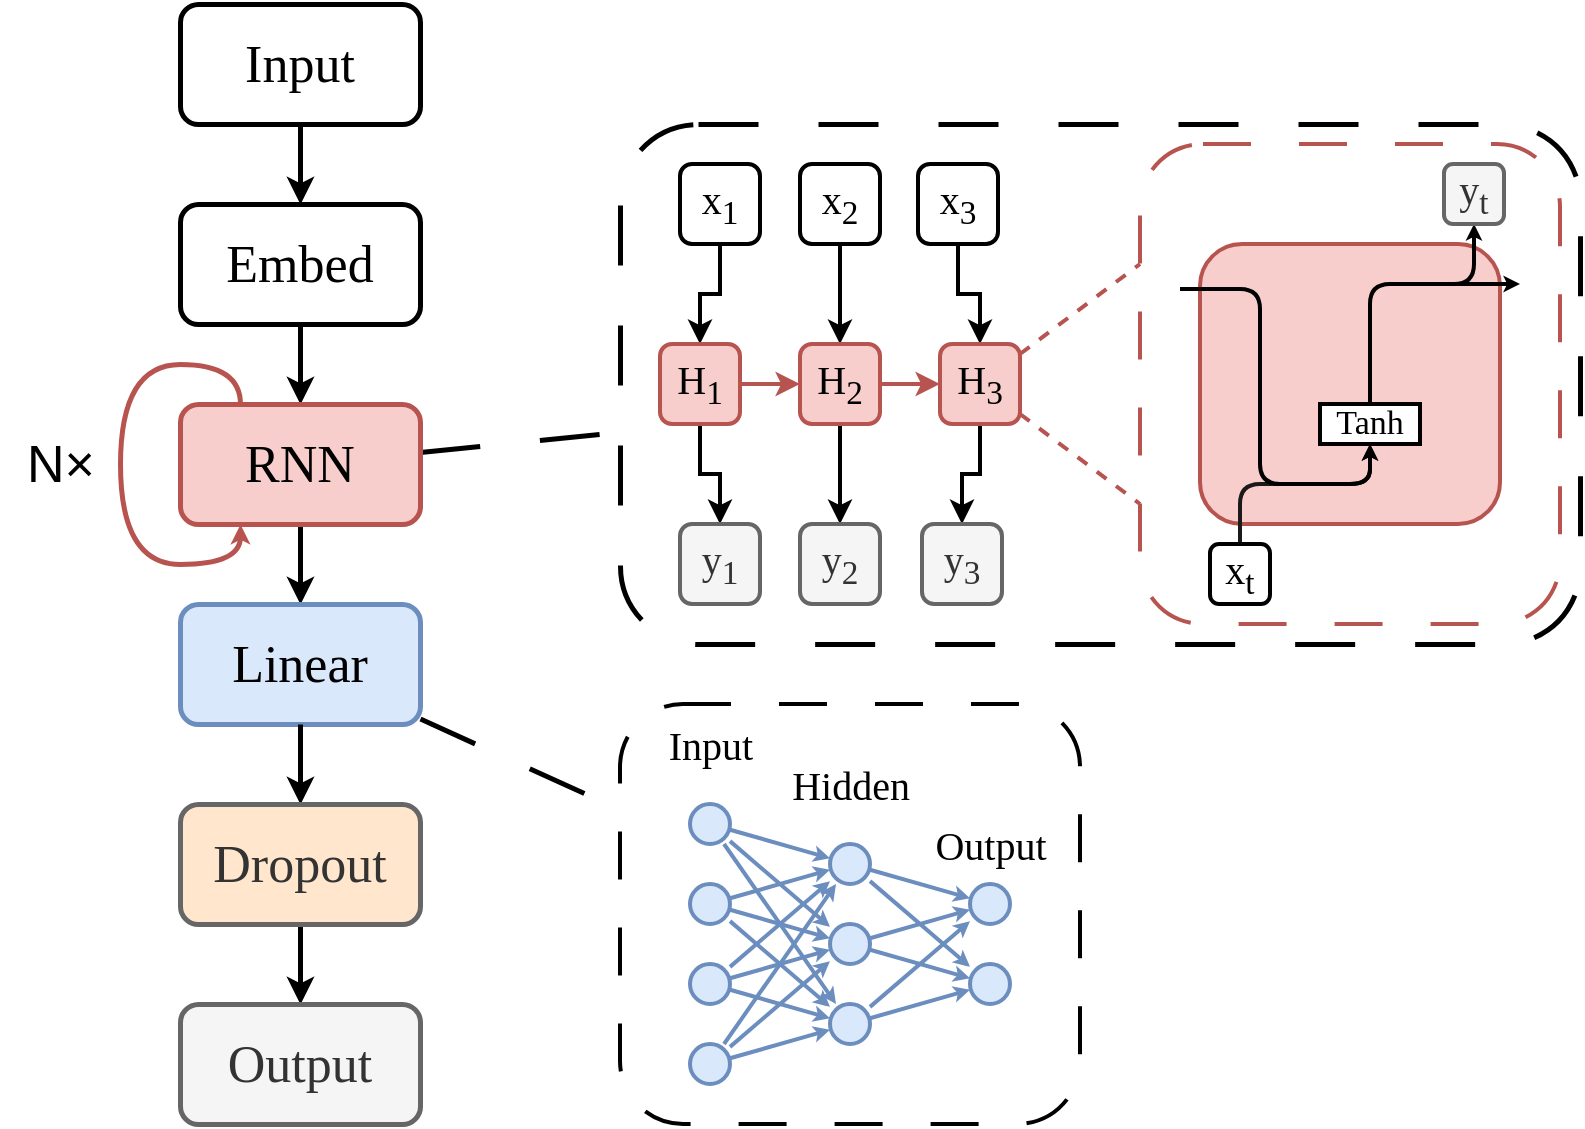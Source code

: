 <mxfile version="24.9.3" pages="9">
  <diagram name="RNN" id="zP1hkel4cf1yX5_yKC8H">
    <mxGraphModel dx="2074" dy="1091" grid="1" gridSize="10" guides="1" tooltips="1" connect="1" arrows="1" fold="1" page="1" pageScale="1" pageWidth="850" pageHeight="1100" math="0" shadow="0">
      <root>
        <mxCell id="0" />
        <mxCell id="1" parent="0" />
        <mxCell id="TFqtG3nbpvkamFC7SmPm-1" value="" style="rounded=1;whiteSpace=wrap;html=1;fillColor=none;dashed=1;dashPattern=12 12;strokeColor=#000000;strokeWidth=2.5;" parent="1" vertex="1">
          <mxGeometry x="400" y="180" width="480" height="260" as="geometry" />
        </mxCell>
        <mxCell id="TFqtG3nbpvkamFC7SmPm-2" value="" style="rounded=1;whiteSpace=wrap;html=1;fillColor=none;dashed=1;dashPattern=12 12;strokeColor=#000000;strokeWidth=2;" parent="1" vertex="1">
          <mxGeometry x="400" y="470" width="230" height="210" as="geometry" />
        </mxCell>
        <mxCell id="TFqtG3nbpvkamFC7SmPm-3" value="" style="edgeStyle=orthogonalEdgeStyle;rounded=0;orthogonalLoop=1;jettySize=auto;html=1;fontFamily=Computer Modern;fontSource=https%3A%2F%2Fgithub.com%2Fspratt%2FComputer-Modern%2Fblob%2F478ef3d4716bea134f9fc5c14f9c976fda120ee5%2Fcmunbl-webfont.woff;fontSize=26;strokeWidth=2.5;" parent="1" source="TFqtG3nbpvkamFC7SmPm-37" target="TFqtG3nbpvkamFC7SmPm-42" edge="1">
          <mxGeometry relative="1" as="geometry" />
        </mxCell>
        <mxCell id="TFqtG3nbpvkamFC7SmPm-4" value="" style="edgeStyle=orthogonalEdgeStyle;rounded=0;orthogonalLoop=1;jettySize=auto;html=1;fontFamily=Computer Modern;fontSource=https%3A%2F%2Fgithub.com%2Fspratt%2FComputer-Modern%2Fblob%2F478ef3d4716bea134f9fc5c14f9c976fda120ee5%2Fcmunbl-webfont.woff;fontSize=26;strokeWidth=2.5;" parent="1" source="TFqtG3nbpvkamFC7SmPm-73" target="TFqtG3nbpvkamFC7SmPm-5" edge="1">
          <mxGeometry relative="1" as="geometry" />
        </mxCell>
        <mxCell id="TFqtG3nbpvkamFC7SmPm-5" value="Output" style="rounded=1;whiteSpace=wrap;html=1;fontFamily=Computer Modern;fontSource=https%3A%2F%2Fgithub.com%2Fspratt%2FComputer-Modern%2Fblob%2F478ef3d4716bea134f9fc5c14f9c976fda120ee5%2Fcmunbl-webfont.woff;fontSize=26;fillColor=#f5f5f5;strokeColor=#666666;fontColor=#333333;strokeWidth=2.5;" parent="1" vertex="1">
          <mxGeometry x="180" y="620" width="120" height="60" as="geometry" />
        </mxCell>
        <mxCell id="TFqtG3nbpvkamFC7SmPm-6" value="Input" style="rounded=1;whiteSpace=wrap;html=1;fontFamily=Computer Modern;fontSource=https%3A%2F%2Fgithub.com%2Fspratt%2FComputer-Modern%2Fblob%2F478ef3d4716bea134f9fc5c14f9c976fda120ee5%2Fcmunbl-webfont.woff;fontSize=26;strokeWidth=2.5;" parent="1" vertex="1">
          <mxGeometry x="180" y="120" width="120" height="60" as="geometry" />
        </mxCell>
        <mxCell id="TFqtG3nbpvkamFC7SmPm-7" value="" style="group" parent="1" vertex="1" connectable="0">
          <mxGeometry x="420" y="190" width="450" height="240" as="geometry" />
        </mxCell>
        <mxCell id="TFqtG3nbpvkamFC7SmPm-8" value="" style="rounded=1;whiteSpace=wrap;html=1;fillColor=none;dashed=1;dashPattern=12 12;strokeColor=#b85450;strokeWidth=2;" parent="TFqtG3nbpvkamFC7SmPm-7" vertex="1">
          <mxGeometry x="240" width="210" height="240" as="geometry" />
        </mxCell>
        <mxCell id="TFqtG3nbpvkamFC7SmPm-9" style="edgeStyle=orthogonalEdgeStyle;rounded=0;orthogonalLoop=1;jettySize=auto;html=1;fontFamily=Computer modern;fontSource=https%3A%2F%2Fgithub.com%2Fspratt%2FComputer-Modern%2Fblob%2F478ef3d4716bea134f9fc5c14f9c976fda120ee5%2Fcmunbl-webfont.woff;strokeWidth=2;" parent="TFqtG3nbpvkamFC7SmPm-7" source="TFqtG3nbpvkamFC7SmPm-10" target="TFqtG3nbpvkamFC7SmPm-17" edge="1">
          <mxGeometry relative="1" as="geometry" />
        </mxCell>
        <mxCell id="TFqtG3nbpvkamFC7SmPm-10" value="x&lt;sub&gt;1&lt;/sub&gt;" style="rounded=1;whiteSpace=wrap;html=1;fontFamily=Computer modern;fontSource=https%3A%2F%2Fgithub.com%2Fspratt%2FComputer-Modern%2Fblob%2F478ef3d4716bea134f9fc5c14f9c976fda120ee5%2Fcmunbl-webfont.woff;fontSize=20;strokeWidth=2;" parent="TFqtG3nbpvkamFC7SmPm-7" vertex="1">
          <mxGeometry x="10" y="10" width="40" height="40" as="geometry" />
        </mxCell>
        <mxCell id="TFqtG3nbpvkamFC7SmPm-11" style="edgeStyle=orthogonalEdgeStyle;rounded=0;orthogonalLoop=1;jettySize=auto;html=1;fontFamily=Computer modern;fontSource=https%3A%2F%2Fgithub.com%2Fspratt%2FComputer-Modern%2Fblob%2F478ef3d4716bea134f9fc5c14f9c976fda120ee5%2Fcmunbl-webfont.woff;strokeWidth=2;" parent="TFqtG3nbpvkamFC7SmPm-7" source="TFqtG3nbpvkamFC7SmPm-12" target="TFqtG3nbpvkamFC7SmPm-20" edge="1">
          <mxGeometry relative="1" as="geometry" />
        </mxCell>
        <mxCell id="TFqtG3nbpvkamFC7SmPm-12" value="x&lt;sub&gt;2&lt;/sub&gt;" style="rounded=1;whiteSpace=wrap;html=1;fontFamily=Computer modern;fontSource=https%3A%2F%2Fgithub.com%2Fspratt%2FComputer-Modern%2Fblob%2F478ef3d4716bea134f9fc5c14f9c976fda120ee5%2Fcmunbl-webfont.woff;fontSize=20;strokeWidth=2;" parent="TFqtG3nbpvkamFC7SmPm-7" vertex="1">
          <mxGeometry x="70" y="10" width="40" height="40" as="geometry" />
        </mxCell>
        <mxCell id="TFqtG3nbpvkamFC7SmPm-13" style="edgeStyle=orthogonalEdgeStyle;rounded=0;orthogonalLoop=1;jettySize=auto;html=1;fontFamily=Computer modern;fontSource=https%3A%2F%2Fgithub.com%2Fspratt%2FComputer-Modern%2Fblob%2F478ef3d4716bea134f9fc5c14f9c976fda120ee5%2Fcmunbl-webfont.woff;strokeWidth=2;" parent="TFqtG3nbpvkamFC7SmPm-7" source="TFqtG3nbpvkamFC7SmPm-14" target="TFqtG3nbpvkamFC7SmPm-23" edge="1">
          <mxGeometry relative="1" as="geometry" />
        </mxCell>
        <mxCell id="TFqtG3nbpvkamFC7SmPm-14" value="x&lt;sub&gt;3&lt;/sub&gt;" style="rounded=1;whiteSpace=wrap;html=1;fontFamily=Computer modern;fontSource=https%3A%2F%2Fgithub.com%2Fspratt%2FComputer-Modern%2Fblob%2F478ef3d4716bea134f9fc5c14f9c976fda120ee5%2Fcmunbl-webfont.woff;fontSize=20;strokeWidth=2;" parent="TFqtG3nbpvkamFC7SmPm-7" vertex="1">
          <mxGeometry x="129" y="10" width="40" height="40" as="geometry" />
        </mxCell>
        <mxCell id="TFqtG3nbpvkamFC7SmPm-15" style="edgeStyle=orthogonalEdgeStyle;rounded=0;orthogonalLoop=1;jettySize=auto;html=1;fillColor=#f8cecc;strokeColor=#b85450;fontFamily=Computer modern;fontSource=https%3A%2F%2Fgithub.com%2Fspratt%2FComputer-Modern%2Fblob%2F478ef3d4716bea134f9fc5c14f9c976fda120ee5%2Fcmunbl-webfont.woff;strokeWidth=2;" parent="TFqtG3nbpvkamFC7SmPm-7" source="TFqtG3nbpvkamFC7SmPm-17" target="TFqtG3nbpvkamFC7SmPm-20" edge="1">
          <mxGeometry relative="1" as="geometry" />
        </mxCell>
        <mxCell id="TFqtG3nbpvkamFC7SmPm-16" style="edgeStyle=orthogonalEdgeStyle;rounded=0;orthogonalLoop=1;jettySize=auto;html=1;fontFamily=Computer modern;fontSource=https%3A%2F%2Fgithub.com%2Fspratt%2FComputer-Modern%2Fblob%2F478ef3d4716bea134f9fc5c14f9c976fda120ee5%2Fcmunbl-webfont.woff;strokeWidth=2;" parent="TFqtG3nbpvkamFC7SmPm-7" source="TFqtG3nbpvkamFC7SmPm-17" target="TFqtG3nbpvkamFC7SmPm-24" edge="1">
          <mxGeometry relative="1" as="geometry" />
        </mxCell>
        <mxCell id="TFqtG3nbpvkamFC7SmPm-17" value="H&lt;sub&gt;1&lt;/sub&gt;" style="rounded=1;whiteSpace=wrap;html=1;fillColor=#f8cecc;strokeColor=#b85450;fontFamily=Computer modern;fontSource=https%3A%2F%2Fgithub.com%2Fspratt%2FComputer-Modern%2Fblob%2F478ef3d4716bea134f9fc5c14f9c976fda120ee5%2Fcmunbl-webfont.woff;fontSize=20;strokeWidth=2;" parent="TFqtG3nbpvkamFC7SmPm-7" vertex="1">
          <mxGeometry y="100" width="40" height="40" as="geometry" />
        </mxCell>
        <mxCell id="TFqtG3nbpvkamFC7SmPm-18" style="edgeStyle=orthogonalEdgeStyle;rounded=0;orthogonalLoop=1;jettySize=auto;html=1;fillColor=#f8cecc;strokeColor=#b85450;fontFamily=Computer modern;fontSource=https%3A%2F%2Fgithub.com%2Fspratt%2FComputer-Modern%2Fblob%2F478ef3d4716bea134f9fc5c14f9c976fda120ee5%2Fcmunbl-webfont.woff;strokeWidth=2;" parent="TFqtG3nbpvkamFC7SmPm-7" source="TFqtG3nbpvkamFC7SmPm-20" target="TFqtG3nbpvkamFC7SmPm-23" edge="1">
          <mxGeometry relative="1" as="geometry" />
        </mxCell>
        <mxCell id="TFqtG3nbpvkamFC7SmPm-19" style="edgeStyle=orthogonalEdgeStyle;rounded=0;orthogonalLoop=1;jettySize=auto;html=1;fontFamily=Computer modern;fontSource=https%3A%2F%2Fgithub.com%2Fspratt%2FComputer-Modern%2Fblob%2F478ef3d4716bea134f9fc5c14f9c976fda120ee5%2Fcmunbl-webfont.woff;strokeWidth=2;" parent="TFqtG3nbpvkamFC7SmPm-7" source="TFqtG3nbpvkamFC7SmPm-20" target="TFqtG3nbpvkamFC7SmPm-25" edge="1">
          <mxGeometry relative="1" as="geometry" />
        </mxCell>
        <mxCell id="TFqtG3nbpvkamFC7SmPm-20" value="H&lt;sub&gt;2&lt;/sub&gt;" style="rounded=1;whiteSpace=wrap;html=1;fillColor=#f8cecc;strokeColor=#b85450;fontFamily=Computer modern;fontSource=https%3A%2F%2Fgithub.com%2Fspratt%2FComputer-Modern%2Fblob%2F478ef3d4716bea134f9fc5c14f9c976fda120ee5%2Fcmunbl-webfont.woff;fontSize=20;strokeWidth=2;" parent="TFqtG3nbpvkamFC7SmPm-7" vertex="1">
          <mxGeometry x="70" y="100" width="40" height="40" as="geometry" />
        </mxCell>
        <mxCell id="TFqtG3nbpvkamFC7SmPm-21" style="edgeStyle=orthogonalEdgeStyle;rounded=0;orthogonalLoop=1;jettySize=auto;html=1;fontFamily=Computer modern;fontSource=https%3A%2F%2Fgithub.com%2Fspratt%2FComputer-Modern%2Fblob%2F478ef3d4716bea134f9fc5c14f9c976fda120ee5%2Fcmunbl-webfont.woff;strokeWidth=2;" parent="TFqtG3nbpvkamFC7SmPm-7" source="TFqtG3nbpvkamFC7SmPm-23" target="TFqtG3nbpvkamFC7SmPm-26" edge="1">
          <mxGeometry relative="1" as="geometry" />
        </mxCell>
        <mxCell id="TFqtG3nbpvkamFC7SmPm-22" style="rounded=0;orthogonalLoop=1;jettySize=auto;html=1;dashed=1;fillColor=#f8cecc;strokeColor=#b85450;endArrow=none;endFill=0;entryX=0;entryY=0.75;entryDx=0;entryDy=0;strokeWidth=2;" parent="TFqtG3nbpvkamFC7SmPm-7" source="TFqtG3nbpvkamFC7SmPm-23" target="TFqtG3nbpvkamFC7SmPm-8" edge="1">
          <mxGeometry relative="1" as="geometry">
            <mxPoint x="290" y="40" as="targetPoint" />
          </mxGeometry>
        </mxCell>
        <mxCell id="TFqtG3nbpvkamFC7SmPm-23" value="H&lt;sub&gt;3&lt;/sub&gt;" style="rounded=1;whiteSpace=wrap;html=1;fillColor=#f8cecc;strokeColor=#b85450;fontFamily=Computer modern;fontSource=https%3A%2F%2Fgithub.com%2Fspratt%2FComputer-Modern%2Fblob%2F478ef3d4716bea134f9fc5c14f9c976fda120ee5%2Fcmunbl-webfont.woff;fontSize=20;strokeWidth=2;" parent="TFqtG3nbpvkamFC7SmPm-7" vertex="1">
          <mxGeometry x="140" y="100" width="40" height="40" as="geometry" />
        </mxCell>
        <mxCell id="TFqtG3nbpvkamFC7SmPm-24" value="y&lt;sub&gt;1&lt;/sub&gt;" style="rounded=1;whiteSpace=wrap;html=1;fillColor=#f5f5f5;strokeColor=#666666;fontFamily=Computer modern;fontSource=https%3A%2F%2Fgithub.com%2Fspratt%2FComputer-Modern%2Fblob%2F478ef3d4716bea134f9fc5c14f9c976fda120ee5%2Fcmunbl-webfont.woff;fontColor=#333333;fontSize=20;strokeWidth=2;" parent="TFqtG3nbpvkamFC7SmPm-7" vertex="1">
          <mxGeometry x="10" y="190" width="40" height="40" as="geometry" />
        </mxCell>
        <mxCell id="TFqtG3nbpvkamFC7SmPm-25" value="y&lt;sub&gt;2&lt;/sub&gt;" style="rounded=1;whiteSpace=wrap;html=1;fillColor=#f5f5f5;strokeColor=#666666;fontFamily=Computer modern;fontSource=https%3A%2F%2Fgithub.com%2Fspratt%2FComputer-Modern%2Fblob%2F478ef3d4716bea134f9fc5c14f9c976fda120ee5%2Fcmunbl-webfont.woff;fontColor=#333333;fontSize=20;strokeWidth=2;" parent="TFqtG3nbpvkamFC7SmPm-7" vertex="1">
          <mxGeometry x="70" y="190" width="40" height="40" as="geometry" />
        </mxCell>
        <mxCell id="TFqtG3nbpvkamFC7SmPm-26" value="y&lt;sub&gt;3&lt;/sub&gt;" style="rounded=1;whiteSpace=wrap;html=1;fillColor=#f5f5f5;strokeColor=#666666;fontFamily=Computer modern;fontSource=https%3A%2F%2Fgithub.com%2Fspratt%2FComputer-Modern%2Fblob%2F478ef3d4716bea134f9fc5c14f9c976fda120ee5%2Fcmunbl-webfont.woff;fontColor=#333333;fontSize=20;strokeWidth=2;" parent="TFqtG3nbpvkamFC7SmPm-7" vertex="1">
          <mxGeometry x="131" y="190" width="40" height="40" as="geometry" />
        </mxCell>
        <mxCell id="TFqtG3nbpvkamFC7SmPm-27" value="" style="rounded=1;whiteSpace=wrap;html=1;fillColor=#f8cecc;strokeColor=#b85450;fontFamily=Computer modern;fontSource=https%3A%2F%2Fgithub.com%2Fspratt%2FComputer-Modern%2Fblob%2F478ef3d4716bea134f9fc5c14f9c976fda120ee5%2Fcmunbl-webfont.woff;strokeWidth=2;" parent="TFqtG3nbpvkamFC7SmPm-7" vertex="1">
          <mxGeometry x="270" y="50" width="150" height="140" as="geometry" />
        </mxCell>
        <mxCell id="TFqtG3nbpvkamFC7SmPm-28" style="edgeStyle=orthogonalEdgeStyle;rounded=1;orthogonalLoop=1;jettySize=auto;html=1;strokeColor=default;curved=0;endSize=2;strokeWidth=2;" parent="TFqtG3nbpvkamFC7SmPm-7" source="TFqtG3nbpvkamFC7SmPm-29" target="TFqtG3nbpvkamFC7SmPm-32" edge="1">
          <mxGeometry relative="1" as="geometry">
            <Array as="points">
              <mxPoint x="355" y="70" />
              <mxPoint x="407" y="70" />
            </Array>
          </mxGeometry>
        </mxCell>
        <mxCell id="TFqtG3nbpvkamFC7SmPm-29" value="Tanh" style="rounded=0;whiteSpace=wrap;html=1;fontFamily=Computer modern;fontSource=https%3A%2F%2Fgithub.com%2Fspratt%2FComputer-Modern%2Fblob%2F478ef3d4716bea134f9fc5c14f9c976fda120ee5%2Fcmunbl-webfont.woff;fontSize=17;strokeWidth=2;" parent="TFqtG3nbpvkamFC7SmPm-7" vertex="1">
          <mxGeometry x="330" y="130" width="50" height="20" as="geometry" />
        </mxCell>
        <mxCell id="TFqtG3nbpvkamFC7SmPm-30" style="edgeStyle=orthogonalEdgeStyle;rounded=1;orthogonalLoop=1;jettySize=auto;html=1;curved=0;endSize=2;strokeColor=#1A1A1A;strokeWidth=2;" parent="TFqtG3nbpvkamFC7SmPm-7" source="TFqtG3nbpvkamFC7SmPm-31" target="TFqtG3nbpvkamFC7SmPm-29" edge="1">
          <mxGeometry relative="1" as="geometry">
            <Array as="points">
              <mxPoint x="290" y="170" />
              <mxPoint x="355" y="170" />
            </Array>
          </mxGeometry>
        </mxCell>
        <mxCell id="TFqtG3nbpvkamFC7SmPm-31" value="x&lt;sub&gt;t&lt;/sub&gt;" style="rounded=1;whiteSpace=wrap;html=1;fontFamily=Computer modern;fontSource=https%3A%2F%2Fgithub.com%2Fspratt%2FComputer-Modern%2Fblob%2F478ef3d4716bea134f9fc5c14f9c976fda120ee5%2Fcmunbl-webfont.woff;fontSize=20;strokeWidth=2;" parent="TFqtG3nbpvkamFC7SmPm-7" vertex="1">
          <mxGeometry x="275" y="200" width="30" height="30" as="geometry" />
        </mxCell>
        <mxCell id="TFqtG3nbpvkamFC7SmPm-32" value="y&lt;sub&gt;t&lt;/sub&gt;" style="rounded=1;whiteSpace=wrap;html=1;fillColor=#f5f5f5;strokeColor=#666666;fontFamily=Computer modern;fontSource=https%3A%2F%2Fgithub.com%2Fspratt%2FComputer-Modern%2Fblob%2F478ef3d4716bea134f9fc5c14f9c976fda120ee5%2Fcmunbl-webfont.woff;fontColor=#333333;fontSize=20;strokeWidth=2;" parent="TFqtG3nbpvkamFC7SmPm-7" vertex="1">
          <mxGeometry x="392" y="10" width="30" height="30" as="geometry" />
        </mxCell>
        <mxCell id="TFqtG3nbpvkamFC7SmPm-33" style="edgeStyle=orthogonalEdgeStyle;rounded=1;orthogonalLoop=1;jettySize=auto;html=1;strokeColor=default;curved=0;endArrow=classic;endFill=1;endSize=2;strokeWidth=2;" parent="TFqtG3nbpvkamFC7SmPm-7" target="TFqtG3nbpvkamFC7SmPm-29" edge="1">
          <mxGeometry relative="1" as="geometry">
            <mxPoint x="260" y="72.5" as="sourcePoint" />
            <mxPoint x="365" y="122.5" as="targetPoint" />
            <Array as="points">
              <mxPoint x="300" y="73" />
              <mxPoint x="300" y="170" />
              <mxPoint x="355" y="170" />
            </Array>
          </mxGeometry>
        </mxCell>
        <mxCell id="TFqtG3nbpvkamFC7SmPm-34" style="rounded=0;orthogonalLoop=1;jettySize=auto;html=1;dashed=1;fillColor=#f8cecc;strokeColor=#b85450;endArrow=none;endFill=0;entryX=0;entryY=0.25;entryDx=0;entryDy=0;strokeWidth=2;" parent="TFqtG3nbpvkamFC7SmPm-7" source="TFqtG3nbpvkamFC7SmPm-23" target="TFqtG3nbpvkamFC7SmPm-8" edge="1">
          <mxGeometry relative="1" as="geometry">
            <mxPoint x="300" y="210" as="targetPoint" />
            <mxPoint x="190" y="110" as="sourcePoint" />
          </mxGeometry>
        </mxCell>
        <mxCell id="TFqtG3nbpvkamFC7SmPm-35" value="" style="endArrow=classic;html=1;rounded=1;strokeColor=default;curved=0;endSize=2;strokeWidth=2;" parent="TFqtG3nbpvkamFC7SmPm-7" edge="1">
          <mxGeometry width="50" height="50" relative="1" as="geometry">
            <mxPoint x="380" y="70" as="sourcePoint" />
            <mxPoint x="430" y="70" as="targetPoint" />
          </mxGeometry>
        </mxCell>
        <mxCell id="TFqtG3nbpvkamFC7SmPm-36" style="rounded=0;orthogonalLoop=1;jettySize=auto;html=1;endArrow=none;endFill=0;fillColor=#f8cecc;strokeColor=#000000;dashed=1;dashPattern=12 12;strokeWidth=2.5;" parent="1" source="TFqtG3nbpvkamFC7SmPm-37" target="TFqtG3nbpvkamFC7SmPm-1" edge="1">
          <mxGeometry relative="1" as="geometry" />
        </mxCell>
        <mxCell id="TFqtG3nbpvkamFC7SmPm-38" style="edgeStyle=orthogonalEdgeStyle;rounded=0;orthogonalLoop=1;jettySize=auto;html=1;fontFamily=Computer Modern;fontSource=https%3A%2F%2Fgithub.com%2Fspratt%2FComputer-Modern%2Fblob%2F478ef3d4716bea134f9fc5c14f9c976fda120ee5%2Fcmunbl-webfont.woff;fontSize=26;strokeWidth=2.5;" parent="1" source="FYqN8TWjekxCS29OhVz6-1" target="TFqtG3nbpvkamFC7SmPm-37" edge="1">
          <mxGeometry relative="1" as="geometry" />
        </mxCell>
        <mxCell id="TFqtG3nbpvkamFC7SmPm-41" style="rounded=0;orthogonalLoop=1;jettySize=auto;html=1;strokeColor=#000000;dashed=1;dashPattern=12 12;fillColor=#dae8fc;endArrow=none;endFill=0;strokeWidth=2.5;" parent="1" source="TFqtG3nbpvkamFC7SmPm-42" target="TFqtG3nbpvkamFC7SmPm-2" edge="1">
          <mxGeometry relative="1" as="geometry" />
        </mxCell>
        <mxCell id="TFqtG3nbpvkamFC7SmPm-42" value="Linear" style="rounded=1;whiteSpace=wrap;html=1;fontFamily=Computer Modern;fontSource=https%3A%2F%2Fgithub.com%2Fspratt%2FComputer-Modern%2Fblob%2F478ef3d4716bea134f9fc5c14f9c976fda120ee5%2Fcmunbl-webfont.woff;fontSize=26;fillColor=#dae8fc;strokeColor=#6c8ebf;strokeWidth=2.5;" parent="1" vertex="1">
          <mxGeometry x="180" y="420" width="120" height="60" as="geometry" />
        </mxCell>
        <mxCell id="TFqtG3nbpvkamFC7SmPm-43" style="rounded=0;orthogonalLoop=1;jettySize=auto;html=1;endSize=2;fillColor=#dae8fc;strokeColor=#6c8ebf;strokeWidth=2;" parent="1" source="TFqtG3nbpvkamFC7SmPm-46" target="TFqtG3nbpvkamFC7SmPm-67" edge="1">
          <mxGeometry relative="1" as="geometry" />
        </mxCell>
        <mxCell id="TFqtG3nbpvkamFC7SmPm-44" style="rounded=0;orthogonalLoop=1;jettySize=auto;html=1;endSize=2;fillColor=#dae8fc;strokeColor=#6c8ebf;strokeWidth=2;" parent="1" source="TFqtG3nbpvkamFC7SmPm-46" target="TFqtG3nbpvkamFC7SmPm-61" edge="1">
          <mxGeometry relative="1" as="geometry" />
        </mxCell>
        <mxCell id="TFqtG3nbpvkamFC7SmPm-45" style="rounded=0;orthogonalLoop=1;jettySize=auto;html=1;endSize=2;fillColor=#dae8fc;strokeColor=#6c8ebf;strokeWidth=2;" parent="1" source="TFqtG3nbpvkamFC7SmPm-46" target="TFqtG3nbpvkamFC7SmPm-64" edge="1">
          <mxGeometry relative="1" as="geometry" />
        </mxCell>
        <mxCell id="TFqtG3nbpvkamFC7SmPm-46" value="" style="rounded=1;whiteSpace=wrap;html=1;fontFamily=Computer modern;fontSource=https%3A%2F%2Fgithub.com%2Fspratt%2FComputer-Modern%2Fblob%2F478ef3d4716bea134f9fc5c14f9c976fda120ee5%2Fcmunbl-webfont.woff;arcSize=50;fillColor=#dae8fc;strokeColor=#6c8ebf;aspect=fixed;strokeWidth=2;" parent="1" vertex="1">
          <mxGeometry x="435" y="520" width="20" height="20" as="geometry" />
        </mxCell>
        <mxCell id="TFqtG3nbpvkamFC7SmPm-47" style="rounded=0;orthogonalLoop=1;jettySize=auto;html=1;endSize=2;fillColor=#dae8fc;strokeColor=#6c8ebf;strokeWidth=2;" parent="1" source="TFqtG3nbpvkamFC7SmPm-50" target="TFqtG3nbpvkamFC7SmPm-61" edge="1">
          <mxGeometry relative="1" as="geometry" />
        </mxCell>
        <mxCell id="TFqtG3nbpvkamFC7SmPm-48" style="rounded=0;orthogonalLoop=1;jettySize=auto;html=1;endSize=2;fillColor=#dae8fc;strokeColor=#6c8ebf;strokeWidth=2;" parent="1" source="TFqtG3nbpvkamFC7SmPm-50" target="TFqtG3nbpvkamFC7SmPm-67" edge="1">
          <mxGeometry relative="1" as="geometry" />
        </mxCell>
        <mxCell id="TFqtG3nbpvkamFC7SmPm-49" style="rounded=0;orthogonalLoop=1;jettySize=auto;html=1;endSize=2;fillColor=#dae8fc;strokeColor=#6c8ebf;strokeWidth=2;" parent="1" source="TFqtG3nbpvkamFC7SmPm-50" target="TFqtG3nbpvkamFC7SmPm-64" edge="1">
          <mxGeometry relative="1" as="geometry" />
        </mxCell>
        <mxCell id="TFqtG3nbpvkamFC7SmPm-50" value="" style="rounded=1;whiteSpace=wrap;html=1;fontFamily=Computer modern;fontSource=https%3A%2F%2Fgithub.com%2Fspratt%2FComputer-Modern%2Fblob%2F478ef3d4716bea134f9fc5c14f9c976fda120ee5%2Fcmunbl-webfont.woff;arcSize=50;fillColor=#dae8fc;strokeColor=#6c8ebf;aspect=fixed;strokeWidth=2;" parent="1" vertex="1">
          <mxGeometry x="435" y="560" width="20" height="20" as="geometry" />
        </mxCell>
        <mxCell id="TFqtG3nbpvkamFC7SmPm-51" style="rounded=0;orthogonalLoop=1;jettySize=auto;html=1;endSize=2;fillColor=#dae8fc;strokeColor=#6c8ebf;strokeWidth=2;" parent="1" source="TFqtG3nbpvkamFC7SmPm-54" target="TFqtG3nbpvkamFC7SmPm-64" edge="1">
          <mxGeometry relative="1" as="geometry" />
        </mxCell>
        <mxCell id="TFqtG3nbpvkamFC7SmPm-52" style="rounded=0;orthogonalLoop=1;jettySize=auto;html=1;endSize=2;fillColor=#dae8fc;strokeColor=#6c8ebf;strokeWidth=2;" parent="1" source="TFqtG3nbpvkamFC7SmPm-54" target="TFqtG3nbpvkamFC7SmPm-61" edge="1">
          <mxGeometry relative="1" as="geometry" />
        </mxCell>
        <mxCell id="TFqtG3nbpvkamFC7SmPm-53" style="rounded=0;orthogonalLoop=1;jettySize=auto;html=1;endSize=2;fillColor=#dae8fc;strokeColor=#6c8ebf;strokeWidth=2;" parent="1" source="TFqtG3nbpvkamFC7SmPm-54" target="TFqtG3nbpvkamFC7SmPm-67" edge="1">
          <mxGeometry relative="1" as="geometry" />
        </mxCell>
        <mxCell id="TFqtG3nbpvkamFC7SmPm-54" value="" style="rounded=1;whiteSpace=wrap;html=1;fontFamily=Computer modern;fontSource=https%3A%2F%2Fgithub.com%2Fspratt%2FComputer-Modern%2Fblob%2F478ef3d4716bea134f9fc5c14f9c976fda120ee5%2Fcmunbl-webfont.woff;arcSize=50;fillColor=#dae8fc;strokeColor=#6c8ebf;aspect=fixed;strokeWidth=2;" parent="1" vertex="1">
          <mxGeometry x="435" y="600" width="20" height="20" as="geometry" />
        </mxCell>
        <mxCell id="TFqtG3nbpvkamFC7SmPm-55" style="rounded=0;orthogonalLoop=1;jettySize=auto;html=1;endSize=2;fillColor=#dae8fc;strokeColor=#6c8ebf;strokeWidth=2;" parent="1" source="TFqtG3nbpvkamFC7SmPm-58" target="TFqtG3nbpvkamFC7SmPm-64" edge="1">
          <mxGeometry relative="1" as="geometry" />
        </mxCell>
        <mxCell id="TFqtG3nbpvkamFC7SmPm-56" style="rounded=0;orthogonalLoop=1;jettySize=auto;html=1;endSize=2;fillColor=#dae8fc;strokeColor=#6c8ebf;strokeWidth=2;" parent="1" source="TFqtG3nbpvkamFC7SmPm-58" target="TFqtG3nbpvkamFC7SmPm-61" edge="1">
          <mxGeometry relative="1" as="geometry" />
        </mxCell>
        <mxCell id="TFqtG3nbpvkamFC7SmPm-57" style="rounded=0;orthogonalLoop=1;jettySize=auto;html=1;endSize=2;fillColor=#dae8fc;strokeColor=#6c8ebf;strokeWidth=2;" parent="1" source="TFqtG3nbpvkamFC7SmPm-58" target="TFqtG3nbpvkamFC7SmPm-67" edge="1">
          <mxGeometry relative="1" as="geometry" />
        </mxCell>
        <mxCell id="TFqtG3nbpvkamFC7SmPm-58" value="" style="rounded=1;whiteSpace=wrap;html=1;fontFamily=Computer modern;fontSource=https%3A%2F%2Fgithub.com%2Fspratt%2FComputer-Modern%2Fblob%2F478ef3d4716bea134f9fc5c14f9c976fda120ee5%2Fcmunbl-webfont.woff;arcSize=50;fillColor=#dae8fc;strokeColor=#6c8ebf;aspect=fixed;strokeWidth=2;" parent="1" vertex="1">
          <mxGeometry x="435" y="640" width="20" height="20" as="geometry" />
        </mxCell>
        <mxCell id="TFqtG3nbpvkamFC7SmPm-59" style="rounded=0;orthogonalLoop=1;jettySize=auto;html=1;endSize=2;fillColor=#dae8fc;strokeColor=#6c8ebf;strokeWidth=2;" parent="1" source="TFqtG3nbpvkamFC7SmPm-61" target="TFqtG3nbpvkamFC7SmPm-69" edge="1">
          <mxGeometry relative="1" as="geometry" />
        </mxCell>
        <mxCell id="TFqtG3nbpvkamFC7SmPm-60" style="rounded=0;orthogonalLoop=1;jettySize=auto;html=1;endSize=2;fillColor=#dae8fc;strokeColor=#6c8ebf;strokeWidth=2;" parent="1" source="TFqtG3nbpvkamFC7SmPm-61" target="TFqtG3nbpvkamFC7SmPm-68" edge="1">
          <mxGeometry relative="1" as="geometry" />
        </mxCell>
        <mxCell id="TFqtG3nbpvkamFC7SmPm-61" value="" style="rounded=1;whiteSpace=wrap;html=1;fontFamily=Computer modern;fontSource=https%3A%2F%2Fgithub.com%2Fspratt%2FComputer-Modern%2Fblob%2F478ef3d4716bea134f9fc5c14f9c976fda120ee5%2Fcmunbl-webfont.woff;arcSize=50;fillColor=#dae8fc;strokeColor=#6c8ebf;aspect=fixed;strokeWidth=2;" parent="1" vertex="1">
          <mxGeometry x="505" y="580" width="20" height="20" as="geometry" />
        </mxCell>
        <mxCell id="TFqtG3nbpvkamFC7SmPm-62" style="rounded=0;orthogonalLoop=1;jettySize=auto;html=1;endSize=2;fillColor=#dae8fc;strokeColor=#6c8ebf;strokeWidth=2;" parent="1" source="TFqtG3nbpvkamFC7SmPm-64" target="TFqtG3nbpvkamFC7SmPm-69" edge="1">
          <mxGeometry relative="1" as="geometry" />
        </mxCell>
        <mxCell id="TFqtG3nbpvkamFC7SmPm-63" style="rounded=0;orthogonalLoop=1;jettySize=auto;html=1;endSize=2;fillColor=#dae8fc;strokeColor=#6c8ebf;strokeWidth=2;" parent="1" source="TFqtG3nbpvkamFC7SmPm-64" target="TFqtG3nbpvkamFC7SmPm-68" edge="1">
          <mxGeometry relative="1" as="geometry" />
        </mxCell>
        <mxCell id="TFqtG3nbpvkamFC7SmPm-64" value="" style="rounded=1;whiteSpace=wrap;html=1;fontFamily=Computer modern;fontSource=https%3A%2F%2Fgithub.com%2Fspratt%2FComputer-Modern%2Fblob%2F478ef3d4716bea134f9fc5c14f9c976fda120ee5%2Fcmunbl-webfont.woff;arcSize=50;fillColor=#dae8fc;strokeColor=#6c8ebf;aspect=fixed;strokeWidth=2;" parent="1" vertex="1">
          <mxGeometry x="505" y="620" width="20" height="20" as="geometry" />
        </mxCell>
        <mxCell id="TFqtG3nbpvkamFC7SmPm-65" style="rounded=0;orthogonalLoop=1;jettySize=auto;html=1;endSize=2;fillColor=#dae8fc;strokeColor=#6c8ebf;strokeWidth=2;" parent="1" source="TFqtG3nbpvkamFC7SmPm-67" target="TFqtG3nbpvkamFC7SmPm-69" edge="1">
          <mxGeometry relative="1" as="geometry" />
        </mxCell>
        <mxCell id="TFqtG3nbpvkamFC7SmPm-66" style="rounded=0;orthogonalLoop=1;jettySize=auto;html=1;endSize=2;fillColor=#dae8fc;strokeColor=#6c8ebf;strokeWidth=2;" parent="1" source="TFqtG3nbpvkamFC7SmPm-67" target="TFqtG3nbpvkamFC7SmPm-68" edge="1">
          <mxGeometry relative="1" as="geometry" />
        </mxCell>
        <mxCell id="TFqtG3nbpvkamFC7SmPm-67" value="" style="rounded=1;whiteSpace=wrap;html=1;fontFamily=Computer modern;fontSource=https%3A%2F%2Fgithub.com%2Fspratt%2FComputer-Modern%2Fblob%2F478ef3d4716bea134f9fc5c14f9c976fda120ee5%2Fcmunbl-webfont.woff;arcSize=50;fillColor=#dae8fc;strokeColor=#6c8ebf;aspect=fixed;strokeWidth=2;" parent="1" vertex="1">
          <mxGeometry x="505" y="540" width="20" height="20" as="geometry" />
        </mxCell>
        <mxCell id="TFqtG3nbpvkamFC7SmPm-68" value="" style="rounded=1;whiteSpace=wrap;html=1;fontFamily=Computer modern;fontSource=https%3A%2F%2Fgithub.com%2Fspratt%2FComputer-Modern%2Fblob%2F478ef3d4716bea134f9fc5c14f9c976fda120ee5%2Fcmunbl-webfont.woff;arcSize=50;fillColor=#dae8fc;strokeColor=#6c8ebf;aspect=fixed;strokeWidth=2;" parent="1" vertex="1">
          <mxGeometry x="575" y="600" width="20" height="20" as="geometry" />
        </mxCell>
        <mxCell id="TFqtG3nbpvkamFC7SmPm-69" value="" style="rounded=1;whiteSpace=wrap;html=1;fontFamily=Computer modern;fontSource=https%3A%2F%2Fgithub.com%2Fspratt%2FComputer-Modern%2Fblob%2F478ef3d4716bea134f9fc5c14f9c976fda120ee5%2Fcmunbl-webfont.woff;arcSize=50;fillColor=#dae8fc;strokeColor=#6c8ebf;aspect=fixed;strokeWidth=2;" parent="1" vertex="1">
          <mxGeometry x="575" y="560" width="20" height="20" as="geometry" />
        </mxCell>
        <mxCell id="TFqtG3nbpvkamFC7SmPm-70" value="Input" style="text;html=1;align=center;verticalAlign=middle;resizable=0;points=[];autosize=1;strokeColor=none;fillColor=none;fontSize=20;fontFamily=Computer Modern;fontSource=https%3A%2F%2Fgithub.com%2Fspratt%2FComputer-Modern%2Fblob%2F478ef3d4716bea134f9fc5c14f9c976fda120ee5%2Fcmunbl-webfont.woff;strokeWidth=2;" parent="1" vertex="1">
          <mxGeometry x="410" y="470" width="70" height="40" as="geometry" />
        </mxCell>
        <mxCell id="TFqtG3nbpvkamFC7SmPm-71" value="Hidden" style="text;html=1;align=center;verticalAlign=middle;resizable=0;points=[];autosize=1;strokeColor=none;fillColor=none;fontSize=20;fontFamily=Computer Modern;fontSource=https%3A%2F%2Fgithub.com%2Fspratt%2FComputer-Modern%2Fblob%2F478ef3d4716bea134f9fc5c14f9c976fda120ee5%2Fcmunbl-webfont.woff;strokeWidth=2;" parent="1" vertex="1">
          <mxGeometry x="475" y="490" width="80" height="40" as="geometry" />
        </mxCell>
        <mxCell id="TFqtG3nbpvkamFC7SmPm-72" value="Output" style="text;html=1;align=center;verticalAlign=middle;resizable=0;points=[];autosize=1;strokeColor=none;fillColor=none;fontSize=20;fontFamily=Computer Modern;fontSource=https%3A%2F%2Fgithub.com%2Fspratt%2FComputer-Modern%2Fblob%2F478ef3d4716bea134f9fc5c14f9c976fda120ee5%2Fcmunbl-webfont.woff;strokeWidth=2;" parent="1" vertex="1">
          <mxGeometry x="545" y="520" width="80" height="40" as="geometry" />
        </mxCell>
        <mxCell id="TFqtG3nbpvkamFC7SmPm-74" value="" style="edgeStyle=orthogonalEdgeStyle;rounded=0;orthogonalLoop=1;jettySize=auto;html=1;fontFamily=Computer Modern;fontSource=https%3A%2F%2Fgithub.com%2Fspratt%2FComputer-Modern%2Fblob%2F478ef3d4716bea134f9fc5c14f9c976fda120ee5%2Fcmunbl-webfont.woff;fontSize=26;strokeWidth=2.5;" parent="1" source="TFqtG3nbpvkamFC7SmPm-42" target="TFqtG3nbpvkamFC7SmPm-73" edge="1">
          <mxGeometry relative="1" as="geometry">
            <mxPoint x="239" y="490" as="sourcePoint" />
            <mxPoint x="239" y="650" as="targetPoint" />
          </mxGeometry>
        </mxCell>
        <mxCell id="TFqtG3nbpvkamFC7SmPm-73" value="Dropout" style="rounded=1;whiteSpace=wrap;html=1;fontFamily=Computer Modern;fontSource=https%3A%2F%2Fgithub.com%2Fspratt%2FComputer-Modern%2Fblob%2F478ef3d4716bea134f9fc5c14f9c976fda120ee5%2Fcmunbl-webfont.woff;fontSize=26;fillColor=#FFE6CC;strokeColor=#666666;fontColor=#333333;strokeWidth=2.5;" parent="1" vertex="1">
          <mxGeometry x="180" y="520" width="120" height="60" as="geometry" />
        </mxCell>
        <mxCell id="72i2oFTfDqmur-1n8eqp-1" value="" style="group" parent="1" vertex="1" connectable="0">
          <mxGeometry x="90" y="300" width="210" height="100" as="geometry" />
        </mxCell>
        <mxCell id="TFqtG3nbpvkamFC7SmPm-37" value="RNN" style="rounded=1;whiteSpace=wrap;html=1;fontFamily=Computer Modern;fontSource=https%3A%2F%2Fgithub.com%2Fspratt%2FComputer-Modern%2Fblob%2F478ef3d4716bea134f9fc5c14f9c976fda120ee5%2Fcmunbl-webfont.woff;fontSize=26;fillColor=#f8cecc;strokeColor=#b85450;strokeWidth=2.5;" parent="72i2oFTfDqmur-1n8eqp-1" vertex="1">
          <mxGeometry x="90" y="20" width="120" height="60" as="geometry" />
        </mxCell>
        <mxCell id="TFqtG3nbpvkamFC7SmPm-39" value="&lt;font style=&quot;font-size: 26px;&quot;&gt;N×&lt;/font&gt;" style="text;html=1;align=center;verticalAlign=middle;resizable=0;points=[];autosize=1;strokeColor=none;fillColor=none;" parent="72i2oFTfDqmur-1n8eqp-1" vertex="1">
          <mxGeometry y="30" width="60" height="40" as="geometry" />
        </mxCell>
        <mxCell id="TFqtG3nbpvkamFC7SmPm-40" style="edgeStyle=orthogonalEdgeStyle;rounded=0;orthogonalLoop=1;jettySize=auto;html=1;exitX=0.25;exitY=0;exitDx=0;exitDy=0;fontFamily=Computer modern;fontSource=https%3A%2F%2Fgithub.com%2Fspratt%2FComputer-Modern%2Fblob%2F478ef3d4716bea134f9fc5c14f9c976fda120ee5%2Fcmunbl-webfont.woff;curved=1;fillColor=#f8cecc;strokeColor=#b85450;strokeWidth=2.5;endSize=2;fontSize=26;" parent="72i2oFTfDqmur-1n8eqp-1" source="TFqtG3nbpvkamFC7SmPm-37" target="TFqtG3nbpvkamFC7SmPm-37" edge="1">
          <mxGeometry relative="1" as="geometry">
            <Array as="points">
              <mxPoint x="120" />
              <mxPoint x="60" />
              <mxPoint x="60" y="100" />
              <mxPoint x="120" y="100" />
            </Array>
          </mxGeometry>
        </mxCell>
        <mxCell id="FYqN8TWjekxCS29OhVz6-2" value="" style="edgeStyle=orthogonalEdgeStyle;rounded=0;orthogonalLoop=1;jettySize=auto;html=1;fontFamily=Computer Modern;fontSource=https%3A%2F%2Fgithub.com%2Fspratt%2FComputer-Modern%2Fblob%2F478ef3d4716bea134f9fc5c14f9c976fda120ee5%2Fcmunbl-webfont.woff;fontSize=26;strokeWidth=2.5;" edge="1" parent="1" source="TFqtG3nbpvkamFC7SmPm-6" target="FYqN8TWjekxCS29OhVz6-1">
          <mxGeometry relative="1" as="geometry">
            <mxPoint x="240" y="140" as="sourcePoint" />
            <mxPoint x="240" y="280" as="targetPoint" />
          </mxGeometry>
        </mxCell>
        <mxCell id="FYqN8TWjekxCS29OhVz6-1" value="Embed" style="rounded=1;whiteSpace=wrap;html=1;fontFamily=Computer modern;fontSource=https%3A%2F%2Fgithub.com%2Fspratt%2FComputer-Modern%2Fblob%2F478ef3d4716bea134f9fc5c14f9c976fda120ee5%2Fcmunbl-webfont.woff;fontSize=26;strokeWidth=2.5;" vertex="1" parent="1">
          <mxGeometry x="180" y="220" width="120" height="60" as="geometry" />
        </mxCell>
      </root>
    </mxGraphModel>
  </diagram>
  <diagram name="LSTM" id="w-rC-VBq2jWGWbB2Q1Pa">
    <mxGraphModel dx="2074" dy="1091" grid="1" gridSize="10" guides="1" tooltips="1" connect="1" arrows="1" fold="1" page="1" pageScale="1" pageWidth="827" pageHeight="1169" math="0" shadow="0">
      <root>
        <mxCell id="0" />
        <mxCell id="1" parent="0" />
        <mxCell id="jmqsyRQfG7jzq0Bhihd--48" value="" style="rounded=1;whiteSpace=wrap;html=1;fillColor=none;dashed=1;dashPattern=12 12;strokeColor=#000000;movable=1;resizable=1;rotatable=1;deletable=1;editable=1;locked=0;connectable=1;strokeWidth=2.5;" parent="1" vertex="1">
          <mxGeometry x="360" y="140" width="530" height="260" as="geometry" />
        </mxCell>
        <mxCell id="_H02oP_kydlD2bhSb8fz-10" value="" style="edgeStyle=orthogonalEdgeStyle;rounded=0;orthogonalLoop=1;jettySize=auto;html=1;fontFamily=Computer modern;fontSource=https%3A%2F%2Fgithub.com%2Fspratt%2FComputer-Modern%2Fblob%2F478ef3d4716bea134f9fc5c14f9c976fda120ee5%2Fcmunbl-webfont.woff;fontSize=26;strokeWidth=2.5;" parent="1" source="_H02oP_kydlD2bhSb8fz-14" target="_H02oP_kydlD2bhSb8fz-18" edge="1">
          <mxGeometry relative="1" as="geometry" />
        </mxCell>
        <mxCell id="_H02oP_kydlD2bhSb8fz-11" value="" style="edgeStyle=orthogonalEdgeStyle;rounded=0;orthogonalLoop=1;jettySize=auto;html=1;fontFamily=Computer modern;fontSource=https%3A%2F%2Fgithub.com%2Fspratt%2FComputer-Modern%2Fblob%2F478ef3d4716bea134f9fc5c14f9c976fda120ee5%2Fcmunbl-webfont.woff;fontSize=26;strokeWidth=2.5;" parent="1" source="1JLBGbwu1ogAt_tuHejE-2" target="_H02oP_kydlD2bhSb8fz-12" edge="1">
          <mxGeometry relative="1" as="geometry" />
        </mxCell>
        <mxCell id="_H02oP_kydlD2bhSb8fz-12" value="Output" style="rounded=1;whiteSpace=wrap;html=1;fontFamily=Computer modern;fontSource=https%3A%2F%2Fgithub.com%2Fspratt%2FComputer-Modern%2Fblob%2F478ef3d4716bea134f9fc5c14f9c976fda120ee5%2Fcmunbl-webfont.woff;fontSize=26;fillColor=#f5f5f5;strokeColor=#666666;fontColor=#333333;strokeWidth=2.5;" parent="1" vertex="1">
          <mxGeometry x="140" y="590" width="120" height="60" as="geometry" />
        </mxCell>
        <mxCell id="_H02oP_kydlD2bhSb8fz-13" value="Input" style="rounded=1;whiteSpace=wrap;html=1;fontFamily=Computer modern;fontSource=https%3A%2F%2Fgithub.com%2Fspratt%2FComputer-Modern%2Fblob%2F478ef3d4716bea134f9fc5c14f9c976fda120ee5%2Fcmunbl-webfont.woff;fontSize=26;strokeWidth=2.5;" parent="1" vertex="1">
          <mxGeometry x="140" y="90" width="120" height="60" as="geometry" />
        </mxCell>
        <mxCell id="jmqsyRQfG7jzq0Bhihd--49" style="rounded=0;orthogonalLoop=1;jettySize=auto;html=1;endArrow=none;endFill=0;dashed=1;dashPattern=12 12;fillColor=#d5e8d4;strokeColor=#000000;strokeWidth=2.5;" parent="1" source="_H02oP_kydlD2bhSb8fz-14" target="jmqsyRQfG7jzq0Bhihd--48" edge="1">
          <mxGeometry relative="1" as="geometry" />
        </mxCell>
        <mxCell id="_H02oP_kydlD2bhSb8fz-15" style="edgeStyle=orthogonalEdgeStyle;rounded=0;orthogonalLoop=1;jettySize=auto;html=1;exitX=0.5;exitY=1;exitDx=0;exitDy=0;fontFamily=Computer modern;fontSource=https%3A%2F%2Fgithub.com%2Fspratt%2FComputer-Modern%2Fblob%2F478ef3d4716bea134f9fc5c14f9c976fda120ee5%2Fcmunbl-webfont.woff;fontSize=26;strokeWidth=2.5;" parent="1" source="skJVEc4LHL7bnAQ5htz4-2" target="_H02oP_kydlD2bhSb8fz-14" edge="1">
          <mxGeometry relative="1" as="geometry" />
        </mxCell>
        <mxCell id="_H02oP_kydlD2bhSb8fz-18" value="Linear" style="rounded=1;whiteSpace=wrap;html=1;fontFamily=Computer modern;fontSource=https%3A%2F%2Fgithub.com%2Fspratt%2FComputer-Modern%2Fblob%2F478ef3d4716bea134f9fc5c14f9c976fda120ee5%2Fcmunbl-webfont.woff;fontSize=26;fillColor=#dae8fc;strokeColor=#6c8ebf;strokeWidth=2.5;" parent="1" vertex="1">
          <mxGeometry x="140" y="390" width="120" height="60" as="geometry" />
        </mxCell>
        <mxCell id="jmqsyRQfG7jzq0Bhihd--1" value="" style="rounded=1;whiteSpace=wrap;html=1;fillColor=none;dashed=1;dashPattern=12 12;strokeColor=#82b366;movable=1;resizable=1;rotatable=1;deletable=1;editable=1;locked=0;connectable=1;strokeWidth=2;" parent="1" vertex="1">
          <mxGeometry x="560" y="150" width="315" height="240" as="geometry" />
        </mxCell>
        <mxCell id="jmqsyRQfG7jzq0Bhihd--4" style="edgeStyle=orthogonalEdgeStyle;rounded=0;orthogonalLoop=1;jettySize=auto;html=1;fontFamily=Computer modern;fontSource=https%3A%2F%2Fgithub.com%2Fspratt%2FComputer-Modern%2Fblob%2F478ef3d4716bea134f9fc5c14f9c976fda120ee5%2Fcmunbl-webfont.woff;strokeWidth=2;" parent="1" source="jmqsyRQfG7jzq0Bhihd--5" target="jmqsyRQfG7jzq0Bhihd--13" edge="1">
          <mxGeometry relative="1" as="geometry" />
        </mxCell>
        <mxCell id="jmqsyRQfG7jzq0Bhihd--5" value="x&lt;sub&gt;1&lt;/sub&gt;" style="rounded=1;whiteSpace=wrap;html=1;fontFamily=Computer modern;fontSource=https%3A%2F%2Fgithub.com%2Fspratt%2FComputer-Modern%2Fblob%2F478ef3d4716bea134f9fc5c14f9c976fda120ee5%2Fcmunbl-webfont.woff;strokeWidth=2;fontSize=20;" parent="1" vertex="1">
          <mxGeometry x="400" y="160" width="40" height="40" as="geometry" />
        </mxCell>
        <mxCell id="jmqsyRQfG7jzq0Bhihd--6" style="edgeStyle=orthogonalEdgeStyle;rounded=0;orthogonalLoop=1;jettySize=auto;html=1;fontFamily=Computer modern;fontSource=https%3A%2F%2Fgithub.com%2Fspratt%2FComputer-Modern%2Fblob%2F478ef3d4716bea134f9fc5c14f9c976fda120ee5%2Fcmunbl-webfont.woff;strokeWidth=2;" parent="1" source="jmqsyRQfG7jzq0Bhihd--7" target="jmqsyRQfG7jzq0Bhihd--16" edge="1">
          <mxGeometry relative="1" as="geometry" />
        </mxCell>
        <mxCell id="jmqsyRQfG7jzq0Bhihd--7" value="x2" style="rounded=1;whiteSpace=wrap;html=1;fontFamily=Computer modern;fontSource=https%3A%2F%2Fgithub.com%2Fspratt%2FComputer-Modern%2Fblob%2F478ef3d4716bea134f9fc5c14f9c976fda120ee5%2Fcmunbl-webfont.woff;strokeWidth=2;fontSize=20;" parent="1" vertex="1">
          <mxGeometry x="460" y="160" width="40" height="40" as="geometry" />
        </mxCell>
        <mxCell id="jmqsyRQfG7jzq0Bhihd--11" style="edgeStyle=orthogonalEdgeStyle;rounded=0;orthogonalLoop=1;jettySize=auto;html=1;fillColor=#d5e8d4;strokeColor=#82b366;fontFamily=Computer modern;fontSource=https%3A%2F%2Fgithub.com%2Fspratt%2FComputer-Modern%2Fblob%2F478ef3d4716bea134f9fc5c14f9c976fda120ee5%2Fcmunbl-webfont.woff;strokeWidth=2;" parent="1" source="jmqsyRQfG7jzq0Bhihd--13" target="jmqsyRQfG7jzq0Bhihd--16" edge="1">
          <mxGeometry relative="1" as="geometry" />
        </mxCell>
        <mxCell id="jmqsyRQfG7jzq0Bhihd--12" style="edgeStyle=orthogonalEdgeStyle;rounded=0;orthogonalLoop=1;jettySize=auto;html=1;fontFamily=Computer modern;fontSource=https%3A%2F%2Fgithub.com%2Fspratt%2FComputer-Modern%2Fblob%2F478ef3d4716bea134f9fc5c14f9c976fda120ee5%2Fcmunbl-webfont.woff;strokeWidth=2;" parent="1" source="jmqsyRQfG7jzq0Bhihd--13" target="jmqsyRQfG7jzq0Bhihd--18" edge="1">
          <mxGeometry relative="1" as="geometry" />
        </mxCell>
        <mxCell id="jmqsyRQfG7jzq0Bhihd--13" value="H&lt;sub&gt;1&lt;/sub&gt;" style="rounded=1;whiteSpace=wrap;html=1;fillColor=#d5e8d4;strokeColor=#82b366;fontFamily=Computer modern;fontSource=https%3A%2F%2Fgithub.com%2Fspratt%2FComputer-Modern%2Fblob%2F478ef3d4716bea134f9fc5c14f9c976fda120ee5%2Fcmunbl-webfont.woff;strokeWidth=2;fontSize=20;" parent="1" vertex="1">
          <mxGeometry x="390" y="250" width="40" height="40" as="geometry" />
        </mxCell>
        <mxCell id="jmqsyRQfG7jzq0Bhihd--14" style="edgeStyle=orthogonalEdgeStyle;rounded=0;orthogonalLoop=1;jettySize=auto;html=1;fontFamily=Computer modern;fontSource=https%3A%2F%2Fgithub.com%2Fspratt%2FComputer-Modern%2Fblob%2F478ef3d4716bea134f9fc5c14f9c976fda120ee5%2Fcmunbl-webfont.woff;strokeWidth=2;" parent="1" source="jmqsyRQfG7jzq0Bhihd--16" target="jmqsyRQfG7jzq0Bhihd--19" edge="1">
          <mxGeometry relative="1" as="geometry" />
        </mxCell>
        <mxCell id="jmqsyRQfG7jzq0Bhihd--15" style="rounded=0;orthogonalLoop=1;jettySize=auto;html=1;dashed=1;fillColor=#d5e8d4;strokeColor=#82b366;endArrow=none;endFill=0;entryX=0;entryY=0.75;entryDx=0;entryDy=0;strokeWidth=2;" parent="1" source="jmqsyRQfG7jzq0Bhihd--16" target="jmqsyRQfG7jzq0Bhihd--1" edge="1">
          <mxGeometry relative="1" as="geometry">
            <mxPoint x="610" y="190" as="targetPoint" />
          </mxGeometry>
        </mxCell>
        <mxCell id="jmqsyRQfG7jzq0Bhihd--16" value="H2" style="rounded=1;whiteSpace=wrap;html=1;fillColor=#d5e8d4;strokeColor=#82b366;fontFamily=Computer modern;fontSource=https%3A%2F%2Fgithub.com%2Fspratt%2FComputer-Modern%2Fblob%2F478ef3d4716bea134f9fc5c14f9c976fda120ee5%2Fcmunbl-webfont.woff;strokeWidth=2;fontSize=20;" parent="1" vertex="1">
          <mxGeometry x="460" y="250" width="40" height="40" as="geometry" />
        </mxCell>
        <mxCell id="jmqsyRQfG7jzq0Bhihd--18" value="y&lt;sub&gt;1&lt;/sub&gt;" style="rounded=1;whiteSpace=wrap;html=1;fillColor=#f5f5f5;strokeColor=#666666;fontFamily=Computer modern;fontSource=https%3A%2F%2Fgithub.com%2Fspratt%2FComputer-Modern%2Fblob%2F478ef3d4716bea134f9fc5c14f9c976fda120ee5%2Fcmunbl-webfont.woff;fontColor=#333333;strokeWidth=2;fontSize=20;" parent="1" vertex="1">
          <mxGeometry x="400" y="340" width="40" height="40" as="geometry" />
        </mxCell>
        <mxCell id="jmqsyRQfG7jzq0Bhihd--19" value="y&lt;sub&gt;2&lt;/sub&gt;" style="rounded=1;whiteSpace=wrap;html=1;fillColor=#f5f5f5;strokeColor=#666666;fontFamily=Computer modern;fontSource=https%3A%2F%2Fgithub.com%2Fspratt%2FComputer-Modern%2Fblob%2F478ef3d4716bea134f9fc5c14f9c976fda120ee5%2Fcmunbl-webfont.woff;fontColor=#333333;strokeWidth=2;fontSize=20;" parent="1" vertex="1">
          <mxGeometry x="460" y="340" width="40" height="40" as="geometry" />
        </mxCell>
        <mxCell id="jmqsyRQfG7jzq0Bhihd--20" value="" style="rounded=1;whiteSpace=wrap;html=1;fillColor=#d5e8d4;strokeColor=#82b366;fontFamily=Computer modern;fontSource=https%3A%2F%2Fgithub.com%2Fspratt%2FComputer-Modern%2Fblob%2F478ef3d4716bea134f9fc5c14f9c976fda120ee5%2Fcmunbl-webfont.woff;strokeWidth=2;" parent="1" vertex="1">
          <mxGeometry x="595" y="200" width="250" height="140" as="geometry" />
        </mxCell>
        <mxCell id="jmqsyRQfG7jzq0Bhihd--21" style="edgeStyle=orthogonalEdgeStyle;rounded=1;orthogonalLoop=1;jettySize=auto;html=1;endSize=2;curved=0;strokeColor=#1A1A1A;strokeWidth=2;" parent="1" source="jmqsyRQfG7jzq0Bhihd--23" target="jmqsyRQfG7jzq0Bhihd--32" edge="1">
          <mxGeometry relative="1" as="geometry">
            <Array as="points">
              <mxPoint x="615" y="330" />
              <mxPoint x="625" y="330" />
            </Array>
          </mxGeometry>
        </mxCell>
        <mxCell id="jmqsyRQfG7jzq0Bhihd--22" style="edgeStyle=orthogonalEdgeStyle;rounded=1;orthogonalLoop=1;jettySize=auto;html=1;curved=0;endSize=2;strokeColor=#1A1A1A;strokeWidth=2;" parent="1" target="jmqsyRQfG7jzq0Bhihd--34" edge="1">
          <mxGeometry relative="1" as="geometry">
            <mxPoint x="635" y="330" as="sourcePoint" />
            <mxPoint x="664" y="305" as="targetPoint" />
            <Array as="points">
              <mxPoint x="635" y="330" />
              <mxPoint x="665" y="330" />
            </Array>
          </mxGeometry>
        </mxCell>
        <mxCell id="jmqsyRQfG7jzq0Bhihd--23" value="x&lt;sub&gt;t&lt;/sub&gt;" style="rounded=1;whiteSpace=wrap;html=1;fontFamily=Computer modern;fontSource=https%3A%2F%2Fgithub.com%2Fspratt%2FComputer-Modern%2Fblob%2F478ef3d4716bea134f9fc5c14f9c976fda120ee5%2Fcmunbl-webfont.woff;strokeWidth=2;fontSize=20;" parent="1" vertex="1">
          <mxGeometry x="600" y="350" width="30" height="30" as="geometry" />
        </mxCell>
        <mxCell id="jmqsyRQfG7jzq0Bhihd--24" value="y&lt;sub&gt;t&lt;/sub&gt;" style="rounded=1;whiteSpace=wrap;html=1;fillColor=#f5f5f5;strokeColor=#666666;fontFamily=Computer modern;fontSource=https%3A%2F%2Fgithub.com%2Fspratt%2FComputer-Modern%2Fblob%2F478ef3d4716bea134f9fc5c14f9c976fda120ee5%2Fcmunbl-webfont.woff;fontColor=#333333;strokeWidth=2;fontSize=20;" parent="1" vertex="1">
          <mxGeometry x="815" y="160" width="30" height="30" as="geometry" />
        </mxCell>
        <mxCell id="jmqsyRQfG7jzq0Bhihd--25" style="edgeStyle=orthogonalEdgeStyle;rounded=1;orthogonalLoop=1;jettySize=auto;html=1;strokeColor=#1A1A1A;curved=0;endArrow=classic;endFill=1;endSize=2;startSize=2;strokeWidth=2;" parent="1" edge="1">
          <mxGeometry relative="1" as="geometry">
            <mxPoint x="585" y="220" as="sourcePoint" />
            <mxPoint x="855" y="219.88" as="targetPoint" />
            <Array as="points">
              <mxPoint x="585" y="219.21" />
              <mxPoint x="625" y="219.21" />
            </Array>
          </mxGeometry>
        </mxCell>
        <mxCell id="jmqsyRQfG7jzq0Bhihd--26" style="rounded=0;orthogonalLoop=1;jettySize=auto;html=1;dashed=1;fillColor=#d5e8d4;strokeColor=#82b366;endArrow=none;endFill=0;entryX=0;entryY=0.25;entryDx=0;entryDy=0;strokeWidth=2;" parent="1" source="jmqsyRQfG7jzq0Bhihd--16" target="jmqsyRQfG7jzq0Bhihd--1" edge="1">
          <mxGeometry relative="1" as="geometry">
            <mxPoint x="620" y="360" as="targetPoint" />
            <mxPoint x="510" y="260" as="sourcePoint" />
          </mxGeometry>
        </mxCell>
        <mxCell id="jmqsyRQfG7jzq0Bhihd--27" style="edgeStyle=orthogonalEdgeStyle;rounded=1;orthogonalLoop=1;jettySize=auto;html=1;endSize=2;curved=0;strokeColor=#1A1A1A;strokeWidth=2;" parent="1" source="jmqsyRQfG7jzq0Bhihd--28" target="jmqsyRQfG7jzq0Bhihd--40" edge="1">
          <mxGeometry relative="1" as="geometry">
            <Array as="points">
              <mxPoint x="775" y="270" />
            </Array>
          </mxGeometry>
        </mxCell>
        <mxCell id="jmqsyRQfG7jzq0Bhihd--28" value="σ" style="rounded=0;whiteSpace=wrap;html=1;verticalAlign=middle;spacingBottom=3;fontFamily=Computer modern;fontSource=https%3A%2F%2Fgithub.com%2Fspratt%2FComputer-Modern%2Fblob%2F478ef3d4716bea134f9fc5c14f9c976fda120ee5%2Fcmunbl-webfont.woff;fontSize=17;flipH=0;strokeWidth=2;" parent="1" vertex="1">
          <mxGeometry x="765" y="290" width="20" height="20" as="geometry" />
        </mxCell>
        <mxCell id="jmqsyRQfG7jzq0Bhihd--29" style="edgeStyle=orthogonalEdgeStyle;rounded=1;orthogonalLoop=1;jettySize=auto;html=1;endSize=2;curved=0;strokeColor=#1A1A1A;strokeWidth=2;" parent="1" source="jmqsyRQfG7jzq0Bhihd--30" target="jmqsyRQfG7jzq0Bhihd--38" edge="1">
          <mxGeometry relative="1" as="geometry" />
        </mxCell>
        <mxCell id="jmqsyRQfG7jzq0Bhihd--30" value="Tanh" style="rounded=0;whiteSpace=wrap;html=1;fontFamily=Computer modern;fontSource=https%3A%2F%2Fgithub.com%2Fspratt%2FComputer-Modern%2Fblob%2F478ef3d4716bea134f9fc5c14f9c976fda120ee5%2Fcmunbl-webfont.woff;fontSize=17;flipH=0;strokeWidth=2;" parent="1" vertex="1">
          <mxGeometry x="695" y="290" width="50" height="20" as="geometry" />
        </mxCell>
        <mxCell id="jmqsyRQfG7jzq0Bhihd--31" style="edgeStyle=orthogonalEdgeStyle;rounded=0;orthogonalLoop=1;jettySize=auto;html=1;endSize=2;strokeWidth=2;" parent="1" source="jmqsyRQfG7jzq0Bhihd--32" target="jmqsyRQfG7jzq0Bhihd--43" edge="1">
          <mxGeometry relative="1" as="geometry" />
        </mxCell>
        <mxCell id="jmqsyRQfG7jzq0Bhihd--32" value="σ" style="rounded=0;whiteSpace=wrap;html=1;verticalAlign=middle;spacingBottom=3;fontFamily=Computer modern;fontSource=https%3A%2F%2Fgithub.com%2Fspratt%2FComputer-Modern%2Fblob%2F478ef3d4716bea134f9fc5c14f9c976fda120ee5%2Fcmunbl-webfont.woff;fontSize=17;flipH=0;strokeWidth=2;" parent="1" vertex="1">
          <mxGeometry x="615" y="290" width="20" height="20" as="geometry" />
        </mxCell>
        <mxCell id="jmqsyRQfG7jzq0Bhihd--33" style="edgeStyle=orthogonalEdgeStyle;rounded=1;orthogonalLoop=1;jettySize=auto;html=1;endSize=2;curved=0;strokeColor=#1A1A1A;strokeWidth=2;" parent="1" source="jmqsyRQfG7jzq0Bhihd--34" target="jmqsyRQfG7jzq0Bhihd--38" edge="1">
          <mxGeometry relative="1" as="geometry">
            <Array as="points">
              <mxPoint x="665" y="270" />
            </Array>
          </mxGeometry>
        </mxCell>
        <mxCell id="jmqsyRQfG7jzq0Bhihd--34" value="σ" style="rounded=0;whiteSpace=wrap;html=1;verticalAlign=middle;spacingBottom=3;fontFamily=Computer modern;fontSource=https%3A%2F%2Fgithub.com%2Fspratt%2FComputer-Modern%2Fblob%2F478ef3d4716bea134f9fc5c14f9c976fda120ee5%2Fcmunbl-webfont.woff;fontSize=17;flipH=0;strokeWidth=2;" parent="1" vertex="1">
          <mxGeometry x="655" y="290" width="20" height="20" as="geometry" />
        </mxCell>
        <mxCell id="jmqsyRQfG7jzq0Bhihd--35" style="edgeStyle=orthogonalEdgeStyle;rounded=1;orthogonalLoop=1;jettySize=auto;html=1;strokeColor=#1A1A1A;curved=0;endArrow=classic;endFill=1;endSize=2;startSize=2;strokeWidth=2;" parent="1" edge="1">
          <mxGeometry relative="1" as="geometry">
            <mxPoint x="585" y="330" as="sourcePoint" />
            <mxPoint x="775.0" y="310" as="targetPoint" />
            <Array as="points">
              <mxPoint x="775" y="330" />
            </Array>
          </mxGeometry>
        </mxCell>
        <mxCell id="jmqsyRQfG7jzq0Bhihd--36" style="edgeStyle=orthogonalEdgeStyle;rounded=1;orthogonalLoop=1;jettySize=auto;html=1;curved=0;endSize=2;strokeColor=#1A1A1A;strokeWidth=2;" parent="1" target="jmqsyRQfG7jzq0Bhihd--30" edge="1">
          <mxGeometry relative="1" as="geometry">
            <mxPoint x="685" y="330" as="sourcePoint" />
            <mxPoint x="720" y="310" as="targetPoint" />
            <Array as="points">
              <mxPoint x="720" y="330" />
            </Array>
          </mxGeometry>
        </mxCell>
        <mxCell id="jmqsyRQfG7jzq0Bhihd--37" style="edgeStyle=orthogonalEdgeStyle;rounded=1;orthogonalLoop=1;jettySize=auto;html=1;endSize=2;curved=0;strokeColor=#1A1A1A;strokeWidth=2;" parent="1" source="jmqsyRQfG7jzq0Bhihd--38" target="jmqsyRQfG7jzq0Bhihd--44" edge="1">
          <mxGeometry relative="1" as="geometry" />
        </mxCell>
        <mxCell id="jmqsyRQfG7jzq0Bhihd--38" value="×" style="rounded=1;whiteSpace=wrap;html=1;fontFamily=Computer modern;fontSource=https%3A%2F%2Fgithub.com%2Fspratt%2FComputer-Modern%2Fblob%2F478ef3d4716bea134f9fc5c14f9c976fda120ee5%2Fcmunbl-webfont.woff;fontSize=17;arcSize=50;strokeWidth=2;" parent="1" vertex="1">
          <mxGeometry x="710" y="260" width="20" height="20" as="geometry" />
        </mxCell>
        <mxCell id="jmqsyRQfG7jzq0Bhihd--39" style="edgeStyle=orthogonalEdgeStyle;rounded=1;orthogonalLoop=1;jettySize=auto;html=1;endSize=2;curved=0;strokeColor=#1A1A1A;strokeWidth=2;" parent="1" source="jmqsyRQfG7jzq0Bhihd--40" edge="1">
          <mxGeometry relative="1" as="geometry">
            <mxPoint x="855" y="330" as="targetPoint" />
            <Array as="points">
              <mxPoint x="800" y="330" />
            </Array>
          </mxGeometry>
        </mxCell>
        <mxCell id="jmqsyRQfG7jzq0Bhihd--40" value="×" style="rounded=1;whiteSpace=wrap;html=1;fontFamily=Computer modern;fontSource=https%3A%2F%2Fgithub.com%2Fspratt%2FComputer-Modern%2Fblob%2F478ef3d4716bea134f9fc5c14f9c976fda120ee5%2Fcmunbl-webfont.woff;fontSize=17;arcSize=50;strokeWidth=2;" parent="1" vertex="1">
          <mxGeometry x="790" y="260" width="20" height="20" as="geometry" />
        </mxCell>
        <mxCell id="jmqsyRQfG7jzq0Bhihd--41" style="edgeStyle=orthogonalEdgeStyle;rounded=1;orthogonalLoop=1;jettySize=auto;html=1;endSize=2;exitX=0.5;exitY=1;exitDx=0;exitDy=0;curved=0;strokeColor=#1A1A1A;strokeWidth=2;" parent="1" source="jmqsyRQfG7jzq0Bhihd--42" target="jmqsyRQfG7jzq0Bhihd--40" edge="1">
          <mxGeometry relative="1" as="geometry">
            <mxPoint x="799.93" y="260" as="targetPoint" />
            <mxPoint x="799.937" y="250" as="sourcePoint" />
            <Array as="points">
              <mxPoint x="800" y="250" />
              <mxPoint x="800" y="250" />
            </Array>
          </mxGeometry>
        </mxCell>
        <mxCell id="jmqsyRQfG7jzq0Bhihd--42" value="Tanh" style="rounded=0;whiteSpace=wrap;html=1;fontFamily=Computer modern;fontSource=https%3A%2F%2Fgithub.com%2Fspratt%2FComputer-Modern%2Fblob%2F478ef3d4716bea134f9fc5c14f9c976fda120ee5%2Fcmunbl-webfont.woff;fontSize=17;flipH=0;strokeWidth=2;" parent="1" vertex="1">
          <mxGeometry x="775" y="230" width="50" height="20" as="geometry" />
        </mxCell>
        <mxCell id="jmqsyRQfG7jzq0Bhihd--43" value="×" style="rounded=1;whiteSpace=wrap;html=1;fontFamily=Computer modern;fontSource=https%3A%2F%2Fgithub.com%2Fspratt%2FComputer-Modern%2Fblob%2F478ef3d4716bea134f9fc5c14f9c976fda120ee5%2Fcmunbl-webfont.woff;fontSize=17;arcSize=50;strokeWidth=2;" parent="1" vertex="1">
          <mxGeometry x="615" y="210" width="20" height="20" as="geometry" />
        </mxCell>
        <mxCell id="jmqsyRQfG7jzq0Bhihd--44" value="&lt;div&gt;+&lt;/div&gt;" style="rounded=1;whiteSpace=wrap;html=1;fontFamily=Computer modern;fontSource=https%3A%2F%2Fgithub.com%2Fspratt%2FComputer-Modern%2Fblob%2F478ef3d4716bea134f9fc5c14f9c976fda120ee5%2Fcmunbl-webfont.woff;fontSize=17;arcSize=50;strokeWidth=2;" parent="1" vertex="1">
          <mxGeometry x="710" y="210" width="20" height="20" as="geometry" />
        </mxCell>
        <mxCell id="jmqsyRQfG7jzq0Bhihd--45" style="edgeStyle=orthogonalEdgeStyle;rounded=1;orthogonalLoop=1;jettySize=auto;html=1;curved=0;endSize=2;strokeColor=#1A1A1A;strokeWidth=2;" parent="1" target="jmqsyRQfG7jzq0Bhihd--42" edge="1">
          <mxGeometry relative="1" as="geometry">
            <mxPoint x="795" y="220" as="sourcePoint" />
            <mxPoint x="800" y="230" as="targetPoint" />
            <Array as="points">
              <mxPoint x="800" y="220" />
            </Array>
          </mxGeometry>
        </mxCell>
        <mxCell id="jmqsyRQfG7jzq0Bhihd--46" style="edgeStyle=orthogonalEdgeStyle;rounded=1;orthogonalLoop=1;jettySize=auto;html=1;endSize=2;curved=0;endArrow=none;endFill=0;strokeColor=#1A1A1A;strokeWidth=2;" parent="1" edge="1">
          <mxGeometry relative="1" as="geometry">
            <mxPoint x="830" y="223" as="targetPoint" />
            <mxPoint x="815" y="330" as="sourcePoint" />
            <Array as="points">
              <mxPoint x="815" y="330" />
              <mxPoint x="830" y="330" />
            </Array>
          </mxGeometry>
        </mxCell>
        <mxCell id="jmqsyRQfG7jzq0Bhihd--47" value="" style="endArrow=classic;html=1;rounded=1;endSize=2;curved=0;strokeColor=#1A1A1A;strokeWidth=2;" parent="1" target="jmqsyRQfG7jzq0Bhihd--24" edge="1">
          <mxGeometry width="50" height="50" relative="1" as="geometry">
            <mxPoint x="830" y="217" as="sourcePoint" />
            <mxPoint x="830" y="191" as="targetPoint" />
          </mxGeometry>
        </mxCell>
        <mxCell id="0kCH-x8W6rS1MiNBtlNf-1" value="" style="rounded=1;whiteSpace=wrap;html=1;fillColor=none;dashed=1;dashPattern=12 12;strokeColor=#000000;strokeWidth=2.5;" parent="1" vertex="1">
          <mxGeometry x="360" y="440" width="230" height="210" as="geometry" />
        </mxCell>
        <mxCell id="0kCH-x8W6rS1MiNBtlNf-25" style="rounded=0;orthogonalLoop=1;jettySize=auto;html=1;endSize=2;fillColor=#dae8fc;strokeColor=#6c8ebf;strokeWidth=2;" parent="1" source="0kCH-x8W6rS1MiNBtlNf-28" target="0kCH-x8W6rS1MiNBtlNf-49" edge="1">
          <mxGeometry relative="1" as="geometry" />
        </mxCell>
        <mxCell id="0kCH-x8W6rS1MiNBtlNf-26" style="rounded=0;orthogonalLoop=1;jettySize=auto;html=1;endSize=2;fillColor=#dae8fc;strokeColor=#6c8ebf;strokeWidth=2;" parent="1" source="0kCH-x8W6rS1MiNBtlNf-28" target="0kCH-x8W6rS1MiNBtlNf-43" edge="1">
          <mxGeometry relative="1" as="geometry" />
        </mxCell>
        <mxCell id="0kCH-x8W6rS1MiNBtlNf-27" style="rounded=0;orthogonalLoop=1;jettySize=auto;html=1;endSize=2;fillColor=#dae8fc;strokeColor=#6c8ebf;strokeWidth=2;" parent="1" source="0kCH-x8W6rS1MiNBtlNf-28" target="0kCH-x8W6rS1MiNBtlNf-46" edge="1">
          <mxGeometry relative="1" as="geometry" />
        </mxCell>
        <mxCell id="0kCH-x8W6rS1MiNBtlNf-28" value="" style="rounded=1;whiteSpace=wrap;html=1;fontFamily=Computer modern;fontSource=https%3A%2F%2Fgithub.com%2Fspratt%2FComputer-Modern%2Fblob%2F478ef3d4716bea134f9fc5c14f9c976fda120ee5%2Fcmunbl-webfont.woff;arcSize=50;fillColor=#dae8fc;strokeColor=#6c8ebf;aspect=fixed;strokeWidth=2;" parent="1" vertex="1">
          <mxGeometry x="395" y="490" width="20" height="20" as="geometry" />
        </mxCell>
        <mxCell id="0kCH-x8W6rS1MiNBtlNf-29" style="rounded=0;orthogonalLoop=1;jettySize=auto;html=1;endSize=2;fillColor=#dae8fc;strokeColor=#6c8ebf;strokeWidth=2;" parent="1" source="0kCH-x8W6rS1MiNBtlNf-32" target="0kCH-x8W6rS1MiNBtlNf-43" edge="1">
          <mxGeometry relative="1" as="geometry" />
        </mxCell>
        <mxCell id="0kCH-x8W6rS1MiNBtlNf-30" style="rounded=0;orthogonalLoop=1;jettySize=auto;html=1;endSize=2;fillColor=#dae8fc;strokeColor=#6c8ebf;strokeWidth=2;" parent="1" source="0kCH-x8W6rS1MiNBtlNf-32" target="0kCH-x8W6rS1MiNBtlNf-49" edge="1">
          <mxGeometry relative="1" as="geometry" />
        </mxCell>
        <mxCell id="0kCH-x8W6rS1MiNBtlNf-31" style="rounded=0;orthogonalLoop=1;jettySize=auto;html=1;endSize=2;fillColor=#dae8fc;strokeColor=#6c8ebf;strokeWidth=2;" parent="1" source="0kCH-x8W6rS1MiNBtlNf-32" target="0kCH-x8W6rS1MiNBtlNf-46" edge="1">
          <mxGeometry relative="1" as="geometry" />
        </mxCell>
        <mxCell id="0kCH-x8W6rS1MiNBtlNf-32" value="" style="rounded=1;whiteSpace=wrap;html=1;fontFamily=Computer modern;fontSource=https%3A%2F%2Fgithub.com%2Fspratt%2FComputer-Modern%2Fblob%2F478ef3d4716bea134f9fc5c14f9c976fda120ee5%2Fcmunbl-webfont.woff;arcSize=50;fillColor=#dae8fc;strokeColor=#6c8ebf;aspect=fixed;strokeWidth=2;" parent="1" vertex="1">
          <mxGeometry x="395" y="530" width="20" height="20" as="geometry" />
        </mxCell>
        <mxCell id="0kCH-x8W6rS1MiNBtlNf-33" style="rounded=0;orthogonalLoop=1;jettySize=auto;html=1;endSize=2;fillColor=#dae8fc;strokeColor=#6c8ebf;strokeWidth=2;" parent="1" source="0kCH-x8W6rS1MiNBtlNf-36" target="0kCH-x8W6rS1MiNBtlNf-46" edge="1">
          <mxGeometry relative="1" as="geometry" />
        </mxCell>
        <mxCell id="0kCH-x8W6rS1MiNBtlNf-34" style="rounded=0;orthogonalLoop=1;jettySize=auto;html=1;endSize=2;fillColor=#dae8fc;strokeColor=#6c8ebf;strokeWidth=2;" parent="1" source="0kCH-x8W6rS1MiNBtlNf-36" target="0kCH-x8W6rS1MiNBtlNf-43" edge="1">
          <mxGeometry relative="1" as="geometry" />
        </mxCell>
        <mxCell id="0kCH-x8W6rS1MiNBtlNf-35" style="rounded=0;orthogonalLoop=1;jettySize=auto;html=1;endSize=2;fillColor=#dae8fc;strokeColor=#6c8ebf;strokeWidth=2;" parent="1" source="0kCH-x8W6rS1MiNBtlNf-36" target="0kCH-x8W6rS1MiNBtlNf-49" edge="1">
          <mxGeometry relative="1" as="geometry" />
        </mxCell>
        <mxCell id="0kCH-x8W6rS1MiNBtlNf-36" value="" style="rounded=1;whiteSpace=wrap;html=1;fontFamily=Computer modern;fontSource=https%3A%2F%2Fgithub.com%2Fspratt%2FComputer-Modern%2Fblob%2F478ef3d4716bea134f9fc5c14f9c976fda120ee5%2Fcmunbl-webfont.woff;arcSize=50;fillColor=#dae8fc;strokeColor=#6c8ebf;aspect=fixed;strokeWidth=2;" parent="1" vertex="1">
          <mxGeometry x="395" y="570" width="20" height="20" as="geometry" />
        </mxCell>
        <mxCell id="0kCH-x8W6rS1MiNBtlNf-37" style="rounded=0;orthogonalLoop=1;jettySize=auto;html=1;endSize=2;fillColor=#dae8fc;strokeColor=#6c8ebf;strokeWidth=2;" parent="1" source="0kCH-x8W6rS1MiNBtlNf-40" target="0kCH-x8W6rS1MiNBtlNf-46" edge="1">
          <mxGeometry relative="1" as="geometry" />
        </mxCell>
        <mxCell id="0kCH-x8W6rS1MiNBtlNf-38" style="rounded=0;orthogonalLoop=1;jettySize=auto;html=1;endSize=2;fillColor=#dae8fc;strokeColor=#6c8ebf;strokeWidth=2;" parent="1" source="0kCH-x8W6rS1MiNBtlNf-40" target="0kCH-x8W6rS1MiNBtlNf-43" edge="1">
          <mxGeometry relative="1" as="geometry" />
        </mxCell>
        <mxCell id="0kCH-x8W6rS1MiNBtlNf-39" style="rounded=0;orthogonalLoop=1;jettySize=auto;html=1;endSize=2;fillColor=#dae8fc;strokeColor=#6c8ebf;strokeWidth=2;" parent="1" source="0kCH-x8W6rS1MiNBtlNf-40" target="0kCH-x8W6rS1MiNBtlNf-49" edge="1">
          <mxGeometry relative="1" as="geometry" />
        </mxCell>
        <mxCell id="0kCH-x8W6rS1MiNBtlNf-40" value="" style="rounded=1;whiteSpace=wrap;html=1;fontFamily=Computer modern;fontSource=https%3A%2F%2Fgithub.com%2Fspratt%2FComputer-Modern%2Fblob%2F478ef3d4716bea134f9fc5c14f9c976fda120ee5%2Fcmunbl-webfont.woff;arcSize=50;fillColor=#dae8fc;strokeColor=#6c8ebf;aspect=fixed;strokeWidth=2;" parent="1" vertex="1">
          <mxGeometry x="395" y="610" width="20" height="20" as="geometry" />
        </mxCell>
        <mxCell id="0kCH-x8W6rS1MiNBtlNf-41" style="rounded=0;orthogonalLoop=1;jettySize=auto;html=1;endSize=2;fillColor=#dae8fc;strokeColor=#6c8ebf;strokeWidth=2;" parent="1" source="0kCH-x8W6rS1MiNBtlNf-43" target="0kCH-x8W6rS1MiNBtlNf-51" edge="1">
          <mxGeometry relative="1" as="geometry" />
        </mxCell>
        <mxCell id="0kCH-x8W6rS1MiNBtlNf-42" style="rounded=0;orthogonalLoop=1;jettySize=auto;html=1;endSize=2;fillColor=#dae8fc;strokeColor=#6c8ebf;strokeWidth=2;" parent="1" source="0kCH-x8W6rS1MiNBtlNf-43" target="0kCH-x8W6rS1MiNBtlNf-50" edge="1">
          <mxGeometry relative="1" as="geometry" />
        </mxCell>
        <mxCell id="0kCH-x8W6rS1MiNBtlNf-43" value="" style="rounded=1;whiteSpace=wrap;html=1;fontFamily=Computer modern;fontSource=https%3A%2F%2Fgithub.com%2Fspratt%2FComputer-Modern%2Fblob%2F478ef3d4716bea134f9fc5c14f9c976fda120ee5%2Fcmunbl-webfont.woff;arcSize=50;fillColor=#dae8fc;strokeColor=#6c8ebf;aspect=fixed;strokeWidth=2;" parent="1" vertex="1">
          <mxGeometry x="465" y="550" width="20" height="20" as="geometry" />
        </mxCell>
        <mxCell id="0kCH-x8W6rS1MiNBtlNf-44" style="rounded=0;orthogonalLoop=1;jettySize=auto;html=1;endSize=2;fillColor=#dae8fc;strokeColor=#6c8ebf;strokeWidth=2;" parent="1" source="0kCH-x8W6rS1MiNBtlNf-46" target="0kCH-x8W6rS1MiNBtlNf-51" edge="1">
          <mxGeometry relative="1" as="geometry" />
        </mxCell>
        <mxCell id="0kCH-x8W6rS1MiNBtlNf-45" style="rounded=0;orthogonalLoop=1;jettySize=auto;html=1;endSize=2;fillColor=#dae8fc;strokeColor=#6c8ebf;strokeWidth=2;" parent="1" source="0kCH-x8W6rS1MiNBtlNf-46" target="0kCH-x8W6rS1MiNBtlNf-50" edge="1">
          <mxGeometry relative="1" as="geometry" />
        </mxCell>
        <mxCell id="0kCH-x8W6rS1MiNBtlNf-46" value="" style="rounded=1;whiteSpace=wrap;html=1;fontFamily=Computer modern;fontSource=https%3A%2F%2Fgithub.com%2Fspratt%2FComputer-Modern%2Fblob%2F478ef3d4716bea134f9fc5c14f9c976fda120ee5%2Fcmunbl-webfont.woff;arcSize=50;fillColor=#dae8fc;strokeColor=#6c8ebf;aspect=fixed;strokeWidth=2;" parent="1" vertex="1">
          <mxGeometry x="465" y="590" width="20" height="20" as="geometry" />
        </mxCell>
        <mxCell id="0kCH-x8W6rS1MiNBtlNf-47" style="rounded=0;orthogonalLoop=1;jettySize=auto;html=1;endSize=2;fillColor=#dae8fc;strokeColor=#6c8ebf;strokeWidth=2;" parent="1" source="0kCH-x8W6rS1MiNBtlNf-49" target="0kCH-x8W6rS1MiNBtlNf-51" edge="1">
          <mxGeometry relative="1" as="geometry" />
        </mxCell>
        <mxCell id="0kCH-x8W6rS1MiNBtlNf-48" style="rounded=0;orthogonalLoop=1;jettySize=auto;html=1;endSize=2;fillColor=#dae8fc;strokeColor=#6c8ebf;strokeWidth=2;" parent="1" source="0kCH-x8W6rS1MiNBtlNf-49" target="0kCH-x8W6rS1MiNBtlNf-50" edge="1">
          <mxGeometry relative="1" as="geometry" />
        </mxCell>
        <mxCell id="0kCH-x8W6rS1MiNBtlNf-49" value="" style="rounded=1;whiteSpace=wrap;html=1;fontFamily=Computer modern;fontSource=https%3A%2F%2Fgithub.com%2Fspratt%2FComputer-Modern%2Fblob%2F478ef3d4716bea134f9fc5c14f9c976fda120ee5%2Fcmunbl-webfont.woff;arcSize=50;fillColor=#dae8fc;strokeColor=#6c8ebf;aspect=fixed;strokeWidth=2;" parent="1" vertex="1">
          <mxGeometry x="465" y="510" width="20" height="20" as="geometry" />
        </mxCell>
        <mxCell id="0kCH-x8W6rS1MiNBtlNf-50" value="" style="rounded=1;whiteSpace=wrap;html=1;fontFamily=Computer modern;fontSource=https%3A%2F%2Fgithub.com%2Fspratt%2FComputer-Modern%2Fblob%2F478ef3d4716bea134f9fc5c14f9c976fda120ee5%2Fcmunbl-webfont.woff;arcSize=50;fillColor=#dae8fc;strokeColor=#6c8ebf;aspect=fixed;strokeWidth=2;" parent="1" vertex="1">
          <mxGeometry x="535" y="570" width="20" height="20" as="geometry" />
        </mxCell>
        <mxCell id="0kCH-x8W6rS1MiNBtlNf-51" value="" style="rounded=1;whiteSpace=wrap;html=1;fontFamily=Computer modern;fontSource=https%3A%2F%2Fgithub.com%2Fspratt%2FComputer-Modern%2Fblob%2F478ef3d4716bea134f9fc5c14f9c976fda120ee5%2Fcmunbl-webfont.woff;arcSize=50;fillColor=#dae8fc;strokeColor=#6c8ebf;aspect=fixed;strokeWidth=2;" parent="1" vertex="1">
          <mxGeometry x="535" y="530" width="20" height="20" as="geometry" />
        </mxCell>
        <mxCell id="0kCH-x8W6rS1MiNBtlNf-52" value="Input" style="text;html=1;align=center;verticalAlign=middle;resizable=0;points=[];autosize=1;strokeColor=none;fillColor=none;fontSize=20;fontFamily=Computer Modern;fontSource=https%3A%2F%2Fgithub.com%2Fspratt%2FComputer-Modern%2Fblob%2F478ef3d4716bea134f9fc5c14f9c976fda120ee5%2Fcmunbl-webfont.woff;" parent="1" vertex="1">
          <mxGeometry x="370" y="440" width="70" height="40" as="geometry" />
        </mxCell>
        <mxCell id="0kCH-x8W6rS1MiNBtlNf-53" value="Hidden" style="text;html=1;align=center;verticalAlign=middle;resizable=0;points=[];autosize=1;strokeColor=none;fillColor=none;fontSize=20;fontFamily=Computer Modern;fontSource=https%3A%2F%2Fgithub.com%2Fspratt%2FComputer-Modern%2Fblob%2F478ef3d4716bea134f9fc5c14f9c976fda120ee5%2Fcmunbl-webfont.woff;strokeWidth=2;" parent="1" vertex="1">
          <mxGeometry x="435" y="460" width="80" height="40" as="geometry" />
        </mxCell>
        <mxCell id="0kCH-x8W6rS1MiNBtlNf-54" value="Output" style="text;html=1;align=center;verticalAlign=middle;resizable=0;points=[];autosize=1;strokeColor=none;fillColor=none;fontSize=20;fontFamily=Computer Modern;fontSource=https%3A%2F%2Fgithub.com%2Fspratt%2FComputer-Modern%2Fblob%2F478ef3d4716bea134f9fc5c14f9c976fda120ee5%2Fcmunbl-webfont.woff;strokeWidth=2;" parent="1" vertex="1">
          <mxGeometry x="505" y="490" width="80" height="40" as="geometry" />
        </mxCell>
        <mxCell id="uM2j2XGEzesVOJq3Vqnu-1" style="rounded=0;orthogonalLoop=1;jettySize=auto;html=1;strokeColor=#000000;dashed=1;dashPattern=12 12;fillColor=#dae8fc;endArrow=none;endFill=0;strokeWidth=2.5;" parent="1" source="_H02oP_kydlD2bhSb8fz-18" target="0kCH-x8W6rS1MiNBtlNf-1" edge="1">
          <mxGeometry relative="1" as="geometry">
            <mxPoint x="309" y="515" as="sourcePoint" />
            <mxPoint x="430" y="546" as="targetPoint" />
          </mxGeometry>
        </mxCell>
        <mxCell id="1JLBGbwu1ogAt_tuHejE-1" value="" style="group" parent="1" vertex="1" connectable="0">
          <mxGeometry x="50" y="270" width="210" height="100" as="geometry" />
        </mxCell>
        <mxCell id="_H02oP_kydlD2bhSb8fz-14" value="LSTM" style="rounded=1;whiteSpace=wrap;html=1;fontFamily=Computer modern;fontSource=https%3A%2F%2Fgithub.com%2Fspratt%2FComputer-Modern%2Fblob%2F478ef3d4716bea134f9fc5c14f9c976fda120ee5%2Fcmunbl-webfont.woff;fontSize=26;fillColor=#d5e8d4;strokeColor=#82b366;strokeWidth=2.5;" parent="1JLBGbwu1ogAt_tuHejE-1" vertex="1">
          <mxGeometry x="90" y="20" width="120" height="60" as="geometry" />
        </mxCell>
        <mxCell id="_H02oP_kydlD2bhSb8fz-16" value="&lt;font style=&quot;font-size: 26px;&quot;&gt;N×&lt;/font&gt;" style="text;html=1;align=center;verticalAlign=middle;resizable=0;points=[];autosize=1;strokeColor=none;fillColor=none;strokeWidth=2.5;" parent="1JLBGbwu1ogAt_tuHejE-1" vertex="1">
          <mxGeometry y="30" width="60" height="40" as="geometry" />
        </mxCell>
        <mxCell id="_H02oP_kydlD2bhSb8fz-17" style="edgeStyle=orthogonalEdgeStyle;rounded=0;orthogonalLoop=1;jettySize=auto;html=1;exitX=0.25;exitY=0;exitDx=0;exitDy=0;fontFamily=Computer modern;fontSource=https%3A%2F%2Fgithub.com%2Fspratt%2FComputer-Modern%2Fblob%2F478ef3d4716bea134f9fc5c14f9c976fda120ee5%2Fcmunbl-webfont.woff;curved=1;fillColor=#d5e8d4;strokeColor=#82b366;strokeWidth=2.5;fontSize=26;" parent="1JLBGbwu1ogAt_tuHejE-1" source="_H02oP_kydlD2bhSb8fz-14" target="_H02oP_kydlD2bhSb8fz-14" edge="1">
          <mxGeometry relative="1" as="geometry">
            <Array as="points">
              <mxPoint x="120" />
              <mxPoint x="60" />
              <mxPoint x="60" y="100" />
              <mxPoint x="120" y="100" />
            </Array>
          </mxGeometry>
        </mxCell>
        <mxCell id="1JLBGbwu1ogAt_tuHejE-3" value="" style="edgeStyle=orthogonalEdgeStyle;rounded=0;orthogonalLoop=1;jettySize=auto;html=1;fontFamily=Computer modern;fontSource=https%3A%2F%2Fgithub.com%2Fspratt%2FComputer-Modern%2Fblob%2F478ef3d4716bea134f9fc5c14f9c976fda120ee5%2Fcmunbl-webfont.woff;fontSize=26;strokeWidth=2.5;" parent="1" source="_H02oP_kydlD2bhSb8fz-18" target="1JLBGbwu1ogAt_tuHejE-2" edge="1">
          <mxGeometry relative="1" as="geometry">
            <mxPoint x="204" y="430" as="sourcePoint" />
            <mxPoint x="204" y="590" as="targetPoint" />
          </mxGeometry>
        </mxCell>
        <mxCell id="1JLBGbwu1ogAt_tuHejE-2" value="Dropout" style="rounded=1;whiteSpace=wrap;html=1;fontFamily=Computer modern;fontSource=https%3A%2F%2Fgithub.com%2Fspratt%2FComputer-Modern%2Fblob%2F478ef3d4716bea134f9fc5c14f9c976fda120ee5%2Fcmunbl-webfont.woff;fontSize=26;fillColor=#FFE6CC;strokeColor=#666666;strokeWidth=2.5;fontColor=#333333;" parent="1" vertex="1">
          <mxGeometry x="140" y="490" width="120" height="60" as="geometry" />
        </mxCell>
        <mxCell id="skJVEc4LHL7bnAQ5htz4-3" value="" style="edgeStyle=orthogonalEdgeStyle;rounded=0;orthogonalLoop=1;jettySize=auto;html=1;exitX=0.5;exitY=1;exitDx=0;exitDy=0;fontFamily=Computer modern;fontSource=https%3A%2F%2Fgithub.com%2Fspratt%2FComputer-Modern%2Fblob%2F478ef3d4716bea134f9fc5c14f9c976fda120ee5%2Fcmunbl-webfont.woff;fontSize=26;strokeWidth=2.5;" edge="1" parent="1" source="_H02oP_kydlD2bhSb8fz-13" target="skJVEc4LHL7bnAQ5htz4-2">
          <mxGeometry relative="1" as="geometry">
            <mxPoint x="200" y="120" as="sourcePoint" />
            <mxPoint x="200" y="240" as="targetPoint" />
          </mxGeometry>
        </mxCell>
        <mxCell id="skJVEc4LHL7bnAQ5htz4-2" value="Embed" style="rounded=1;whiteSpace=wrap;html=1;fontFamily=Computer modern;fontSource=https%3A%2F%2Fgithub.com%2Fspratt%2FComputer-Modern%2Fblob%2F478ef3d4716bea134f9fc5c14f9c976fda120ee5%2Fcmunbl-webfont.woff;fontSize=26;strokeWidth=2.5;" vertex="1" parent="1">
          <mxGeometry x="140" y="190" width="120" height="60" as="geometry" />
        </mxCell>
      </root>
    </mxGraphModel>
  </diagram>
  <diagram name="Transformer" id="7tyhGUWKGTLp3Jt_4PCr">
    <mxGraphModel dx="2901" dy="1091" grid="1" gridSize="10" guides="1" tooltips="1" connect="1" arrows="1" fold="1" page="1" pageScale="1" pageWidth="827" pageHeight="1169" math="0" shadow="0">
      <root>
        <mxCell id="0" />
        <mxCell id="1" parent="0" />
        <mxCell id="sqgUhy1NWYkt70VUPhTD-1" value="" style="rounded=1;whiteSpace=wrap;html=1;fillColor=#f5f5f5;fontColor=#333333;strokeColor=#666666;fontFamily=Computer modern;fontSource=https%3A%2F%2Fgithub.com%2Fspratt%2FComputer-Modern%2Fblob%2F478ef3d4716bea134f9fc5c14f9c976fda120ee5%2Fcmunbl-webfont.woff;strokeWidth=2;fontSize=16;" parent="1" vertex="1">
          <mxGeometry x="175" y="180" width="160" height="390" as="geometry" />
        </mxCell>
        <mxCell id="sqgUhy1NWYkt70VUPhTD-2" value="" style="rounded=1;whiteSpace=wrap;html=1;fillColor=#f5f5f5;fontColor=#333333;strokeColor=#666666;fontFamily=Computer modern;fontSource=https%3A%2F%2Fgithub.com%2Fspratt%2FComputer-Modern%2Fblob%2F478ef3d4716bea134f9fc5c14f9c976fda120ee5%2Fcmunbl-webfont.woff;strokeWidth=2;fontSize=16;" parent="1" vertex="1">
          <mxGeometry x="-25" y="329.5" width="160" height="240" as="geometry" />
        </mxCell>
        <mxCell id="sqgUhy1NWYkt70VUPhTD-3" style="edgeStyle=orthogonalEdgeStyle;rounded=0;orthogonalLoop=1;jettySize=auto;html=1;endSize=2;strokeWidth=2;fontSize=16;fontFamily=Computer modern;fontSource=https%3A%2F%2Fgithub.com%2Fspratt%2FComputer-Modern%2Fblob%2F478ef3d4716bea134f9fc5c14f9c976fda120ee5%2Fcmunbl-webfont.woff;" parent="1" source="sqgUhy1NWYkt70VUPhTD-4" target="sqgUhy1NWYkt70VUPhTD-9" edge="1">
          <mxGeometry relative="1" as="geometry" />
        </mxCell>
        <mxCell id="sqgUhy1NWYkt70VUPhTD-4" value="Multi-Head Attention" style="rounded=1;whiteSpace=wrap;html=1;fillColor=#ffe6cc;strokeColor=#d79b00;fontFamily=Computer modern;fontSource=https%3A%2F%2Fgithub.com%2Fspratt%2FComputer-Modern%2Fblob%2F478ef3d4716bea134f9fc5c14f9c976fda120ee5%2Fcmunbl-webfont.woff;strokeWidth=2;fontSize=16;" parent="1" vertex="1">
          <mxGeometry x="7.5" y="500" width="95" height="40" as="geometry" />
        </mxCell>
        <mxCell id="sqgUhy1NWYkt70VUPhTD-5" style="edgeStyle=orthogonalEdgeStyle;rounded=1;orthogonalLoop=1;jettySize=auto;html=1;endArrow=none;endFill=0;startArrow=classic;startFill=1;startSize=2;curved=0;strokeWidth=2;fontSize=16;fontFamily=Computer modern;fontSource=https%3A%2F%2Fgithub.com%2Fspratt%2FComputer-Modern%2Fblob%2F478ef3d4716bea134f9fc5c14f9c976fda120ee5%2Fcmunbl-webfont.woff;" parent="1" source="sqgUhy1NWYkt70VUPhTD-7" edge="1">
          <mxGeometry relative="1" as="geometry">
            <mxPoint x="10" y="484.5" as="sourcePoint" />
            <mxPoint x="55" y="599.5" as="targetPoint" />
            <Array as="points">
              <mxPoint x="-5" y="474.5" />
              <mxPoint x="-5" y="559.5" />
              <mxPoint x="55" y="559.5" />
            </Array>
          </mxGeometry>
        </mxCell>
        <mxCell id="sqgUhy1NWYkt70VUPhTD-6" style="edgeStyle=orthogonalEdgeStyle;rounded=1;orthogonalLoop=1;jettySize=auto;html=1;curved=0;endSize=2;strokeWidth=2;fontSize=16;fontFamily=Computer modern;fontSource=https%3A%2F%2Fgithub.com%2Fspratt%2FComputer-Modern%2Fblob%2F478ef3d4716bea134f9fc5c14f9c976fda120ee5%2Fcmunbl-webfont.woff;" parent="1" source="sqgUhy1NWYkt70VUPhTD-7" target="sqgUhy1NWYkt70VUPhTD-10" edge="1">
          <mxGeometry relative="1" as="geometry">
            <Array as="points">
              <mxPoint x="55" y="449.5" />
              <mxPoint x="-5" y="449.5" />
              <mxPoint x="-5" y="374.5" />
            </Array>
          </mxGeometry>
        </mxCell>
        <mxCell id="sqgUhy1NWYkt70VUPhTD-7" value="Add &amp;amp; Norm" style="rounded=1;whiteSpace=wrap;html=1;fillColor=#fff2cc;strokeColor=#d6b656;fontFamily=Computer modern;fontSource=https%3A%2F%2Fgithub.com%2Fspratt%2FComputer-Modern%2Fblob%2F478ef3d4716bea134f9fc5c14f9c976fda120ee5%2Fcmunbl-webfont.woff;strokeWidth=2;fontSize=16;" parent="1" vertex="1">
          <mxGeometry x="7.5" y="450" width="95" height="40" as="geometry" />
        </mxCell>
        <mxCell id="sqgUhy1NWYkt70VUPhTD-8" style="edgeStyle=orthogonalEdgeStyle;rounded=1;orthogonalLoop=1;jettySize=auto;html=1;curved=0;endSize=2;strokeWidth=2;fontSize=16;fontFamily=Computer modern;fontSource=https%3A%2F%2Fgithub.com%2Fspratt%2FComputer-Modern%2Fblob%2F478ef3d4716bea134f9fc5c14f9c976fda120ee5%2Fcmunbl-webfont.woff;" parent="1" target="sqgUhy1NWYkt70VUPhTD-31" edge="1">
          <mxGeometry relative="1" as="geometry">
            <mxPoint x="225.029" y="389.97" as="targetPoint" />
            <mxPoint x="55.029" y="389.97" as="sourcePoint" />
            <Array as="points">
              <mxPoint x="55" y="320" />
              <mxPoint x="156" y="320" />
              <mxPoint x="156" y="410" />
              <mxPoint x="225" y="410" />
            </Array>
          </mxGeometry>
        </mxCell>
        <mxCell id="sqgUhy1NWYkt70VUPhTD-9" value="Feed Forward" style="rounded=1;whiteSpace=wrap;html=1;fillColor=#dae8fc;strokeColor=#6c8ebf;fontFamily=Computer modern;fontSource=https%3A%2F%2Fgithub.com%2Fspratt%2FComputer-Modern%2Fblob%2F478ef3d4716bea134f9fc5c14f9c976fda120ee5%2Fcmunbl-webfont.woff;strokeWidth=2;fontSize=16;" parent="1" vertex="1">
          <mxGeometry x="7.5" y="390" width="95" height="40" as="geometry" />
        </mxCell>
        <mxCell id="sqgUhy1NWYkt70VUPhTD-10" value="Add &amp;amp; Norm" style="rounded=1;whiteSpace=wrap;html=1;fillColor=#fff2cc;strokeColor=#d6b656;fontFamily=Computer modern;fontSource=https%3A%2F%2Fgithub.com%2Fspratt%2FComputer-Modern%2Fblob%2F478ef3d4716bea134f9fc5c14f9c976fda120ee5%2Fcmunbl-webfont.woff;strokeWidth=2;fontSize=16;" parent="1" vertex="1">
          <mxGeometry x="7.5" y="340" width="95" height="40" as="geometry" />
        </mxCell>
        <mxCell id="sqgUhy1NWYkt70VUPhTD-11" style="edgeStyle=orthogonalEdgeStyle;rounded=0;orthogonalLoop=1;jettySize=auto;html=1;endSize=2;strokeWidth=2;fontSize=16;fontFamily=Computer modern;fontSource=https%3A%2F%2Fgithub.com%2Fspratt%2FComputer-Modern%2Fblob%2F478ef3d4716bea134f9fc5c14f9c976fda120ee5%2Fcmunbl-webfont.woff;" parent="1" source="sqgUhy1NWYkt70VUPhTD-13" target="sqgUhy1NWYkt70VUPhTD-15" edge="1">
          <mxGeometry relative="1" as="geometry" />
        </mxCell>
        <mxCell id="sqgUhy1NWYkt70VUPhTD-12" style="edgeStyle=orthogonalEdgeStyle;rounded=1;orthogonalLoop=1;jettySize=auto;html=1;curved=0;endSize=2;strokeWidth=2;fontSize=16;fontFamily=Computer modern;fontSource=https%3A%2F%2Fgithub.com%2Fspratt%2FComputer-Modern%2Fblob%2F478ef3d4716bea134f9fc5c14f9c976fda120ee5%2Fcmunbl-webfont.woff;" parent="1" target="sqgUhy1NWYkt70VUPhTD-4" edge="1">
          <mxGeometry relative="1" as="geometry">
            <mxPoint x="80.78" y="540.5" as="targetPoint" />
            <mxPoint x="55" y="570.5" as="sourcePoint" />
            <Array as="points">
              <mxPoint x="55" y="550.5" />
              <mxPoint x="81" y="550.5" />
            </Array>
          </mxGeometry>
        </mxCell>
        <mxCell id="sqgUhy1NWYkt70VUPhTD-13" value="Input Embeddings" style="rounded=1;whiteSpace=wrap;html=1;strokeWidth=2;fontSize=16;fontFamily=Computer modern;fontSource=https%3A%2F%2Fgithub.com%2Fspratt%2FComputer-Modern%2Fblob%2F478ef3d4716bea134f9fc5c14f9c976fda120ee5%2Fcmunbl-webfont.woff;" parent="1" vertex="1">
          <mxGeometry y="650" width="110" height="50" as="geometry" />
        </mxCell>
        <mxCell id="sqgUhy1NWYkt70VUPhTD-14" style="edgeStyle=orthogonalEdgeStyle;rounded=0;orthogonalLoop=1;jettySize=auto;html=1;endSize=2;strokeWidth=2;fontSize=16;fontFamily=Computer modern;fontSource=https%3A%2F%2Fgithub.com%2Fspratt%2FComputer-Modern%2Fblob%2F478ef3d4716bea134f9fc5c14f9c976fda120ee5%2Fcmunbl-webfont.woff;" parent="1" source="sqgUhy1NWYkt70VUPhTD-15" target="sqgUhy1NWYkt70VUPhTD-4" edge="1">
          <mxGeometry relative="1" as="geometry" />
        </mxCell>
        <mxCell id="sqgUhy1NWYkt70VUPhTD-15" value="&lt;div&gt;+&lt;/div&gt;" style="rounded=1;whiteSpace=wrap;html=1;fontFamily=Computer modern;fontSource=https%3A%2F%2Fgithub.com%2Fspratt%2FComputer-Modern%2Fblob%2F478ef3d4716bea134f9fc5c14f9c976fda120ee5%2Fcmunbl-webfont.woff;fontSize=16;arcSize=50;strokeWidth=2;" parent="1" vertex="1">
          <mxGeometry x="45.15" y="599.5" width="20" height="20" as="geometry" />
        </mxCell>
        <mxCell id="sqgUhy1NWYkt70VUPhTD-16" style="edgeStyle=orthogonalEdgeStyle;rounded=0;orthogonalLoop=1;jettySize=auto;html=1;endArrow=none;endFill=0;strokeWidth=2;fontSize=16;fontFamily=Computer modern;fontSource=https%3A%2F%2Fgithub.com%2Fspratt%2FComputer-Modern%2Fblob%2F478ef3d4716bea134f9fc5c14f9c976fda120ee5%2Fcmunbl-webfont.woff;" parent="1" source="sqgUhy1NWYkt70VUPhTD-17" target="sqgUhy1NWYkt70VUPhTD-15" edge="1">
          <mxGeometry relative="1" as="geometry" />
        </mxCell>
        <mxCell id="sqgUhy1NWYkt70VUPhTD-17" value="Positional Encoding" style="rounded=1;whiteSpace=wrap;html=1;strokeWidth=2;fontSize=16;fontFamily=Computer modern;fontSource=https%3A%2F%2Fgithub.com%2Fspratt%2FComputer-Modern%2Fblob%2F478ef3d4716bea134f9fc5c14f9c976fda120ee5%2Fcmunbl-webfont.woff;" parent="1" vertex="1">
          <mxGeometry x="-85" y="584.25" width="90" height="50" as="geometry" />
        </mxCell>
        <mxCell id="sqgUhy1NWYkt70VUPhTD-18" style="edgeStyle=orthogonalEdgeStyle;rounded=0;orthogonalLoop=1;jettySize=auto;html=1;endSize=2;strokeWidth=2;fontSize=16;fontFamily=Computer modern;fontSource=https%3A%2F%2Fgithub.com%2Fspratt%2FComputer-Modern%2Fblob%2F478ef3d4716bea134f9fc5c14f9c976fda120ee5%2Fcmunbl-webfont.woff;" parent="1" source="sqgUhy1NWYkt70VUPhTD-19" target="sqgUhy1NWYkt70VUPhTD-13" edge="1">
          <mxGeometry relative="1" as="geometry" />
        </mxCell>
        <mxCell id="sqgUhy1NWYkt70VUPhTD-19" value="Input" style="text;html=1;align=center;verticalAlign=middle;resizable=0;points=[];autosize=1;strokeWidth=2;fontSize=16;fontFamily=Computer modern;fontSource=https%3A%2F%2Fgithub.com%2Fspratt%2FComputer-Modern%2Fblob%2F478ef3d4716bea134f9fc5c14f9c976fda120ee5%2Fcmunbl-webfont.woff;" parent="1" vertex="1">
          <mxGeometry x="20" y="720" width="70" height="30" as="geometry" />
        </mxCell>
        <mxCell id="sqgUhy1NWYkt70VUPhTD-20" style="edgeStyle=orthogonalEdgeStyle;rounded=1;orthogonalLoop=1;jettySize=auto;html=1;curved=0;endSize=2;strokeWidth=2;fontSize=16;fontFamily=Computer modern;fontSource=https%3A%2F%2Fgithub.com%2Fspratt%2FComputer-Modern%2Fblob%2F478ef3d4716bea134f9fc5c14f9c976fda120ee5%2Fcmunbl-webfont.woff;" parent="1" target="sqgUhy1NWYkt70VUPhTD-4" edge="1">
          <mxGeometry relative="1" as="geometry">
            <mxPoint x="29.028" y="540.5" as="targetPoint" />
            <mxPoint x="55" y="570.5" as="sourcePoint" />
            <Array as="points">
              <mxPoint x="55" y="550.5" />
              <mxPoint x="29" y="550.5" />
            </Array>
          </mxGeometry>
        </mxCell>
        <mxCell id="sqgUhy1NWYkt70VUPhTD-21" value="&lt;font style=&quot;font-size: 20px;&quot;&gt;N×&lt;/font&gt;" style="text;html=1;align=center;verticalAlign=middle;resizable=0;points=[];autosize=1;strokeColor=none;fillColor=none;fontFamily=Computer modern;fontSource=https%3A%2F%2Fgithub.com%2Fspratt%2FComputer-Modern%2Fblob%2F478ef3d4716bea134f9fc5c14f9c976fda120ee5%2Fcmunbl-webfont.woff;" parent="1" vertex="1">
          <mxGeometry x="-110" y="419.5" width="60" height="40" as="geometry" />
        </mxCell>
        <mxCell id="sqgUhy1NWYkt70VUPhTD-22" style="edgeStyle=orthogonalEdgeStyle;rounded=1;orthogonalLoop=1;jettySize=auto;html=1;curved=0;endSize=2;strokeWidth=2;fontSize=16;fontFamily=Computer modern;fontSource=https%3A%2F%2Fgithub.com%2Fspratt%2FComputer-Modern%2Fblob%2F478ef3d4716bea134f9fc5c14f9c976fda120ee5%2Fcmunbl-webfont.woff;" parent="1" source="sqgUhy1NWYkt70VUPhTD-23" target="sqgUhy1NWYkt70VUPhTD-31" edge="1">
          <mxGeometry relative="1" as="geometry">
            <mxPoint x="265" y="489.5" as="sourcePoint" />
            <mxPoint x="285" y="409.5" as="targetPoint" />
            <Array as="points">
              <mxPoint x="255" y="410" />
              <mxPoint x="285" y="410" />
            </Array>
          </mxGeometry>
        </mxCell>
        <mxCell id="sqgUhy1NWYkt70VUPhTD-23" value="&lt;div&gt;Masked&lt;/div&gt;&lt;div&gt;Multi-Head Attention&lt;/div&gt;" style="rounded=1;whiteSpace=wrap;html=1;fillColor=#ffe6cc;strokeColor=#d79b00;fontFamily=Computer modern;fontSource=https%3A%2F%2Fgithub.com%2Fspratt%2FComputer-Modern%2Fblob%2F478ef3d4716bea134f9fc5c14f9c976fda120ee5%2Fcmunbl-webfont.woff;strokeWidth=2;fontSize=16;" parent="1" vertex="1">
          <mxGeometry x="207.5" y="480" width="95" height="59.5" as="geometry" />
        </mxCell>
        <mxCell id="sqgUhy1NWYkt70VUPhTD-24" style="edgeStyle=orthogonalEdgeStyle;rounded=1;orthogonalLoop=1;jettySize=auto;html=1;curved=0;endSize=2;strokeWidth=2;fontSize=16;fontFamily=Computer modern;fontSource=https%3A%2F%2Fgithub.com%2Fspratt%2FComputer-Modern%2Fblob%2F478ef3d4716bea134f9fc5c14f9c976fda120ee5%2Fcmunbl-webfont.woff;" parent="1" source="sqgUhy1NWYkt70VUPhTD-23" target="sqgUhy1NWYkt70VUPhTD-32" edge="1">
          <mxGeometry relative="1" as="geometry">
            <Array as="points">
              <mxPoint x="255" y="420" />
              <mxPoint x="315" y="420" />
              <mxPoint x="315" y="320" />
            </Array>
          </mxGeometry>
        </mxCell>
        <mxCell id="sqgUhy1NWYkt70VUPhTD-25" value="Add &amp;amp; Norm" style="rounded=1;whiteSpace=wrap;html=1;fillColor=#fff2cc;strokeColor=#d6b656;fontFamily=Computer modern;fontSource=https%3A%2F%2Fgithub.com%2Fspratt%2FComputer-Modern%2Fblob%2F478ef3d4716bea134f9fc5c14f9c976fda120ee5%2Fcmunbl-webfont.woff;strokeWidth=2;fontSize=16;" parent="1" vertex="1">
          <mxGeometry x="207.5" y="430" width="95" height="40" as="geometry" />
        </mxCell>
        <mxCell id="7qtsZ6LOXeyr5NGlx65s-4" style="edgeStyle=orthogonalEdgeStyle;rounded=0;orthogonalLoop=1;jettySize=auto;html=1;strokeWidth=2;endSize=2;fontFamily=Computer modern;fontSource=https%3A%2F%2Fgithub.com%2Fspratt%2FComputer-Modern%2Fblob%2F478ef3d4716bea134f9fc5c14f9c976fda120ee5%2Fcmunbl-webfont.woff;" parent="1" source="sqgUhy1NWYkt70VUPhTD-26" target="sqgUhy1NWYkt70VUPhTD-45" edge="1">
          <mxGeometry relative="1" as="geometry" />
        </mxCell>
        <mxCell id="sqgUhy1NWYkt70VUPhTD-26" value="Feed Forward" style="rounded=1;whiteSpace=wrap;html=1;fillColor=#dae8fc;strokeColor=#6c8ebf;fontFamily=Computer modern;fontSource=https%3A%2F%2Fgithub.com%2Fspratt%2FComputer-Modern%2Fblob%2F478ef3d4716bea134f9fc5c14f9c976fda120ee5%2Fcmunbl-webfont.woff;strokeWidth=2;fontSize=16;" parent="1" vertex="1">
          <mxGeometry x="207.5" y="240" width="95" height="40" as="geometry" />
        </mxCell>
        <mxCell id="sqgUhy1NWYkt70VUPhTD-28" value="Add &amp;amp; Norm" style="rounded=1;whiteSpace=wrap;html=1;fillColor=#fff2cc;strokeColor=#d6b656;fontFamily=Computer modern;fontSource=https%3A%2F%2Fgithub.com%2Fspratt%2FComputer-Modern%2Fblob%2F478ef3d4716bea134f9fc5c14f9c976fda120ee5%2Fcmunbl-webfont.woff;strokeWidth=2;fontSize=16;" parent="1" vertex="1">
          <mxGeometry x="207.5" y="190" width="95" height="40" as="geometry" />
        </mxCell>
        <mxCell id="sqgUhy1NWYkt70VUPhTD-29" style="edgeStyle=orthogonalEdgeStyle;rounded=0;orthogonalLoop=1;jettySize=auto;html=1;endSize=2;strokeWidth=2;fontSize=16;fontFamily=Computer modern;fontSource=https%3A%2F%2Fgithub.com%2Fspratt%2FComputer-Modern%2Fblob%2F478ef3d4716bea134f9fc5c14f9c976fda120ee5%2Fcmunbl-webfont.woff;" parent="1" source="sqgUhy1NWYkt70VUPhTD-31" target="sqgUhy1NWYkt70VUPhTD-26" edge="1">
          <mxGeometry relative="1" as="geometry" />
        </mxCell>
        <mxCell id="sqgUhy1NWYkt70VUPhTD-30" style="edgeStyle=orthogonalEdgeStyle;rounded=1;orthogonalLoop=1;jettySize=auto;html=1;curved=0;endSize=2;strokeWidth=2;fontSize=16;fontFamily=Computer modern;fontSource=https%3A%2F%2Fgithub.com%2Fspratt%2FComputer-Modern%2Fblob%2F478ef3d4716bea134f9fc5c14f9c976fda120ee5%2Fcmunbl-webfont.woff;" parent="1" target="sqgUhy1NWYkt70VUPhTD-28" edge="1">
          <mxGeometry relative="1" as="geometry">
            <Array as="points">
              <mxPoint x="255" y="290" />
              <mxPoint x="315" y="290" />
              <mxPoint x="315" y="210" />
            </Array>
            <mxPoint x="255" y="355" as="sourcePoint" />
            <mxPoint x="302.5" y="240" as="targetPoint" />
          </mxGeometry>
        </mxCell>
        <mxCell id="sqgUhy1NWYkt70VUPhTD-31" value="Multi-Head Attention" style="rounded=1;whiteSpace=wrap;html=1;fillColor=#ffe6cc;strokeColor=#d79b00;fontFamily=Computer modern;fontSource=https%3A%2F%2Fgithub.com%2Fspratt%2FComputer-Modern%2Fblob%2F478ef3d4716bea134f9fc5c14f9c976fda120ee5%2Fcmunbl-webfont.woff;strokeWidth=2;fontSize=16;" parent="1" vertex="1">
          <mxGeometry x="207.5" y="350" width="95" height="40" as="geometry" />
        </mxCell>
        <mxCell id="sqgUhy1NWYkt70VUPhTD-32" value="Add &amp;amp; Norm" style="rounded=1;whiteSpace=wrap;html=1;fillColor=#fff2cc;strokeColor=#d6b656;fontFamily=Computer modern;fontSource=https%3A%2F%2Fgithub.com%2Fspratt%2FComputer-Modern%2Fblob%2F478ef3d4716bea134f9fc5c14f9c976fda120ee5%2Fcmunbl-webfont.woff;strokeWidth=2;fontSize=16;" parent="1" vertex="1">
          <mxGeometry x="207.5" y="300" width="95" height="40" as="geometry" />
        </mxCell>
        <mxCell id="sqgUhy1NWYkt70VUPhTD-33" style="edgeStyle=orthogonalEdgeStyle;rounded=0;orthogonalLoop=1;jettySize=auto;html=1;endSize=2;strokeWidth=2;fontSize=16;fontFamily=Computer modern;fontSource=https%3A%2F%2Fgithub.com%2Fspratt%2FComputer-Modern%2Fblob%2F478ef3d4716bea134f9fc5c14f9c976fda120ee5%2Fcmunbl-webfont.woff;" parent="1" source="sqgUhy1NWYkt70VUPhTD-34" target="sqgUhy1NWYkt70VUPhTD-37" edge="1">
          <mxGeometry relative="1" as="geometry" />
        </mxCell>
        <mxCell id="sqgUhy1NWYkt70VUPhTD-34" value="Output Embeddings" style="rounded=1;whiteSpace=wrap;html=1;strokeWidth=2;fontSize=16;fontFamily=Computer modern;fontSource=https%3A%2F%2Fgithub.com%2Fspratt%2FComputer-Modern%2Fblob%2F478ef3d4716bea134f9fc5c14f9c976fda120ee5%2Fcmunbl-webfont.woff;" parent="1" vertex="1">
          <mxGeometry x="200" y="650" width="110" height="50" as="geometry" />
        </mxCell>
        <mxCell id="sqgUhy1NWYkt70VUPhTD-35" style="edgeStyle=orthogonalEdgeStyle;rounded=0;orthogonalLoop=1;jettySize=auto;html=1;endSize=2;strokeWidth=2;fontSize=16;fontFamily=Computer modern;fontSource=https%3A%2F%2Fgithub.com%2Fspratt%2FComputer-Modern%2Fblob%2F478ef3d4716bea134f9fc5c14f9c976fda120ee5%2Fcmunbl-webfont.woff;" parent="1" source="sqgUhy1NWYkt70VUPhTD-37" target="sqgUhy1NWYkt70VUPhTD-23" edge="1">
          <mxGeometry relative="1" as="geometry" />
        </mxCell>
        <mxCell id="sqgUhy1NWYkt70VUPhTD-36" style="edgeStyle=orthogonalEdgeStyle;rounded=1;orthogonalLoop=1;jettySize=auto;html=1;curved=0;endSize=2;strokeWidth=2;fontSize=16;fontFamily=Computer modern;fontSource=https%3A%2F%2Fgithub.com%2Fspratt%2FComputer-Modern%2Fblob%2F478ef3d4716bea134f9fc5c14f9c976fda120ee5%2Fcmunbl-webfont.woff;" parent="1" source="sqgUhy1NWYkt70VUPhTD-37" target="sqgUhy1NWYkt70VUPhTD-25" edge="1">
          <mxGeometry relative="1" as="geometry">
            <Array as="points">
              <mxPoint x="255" y="560" />
              <mxPoint x="315" y="560" />
              <mxPoint x="315" y="450" />
            </Array>
          </mxGeometry>
        </mxCell>
        <mxCell id="sqgUhy1NWYkt70VUPhTD-37" value="&lt;div&gt;+&lt;/div&gt;" style="rounded=1;whiteSpace=wrap;html=1;fontFamily=Computer modern;fontSource=https%3A%2F%2Fgithub.com%2Fspratt%2FComputer-Modern%2Fblob%2F478ef3d4716bea134f9fc5c14f9c976fda120ee5%2Fcmunbl-webfont.woff;fontSize=16;arcSize=50;strokeWidth=2;" parent="1" vertex="1">
          <mxGeometry x="245" y="600" width="20" height="20" as="geometry" />
        </mxCell>
        <mxCell id="sqgUhy1NWYkt70VUPhTD-38" style="edgeStyle=orthogonalEdgeStyle;rounded=0;orthogonalLoop=1;jettySize=auto;html=1;endArrow=none;endFill=0;strokeWidth=2;fontSize=16;fontFamily=Computer modern;fontSource=https%3A%2F%2Fgithub.com%2Fspratt%2FComputer-Modern%2Fblob%2F478ef3d4716bea134f9fc5c14f9c976fda120ee5%2Fcmunbl-webfont.woff;" parent="1" source="sqgUhy1NWYkt70VUPhTD-39" target="sqgUhy1NWYkt70VUPhTD-37" edge="1">
          <mxGeometry relative="1" as="geometry" />
        </mxCell>
        <mxCell id="sqgUhy1NWYkt70VUPhTD-39" value="Positional Encoding" style="rounded=1;whiteSpace=wrap;html=1;strokeWidth=2;fontSize=16;fontFamily=Computer modern;fontSource=https%3A%2F%2Fgithub.com%2Fspratt%2FComputer-Modern%2Fblob%2F478ef3d4716bea134f9fc5c14f9c976fda120ee5%2Fcmunbl-webfont.woff;" parent="1" vertex="1">
          <mxGeometry x="285" y="584.75" width="90" height="50.5" as="geometry" />
        </mxCell>
        <mxCell id="sqgUhy1NWYkt70VUPhTD-40" style="edgeStyle=orthogonalEdgeStyle;rounded=0;orthogonalLoop=1;jettySize=auto;html=1;endSize=2;strokeWidth=2;fontSize=16;fontFamily=Computer modern;fontSource=https%3A%2F%2Fgithub.com%2Fspratt%2FComputer-Modern%2Fblob%2F478ef3d4716bea134f9fc5c14f9c976fda120ee5%2Fcmunbl-webfont.woff;" parent="1" source="sqgUhy1NWYkt70VUPhTD-41" target="sqgUhy1NWYkt70VUPhTD-34" edge="1">
          <mxGeometry relative="1" as="geometry" />
        </mxCell>
        <mxCell id="sqgUhy1NWYkt70VUPhTD-41" value="Outputs" style="text;html=1;align=center;verticalAlign=middle;resizable=0;points=[];autosize=1;strokeWidth=2;fontSize=16;fontFamily=Computer modern;fontSource=https%3A%2F%2Fgithub.com%2Fspratt%2FComputer-Modern%2Fblob%2F478ef3d4716bea134f9fc5c14f9c976fda120ee5%2Fcmunbl-webfont.woff;" parent="1" vertex="1">
          <mxGeometry x="210" y="720" width="90" height="30" as="geometry" />
        </mxCell>
        <mxCell id="sqgUhy1NWYkt70VUPhTD-42" style="edgeStyle=orthogonalEdgeStyle;rounded=1;orthogonalLoop=1;jettySize=auto;html=1;curved=0;endSize=2;strokeWidth=2;fontSize=16;fontFamily=Computer modern;fontSource=https%3A%2F%2Fgithub.com%2Fspratt%2FComputer-Modern%2Fblob%2F478ef3d4716bea134f9fc5c14f9c976fda120ee5%2Fcmunbl-webfont.woff;" parent="1" target="sqgUhy1NWYkt70VUPhTD-23" edge="1">
          <mxGeometry relative="1" as="geometry">
            <mxPoint x="281" y="539.5" as="targetPoint" />
            <mxPoint x="255" y="570.5" as="sourcePoint" />
            <Array as="points">
              <mxPoint x="255" y="550.5" />
              <mxPoint x="281" y="550.5" />
            </Array>
          </mxGeometry>
        </mxCell>
        <mxCell id="sqgUhy1NWYkt70VUPhTD-43" style="edgeStyle=orthogonalEdgeStyle;rounded=1;orthogonalLoop=1;jettySize=auto;html=1;curved=0;endSize=2;strokeWidth=2;fontSize=16;fontFamily=Computer modern;fontSource=https%3A%2F%2Fgithub.com%2Fspratt%2FComputer-Modern%2Fblob%2F478ef3d4716bea134f9fc5c14f9c976fda120ee5%2Fcmunbl-webfont.woff;" parent="1" target="sqgUhy1NWYkt70VUPhTD-23" edge="1">
          <mxGeometry relative="1" as="geometry">
            <mxPoint x="229" y="539.5" as="targetPoint" />
            <mxPoint x="255" y="570.5" as="sourcePoint" />
            <Array as="points">
              <mxPoint x="255" y="550.5" />
              <mxPoint x="229" y="550.5" />
            </Array>
          </mxGeometry>
        </mxCell>
        <mxCell id="ogk3QV_1HZL6fX_Tb_gl-2" style="edgeStyle=orthogonalEdgeStyle;rounded=0;orthogonalLoop=1;jettySize=auto;html=1;strokeWidth=2;endSize=2;fontFamily=Computer modern;fontSource=https%3A%2F%2Fgithub.com%2Fspratt%2FComputer-Modern%2Fblob%2F478ef3d4716bea134f9fc5c14f9c976fda120ee5%2Fcmunbl-webfont.woff;" parent="1" source="sqgUhy1NWYkt70VUPhTD-45" target="ogk3QV_1HZL6fX_Tb_gl-1" edge="1">
          <mxGeometry relative="1" as="geometry" />
        </mxCell>
        <mxCell id="sqgUhy1NWYkt70VUPhTD-45" value="Linear" style="rounded=1;whiteSpace=wrap;html=1;fillColor=#dae8fc;strokeColor=#6c8ebf;fontFamily=Computer modern;fontSource=https%3A%2F%2Fgithub.com%2Fspratt%2FComputer-Modern%2Fblob%2F478ef3d4716bea134f9fc5c14f9c976fda120ee5%2Fcmunbl-webfont.woff;strokeWidth=2;fontSize=16;" parent="1" vertex="1">
          <mxGeometry x="207.5" y="120" width="95" height="40" as="geometry" />
        </mxCell>
        <mxCell id="sqgUhy1NWYkt70VUPhTD-46" style="edgeStyle=orthogonalEdgeStyle;rounded=1;orthogonalLoop=1;jettySize=auto;html=1;curved=0;endSize=2;strokeWidth=2;fontSize=16;fontFamily=Computer modern;fontSource=https%3A%2F%2Fgithub.com%2Fspratt%2FComputer-Modern%2Fblob%2F478ef3d4716bea134f9fc5c14f9c976fda120ee5%2Fcmunbl-webfont.woff;" parent="1" target="sqgUhy1NWYkt70VUPhTD-31" edge="1">
          <mxGeometry relative="1" as="geometry">
            <mxPoint x="240" y="384.5" as="targetPoint" />
            <mxPoint x="165" y="410" as="sourcePoint" />
            <Array as="points">
              <mxPoint x="175" y="410" />
              <mxPoint x="255" y="410" />
            </Array>
          </mxGeometry>
        </mxCell>
        <mxCell id="sqgUhy1NWYkt70VUPhTD-47" value="&lt;font style=&quot;font-size: 20px;&quot;&gt;×&lt;/font&gt;&lt;font style=&quot;font-size: 20px;&quot;&gt;N&lt;/font&gt;" style="text;html=1;align=center;verticalAlign=middle;resizable=0;points=[];autosize=1;strokeColor=none;fillColor=none;strokeWidth=2;fontFamily=Computer modern;fontSource=https%3A%2F%2Fgithub.com%2Fspratt%2FComputer-Modern%2Fblob%2F478ef3d4716bea134f9fc5c14f9c976fda120ee5%2Fcmunbl-webfont.woff;" parent="1" vertex="1">
          <mxGeometry x="360" y="375" width="60" height="40" as="geometry" />
        </mxCell>
        <mxCell id="ogk3QV_1HZL6fX_Tb_gl-3" style="rounded=0;orthogonalLoop=1;jettySize=auto;html=1;endSize=2;dashed=1;strokeWidth=2;fontFamily=Computer modern;fontSource=https%3A%2F%2Fgithub.com%2Fspratt%2FComputer-Modern%2Fblob%2F478ef3d4716bea134f9fc5c14f9c976fda120ee5%2Fcmunbl-webfont.woff;" parent="1" source="sqgUhy1NWYkt70VUPhTD-48" target="sqgUhy1NWYkt70VUPhTD-2" edge="1">
          <mxGeometry relative="1" as="geometry" />
        </mxCell>
        <mxCell id="sqgUhy1NWYkt70VUPhTD-48" value="&lt;font style=&quot;font-size: 26px;&quot;&gt;Encoder&lt;/font&gt;" style="text;html=1;align=center;verticalAlign=middle;resizable=0;points=[];autosize=1;strokeColor=none;fillColor=none;fontFamily=Computer modern;fontSource=https%3A%2F%2Fgithub.com%2Fspratt%2FComputer-Modern%2Fblob%2F478ef3d4716bea134f9fc5c14f9c976fda120ee5%2Fcmunbl-webfont.woff;strokeWidth=2;" parent="1" vertex="1">
          <mxGeometry x="-95" y="270" width="130" height="40" as="geometry" />
        </mxCell>
        <mxCell id="ogk3QV_1HZL6fX_Tb_gl-4" style="rounded=0;orthogonalLoop=1;jettySize=auto;html=1;strokeWidth=2;endSize=2;dashed=1;fontFamily=Computer modern;fontSource=https%3A%2F%2Fgithub.com%2Fspratt%2FComputer-Modern%2Fblob%2F478ef3d4716bea134f9fc5c14f9c976fda120ee5%2Fcmunbl-webfont.woff;" parent="1" source="sqgUhy1NWYkt70VUPhTD-49" target="sqgUhy1NWYkt70VUPhTD-1" edge="1">
          <mxGeometry relative="1" as="geometry" />
        </mxCell>
        <mxCell id="sqgUhy1NWYkt70VUPhTD-49" value="&lt;font style=&quot;font-size: 26px;&quot;&gt;Decoder&lt;/font&gt;" style="text;html=1;align=center;verticalAlign=middle;resizable=0;points=[];autosize=1;strokeColor=none;fillColor=none;fontFamily=Computer modern;fontSource=https%3A%2F%2Fgithub.com%2Fspratt%2FComputer-Modern%2Fblob%2F478ef3d4716bea134f9fc5c14f9c976fda120ee5%2Fcmunbl-webfont.woff;strokeWidth=2;" parent="1" vertex="1">
          <mxGeometry x="75" y="140" width="130" height="40" as="geometry" />
        </mxCell>
        <mxCell id="-lyTIqYwffNeG2Ycsj6--1" style="edgeStyle=orthogonalEdgeStyle;rounded=0;orthogonalLoop=1;jettySize=auto;html=1;curved=1;strokeWidth=2.5;endSize=2;fontSize=16;fontFamily=Computer modern;fontSource=https%3A%2F%2Fgithub.com%2Fspratt%2FComputer-Modern%2Fblob%2F478ef3d4716bea134f9fc5c14f9c976fda120ee5%2Fcmunbl-webfont.woff;" parent="1" source="sqgUhy1NWYkt70VUPhTD-2" target="sqgUhy1NWYkt70VUPhTD-2" edge="1">
          <mxGeometry relative="1" as="geometry">
            <mxPoint x="-65" y="439.5" as="sourcePoint" />
            <mxPoint x="-65" y="459.5" as="targetPoint" />
            <Array as="points">
              <mxPoint x="-55" y="404" />
              <mxPoint x="-55" y="477" />
            </Array>
          </mxGeometry>
        </mxCell>
        <mxCell id="-lyTIqYwffNeG2Ycsj6--3" style="edgeStyle=orthogonalEdgeStyle;rounded=0;orthogonalLoop=1;jettySize=auto;html=1;curved=1;strokeWidth=2.5;endSize=2;fontFamily=Computer modern;fontSource=https%3A%2F%2Fgithub.com%2Fspratt%2FComputer-Modern%2Fblob%2F478ef3d4716bea134f9fc5c14f9c976fda120ee5%2Fcmunbl-webfont.woff;" parent="1" edge="1">
          <mxGeometry relative="1" as="geometry">
            <mxPoint x="335.0" y="429.996" as="sourcePoint" />
            <mxPoint x="335.0" y="351.03" as="targetPoint" />
            <Array as="points">
              <mxPoint x="365" y="430.03" />
              <mxPoint x="365" y="351.03" />
            </Array>
          </mxGeometry>
        </mxCell>
        <mxCell id="ogk3QV_1HZL6fX_Tb_gl-1" value="&lt;font&gt;Output&lt;/font&gt;" style="rounded=1;whiteSpace=wrap;html=1;fontFamily=Computer modern;fontSource=https%3A%2F%2Fgithub.com%2Fspratt%2FComputer-Modern%2Fblob%2F478ef3d4716bea134f9fc5c14f9c976fda120ee5%2Fcmunbl-webfont.woff;fontSize=16;fillColor=#f5f5f5;strokeColor=#666666;fontColor=#333333;strokeWidth=2.5;verticalAlign=middle;" parent="1" vertex="1">
          <mxGeometry x="207.5" y="50" width="95" height="40" as="geometry" />
        </mxCell>
        <mxCell id="ZJvPRl1wd0g09XSNM_rT-1" value="" style="rounded=1;whiteSpace=wrap;html=1;fillColor=#f5f5f5;fontColor=#333333;strokeColor=#666666;fontFamily=Computer modern;fontSource=https%3A%2F%2Fgithub.com%2Fspratt%2FComputer-Modern%2Fblob%2F478ef3d4716bea134f9fc5c14f9c976fda120ee5%2Fcmunbl-webfont.woff;strokeWidth=2;fontSize=16;" vertex="1" parent="1">
          <mxGeometry x="600" y="190" width="160" height="390" as="geometry" />
        </mxCell>
        <mxCell id="ZJvPRl1wd0g09XSNM_rT-8" style="edgeStyle=orthogonalEdgeStyle;rounded=1;orthogonalLoop=1;jettySize=auto;html=1;curved=0;endSize=2;strokeWidth=2;fontSize=16;fontFamily=Computer modern;fontSource=https%3A%2F%2Fgithub.com%2Fspratt%2FComputer-Modern%2Fblob%2F478ef3d4716bea134f9fc5c14f9c976fda120ee5%2Fcmunbl-webfont.woff;" edge="1" parent="1" target="ZJvPRl1wd0g09XSNM_rT-31" source="ZJvPRl1wd0g09XSNM_rT-59">
          <mxGeometry relative="1" as="geometry">
            <mxPoint x="650.029" y="399.97" as="targetPoint" />
            <mxPoint x="555" y="400" as="sourcePoint" />
            <Array as="points">
              <mxPoint x="650" y="419" />
            </Array>
          </mxGeometry>
        </mxCell>
        <mxCell id="ZJvPRl1wd0g09XSNM_rT-22" style="edgeStyle=orthogonalEdgeStyle;rounded=1;orthogonalLoop=1;jettySize=auto;html=1;curved=0;endSize=2;strokeWidth=2;fontSize=16;fontFamily=Computer modern;fontSource=https%3A%2F%2Fgithub.com%2Fspratt%2FComputer-Modern%2Fblob%2F478ef3d4716bea134f9fc5c14f9c976fda120ee5%2Fcmunbl-webfont.woff;" edge="1" parent="1" source="ZJvPRl1wd0g09XSNM_rT-23" target="ZJvPRl1wd0g09XSNM_rT-31">
          <mxGeometry relative="1" as="geometry">
            <mxPoint x="690" y="499.5" as="sourcePoint" />
            <mxPoint x="710" y="419.5" as="targetPoint" />
            <Array as="points">
              <mxPoint x="680" y="420" />
              <mxPoint x="710" y="420" />
            </Array>
          </mxGeometry>
        </mxCell>
        <mxCell id="ZJvPRl1wd0g09XSNM_rT-23" value="&lt;div&gt;Masked&lt;/div&gt;&lt;div&gt;Multi-Head Attention&lt;/div&gt;" style="rounded=1;whiteSpace=wrap;html=1;fillColor=#ffe6cc;strokeColor=#d79b00;fontFamily=Computer modern;fontSource=https%3A%2F%2Fgithub.com%2Fspratt%2FComputer-Modern%2Fblob%2F478ef3d4716bea134f9fc5c14f9c976fda120ee5%2Fcmunbl-webfont.woff;strokeWidth=2;fontSize=16;" vertex="1" parent="1">
          <mxGeometry x="632.5" y="490" width="95" height="59.5" as="geometry" />
        </mxCell>
        <mxCell id="ZJvPRl1wd0g09XSNM_rT-24" style="edgeStyle=orthogonalEdgeStyle;rounded=1;orthogonalLoop=1;jettySize=auto;html=1;curved=0;endSize=2;strokeWidth=2;fontSize=16;fontFamily=Computer modern;fontSource=https%3A%2F%2Fgithub.com%2Fspratt%2FComputer-Modern%2Fblob%2F478ef3d4716bea134f9fc5c14f9c976fda120ee5%2Fcmunbl-webfont.woff;" edge="1" parent="1" source="ZJvPRl1wd0g09XSNM_rT-23" target="ZJvPRl1wd0g09XSNM_rT-32">
          <mxGeometry relative="1" as="geometry">
            <Array as="points">
              <mxPoint x="680" y="430" />
              <mxPoint x="740" y="430" />
              <mxPoint x="740" y="330" />
            </Array>
          </mxGeometry>
        </mxCell>
        <mxCell id="ZJvPRl1wd0g09XSNM_rT-25" value="Add &amp;amp; Norm" style="rounded=1;whiteSpace=wrap;html=1;fillColor=#fff2cc;strokeColor=#d6b656;fontFamily=Computer modern;fontSource=https%3A%2F%2Fgithub.com%2Fspratt%2FComputer-Modern%2Fblob%2F478ef3d4716bea134f9fc5c14f9c976fda120ee5%2Fcmunbl-webfont.woff;strokeWidth=2;fontSize=16;" vertex="1" parent="1">
          <mxGeometry x="632.5" y="440" width="95" height="40" as="geometry" />
        </mxCell>
        <mxCell id="ZJvPRl1wd0g09XSNM_rT-26" style="edgeStyle=orthogonalEdgeStyle;rounded=0;orthogonalLoop=1;jettySize=auto;html=1;strokeWidth=2;endSize=2;fontFamily=Computer modern;fontSource=https%3A%2F%2Fgithub.com%2Fspratt%2FComputer-Modern%2Fblob%2F478ef3d4716bea134f9fc5c14f9c976fda120ee5%2Fcmunbl-webfont.woff;" edge="1" parent="1" source="ZJvPRl1wd0g09XSNM_rT-27" target="ZJvPRl1wd0g09XSNM_rT-45">
          <mxGeometry relative="1" as="geometry" />
        </mxCell>
        <mxCell id="ZJvPRl1wd0g09XSNM_rT-27" value="Feed Forward" style="rounded=1;whiteSpace=wrap;html=1;fillColor=#dae8fc;strokeColor=#6c8ebf;fontFamily=Computer modern;fontSource=https%3A%2F%2Fgithub.com%2Fspratt%2FComputer-Modern%2Fblob%2F478ef3d4716bea134f9fc5c14f9c976fda120ee5%2Fcmunbl-webfont.woff;strokeWidth=2;fontSize=16;" vertex="1" parent="1">
          <mxGeometry x="632.5" y="250" width="95" height="40" as="geometry" />
        </mxCell>
        <mxCell id="ZJvPRl1wd0g09XSNM_rT-28" value="Add &amp;amp; Norm" style="rounded=1;whiteSpace=wrap;html=1;fillColor=#fff2cc;strokeColor=#d6b656;fontFamily=Computer modern;fontSource=https%3A%2F%2Fgithub.com%2Fspratt%2FComputer-Modern%2Fblob%2F478ef3d4716bea134f9fc5c14f9c976fda120ee5%2Fcmunbl-webfont.woff;strokeWidth=2;fontSize=16;" vertex="1" parent="1">
          <mxGeometry x="632.5" y="200" width="95" height="40" as="geometry" />
        </mxCell>
        <mxCell id="ZJvPRl1wd0g09XSNM_rT-29" style="edgeStyle=orthogonalEdgeStyle;rounded=0;orthogonalLoop=1;jettySize=auto;html=1;endSize=2;strokeWidth=2;fontSize=16;fontFamily=Computer modern;fontSource=https%3A%2F%2Fgithub.com%2Fspratt%2FComputer-Modern%2Fblob%2F478ef3d4716bea134f9fc5c14f9c976fda120ee5%2Fcmunbl-webfont.woff;" edge="1" parent="1" source="ZJvPRl1wd0g09XSNM_rT-31" target="ZJvPRl1wd0g09XSNM_rT-27">
          <mxGeometry relative="1" as="geometry" />
        </mxCell>
        <mxCell id="ZJvPRl1wd0g09XSNM_rT-30" style="edgeStyle=orthogonalEdgeStyle;rounded=1;orthogonalLoop=1;jettySize=auto;html=1;curved=0;endSize=2;strokeWidth=2;fontSize=16;fontFamily=Computer modern;fontSource=https%3A%2F%2Fgithub.com%2Fspratt%2FComputer-Modern%2Fblob%2F478ef3d4716bea134f9fc5c14f9c976fda120ee5%2Fcmunbl-webfont.woff;" edge="1" parent="1" target="ZJvPRl1wd0g09XSNM_rT-28">
          <mxGeometry relative="1" as="geometry">
            <Array as="points">
              <mxPoint x="680" y="300" />
              <mxPoint x="740" y="300" />
              <mxPoint x="740" y="220" />
            </Array>
            <mxPoint x="680" y="365" as="sourcePoint" />
            <mxPoint x="727.5" y="250" as="targetPoint" />
          </mxGeometry>
        </mxCell>
        <mxCell id="ZJvPRl1wd0g09XSNM_rT-31" value="Multi-Head Attention" style="rounded=1;whiteSpace=wrap;html=1;fillColor=#ffe6cc;strokeColor=#d79b00;fontFamily=Computer modern;fontSource=https%3A%2F%2Fgithub.com%2Fspratt%2FComputer-Modern%2Fblob%2F478ef3d4716bea134f9fc5c14f9c976fda120ee5%2Fcmunbl-webfont.woff;strokeWidth=2;fontSize=16;" vertex="1" parent="1">
          <mxGeometry x="632.5" y="360" width="95" height="40" as="geometry" />
        </mxCell>
        <mxCell id="ZJvPRl1wd0g09XSNM_rT-32" value="Add &amp;amp; Norm" style="rounded=1;whiteSpace=wrap;html=1;fillColor=#fff2cc;strokeColor=#d6b656;fontFamily=Computer modern;fontSource=https%3A%2F%2Fgithub.com%2Fspratt%2FComputer-Modern%2Fblob%2F478ef3d4716bea134f9fc5c14f9c976fda120ee5%2Fcmunbl-webfont.woff;strokeWidth=2;fontSize=16;" vertex="1" parent="1">
          <mxGeometry x="632.5" y="310" width="95" height="40" as="geometry" />
        </mxCell>
        <mxCell id="ZJvPRl1wd0g09XSNM_rT-33" style="edgeStyle=orthogonalEdgeStyle;rounded=0;orthogonalLoop=1;jettySize=auto;html=1;endSize=2;strokeWidth=2;fontSize=16;fontFamily=Computer modern;fontSource=https%3A%2F%2Fgithub.com%2Fspratt%2FComputer-Modern%2Fblob%2F478ef3d4716bea134f9fc5c14f9c976fda120ee5%2Fcmunbl-webfont.woff;" edge="1" parent="1" source="ZJvPRl1wd0g09XSNM_rT-34" target="ZJvPRl1wd0g09XSNM_rT-37">
          <mxGeometry relative="1" as="geometry" />
        </mxCell>
        <mxCell id="ZJvPRl1wd0g09XSNM_rT-34" value="Output Embeddings" style="rounded=1;whiteSpace=wrap;html=1;strokeWidth=2;fontSize=16;fontFamily=Computer modern;fontSource=https%3A%2F%2Fgithub.com%2Fspratt%2FComputer-Modern%2Fblob%2F478ef3d4716bea134f9fc5c14f9c976fda120ee5%2Fcmunbl-webfont.woff;" vertex="1" parent="1">
          <mxGeometry x="625" y="660" width="110" height="50" as="geometry" />
        </mxCell>
        <mxCell id="ZJvPRl1wd0g09XSNM_rT-35" style="edgeStyle=orthogonalEdgeStyle;rounded=0;orthogonalLoop=1;jettySize=auto;html=1;endSize=2;strokeWidth=2;fontSize=16;fontFamily=Computer modern;fontSource=https%3A%2F%2Fgithub.com%2Fspratt%2FComputer-Modern%2Fblob%2F478ef3d4716bea134f9fc5c14f9c976fda120ee5%2Fcmunbl-webfont.woff;" edge="1" parent="1" source="ZJvPRl1wd0g09XSNM_rT-37" target="ZJvPRl1wd0g09XSNM_rT-23">
          <mxGeometry relative="1" as="geometry" />
        </mxCell>
        <mxCell id="ZJvPRl1wd0g09XSNM_rT-36" style="edgeStyle=orthogonalEdgeStyle;rounded=1;orthogonalLoop=1;jettySize=auto;html=1;curved=0;endSize=2;strokeWidth=2;fontSize=16;fontFamily=Computer modern;fontSource=https%3A%2F%2Fgithub.com%2Fspratt%2FComputer-Modern%2Fblob%2F478ef3d4716bea134f9fc5c14f9c976fda120ee5%2Fcmunbl-webfont.woff;" edge="1" parent="1" source="ZJvPRl1wd0g09XSNM_rT-37" target="ZJvPRl1wd0g09XSNM_rT-25">
          <mxGeometry relative="1" as="geometry">
            <Array as="points">
              <mxPoint x="680" y="570" />
              <mxPoint x="740" y="570" />
              <mxPoint x="740" y="460" />
            </Array>
          </mxGeometry>
        </mxCell>
        <mxCell id="ZJvPRl1wd0g09XSNM_rT-37" value="&lt;div&gt;+&lt;/div&gt;" style="rounded=1;whiteSpace=wrap;html=1;fontFamily=Computer modern;fontSource=https%3A%2F%2Fgithub.com%2Fspratt%2FComputer-Modern%2Fblob%2F478ef3d4716bea134f9fc5c14f9c976fda120ee5%2Fcmunbl-webfont.woff;fontSize=16;arcSize=50;strokeWidth=2;" vertex="1" parent="1">
          <mxGeometry x="670" y="610" width="20" height="20" as="geometry" />
        </mxCell>
        <mxCell id="ZJvPRl1wd0g09XSNM_rT-38" style="edgeStyle=orthogonalEdgeStyle;rounded=0;orthogonalLoop=1;jettySize=auto;html=1;endArrow=none;endFill=0;strokeWidth=2;fontSize=16;fontFamily=Computer modern;fontSource=https%3A%2F%2Fgithub.com%2Fspratt%2FComputer-Modern%2Fblob%2F478ef3d4716bea134f9fc5c14f9c976fda120ee5%2Fcmunbl-webfont.woff;" edge="1" parent="1" source="ZJvPRl1wd0g09XSNM_rT-39" target="ZJvPRl1wd0g09XSNM_rT-37">
          <mxGeometry relative="1" as="geometry" />
        </mxCell>
        <mxCell id="ZJvPRl1wd0g09XSNM_rT-39" value="Positional Encoding" style="rounded=1;whiteSpace=wrap;html=1;strokeWidth=2;fontSize=16;fontFamily=Computer modern;fontSource=https%3A%2F%2Fgithub.com%2Fspratt%2FComputer-Modern%2Fblob%2F478ef3d4716bea134f9fc5c14f9c976fda120ee5%2Fcmunbl-webfont.woff;" vertex="1" parent="1">
          <mxGeometry x="710" y="594.75" width="90" height="50.5" as="geometry" />
        </mxCell>
        <mxCell id="ZJvPRl1wd0g09XSNM_rT-40" style="edgeStyle=orthogonalEdgeStyle;rounded=0;orthogonalLoop=1;jettySize=auto;html=1;endSize=2;strokeWidth=2;fontSize=16;fontFamily=Computer modern;fontSource=https%3A%2F%2Fgithub.com%2Fspratt%2FComputer-Modern%2Fblob%2F478ef3d4716bea134f9fc5c14f9c976fda120ee5%2Fcmunbl-webfont.woff;" edge="1" parent="1" source="ZJvPRl1wd0g09XSNM_rT-41" target="ZJvPRl1wd0g09XSNM_rT-34">
          <mxGeometry relative="1" as="geometry" />
        </mxCell>
        <mxCell id="ZJvPRl1wd0g09XSNM_rT-41" value="Outputs" style="text;html=1;align=center;verticalAlign=middle;resizable=0;points=[];autosize=1;strokeWidth=2;fontSize=16;fontFamily=Computer modern;fontSource=https%3A%2F%2Fgithub.com%2Fspratt%2FComputer-Modern%2Fblob%2F478ef3d4716bea134f9fc5c14f9c976fda120ee5%2Fcmunbl-webfont.woff;" vertex="1" parent="1">
          <mxGeometry x="635" y="730" width="90" height="30" as="geometry" />
        </mxCell>
        <mxCell id="ZJvPRl1wd0g09XSNM_rT-42" style="edgeStyle=orthogonalEdgeStyle;rounded=1;orthogonalLoop=1;jettySize=auto;html=1;curved=0;endSize=2;strokeWidth=2;fontSize=16;fontFamily=Computer modern;fontSource=https%3A%2F%2Fgithub.com%2Fspratt%2FComputer-Modern%2Fblob%2F478ef3d4716bea134f9fc5c14f9c976fda120ee5%2Fcmunbl-webfont.woff;" edge="1" parent="1" target="ZJvPRl1wd0g09XSNM_rT-23">
          <mxGeometry relative="1" as="geometry">
            <mxPoint x="706" y="549.5" as="targetPoint" />
            <mxPoint x="680" y="580.5" as="sourcePoint" />
            <Array as="points">
              <mxPoint x="680" y="560.5" />
              <mxPoint x="706" y="560.5" />
            </Array>
          </mxGeometry>
        </mxCell>
        <mxCell id="ZJvPRl1wd0g09XSNM_rT-43" style="edgeStyle=orthogonalEdgeStyle;rounded=1;orthogonalLoop=1;jettySize=auto;html=1;curved=0;endSize=2;strokeWidth=2;fontSize=16;fontFamily=Computer modern;fontSource=https%3A%2F%2Fgithub.com%2Fspratt%2FComputer-Modern%2Fblob%2F478ef3d4716bea134f9fc5c14f9c976fda120ee5%2Fcmunbl-webfont.woff;" edge="1" parent="1" target="ZJvPRl1wd0g09XSNM_rT-23">
          <mxGeometry relative="1" as="geometry">
            <mxPoint x="654" y="549.5" as="targetPoint" />
            <mxPoint x="680" y="580.5" as="sourcePoint" />
            <Array as="points">
              <mxPoint x="680" y="560.5" />
              <mxPoint x="654" y="560.5" />
            </Array>
          </mxGeometry>
        </mxCell>
        <mxCell id="ZJvPRl1wd0g09XSNM_rT-44" style="edgeStyle=orthogonalEdgeStyle;rounded=0;orthogonalLoop=1;jettySize=auto;html=1;strokeWidth=2;endSize=2;fontFamily=Computer modern;fontSource=https%3A%2F%2Fgithub.com%2Fspratt%2FComputer-Modern%2Fblob%2F478ef3d4716bea134f9fc5c14f9c976fda120ee5%2Fcmunbl-webfont.woff;" edge="1" parent="1" source="ZJvPRl1wd0g09XSNM_rT-45" target="ZJvPRl1wd0g09XSNM_rT-54">
          <mxGeometry relative="1" as="geometry" />
        </mxCell>
        <mxCell id="ZJvPRl1wd0g09XSNM_rT-45" value="Linear" style="rounded=1;whiteSpace=wrap;html=1;fillColor=#dae8fc;strokeColor=#6c8ebf;fontFamily=Computer modern;fontSource=https%3A%2F%2Fgithub.com%2Fspratt%2FComputer-Modern%2Fblob%2F478ef3d4716bea134f9fc5c14f9c976fda120ee5%2Fcmunbl-webfont.woff;strokeWidth=2;fontSize=16;" vertex="1" parent="1">
          <mxGeometry x="632.5" y="130" width="95" height="40" as="geometry" />
        </mxCell>
        <mxCell id="ZJvPRl1wd0g09XSNM_rT-46" style="edgeStyle=orthogonalEdgeStyle;rounded=1;orthogonalLoop=1;jettySize=auto;html=1;curved=0;endSize=2;strokeWidth=2;fontSize=16;fontFamily=Computer modern;fontSource=https%3A%2F%2Fgithub.com%2Fspratt%2FComputer-Modern%2Fblob%2F478ef3d4716bea134f9fc5c14f9c976fda120ee5%2Fcmunbl-webfont.woff;" edge="1" parent="1" source="ZJvPRl1wd0g09XSNM_rT-59">
          <mxGeometry relative="1" as="geometry">
            <mxPoint x="680" y="400" as="targetPoint" />
            <mxPoint x="590" y="420" as="sourcePoint" />
            <Array as="points">
              <mxPoint x="680" y="419" />
            </Array>
          </mxGeometry>
        </mxCell>
        <mxCell id="ZJvPRl1wd0g09XSNM_rT-47" value="&lt;font style=&quot;font-size: 20px;&quot;&gt;×&lt;/font&gt;&lt;font style=&quot;font-size: 20px;&quot;&gt;N&lt;/font&gt;" style="text;html=1;align=center;verticalAlign=middle;resizable=0;points=[];autosize=1;strokeColor=none;fillColor=none;strokeWidth=2;fontFamily=Computer modern;fontSource=https%3A%2F%2Fgithub.com%2Fspratt%2FComputer-Modern%2Fblob%2F478ef3d4716bea134f9fc5c14f9c976fda120ee5%2Fcmunbl-webfont.woff;" vertex="1" parent="1">
          <mxGeometry x="785" y="385" width="60" height="40" as="geometry" />
        </mxCell>
        <mxCell id="ZJvPRl1wd0g09XSNM_rT-50" style="rounded=0;orthogonalLoop=1;jettySize=auto;html=1;strokeWidth=2;endSize=2;dashed=1;fontFamily=Computer modern;fontSource=https%3A%2F%2Fgithub.com%2Fspratt%2FComputer-Modern%2Fblob%2F478ef3d4716bea134f9fc5c14f9c976fda120ee5%2Fcmunbl-webfont.woff;" edge="1" parent="1" source="ZJvPRl1wd0g09XSNM_rT-51" target="ZJvPRl1wd0g09XSNM_rT-1">
          <mxGeometry relative="1" as="geometry" />
        </mxCell>
        <mxCell id="ZJvPRl1wd0g09XSNM_rT-51" value="&lt;font style=&quot;font-size: 26px;&quot;&gt;Decoder&lt;/font&gt;" style="text;html=1;align=center;verticalAlign=middle;resizable=0;points=[];autosize=1;strokeColor=none;fillColor=none;fontFamily=Computer modern;fontSource=https%3A%2F%2Fgithub.com%2Fspratt%2FComputer-Modern%2Fblob%2F478ef3d4716bea134f9fc5c14f9c976fda120ee5%2Fcmunbl-webfont.woff;strokeWidth=2;" vertex="1" parent="1">
          <mxGeometry x="500" y="150" width="130" height="40" as="geometry" />
        </mxCell>
        <mxCell id="ZJvPRl1wd0g09XSNM_rT-53" style="edgeStyle=orthogonalEdgeStyle;rounded=0;orthogonalLoop=1;jettySize=auto;html=1;curved=1;strokeWidth=2.5;endSize=2;fontFamily=Computer modern;fontSource=https%3A%2F%2Fgithub.com%2Fspratt%2FComputer-Modern%2Fblob%2F478ef3d4716bea134f9fc5c14f9c976fda120ee5%2Fcmunbl-webfont.woff;" edge="1" parent="1">
          <mxGeometry relative="1" as="geometry">
            <mxPoint x="760.0" y="439.996" as="sourcePoint" />
            <mxPoint x="760.0" y="361.03" as="targetPoint" />
            <Array as="points">
              <mxPoint x="790" y="440.03" />
              <mxPoint x="790" y="361.03" />
            </Array>
          </mxGeometry>
        </mxCell>
        <mxCell id="ZJvPRl1wd0g09XSNM_rT-54" value="&lt;font&gt;Output&lt;/font&gt;" style="rounded=1;whiteSpace=wrap;html=1;fontFamily=Computer modern;fontSource=https%3A%2F%2Fgithub.com%2Fspratt%2FComputer-Modern%2Fblob%2F478ef3d4716bea134f9fc5c14f9c976fda120ee5%2Fcmunbl-webfont.woff;fontSize=16;fillColor=#f5f5f5;strokeColor=#666666;fontColor=#333333;strokeWidth=2.5;verticalAlign=middle;" vertex="1" parent="1">
          <mxGeometry x="632.5" y="60" width="95" height="40" as="geometry" />
        </mxCell>
        <mxCell id="ZJvPRl1wd0g09XSNM_rT-57" style="edgeStyle=orthogonalEdgeStyle;rounded=0;orthogonalLoop=1;jettySize=auto;html=1;endSize=2;strokeWidth=2;fontSize=16;fontFamily=Computer modern;fontSource=https%3A%2F%2Fgithub.com%2Fspratt%2FComputer-Modern%2Fblob%2F478ef3d4716bea134f9fc5c14f9c976fda120ee5%2Fcmunbl-webfont.woff;" edge="1" parent="1" source="ZJvPRl1wd0g09XSNM_rT-58" target="ZJvPRl1wd0g09XSNM_rT-59">
          <mxGeometry relative="1" as="geometry" />
        </mxCell>
        <mxCell id="ZJvPRl1wd0g09XSNM_rT-58" value="Input Embeddings" style="rounded=1;whiteSpace=wrap;html=1;strokeWidth=2;fontSize=16;fontFamily=Computer modern;fontSource=https%3A%2F%2Fgithub.com%2Fspratt%2FComputer-Modern%2Fblob%2F478ef3d4716bea134f9fc5c14f9c976fda120ee5%2Fcmunbl-webfont.woff;" vertex="1" parent="1">
          <mxGeometry x="470" y="460" width="110" height="50" as="geometry" />
        </mxCell>
        <mxCell id="ZJvPRl1wd0g09XSNM_rT-59" value="&lt;div&gt;+&lt;/div&gt;" style="rounded=1;whiteSpace=wrap;html=1;fontFamily=Computer modern;fontSource=https%3A%2F%2Fgithub.com%2Fspratt%2FComputer-Modern%2Fblob%2F478ef3d4716bea134f9fc5c14f9c976fda120ee5%2Fcmunbl-webfont.woff;fontSize=16;arcSize=50;strokeWidth=2;" vertex="1" parent="1">
          <mxGeometry x="515.15" y="409.5" width="20" height="20" as="geometry" />
        </mxCell>
        <mxCell id="ZJvPRl1wd0g09XSNM_rT-60" style="edgeStyle=orthogonalEdgeStyle;rounded=0;orthogonalLoop=1;jettySize=auto;html=1;endArrow=none;endFill=0;strokeWidth=2;fontSize=16;fontFamily=Computer modern;fontSource=https%3A%2F%2Fgithub.com%2Fspratt%2FComputer-Modern%2Fblob%2F478ef3d4716bea134f9fc5c14f9c976fda120ee5%2Fcmunbl-webfont.woff;" edge="1" parent="1" source="ZJvPRl1wd0g09XSNM_rT-61" target="ZJvPRl1wd0g09XSNM_rT-59">
          <mxGeometry relative="1" as="geometry" />
        </mxCell>
        <mxCell id="ZJvPRl1wd0g09XSNM_rT-61" value="Positional Encoding" style="rounded=1;whiteSpace=wrap;html=1;strokeWidth=2;fontSize=16;fontFamily=Computer modern;fontSource=https%3A%2F%2Fgithub.com%2Fspratt%2FComputer-Modern%2Fblob%2F478ef3d4716bea134f9fc5c14f9c976fda120ee5%2Fcmunbl-webfont.woff;" vertex="1" parent="1">
          <mxGeometry x="480.15" y="335" width="90" height="50" as="geometry" />
        </mxCell>
        <mxCell id="ZJvPRl1wd0g09XSNM_rT-62" style="edgeStyle=orthogonalEdgeStyle;rounded=0;orthogonalLoop=1;jettySize=auto;html=1;endSize=2;strokeWidth=2;fontSize=16;fontFamily=Computer modern;fontSource=https%3A%2F%2Fgithub.com%2Fspratt%2FComputer-Modern%2Fblob%2F478ef3d4716bea134f9fc5c14f9c976fda120ee5%2Fcmunbl-webfont.woff;" edge="1" parent="1" source="ZJvPRl1wd0g09XSNM_rT-63" target="ZJvPRl1wd0g09XSNM_rT-58">
          <mxGeometry relative="1" as="geometry" />
        </mxCell>
        <mxCell id="ZJvPRl1wd0g09XSNM_rT-63" value="Input" style="text;html=1;align=center;verticalAlign=middle;resizable=0;points=[];autosize=1;strokeWidth=2;fontSize=16;fontFamily=Computer modern;fontSource=https%3A%2F%2Fgithub.com%2Fspratt%2FComputer-Modern%2Fblob%2F478ef3d4716bea134f9fc5c14f9c976fda120ee5%2Fcmunbl-webfont.woff;" vertex="1" parent="1">
          <mxGeometry x="490" y="530" width="70" height="30" as="geometry" />
        </mxCell>
      </root>
    </mxGraphModel>
  </diagram>
  <diagram name="RNN-layer" id="1Ichx0LMjyv1eRyb1rs6">
    <mxGraphModel dx="1108" dy="928" grid="1" gridSize="10" guides="1" tooltips="1" connect="1" arrows="1" fold="1" page="1" pageScale="1" pageWidth="827" pageHeight="1169" math="0" shadow="0">
      <root>
        <mxCell id="0" />
        <mxCell id="1" parent="0" />
        <mxCell id="vKqGZTCw0Nd0u97wV3NH-17" value="" style="rounded=1;whiteSpace=wrap;html=1;fillColor=none;dashed=1;dashPattern=12 12;strokeColor=#b85450;" vertex="1" parent="1">
          <mxGeometry x="470" y="510" width="210" height="240" as="geometry" />
        </mxCell>
        <mxCell id="u3Y6vpuLzUCcSF8IqO3U-25" value="Input&amp;nbsp;&lt;span style=&quot;background-color: initial;&quot;&gt;sequence&lt;/span&gt;" style="text;html=1;align=center;verticalAlign=middle;resizable=0;points=[];autosize=1;strokeColor=none;fillColor=none;fontFamily=Computer Modern;fontSource=https%3A%2F%2Fgithub.com%2Fspratt%2FComputer-Modern%2Fblob%2F478ef3d4716bea134f9fc5c14f9c976fda120ee5%2Fcmunbl-webfont.woff;fontSize=20;" parent="1" vertex="1">
          <mxGeometry x="40" y="30" width="140" height="40" as="geometry" />
        </mxCell>
        <mxCell id="u3Y6vpuLzUCcSF8IqO3U-84" value="Hidden RNN-nodes" style="text;html=1;align=center;verticalAlign=middle;resizable=0;points=[];autosize=1;strokeColor=none;fillColor=none;fontFamily=Computer Modern;fontSource=https%3A%2F%2Fgithub.com%2Fspratt%2FComputer-Modern%2Fblob%2F478ef3d4716bea134f9fc5c14f9c976fda120ee5%2Fcmunbl-webfont.woff;fontSize=20;" parent="1" vertex="1">
          <mxGeometry x="40" y="160" width="180" height="40" as="geometry" />
        </mxCell>
        <mxCell id="u3Y6vpuLzUCcSF8IqO3U-85" value="Output sequence" style="text;html=1;align=center;verticalAlign=middle;resizable=0;points=[];autosize=1;strokeColor=none;fillColor=none;fontFamily=Computer Modern;fontSource=https%3A%2F%2Fgithub.com%2Fspratt%2FComputer-Modern%2Fblob%2F478ef3d4716bea134f9fc5c14f9c976fda120ee5%2Fcmunbl-webfont.woff;fontSize=20;" parent="1" vertex="1">
          <mxGeometry x="40" y="290" width="160" height="40" as="geometry" />
        </mxCell>
        <mxCell id="fjNeNaC0XJXaTiWDfG21-1" style="edgeStyle=orthogonalEdgeStyle;rounded=0;orthogonalLoop=1;jettySize=auto;html=1;fontFamily=Computer modern;fontSource=https%3A%2F%2Fgithub.com%2Fspratt%2FComputer-Modern%2Fblob%2F478ef3d4716bea134f9fc5c14f9c976fda120ee5%2Fcmunbl-webfont.woff;" edge="1" parent="1" source="fjNeNaC0XJXaTiWDfG21-2" target="fjNeNaC0XJXaTiWDfG21-14">
          <mxGeometry relative="1" as="geometry" />
        </mxCell>
        <mxCell id="fjNeNaC0XJXaTiWDfG21-2" value="x&lt;sub&gt;1&lt;/sub&gt;" style="rounded=1;whiteSpace=wrap;html=1;fontFamily=Computer modern;fontSource=https%3A%2F%2Fgithub.com%2Fspratt%2FComputer-Modern%2Fblob%2F478ef3d4716bea134f9fc5c14f9c976fda120ee5%2Fcmunbl-webfont.woff;" vertex="1" parent="1">
          <mxGeometry x="270" y="20" width="60" height="60" as="geometry" />
        </mxCell>
        <mxCell id="fjNeNaC0XJXaTiWDfG21-3" style="edgeStyle=orthogonalEdgeStyle;rounded=0;orthogonalLoop=1;jettySize=auto;html=1;fontFamily=Computer modern;fontSource=https%3A%2F%2Fgithub.com%2Fspratt%2FComputer-Modern%2Fblob%2F478ef3d4716bea134f9fc5c14f9c976fda120ee5%2Fcmunbl-webfont.woff;" edge="1" parent="1" source="fjNeNaC0XJXaTiWDfG21-4" target="fjNeNaC0XJXaTiWDfG21-17">
          <mxGeometry relative="1" as="geometry" />
        </mxCell>
        <mxCell id="fjNeNaC0XJXaTiWDfG21-4" value="x&lt;sub&gt;2&lt;/sub&gt;" style="rounded=1;whiteSpace=wrap;html=1;fontFamily=Computer modern;fontSource=https%3A%2F%2Fgithub.com%2Fspratt%2FComputer-Modern%2Fblob%2F478ef3d4716bea134f9fc5c14f9c976fda120ee5%2Fcmunbl-webfont.woff;" vertex="1" parent="1">
          <mxGeometry x="340" y="20" width="60" height="60" as="geometry" />
        </mxCell>
        <mxCell id="fjNeNaC0XJXaTiWDfG21-5" style="edgeStyle=orthogonalEdgeStyle;rounded=0;orthogonalLoop=1;jettySize=auto;html=1;fontFamily=Computer modern;fontSource=https%3A%2F%2Fgithub.com%2Fspratt%2FComputer-Modern%2Fblob%2F478ef3d4716bea134f9fc5c14f9c976fda120ee5%2Fcmunbl-webfont.woff;" edge="1" parent="1" source="fjNeNaC0XJXaTiWDfG21-6" target="fjNeNaC0XJXaTiWDfG21-20">
          <mxGeometry relative="1" as="geometry" />
        </mxCell>
        <mxCell id="fjNeNaC0XJXaTiWDfG21-6" value="x&lt;sub&gt;3&lt;/sub&gt;" style="rounded=1;whiteSpace=wrap;html=1;fontFamily=Computer modern;fontSource=https%3A%2F%2Fgithub.com%2Fspratt%2FComputer-Modern%2Fblob%2F478ef3d4716bea134f9fc5c14f9c976fda120ee5%2Fcmunbl-webfont.woff;" vertex="1" parent="1">
          <mxGeometry x="410" y="20" width="60" height="60" as="geometry" />
        </mxCell>
        <mxCell id="fjNeNaC0XJXaTiWDfG21-7" style="edgeStyle=orthogonalEdgeStyle;rounded=0;orthogonalLoop=1;jettySize=auto;html=1;fontFamily=Computer modern;fontSource=https%3A%2F%2Fgithub.com%2Fspratt%2FComputer-Modern%2Fblob%2F478ef3d4716bea134f9fc5c14f9c976fda120ee5%2Fcmunbl-webfont.woff;" edge="1" parent="1" source="fjNeNaC0XJXaTiWDfG21-8" target="fjNeNaC0XJXaTiWDfG21-23">
          <mxGeometry relative="1" as="geometry" />
        </mxCell>
        <mxCell id="fjNeNaC0XJXaTiWDfG21-8" value="x&lt;sub&gt;4&lt;/sub&gt;" style="rounded=1;whiteSpace=wrap;html=1;fontFamily=Computer modern;fontSource=https%3A%2F%2Fgithub.com%2Fspratt%2FComputer-Modern%2Fblob%2F478ef3d4716bea134f9fc5c14f9c976fda120ee5%2Fcmunbl-webfont.woff;" vertex="1" parent="1">
          <mxGeometry x="478" y="20" width="60" height="60" as="geometry" />
        </mxCell>
        <mxCell id="fjNeNaC0XJXaTiWDfG21-9" style="edgeStyle=orthogonalEdgeStyle;rounded=0;orthogonalLoop=1;jettySize=auto;html=1;fontFamily=Computer modern;fontSource=https%3A%2F%2Fgithub.com%2Fspratt%2FComputer-Modern%2Fblob%2F478ef3d4716bea134f9fc5c14f9c976fda120ee5%2Fcmunbl-webfont.woff;" edge="1" parent="1" source="fjNeNaC0XJXaTiWDfG21-10" target="fjNeNaC0XJXaTiWDfG21-25">
          <mxGeometry relative="1" as="geometry" />
        </mxCell>
        <mxCell id="fjNeNaC0XJXaTiWDfG21-10" value="x&lt;sub&gt;5&lt;/sub&gt;" style="rounded=1;whiteSpace=wrap;html=1;fontFamily=Computer modern;fontSource=https%3A%2F%2Fgithub.com%2Fspratt%2FComputer-Modern%2Fblob%2F478ef3d4716bea134f9fc5c14f9c976fda120ee5%2Fcmunbl-webfont.woff;" vertex="1" parent="1">
          <mxGeometry x="548" y="20" width="60" height="60" as="geometry" />
        </mxCell>
        <mxCell id="fjNeNaC0XJXaTiWDfG21-12" style="edgeStyle=orthogonalEdgeStyle;rounded=0;orthogonalLoop=1;jettySize=auto;html=1;entryX=0;entryY=0.5;entryDx=0;entryDy=0;fillColor=#f8cecc;strokeColor=#b85450;fontFamily=Computer modern;fontSource=https%3A%2F%2Fgithub.com%2Fspratt%2FComputer-Modern%2Fblob%2F478ef3d4716bea134f9fc5c14f9c976fda120ee5%2Fcmunbl-webfont.woff;" edge="1" parent="1" source="fjNeNaC0XJXaTiWDfG21-14" target="fjNeNaC0XJXaTiWDfG21-17">
          <mxGeometry relative="1" as="geometry" />
        </mxCell>
        <mxCell id="fjNeNaC0XJXaTiWDfG21-13" style="edgeStyle=orthogonalEdgeStyle;rounded=0;orthogonalLoop=1;jettySize=auto;html=1;fontFamily=Computer modern;fontSource=https%3A%2F%2Fgithub.com%2Fspratt%2FComputer-Modern%2Fblob%2F478ef3d4716bea134f9fc5c14f9c976fda120ee5%2Fcmunbl-webfont.woff;" edge="1" parent="1" source="fjNeNaC0XJXaTiWDfG21-14" target="fjNeNaC0XJXaTiWDfG21-26">
          <mxGeometry relative="1" as="geometry" />
        </mxCell>
        <mxCell id="fjNeNaC0XJXaTiWDfG21-14" value="H&lt;sub&gt;1&lt;/sub&gt;" style="rounded=1;whiteSpace=wrap;html=1;fillColor=#f8cecc;strokeColor=#b85450;fontFamily=Computer modern;fontSource=https%3A%2F%2Fgithub.com%2Fspratt%2FComputer-Modern%2Fblob%2F478ef3d4716bea134f9fc5c14f9c976fda120ee5%2Fcmunbl-webfont.woff;" vertex="1" parent="1">
          <mxGeometry x="250" y="150" width="60" height="60" as="geometry" />
        </mxCell>
        <mxCell id="fjNeNaC0XJXaTiWDfG21-15" style="edgeStyle=orthogonalEdgeStyle;rounded=0;orthogonalLoop=1;jettySize=auto;html=1;fillColor=#f8cecc;strokeColor=#b85450;fontFamily=Computer modern;fontSource=https%3A%2F%2Fgithub.com%2Fspratt%2FComputer-Modern%2Fblob%2F478ef3d4716bea134f9fc5c14f9c976fda120ee5%2Fcmunbl-webfont.woff;" edge="1" parent="1" source="fjNeNaC0XJXaTiWDfG21-17" target="fjNeNaC0XJXaTiWDfG21-20">
          <mxGeometry relative="1" as="geometry" />
        </mxCell>
        <mxCell id="fjNeNaC0XJXaTiWDfG21-16" style="edgeStyle=orthogonalEdgeStyle;rounded=0;orthogonalLoop=1;jettySize=auto;html=1;fontFamily=Computer modern;fontSource=https%3A%2F%2Fgithub.com%2Fspratt%2FComputer-Modern%2Fblob%2F478ef3d4716bea134f9fc5c14f9c976fda120ee5%2Fcmunbl-webfont.woff;" edge="1" parent="1" source="fjNeNaC0XJXaTiWDfG21-17" target="fjNeNaC0XJXaTiWDfG21-27">
          <mxGeometry relative="1" as="geometry" />
        </mxCell>
        <mxCell id="fjNeNaC0XJXaTiWDfG21-17" value="H&lt;sub&gt;2&lt;/sub&gt;" style="rounded=1;whiteSpace=wrap;html=1;fillColor=#f8cecc;strokeColor=#b85450;fontFamily=Computer modern;fontSource=https%3A%2F%2Fgithub.com%2Fspratt%2FComputer-Modern%2Fblob%2F478ef3d4716bea134f9fc5c14f9c976fda120ee5%2Fcmunbl-webfont.woff;" vertex="1" parent="1">
          <mxGeometry x="330" y="150" width="60" height="60" as="geometry" />
        </mxCell>
        <mxCell id="fjNeNaC0XJXaTiWDfG21-18" style="edgeStyle=orthogonalEdgeStyle;rounded=0;orthogonalLoop=1;jettySize=auto;html=1;fillColor=#f8cecc;strokeColor=#b85450;fontFamily=Computer modern;fontSource=https%3A%2F%2Fgithub.com%2Fspratt%2FComputer-Modern%2Fblob%2F478ef3d4716bea134f9fc5c14f9c976fda120ee5%2Fcmunbl-webfont.woff;" edge="1" parent="1" source="fjNeNaC0XJXaTiWDfG21-20" target="fjNeNaC0XJXaTiWDfG21-23">
          <mxGeometry relative="1" as="geometry" />
        </mxCell>
        <mxCell id="fjNeNaC0XJXaTiWDfG21-19" style="edgeStyle=orthogonalEdgeStyle;rounded=0;orthogonalLoop=1;jettySize=auto;html=1;fontFamily=Computer modern;fontSource=https%3A%2F%2Fgithub.com%2Fspratt%2FComputer-Modern%2Fblob%2F478ef3d4716bea134f9fc5c14f9c976fda120ee5%2Fcmunbl-webfont.woff;" edge="1" parent="1" source="fjNeNaC0XJXaTiWDfG21-20" target="fjNeNaC0XJXaTiWDfG21-28">
          <mxGeometry relative="1" as="geometry" />
        </mxCell>
        <mxCell id="fjNeNaC0XJXaTiWDfG21-20" value="H&lt;sub&gt;3&lt;/sub&gt;" style="rounded=1;whiteSpace=wrap;html=1;fillColor=#f8cecc;strokeColor=#b85450;fontFamily=Computer modern;fontSource=https%3A%2F%2Fgithub.com%2Fspratt%2FComputer-Modern%2Fblob%2F478ef3d4716bea134f9fc5c14f9c976fda120ee5%2Fcmunbl-webfont.woff;" vertex="1" parent="1">
          <mxGeometry x="410" y="150" width="60" height="60" as="geometry" />
        </mxCell>
        <mxCell id="fjNeNaC0XJXaTiWDfG21-21" style="edgeStyle=orthogonalEdgeStyle;rounded=0;orthogonalLoop=1;jettySize=auto;html=1;fillColor=#f8cecc;strokeColor=#b85450;fontFamily=Computer modern;fontSource=https%3A%2F%2Fgithub.com%2Fspratt%2FComputer-Modern%2Fblob%2F478ef3d4716bea134f9fc5c14f9c976fda120ee5%2Fcmunbl-webfont.woff;" edge="1" parent="1" source="fjNeNaC0XJXaTiWDfG21-23" target="fjNeNaC0XJXaTiWDfG21-25">
          <mxGeometry relative="1" as="geometry" />
        </mxCell>
        <mxCell id="fjNeNaC0XJXaTiWDfG21-22" style="edgeStyle=orthogonalEdgeStyle;rounded=0;orthogonalLoop=1;jettySize=auto;html=1;fontFamily=Computer modern;fontSource=https%3A%2F%2Fgithub.com%2Fspratt%2FComputer-Modern%2Fblob%2F478ef3d4716bea134f9fc5c14f9c976fda120ee5%2Fcmunbl-webfont.woff;" edge="1" parent="1" source="fjNeNaC0XJXaTiWDfG21-23" target="fjNeNaC0XJXaTiWDfG21-29">
          <mxGeometry relative="1" as="geometry" />
        </mxCell>
        <mxCell id="fjNeNaC0XJXaTiWDfG21-23" value="H&lt;sub&gt;4&lt;/sub&gt;" style="rounded=1;whiteSpace=wrap;html=1;fillColor=#f8cecc;strokeColor=#b85450;fontFamily=Computer modern;fontSource=https%3A%2F%2Fgithub.com%2Fspratt%2FComputer-Modern%2Fblob%2F478ef3d4716bea134f9fc5c14f9c976fda120ee5%2Fcmunbl-webfont.woff;" vertex="1" parent="1">
          <mxGeometry x="490" y="150" width="60" height="60" as="geometry" />
        </mxCell>
        <mxCell id="fjNeNaC0XJXaTiWDfG21-24" style="edgeStyle=orthogonalEdgeStyle;rounded=0;orthogonalLoop=1;jettySize=auto;html=1;fontFamily=Computer modern;fontSource=https%3A%2F%2Fgithub.com%2Fspratt%2FComputer-Modern%2Fblob%2F478ef3d4716bea134f9fc5c14f9c976fda120ee5%2Fcmunbl-webfont.woff;" edge="1" parent="1" source="fjNeNaC0XJXaTiWDfG21-25" target="fjNeNaC0XJXaTiWDfG21-30">
          <mxGeometry relative="1" as="geometry" />
        </mxCell>
        <mxCell id="fjNeNaC0XJXaTiWDfG21-25" value="H&lt;sub&gt;5&lt;/sub&gt;" style="rounded=1;whiteSpace=wrap;html=1;fillColor=#f8cecc;strokeColor=#b85450;fontFamily=Computer modern;fontSource=https%3A%2F%2Fgithub.com%2Fspratt%2FComputer-Modern%2Fblob%2F478ef3d4716bea134f9fc5c14f9c976fda120ee5%2Fcmunbl-webfont.woff;" vertex="1" parent="1">
          <mxGeometry x="570" y="150" width="60" height="60" as="geometry" />
        </mxCell>
        <mxCell id="fjNeNaC0XJXaTiWDfG21-26" value="y&lt;sub&gt;1&lt;/sub&gt;" style="rounded=1;whiteSpace=wrap;html=1;fillColor=#f5f5f5;strokeColor=#666666;fontFamily=Computer modern;fontSource=https%3A%2F%2Fgithub.com%2Fspratt%2FComputer-Modern%2Fblob%2F478ef3d4716bea134f9fc5c14f9c976fda120ee5%2Fcmunbl-webfont.woff;fontColor=#333333;" vertex="1" parent="1">
          <mxGeometry x="272" y="280" width="60" height="60" as="geometry" />
        </mxCell>
        <mxCell id="fjNeNaC0XJXaTiWDfG21-27" value="y&lt;sub&gt;2&lt;/sub&gt;" style="rounded=1;whiteSpace=wrap;html=1;fillColor=#f5f5f5;strokeColor=#666666;fontFamily=Computer modern;fontSource=https%3A%2F%2Fgithub.com%2Fspratt%2FComputer-Modern%2Fblob%2F478ef3d4716bea134f9fc5c14f9c976fda120ee5%2Fcmunbl-webfont.woff;fontColor=#333333;" vertex="1" parent="1">
          <mxGeometry x="342" y="280" width="60" height="60" as="geometry" />
        </mxCell>
        <mxCell id="fjNeNaC0XJXaTiWDfG21-28" value="y&lt;sub&gt;3&lt;/sub&gt;" style="rounded=1;whiteSpace=wrap;html=1;fillColor=#f5f5f5;strokeColor=#666666;fontFamily=Computer modern;fontSource=https%3A%2F%2Fgithub.com%2Fspratt%2FComputer-Modern%2Fblob%2F478ef3d4716bea134f9fc5c14f9c976fda120ee5%2Fcmunbl-webfont.woff;fontColor=#333333;" vertex="1" parent="1">
          <mxGeometry x="410" y="280" width="60" height="60" as="geometry" />
        </mxCell>
        <mxCell id="fjNeNaC0XJXaTiWDfG21-29" value="y&lt;sub&gt;4&lt;/sub&gt;" style="rounded=1;whiteSpace=wrap;html=1;fillColor=#f5f5f5;strokeColor=#666666;fontFamily=Computer modern;fontSource=https%3A%2F%2Fgithub.com%2Fspratt%2FComputer-Modern%2Fblob%2F478ef3d4716bea134f9fc5c14f9c976fda120ee5%2Fcmunbl-webfont.woff;fontColor=#333333;" vertex="1" parent="1">
          <mxGeometry x="478" y="280" width="60" height="60" as="geometry" />
        </mxCell>
        <mxCell id="fjNeNaC0XJXaTiWDfG21-30" value="y&lt;sub&gt;5&lt;/sub&gt;" style="rounded=1;whiteSpace=wrap;html=1;fillColor=#f5f5f5;strokeColor=#666666;fontFamily=Computer modern;fontSource=https%3A%2F%2Fgithub.com%2Fspratt%2FComputer-Modern%2Fblob%2F478ef3d4716bea134f9fc5c14f9c976fda120ee5%2Fcmunbl-webfont.woff;fontColor=#333333;" vertex="1" parent="1">
          <mxGeometry x="548" y="280" width="60" height="60" as="geometry" />
        </mxCell>
        <mxCell id="cwqxNUL1KFvI-n37Ok9z-1" value="Input&amp;nbsp;&lt;span style=&quot;background-color: initial;&quot;&gt;sequence&lt;/span&gt;" style="text;html=1;align=center;verticalAlign=middle;resizable=0;points=[];autosize=1;strokeColor=none;fillColor=none;fontFamily=Computer Modern;fontSource=https%3A%2F%2Fgithub.com%2Fspratt%2FComputer-Modern%2Fblob%2F478ef3d4716bea134f9fc5c14f9c976fda120ee5%2Fcmunbl-webfont.woff;fontSize=20;" vertex="1" parent="1">
          <mxGeometry x="40" y="520" width="140" height="40" as="geometry" />
        </mxCell>
        <mxCell id="cwqxNUL1KFvI-n37Ok9z-2" value="Hidden RNN-nodes" style="text;html=1;align=center;verticalAlign=middle;resizable=0;points=[];autosize=1;strokeColor=none;fillColor=none;fontFamily=Computer Modern;fontSource=https%3A%2F%2Fgithub.com%2Fspratt%2FComputer-Modern%2Fblob%2F478ef3d4716bea134f9fc5c14f9c976fda120ee5%2Fcmunbl-webfont.woff;fontSize=20;" vertex="1" parent="1">
          <mxGeometry x="40" y="610" width="180" height="40" as="geometry" />
        </mxCell>
        <mxCell id="cwqxNUL1KFvI-n37Ok9z-3" value="Output sequence" style="text;html=1;align=center;verticalAlign=middle;resizable=0;points=[];autosize=1;strokeColor=none;fillColor=none;fontFamily=Computer Modern;fontSource=https%3A%2F%2Fgithub.com%2Fspratt%2FComputer-Modern%2Fblob%2F478ef3d4716bea134f9fc5c14f9c976fda120ee5%2Fcmunbl-webfont.woff;fontSize=20;" vertex="1" parent="1">
          <mxGeometry x="40" y="700" width="160" height="40" as="geometry" />
        </mxCell>
        <mxCell id="cwqxNUL1KFvI-n37Ok9z-4" style="edgeStyle=orthogonalEdgeStyle;rounded=0;orthogonalLoop=1;jettySize=auto;html=1;fontFamily=Computer modern;fontSource=https%3A%2F%2Fgithub.com%2Fspratt%2FComputer-Modern%2Fblob%2F478ef3d4716bea134f9fc5c14f9c976fda120ee5%2Fcmunbl-webfont.woff;" edge="1" parent="1" source="cwqxNUL1KFvI-n37Ok9z-5" target="cwqxNUL1KFvI-n37Ok9z-16">
          <mxGeometry relative="1" as="geometry" />
        </mxCell>
        <mxCell id="cwqxNUL1KFvI-n37Ok9z-5" value="x&lt;sub&gt;1&lt;/sub&gt;" style="rounded=1;whiteSpace=wrap;html=1;fontFamily=Computer modern;fontSource=https%3A%2F%2Fgithub.com%2Fspratt%2FComputer-Modern%2Fblob%2F478ef3d4716bea134f9fc5c14f9c976fda120ee5%2Fcmunbl-webfont.woff;" vertex="1" parent="1">
          <mxGeometry x="240" y="520" width="40" height="40" as="geometry" />
        </mxCell>
        <mxCell id="cwqxNUL1KFvI-n37Ok9z-6" style="edgeStyle=orthogonalEdgeStyle;rounded=0;orthogonalLoop=1;jettySize=auto;html=1;fontFamily=Computer modern;fontSource=https%3A%2F%2Fgithub.com%2Fspratt%2FComputer-Modern%2Fblob%2F478ef3d4716bea134f9fc5c14f9c976fda120ee5%2Fcmunbl-webfont.woff;" edge="1" parent="1" source="cwqxNUL1KFvI-n37Ok9z-7" target="cwqxNUL1KFvI-n37Ok9z-19">
          <mxGeometry relative="1" as="geometry" />
        </mxCell>
        <mxCell id="cwqxNUL1KFvI-n37Ok9z-7" value="x&lt;sub&gt;2&lt;/sub&gt;" style="rounded=1;whiteSpace=wrap;html=1;fontFamily=Computer modern;fontSource=https%3A%2F%2Fgithub.com%2Fspratt%2FComputer-Modern%2Fblob%2F478ef3d4716bea134f9fc5c14f9c976fda120ee5%2Fcmunbl-webfont.woff;" vertex="1" parent="1">
          <mxGeometry x="300" y="520" width="40" height="40" as="geometry" />
        </mxCell>
        <mxCell id="cwqxNUL1KFvI-n37Ok9z-8" style="edgeStyle=orthogonalEdgeStyle;rounded=0;orthogonalLoop=1;jettySize=auto;html=1;fontFamily=Computer modern;fontSource=https%3A%2F%2Fgithub.com%2Fspratt%2FComputer-Modern%2Fblob%2F478ef3d4716bea134f9fc5c14f9c976fda120ee5%2Fcmunbl-webfont.woff;" edge="1" parent="1" source="cwqxNUL1KFvI-n37Ok9z-9" target="cwqxNUL1KFvI-n37Ok9z-22">
          <mxGeometry relative="1" as="geometry" />
        </mxCell>
        <mxCell id="cwqxNUL1KFvI-n37Ok9z-9" value="x&lt;sub&gt;3&lt;/sub&gt;" style="rounded=1;whiteSpace=wrap;html=1;fontFamily=Computer modern;fontSource=https%3A%2F%2Fgithub.com%2Fspratt%2FComputer-Modern%2Fblob%2F478ef3d4716bea134f9fc5c14f9c976fda120ee5%2Fcmunbl-webfont.woff;" vertex="1" parent="1">
          <mxGeometry x="359" y="520" width="40" height="40" as="geometry" />
        </mxCell>
        <mxCell id="cwqxNUL1KFvI-n37Ok9z-14" style="edgeStyle=orthogonalEdgeStyle;rounded=0;orthogonalLoop=1;jettySize=auto;html=1;fillColor=#f8cecc;strokeColor=#b85450;fontFamily=Computer modern;fontSource=https%3A%2F%2Fgithub.com%2Fspratt%2FComputer-Modern%2Fblob%2F478ef3d4716bea134f9fc5c14f9c976fda120ee5%2Fcmunbl-webfont.woff;" edge="1" parent="1" source="cwqxNUL1KFvI-n37Ok9z-16" target="cwqxNUL1KFvI-n37Ok9z-19">
          <mxGeometry relative="1" as="geometry" />
        </mxCell>
        <mxCell id="cwqxNUL1KFvI-n37Ok9z-15" style="edgeStyle=orthogonalEdgeStyle;rounded=0;orthogonalLoop=1;jettySize=auto;html=1;fontFamily=Computer modern;fontSource=https%3A%2F%2Fgithub.com%2Fspratt%2FComputer-Modern%2Fblob%2F478ef3d4716bea134f9fc5c14f9c976fda120ee5%2Fcmunbl-webfont.woff;" edge="1" parent="1" source="cwqxNUL1KFvI-n37Ok9z-16" target="cwqxNUL1KFvI-n37Ok9z-28">
          <mxGeometry relative="1" as="geometry" />
        </mxCell>
        <mxCell id="cwqxNUL1KFvI-n37Ok9z-16" value="H&lt;sub&gt;1&lt;/sub&gt;" style="rounded=1;whiteSpace=wrap;html=1;fillColor=#f8cecc;strokeColor=#b85450;fontFamily=Computer modern;fontSource=https%3A%2F%2Fgithub.com%2Fspratt%2FComputer-Modern%2Fblob%2F478ef3d4716bea134f9fc5c14f9c976fda120ee5%2Fcmunbl-webfont.woff;" vertex="1" parent="1">
          <mxGeometry x="230" y="610" width="40" height="40" as="geometry" />
        </mxCell>
        <mxCell id="cwqxNUL1KFvI-n37Ok9z-17" style="edgeStyle=orthogonalEdgeStyle;rounded=0;orthogonalLoop=1;jettySize=auto;html=1;fillColor=#f8cecc;strokeColor=#b85450;fontFamily=Computer modern;fontSource=https%3A%2F%2Fgithub.com%2Fspratt%2FComputer-Modern%2Fblob%2F478ef3d4716bea134f9fc5c14f9c976fda120ee5%2Fcmunbl-webfont.woff;" edge="1" parent="1" source="cwqxNUL1KFvI-n37Ok9z-19" target="cwqxNUL1KFvI-n37Ok9z-22">
          <mxGeometry relative="1" as="geometry" />
        </mxCell>
        <mxCell id="cwqxNUL1KFvI-n37Ok9z-18" style="edgeStyle=orthogonalEdgeStyle;rounded=0;orthogonalLoop=1;jettySize=auto;html=1;fontFamily=Computer modern;fontSource=https%3A%2F%2Fgithub.com%2Fspratt%2FComputer-Modern%2Fblob%2F478ef3d4716bea134f9fc5c14f9c976fda120ee5%2Fcmunbl-webfont.woff;" edge="1" parent="1" source="cwqxNUL1KFvI-n37Ok9z-19" target="cwqxNUL1KFvI-n37Ok9z-29">
          <mxGeometry relative="1" as="geometry" />
        </mxCell>
        <mxCell id="cwqxNUL1KFvI-n37Ok9z-19" value="H&lt;sub&gt;2&lt;/sub&gt;" style="rounded=1;whiteSpace=wrap;html=1;fillColor=#f8cecc;strokeColor=#b85450;fontFamily=Computer modern;fontSource=https%3A%2F%2Fgithub.com%2Fspratt%2FComputer-Modern%2Fblob%2F478ef3d4716bea134f9fc5c14f9c976fda120ee5%2Fcmunbl-webfont.woff;" vertex="1" parent="1">
          <mxGeometry x="300" y="610" width="40" height="40" as="geometry" />
        </mxCell>
        <mxCell id="cwqxNUL1KFvI-n37Ok9z-21" style="edgeStyle=orthogonalEdgeStyle;rounded=0;orthogonalLoop=1;jettySize=auto;html=1;fontFamily=Computer modern;fontSource=https%3A%2F%2Fgithub.com%2Fspratt%2FComputer-Modern%2Fblob%2F478ef3d4716bea134f9fc5c14f9c976fda120ee5%2Fcmunbl-webfont.woff;" edge="1" parent="1" source="cwqxNUL1KFvI-n37Ok9z-22" target="cwqxNUL1KFvI-n37Ok9z-30">
          <mxGeometry relative="1" as="geometry" />
        </mxCell>
        <mxCell id="vKqGZTCw0Nd0u97wV3NH-15" style="rounded=0;orthogonalLoop=1;jettySize=auto;html=1;dashed=1;fillColor=#f8cecc;strokeColor=#b85450;endArrow=none;endFill=0;entryX=0;entryY=0.75;entryDx=0;entryDy=0;" edge="1" parent="1" source="cwqxNUL1KFvI-n37Ok9z-22" target="vKqGZTCw0Nd0u97wV3NH-17">
          <mxGeometry relative="1" as="geometry">
            <mxPoint x="520" y="550" as="targetPoint" />
          </mxGeometry>
        </mxCell>
        <mxCell id="cwqxNUL1KFvI-n37Ok9z-22" value="H&lt;sub&gt;3&lt;/sub&gt;" style="rounded=1;whiteSpace=wrap;html=1;fillColor=#f8cecc;strokeColor=#b85450;fontFamily=Computer modern;fontSource=https%3A%2F%2Fgithub.com%2Fspratt%2FComputer-Modern%2Fblob%2F478ef3d4716bea134f9fc5c14f9c976fda120ee5%2Fcmunbl-webfont.woff;" vertex="1" parent="1">
          <mxGeometry x="370" y="610" width="40" height="40" as="geometry" />
        </mxCell>
        <mxCell id="cwqxNUL1KFvI-n37Ok9z-28" value="y&lt;sub&gt;1&lt;/sub&gt;" style="rounded=1;whiteSpace=wrap;html=1;fillColor=#f5f5f5;strokeColor=#666666;fontFamily=Computer modern;fontSource=https%3A%2F%2Fgithub.com%2Fspratt%2FComputer-Modern%2Fblob%2F478ef3d4716bea134f9fc5c14f9c976fda120ee5%2Fcmunbl-webfont.woff;fontColor=#333333;" vertex="1" parent="1">
          <mxGeometry x="240" y="700" width="40" height="40" as="geometry" />
        </mxCell>
        <mxCell id="cwqxNUL1KFvI-n37Ok9z-29" value="y&lt;sub&gt;2&lt;/sub&gt;" style="rounded=1;whiteSpace=wrap;html=1;fillColor=#f5f5f5;strokeColor=#666666;fontFamily=Computer modern;fontSource=https%3A%2F%2Fgithub.com%2Fspratt%2FComputer-Modern%2Fblob%2F478ef3d4716bea134f9fc5c14f9c976fda120ee5%2Fcmunbl-webfont.woff;fontColor=#333333;" vertex="1" parent="1">
          <mxGeometry x="300" y="700" width="40" height="40" as="geometry" />
        </mxCell>
        <mxCell id="cwqxNUL1KFvI-n37Ok9z-30" value="y&lt;sub&gt;3&lt;/sub&gt;" style="rounded=1;whiteSpace=wrap;html=1;fillColor=#f5f5f5;strokeColor=#666666;fontFamily=Computer modern;fontSource=https%3A%2F%2Fgithub.com%2Fspratt%2FComputer-Modern%2Fblob%2F478ef3d4716bea134f9fc5c14f9c976fda120ee5%2Fcmunbl-webfont.woff;fontColor=#333333;" vertex="1" parent="1">
          <mxGeometry x="361" y="700" width="40" height="40" as="geometry" />
        </mxCell>
        <mxCell id="vKqGZTCw0Nd0u97wV3NH-1" value="" style="rounded=1;whiteSpace=wrap;html=1;fillColor=#f8cecc;strokeColor=#b85450;fontFamily=Computer modern;fontSource=https%3A%2F%2Fgithub.com%2Fspratt%2FComputer-Modern%2Fblob%2F478ef3d4716bea134f9fc5c14f9c976fda120ee5%2Fcmunbl-webfont.woff;" vertex="1" parent="1">
          <mxGeometry x="500" y="560" width="150" height="140" as="geometry" />
        </mxCell>
        <mxCell id="9DJ9q6nYQYTy5gnBfJki-1" style="edgeStyle=orthogonalEdgeStyle;rounded=1;orthogonalLoop=1;jettySize=auto;html=1;strokeColor=default;curved=0;endSize=2;" edge="1" parent="1" source="vKqGZTCw0Nd0u97wV3NH-3" target="vKqGZTCw0Nd0u97wV3NH-9">
          <mxGeometry relative="1" as="geometry">
            <Array as="points">
              <mxPoint x="585" y="580" />
              <mxPoint x="637" y="580" />
            </Array>
          </mxGeometry>
        </mxCell>
        <mxCell id="vKqGZTCw0Nd0u97wV3NH-3" value="Tanh" style="rounded=0;whiteSpace=wrap;html=1;fontFamily=Computer modern;fontSource=https%3A%2F%2Fgithub.com%2Fspratt%2FComputer-Modern%2Fblob%2F478ef3d4716bea134f9fc5c14f9c976fda120ee5%2Fcmunbl-webfont.woff;fontSize=17;" vertex="1" parent="1">
          <mxGeometry x="560" y="640" width="50" height="20" as="geometry" />
        </mxCell>
        <mxCell id="wkeG3eJw3obefn7-uQUP-1" style="edgeStyle=orthogonalEdgeStyle;rounded=1;orthogonalLoop=1;jettySize=auto;html=1;curved=0;endSize=2;strokeColor=#1A1A1A;" edge="1" parent="1" source="vKqGZTCw0Nd0u97wV3NH-4" target="vKqGZTCw0Nd0u97wV3NH-3">
          <mxGeometry relative="1" as="geometry">
            <Array as="points">
              <mxPoint x="520" y="680" />
              <mxPoint x="585" y="680" />
            </Array>
          </mxGeometry>
        </mxCell>
        <mxCell id="vKqGZTCw0Nd0u97wV3NH-4" value="x&lt;sub&gt;t&lt;/sub&gt;" style="rounded=1;whiteSpace=wrap;html=1;fontFamily=Computer modern;fontSource=https%3A%2F%2Fgithub.com%2Fspratt%2FComputer-Modern%2Fblob%2F478ef3d4716bea134f9fc5c14f9c976fda120ee5%2Fcmunbl-webfont.woff;" vertex="1" parent="1">
          <mxGeometry x="505" y="710" width="30" height="30" as="geometry" />
        </mxCell>
        <mxCell id="vKqGZTCw0Nd0u97wV3NH-9" value="y&lt;sub&gt;t&lt;/sub&gt;" style="rounded=1;whiteSpace=wrap;html=1;fillColor=#f5f5f5;strokeColor=#666666;fontFamily=Computer modern;fontSource=https%3A%2F%2Fgithub.com%2Fspratt%2FComputer-Modern%2Fblob%2F478ef3d4716bea134f9fc5c14f9c976fda120ee5%2Fcmunbl-webfont.woff;fontColor=#333333;" vertex="1" parent="1">
          <mxGeometry x="622" y="520" width="30" height="30" as="geometry" />
        </mxCell>
        <mxCell id="vKqGZTCw0Nd0u97wV3NH-13" style="edgeStyle=orthogonalEdgeStyle;rounded=1;orthogonalLoop=1;jettySize=auto;html=1;strokeColor=default;curved=0;endArrow=classic;endFill=1;endSize=2;" edge="1" parent="1" target="vKqGZTCw0Nd0u97wV3NH-3">
          <mxGeometry relative="1" as="geometry">
            <mxPoint x="490" y="582.5" as="sourcePoint" />
            <mxPoint x="595" y="632.5" as="targetPoint" />
            <Array as="points">
              <mxPoint x="530" y="583" />
              <mxPoint x="530" y="680" />
              <mxPoint x="585" y="680" />
            </Array>
          </mxGeometry>
        </mxCell>
        <mxCell id="vKqGZTCw0Nd0u97wV3NH-16" style="rounded=0;orthogonalLoop=1;jettySize=auto;html=1;dashed=1;fillColor=#f8cecc;strokeColor=#b85450;endArrow=none;endFill=0;entryX=0;entryY=0.25;entryDx=0;entryDy=0;" edge="1" parent="1" source="cwqxNUL1KFvI-n37Ok9z-22" target="vKqGZTCw0Nd0u97wV3NH-17">
          <mxGeometry relative="1" as="geometry">
            <mxPoint x="530" y="720" as="targetPoint" />
            <mxPoint x="420" y="620" as="sourcePoint" />
          </mxGeometry>
        </mxCell>
        <mxCell id="9DJ9q6nYQYTy5gnBfJki-2" value="" style="endArrow=classic;html=1;rounded=1;strokeColor=default;curved=0;endSize=2;" edge="1" parent="1">
          <mxGeometry width="50" height="50" relative="1" as="geometry">
            <mxPoint x="610" y="580" as="sourcePoint" />
            <mxPoint x="660" y="580" as="targetPoint" />
          </mxGeometry>
        </mxCell>
      </root>
    </mxGraphModel>
  </diagram>
  <diagram name="LSTM-layer" id="CHmShbRm4Rj4Q9_mK-a2">
    <mxGraphModel dx="1400" dy="1172" grid="1" gridSize="10" guides="1" tooltips="1" connect="1" arrows="1" fold="1" page="1" pageScale="1" pageWidth="827" pageHeight="1169" math="0" shadow="0">
      <root>
        <mxCell id="0" />
        <mxCell id="1" parent="0" />
        <mxCell id="Cd4_beqUiXxrgL3qUE3v-36" style="edgeStyle=orthogonalEdgeStyle;rounded=0;orthogonalLoop=1;jettySize=auto;html=1;exitX=0.5;exitY=1;exitDx=0;exitDy=0;entryX=0.5;entryY=0;entryDx=0;entryDy=0;fillColor=#f8cecc;strokeColor=#b85450;curved=1;" parent="1" source="GyTVw-sA1-0A9W-E1NxS-1" target="GyTVw-sA1-0A9W-E1NxS-4" edge="1">
          <mxGeometry relative="1" as="geometry">
            <Array as="points">
              <mxPoint x="245" y="80" />
            </Array>
          </mxGeometry>
        </mxCell>
        <mxCell id="Cd4_beqUiXxrgL3qUE3v-37" style="edgeStyle=orthogonalEdgeStyle;rounded=0;orthogonalLoop=1;jettySize=auto;html=1;exitX=0.5;exitY=1;exitDx=0;exitDy=0;entryX=0.5;entryY=0;entryDx=0;entryDy=0;fillColor=#f8cecc;strokeColor=#b85450;curved=1;" parent="1" source="GyTVw-sA1-0A9W-E1NxS-1" target="GyTVw-sA1-0A9W-E1NxS-7" edge="1">
          <mxGeometry relative="1" as="geometry">
            <Array as="points">
              <mxPoint x="325" y="80" />
            </Array>
          </mxGeometry>
        </mxCell>
        <mxCell id="Cd4_beqUiXxrgL3qUE3v-38" style="edgeStyle=orthogonalEdgeStyle;rounded=0;orthogonalLoop=1;jettySize=auto;html=1;exitX=0.5;exitY=1;exitDx=0;exitDy=0;entryX=0.5;entryY=0;entryDx=0;entryDy=0;fillColor=#f8cecc;strokeColor=#b85450;curved=1;" parent="1" source="GyTVw-sA1-0A9W-E1NxS-1" target="GyTVw-sA1-0A9W-E1NxS-6" edge="1">
          <mxGeometry relative="1" as="geometry">
            <Array as="points">
              <mxPoint x="405" y="80" />
            </Array>
          </mxGeometry>
        </mxCell>
        <mxCell id="Cd4_beqUiXxrgL3qUE3v-39" style="edgeStyle=orthogonalEdgeStyle;rounded=0;orthogonalLoop=1;jettySize=auto;html=1;exitX=0.5;exitY=1;exitDx=0;exitDy=0;entryX=0.5;entryY=0;entryDx=0;entryDy=0;fillColor=#f8cecc;strokeColor=#b85450;curved=1;" parent="1" source="GyTVw-sA1-0A9W-E1NxS-1" target="GyTVw-sA1-0A9W-E1NxS-8" edge="1">
          <mxGeometry relative="1" as="geometry">
            <Array as="points">
              <mxPoint x="485" y="80" />
            </Array>
          </mxGeometry>
        </mxCell>
        <mxCell id="Cd4_beqUiXxrgL3qUE3v-40" style="edgeStyle=orthogonalEdgeStyle;rounded=0;orthogonalLoop=1;jettySize=auto;html=1;exitX=0.5;exitY=1;exitDx=0;exitDy=0;entryX=0.5;entryY=0;entryDx=0;entryDy=0;fillColor=#f8cecc;strokeColor=#b85450;curved=1;" parent="1" source="GyTVw-sA1-0A9W-E1NxS-1" target="GyTVw-sA1-0A9W-E1NxS-9" edge="1">
          <mxGeometry relative="1" as="geometry">
            <Array as="points">
              <mxPoint x="565" y="80" />
            </Array>
          </mxGeometry>
        </mxCell>
        <mxCell id="GyTVw-sA1-0A9W-E1NxS-1" value="Input sequence" style="text;html=1;align=center;verticalAlign=middle;whiteSpace=wrap;rounded=0;fontFamily=Computer Modern;fontSource=https%3A%2F%2Fgithub.com%2Fspratt%2FComputer-Modern%2Fblob%2F478ef3d4716bea134f9fc5c14f9c976fda120ee5%2Fcmunbl-webfont.woff;fontSize=20;" parent="1" vertex="1">
          <mxGeometry x="330" y="40" width="150" height="30" as="geometry" />
        </mxCell>
        <mxCell id="GyTVw-sA1-0A9W-E1NxS-12" value="" style="edgeStyle=orthogonalEdgeStyle;rounded=0;orthogonalLoop=1;jettySize=auto;html=1;fontFamily=Computer Modern;fontSource=https%3A%2F%2Fgithub.com%2Fspratt%2FComputer-Modern%2Fblob%2F478ef3d4716bea134f9fc5c14f9c976fda120ee5%2Fcmunbl-webfont.woff;fontSize=20;fillColor=#f8cecc;strokeColor=#b85450;" parent="1" source="GyTVw-sA1-0A9W-E1NxS-4" target="GyTVw-sA1-0A9W-E1NxS-7" edge="1">
          <mxGeometry relative="1" as="geometry" />
        </mxCell>
        <mxCell id="GyTVw-sA1-0A9W-E1NxS-19" style="edgeStyle=orthogonalEdgeStyle;rounded=0;orthogonalLoop=1;jettySize=auto;html=1;exitX=1;exitY=0.5;exitDx=0;exitDy=0;entryX=0.5;entryY=0;entryDx=0;entryDy=0;fontFamily=Computer Modern;fontSource=https%3A%2F%2Fgithub.com%2Fspratt%2FComputer-Modern%2Fblob%2F478ef3d4716bea134f9fc5c14f9c976fda120ee5%2Fcmunbl-webfont.woff;fontSize=20;fillColor=#f8cecc;strokeColor=#b85450;curved=1;" parent="1" source="GyTVw-sA1-0A9W-E1NxS-4" target="GyTVw-sA1-0A9W-E1NxS-18" edge="1">
          <mxGeometry relative="1" as="geometry" />
        </mxCell>
        <mxCell id="GyTVw-sA1-0A9W-E1NxS-4" value="" style="rounded=1;whiteSpace=wrap;html=1;fontFamily=Computer Modern;fontSource=https%3A%2F%2Fgithub.com%2Fspratt%2FComputer-Modern%2Fblob%2F478ef3d4716bea134f9fc5c14f9c976fda120ee5%2Fcmunbl-webfont.woff;fontSize=20;fillColor=#f8cecc;strokeColor=#b85450;" parent="1" vertex="1">
          <mxGeometry x="225" y="130" width="40" height="40" as="geometry" />
        </mxCell>
        <mxCell id="GyTVw-sA1-0A9W-E1NxS-5" value="Hidden&amp;nbsp;&lt;div&gt;state&lt;/div&gt;" style="text;html=1;align=center;verticalAlign=middle;resizable=0;points=[];autosize=1;strokeColor=none;fillColor=none;fontFamily=Computer Modern;fontSource=https%3A%2F%2Fgithub.com%2Fspratt%2FComputer-Modern%2Fblob%2F478ef3d4716bea134f9fc5c14f9c976fda120ee5%2Fcmunbl-webfont.woff;fontSize=20;" parent="1" vertex="1">
          <mxGeometry x="35" y="120" width="90" height="60" as="geometry" />
        </mxCell>
        <mxCell id="GyTVw-sA1-0A9W-E1NxS-14" value="" style="edgeStyle=orthogonalEdgeStyle;rounded=0;orthogonalLoop=1;jettySize=auto;html=1;fontFamily=Computer Modern;fontSource=https%3A%2F%2Fgithub.com%2Fspratt%2FComputer-Modern%2Fblob%2F478ef3d4716bea134f9fc5c14f9c976fda120ee5%2Fcmunbl-webfont.woff;fontSize=20;fillColor=#f8cecc;strokeColor=#b85450;" parent="1" source="GyTVw-sA1-0A9W-E1NxS-6" target="GyTVw-sA1-0A9W-E1NxS-8" edge="1">
          <mxGeometry relative="1" as="geometry" />
        </mxCell>
        <mxCell id="Cd4_beqUiXxrgL3qUE3v-12" style="edgeStyle=orthogonalEdgeStyle;rounded=0;orthogonalLoop=1;jettySize=auto;html=1;exitX=1;exitY=0.5;exitDx=0;exitDy=0;fontFamily=Computer Modern;fontSource=https%3A%2F%2Fgithub.com%2Fspratt%2FComputer-Modern%2Fblob%2F478ef3d4716bea134f9fc5c14f9c976fda120ee5%2Fcmunbl-webfont.woff;fontSize=20;fillColor=#f8cecc;strokeColor=#b85450;curved=1;" parent="1" source="GyTVw-sA1-0A9W-E1NxS-6" edge="1">
          <mxGeometry relative="1" as="geometry">
            <mxPoint x="445" y="210" as="targetPoint" />
          </mxGeometry>
        </mxCell>
        <mxCell id="GyTVw-sA1-0A9W-E1NxS-6" value="" style="rounded=1;whiteSpace=wrap;html=1;fontFamily=Computer Modern;fontSource=https%3A%2F%2Fgithub.com%2Fspratt%2FComputer-Modern%2Fblob%2F478ef3d4716bea134f9fc5c14f9c976fda120ee5%2Fcmunbl-webfont.woff;fontSize=20;fillColor=#f8cecc;strokeColor=#b85450;" parent="1" vertex="1">
          <mxGeometry x="385" y="130" width="40" height="40" as="geometry" />
        </mxCell>
        <mxCell id="GyTVw-sA1-0A9W-E1NxS-13" value="" style="edgeStyle=orthogonalEdgeStyle;rounded=0;orthogonalLoop=1;jettySize=auto;html=1;fontFamily=Computer Modern;fontSource=https%3A%2F%2Fgithub.com%2Fspratt%2FComputer-Modern%2Fblob%2F478ef3d4716bea134f9fc5c14f9c976fda120ee5%2Fcmunbl-webfont.woff;fontSize=20;fillColor=#f8cecc;strokeColor=#b85450;" parent="1" source="GyTVw-sA1-0A9W-E1NxS-7" target="GyTVw-sA1-0A9W-E1NxS-6" edge="1">
          <mxGeometry relative="1" as="geometry" />
        </mxCell>
        <mxCell id="Cd4_beqUiXxrgL3qUE3v-11" style="edgeStyle=orthogonalEdgeStyle;rounded=0;orthogonalLoop=1;jettySize=auto;html=1;exitX=1;exitY=0.5;exitDx=0;exitDy=0;entryX=0.5;entryY=0;entryDx=0;entryDy=0;fontFamily=Computer Modern;fontSource=https%3A%2F%2Fgithub.com%2Fspratt%2FComputer-Modern%2Fblob%2F478ef3d4716bea134f9fc5c14f9c976fda120ee5%2Fcmunbl-webfont.woff;fontSize=20;fillColor=#f8cecc;strokeColor=#b85450;curved=1;" parent="1" source="GyTVw-sA1-0A9W-E1NxS-7" target="GyTVw-sA1-0A9W-E1NxS-20" edge="1">
          <mxGeometry relative="1" as="geometry" />
        </mxCell>
        <mxCell id="GyTVw-sA1-0A9W-E1NxS-7" value="" style="rounded=1;whiteSpace=wrap;html=1;fontFamily=Computer Modern;fontSource=https%3A%2F%2Fgithub.com%2Fspratt%2FComputer-Modern%2Fblob%2F478ef3d4716bea134f9fc5c14f9c976fda120ee5%2Fcmunbl-webfont.woff;fontSize=20;fillColor=#f8cecc;strokeColor=#b85450;" parent="1" vertex="1">
          <mxGeometry x="305" y="130" width="40" height="40" as="geometry" />
        </mxCell>
        <mxCell id="GyTVw-sA1-0A9W-E1NxS-15" value="" style="edgeStyle=orthogonalEdgeStyle;rounded=0;orthogonalLoop=1;jettySize=auto;html=1;fontFamily=Computer Modern;fontSource=https%3A%2F%2Fgithub.com%2Fspratt%2FComputer-Modern%2Fblob%2F478ef3d4716bea134f9fc5c14f9c976fda120ee5%2Fcmunbl-webfont.woff;fontSize=20;fillColor=#f8cecc;strokeColor=#b85450;" parent="1" source="GyTVw-sA1-0A9W-E1NxS-8" target="GyTVw-sA1-0A9W-E1NxS-9" edge="1">
          <mxGeometry relative="1" as="geometry" />
        </mxCell>
        <mxCell id="GyTVw-sA1-0A9W-E1NxS-8" value="" style="rounded=1;whiteSpace=wrap;html=1;fontFamily=Computer Modern;fontSource=https%3A%2F%2Fgithub.com%2Fspratt%2FComputer-Modern%2Fblob%2F478ef3d4716bea134f9fc5c14f9c976fda120ee5%2Fcmunbl-webfont.woff;fontSize=20;fillColor=#f8cecc;strokeColor=#b85450;" parent="1" vertex="1">
          <mxGeometry x="465" y="130" width="40" height="40" as="geometry" />
        </mxCell>
        <mxCell id="GyTVw-sA1-0A9W-E1NxS-23" style="edgeStyle=orthogonalEdgeStyle;rounded=0;orthogonalLoop=1;jettySize=auto;html=1;entryX=0.5;entryY=0;entryDx=0;entryDy=0;exitX=1;exitY=0.5;exitDx=0;exitDy=0;fontFamily=Computer Modern;fontSource=https%3A%2F%2Fgithub.com%2Fspratt%2FComputer-Modern%2Fblob%2F478ef3d4716bea134f9fc5c14f9c976fda120ee5%2Fcmunbl-webfont.woff;fontSize=20;fillColor=#f8cecc;strokeColor=#b85450;curved=1;" parent="1" source="GyTVw-sA1-0A9W-E1NxS-9" target="GyTVw-sA1-0A9W-E1NxS-22" edge="1">
          <mxGeometry relative="1" as="geometry" />
        </mxCell>
        <mxCell id="GyTVw-sA1-0A9W-E1NxS-9" value="" style="rounded=1;whiteSpace=wrap;html=1;fontFamily=Computer Modern;fontSource=https%3A%2F%2Fgithub.com%2Fspratt%2FComputer-Modern%2Fblob%2F478ef3d4716bea134f9fc5c14f9c976fda120ee5%2Fcmunbl-webfont.woff;fontSize=20;fillColor=#f8cecc;strokeColor=#b85450;" parent="1" vertex="1">
          <mxGeometry x="545" y="130" width="40" height="40" as="geometry" />
        </mxCell>
        <mxCell id="GyTVw-sA1-0A9W-E1NxS-18" value="Forget gate" style="rounded=1;whiteSpace=wrap;html=1;fontFamily=Computer Modern;fontSource=https%3A%2F%2Fgithub.com%2Fspratt%2FComputer-Modern%2Fblob%2F478ef3d4716bea134f9fc5c14f9c976fda120ee5%2Fcmunbl-webfont.woff;fontSize=14;fillColor=#d5e8d4;strokeColor=#82b366;" parent="1" vertex="1">
          <mxGeometry x="265" y="208" width="40" height="40" as="geometry" />
        </mxCell>
        <mxCell id="Cd4_beqUiXxrgL3qUE3v-18" style="edgeStyle=orthogonalEdgeStyle;rounded=0;orthogonalLoop=1;jettySize=auto;html=1;exitX=0.5;exitY=1;exitDx=0;exitDy=0;entryX=0;entryY=0.75;entryDx=0;entryDy=0;fontFamily=Computer Modern;fontSource=https%3A%2F%2Fgithub.com%2Fspratt%2FComputer-Modern%2Fblob%2F478ef3d4716bea134f9fc5c14f9c976fda120ee5%2Fcmunbl-webfont.woff;fontSize=20;fillColor=#d5e8d4;strokeColor=#82b366;curved=1;" parent="1" source="GyTVw-sA1-0A9W-E1NxS-20" target="Cd4_beqUiXxrgL3qUE3v-17" edge="1">
          <mxGeometry relative="1" as="geometry" />
        </mxCell>
        <mxCell id="GyTVw-sA1-0A9W-E1NxS-20" value="Input gate" style="rounded=1;whiteSpace=wrap;html=1;fontFamily=Computer Modern;fontSource=https%3A%2F%2Fgithub.com%2Fspratt%2FComputer-Modern%2Fblob%2F478ef3d4716bea134f9fc5c14f9c976fda120ee5%2Fcmunbl-webfont.woff;fontSize=14;fillColor=#d5e8d4;strokeColor=#82b366;" parent="1" vertex="1">
          <mxGeometry x="345" y="208" width="40" height="40" as="geometry" />
        </mxCell>
        <mxCell id="Cd4_beqUiXxrgL3qUE3v-33" style="edgeStyle=orthogonalEdgeStyle;rounded=0;orthogonalLoop=1;jettySize=auto;html=1;exitX=1;exitY=0.5;exitDx=0;exitDy=0;entryX=0;entryY=0.75;entryDx=0;entryDy=0;fontFamily=Computer Modern;fontSource=https%3A%2F%2Fgithub.com%2Fspratt%2FComputer-Modern%2Fblob%2F478ef3d4716bea134f9fc5c14f9c976fda120ee5%2Fcmunbl-webfont.woff;fontSize=20;fillColor=#d5e8d4;strokeColor=#82b366;curved=1;" parent="1" source="GyTVw-sA1-0A9W-E1NxS-22" target="Cd4_beqUiXxrgL3qUE3v-25" edge="1">
          <mxGeometry relative="1" as="geometry" />
        </mxCell>
        <mxCell id="GyTVw-sA1-0A9W-E1NxS-22" value="Output gate" style="rounded=1;whiteSpace=wrap;html=1;fontFamily=Computer Modern;fontSource=https%3A%2F%2Fgithub.com%2Fspratt%2FComputer-Modern%2Fblob%2F478ef3d4716bea134f9fc5c14f9c976fda120ee5%2Fcmunbl-webfont.woff;fontSize=14;fillColor=#d5e8d4;strokeColor=#82b366;" parent="1" vertex="1">
          <mxGeometry x="585" y="208" width="40" height="40" as="geometry" />
        </mxCell>
        <mxCell id="GyTVw-sA1-0A9W-E1NxS-24" value="Memory&amp;nbsp;&lt;div&gt;state&lt;/div&gt;" style="text;html=1;align=center;verticalAlign=middle;resizable=0;points=[];autosize=1;strokeColor=none;fillColor=none;fontFamily=Computer Modern;fontSource=https%3A%2F%2Fgithub.com%2Fspratt%2FComputer-Modern%2Fblob%2F478ef3d4716bea134f9fc5c14f9c976fda120ee5%2Fcmunbl-webfont.woff;fontSize=20;" parent="1" vertex="1">
          <mxGeometry x="25" y="310" width="100" height="60" as="geometry" />
        </mxCell>
        <mxCell id="Cd4_beqUiXxrgL3qUE3v-4" value="" style="edgeStyle=orthogonalEdgeStyle;rounded=0;orthogonalLoop=1;jettySize=auto;html=1;entryX=0;entryY=0.5;entryDx=0;entryDy=0;fontFamily=Computer Modern;fontSource=https%3A%2F%2Fgithub.com%2Fspratt%2FComputer-Modern%2Fblob%2F478ef3d4716bea134f9fc5c14f9c976fda120ee5%2Fcmunbl-webfont.woff;fontSize=20;fillColor=#f8cecc;strokeColor=#b85450;curved=1;" parent="1" source="Cd4_beqUiXxrgL3qUE3v-1" target="GyTVw-sA1-0A9W-E1NxS-4" edge="1">
          <mxGeometry relative="1" as="geometry" />
        </mxCell>
        <mxCell id="Cd4_beqUiXxrgL3qUE3v-1" value="H&lt;sub&gt;t-1&lt;/sub&gt;" style="text;html=1;align=center;verticalAlign=middle;resizable=0;points=[];autosize=1;strokeColor=none;fillColor=none;fontFamily=Computer Modern;fontSource=https%3A%2F%2Fgithub.com%2Fspratt%2FComputer-Modern%2Fblob%2F478ef3d4716bea134f9fc5c14f9c976fda120ee5%2Fcmunbl-webfont.woff;fontSize=20;" parent="1" vertex="1">
          <mxGeometry x="135" y="130" width="60" height="40" as="geometry" />
        </mxCell>
        <mxCell id="Cd4_beqUiXxrgL3qUE3v-2" value="H&lt;sub&gt;t&lt;/sub&gt;" style="text;html=1;align=center;verticalAlign=middle;resizable=0;points=[];autosize=1;strokeColor=none;fillColor=none;fontFamily=Computer Modern;fontSource=https%3A%2F%2Fgithub.com%2Fspratt%2FComputer-Modern%2Fblob%2F478ef3d4716bea134f9fc5c14f9c976fda120ee5%2Fcmunbl-webfont.woff;fontSize=20;" parent="1" vertex="1">
          <mxGeometry x="735" y="130" width="40" height="40" as="geometry" />
        </mxCell>
        <mxCell id="Cd4_beqUiXxrgL3qUE3v-23" value="" style="edgeStyle=orthogonalEdgeStyle;rounded=0;orthogonalLoop=1;jettySize=auto;html=1;fontFamily=Computer Modern;fontSource=https%3A%2F%2Fgithub.com%2Fspratt%2FComputer-Modern%2Fblob%2F478ef3d4716bea134f9fc5c14f9c976fda120ee5%2Fcmunbl-webfont.woff;fontSize=20;fillColor=#d5e8d4;strokeColor=#82b366;" parent="1" source="Cd4_beqUiXxrgL3qUE3v-6" edge="1">
          <mxGeometry relative="1" as="geometry">
            <mxPoint x="235" y="340" as="targetPoint" />
          </mxGeometry>
        </mxCell>
        <mxCell id="Cd4_beqUiXxrgL3qUE3v-6" value="M&lt;span&gt;&lt;sub&gt;t-1&lt;/sub&gt;&lt;/span&gt;" style="text;html=1;align=center;verticalAlign=middle;resizable=0;points=[];autosize=1;strokeColor=none;fillColor=none;fontFamily=Computer Modern;fontSource=https%3A%2F%2Fgithub.com%2Fspratt%2FComputer-Modern%2Fblob%2F478ef3d4716bea134f9fc5c14f9c976fda120ee5%2Fcmunbl-webfont.woff;fontSize=20;" parent="1" vertex="1">
          <mxGeometry x="135" y="320" width="60" height="40" as="geometry" />
        </mxCell>
        <mxCell id="Cd4_beqUiXxrgL3qUE3v-7" value="M&lt;sub&gt;t&lt;/sub&gt;" style="text;html=1;align=center;verticalAlign=middle;resizable=0;points=[];autosize=1;strokeColor=none;fillColor=none;fontFamily=Computer Modern;fontSource=https%3A%2F%2Fgithub.com%2Fspratt%2FComputer-Modern%2Fblob%2F478ef3d4716bea134f9fc5c14f9c976fda120ee5%2Fcmunbl-webfont.woff;fontSize=20;" parent="1" vertex="1">
          <mxGeometry x="730" y="320" width="50" height="40" as="geometry" />
        </mxCell>
        <mxCell id="Cd4_beqUiXxrgL3qUE3v-19" style="edgeStyle=orthogonalEdgeStyle;rounded=0;orthogonalLoop=1;jettySize=auto;html=1;exitX=0.5;exitY=1;exitDx=0;exitDy=0;entryX=1;entryY=0.75;entryDx=0;entryDy=0;fontFamily=Computer Modern;fontSource=https%3A%2F%2Fgithub.com%2Fspratt%2FComputer-Modern%2Fblob%2F478ef3d4716bea134f9fc5c14f9c976fda120ee5%2Fcmunbl-webfont.woff;fontSize=20;fillColor=#d5e8d4;strokeColor=#82b366;curved=1;" parent="1" source="Cd4_beqUiXxrgL3qUE3v-13" target="Cd4_beqUiXxrgL3qUE3v-17" edge="1">
          <mxGeometry relative="1" as="geometry" />
        </mxCell>
        <mxCell id="Cd4_beqUiXxrgL3qUE3v-13" value="Tanh" style="whiteSpace=wrap;html=1;fontFamily=Computer Modern;fontSource=https%3A%2F%2Fgithub.com%2Fspratt%2FComputer-Modern%2Fblob%2F478ef3d4716bea134f9fc5c14f9c976fda120ee5%2Fcmunbl-webfont.woff;fontSize=14;fillColor=#d5e8d4;strokeColor=#82b366;" parent="1" vertex="1">
          <mxGeometry x="425" y="208" width="40" height="42" as="geometry" />
        </mxCell>
        <mxCell id="Cd4_beqUiXxrgL3qUE3v-24" value="" style="edgeStyle=orthogonalEdgeStyle;rounded=0;orthogonalLoop=1;jettySize=auto;html=1;fontFamily=Computer Modern;fontSource=https%3A%2F%2Fgithub.com%2Fspratt%2FComputer-Modern%2Fblob%2F478ef3d4716bea134f9fc5c14f9c976fda120ee5%2Fcmunbl-webfont.woff;fontSize=20;fillColor=#d5e8d4;strokeColor=#82b366;" parent="1" target="Cd4_beqUiXxrgL3qUE3v-20" edge="1">
          <mxGeometry relative="1" as="geometry">
            <mxPoint x="275" y="340" as="sourcePoint" />
          </mxGeometry>
        </mxCell>
        <mxCell id="Cd4_beqUiXxrgL3qUE3v-22" value="" style="edgeStyle=orthogonalEdgeStyle;rounded=0;orthogonalLoop=1;jettySize=auto;html=1;fontFamily=Computer Modern;fontSource=https%3A%2F%2Fgithub.com%2Fspratt%2FComputer-Modern%2Fblob%2F478ef3d4716bea134f9fc5c14f9c976fda120ee5%2Fcmunbl-webfont.woff;fontSize=20;fillColor=#d5e8d4;strokeColor=#82b366;" parent="1" source="Cd4_beqUiXxrgL3qUE3v-17" target="Cd4_beqUiXxrgL3qUE3v-20" edge="1">
          <mxGeometry relative="1" as="geometry" />
        </mxCell>
        <mxCell id="Cd4_beqUiXxrgL3qUE3v-17" value="&lt;font&gt;⊙&lt;/font&gt;" style="text;whiteSpace=wrap;html=1;fontFamily=Computer Modern;fontSource=https%3A%2F%2Fgithub.com%2Fspratt%2FComputer-Modern%2Fblob%2F478ef3d4716bea134f9fc5c14f9c976fda120ee5%2Fcmunbl-webfont.woff;fontSize=20;" parent="1" vertex="1">
          <mxGeometry x="395" y="270" width="20" height="30" as="geometry" />
        </mxCell>
        <mxCell id="Cd4_beqUiXxrgL3qUE3v-30" value="" style="edgeStyle=orthogonalEdgeStyle;rounded=0;orthogonalLoop=1;jettySize=auto;html=1;fontFamily=Computer Modern;fontSource=https%3A%2F%2Fgithub.com%2Fspratt%2FComputer-Modern%2Fblob%2F478ef3d4716bea134f9fc5c14f9c976fda120ee5%2Fcmunbl-webfont.woff;fontSize=20;fillColor=#d5e8d4;strokeColor=#82b366;curved=1;" parent="1" source="Cd4_beqUiXxrgL3qUE3v-20" target="Cd4_beqUiXxrgL3qUE3v-28" edge="1">
          <mxGeometry relative="1" as="geometry" />
        </mxCell>
        <mxCell id="Cd4_beqUiXxrgL3qUE3v-31" style="edgeStyle=orthogonalEdgeStyle;rounded=0;orthogonalLoop=1;jettySize=auto;html=1;exitX=1;exitY=0.5;exitDx=0;exitDy=0;fontFamily=Computer Modern;fontSource=https%3A%2F%2Fgithub.com%2Fspratt%2FComputer-Modern%2Fblob%2F478ef3d4716bea134f9fc5c14f9c976fda120ee5%2Fcmunbl-webfont.woff;fontSize=20;fillColor=#d5e8d4;strokeColor=#82b366;" parent="1" source="Cd4_beqUiXxrgL3qUE3v-20" target="Cd4_beqUiXxrgL3qUE3v-7" edge="1">
          <mxGeometry relative="1" as="geometry" />
        </mxCell>
        <mxCell id="Cd4_beqUiXxrgL3qUE3v-20" value="" style="ellipse;whiteSpace=wrap;html=1;fontFamily=Computer Modern;fontSource=https%3A%2F%2Fgithub.com%2Fspratt%2FComputer-Modern%2Fblob%2F478ef3d4716bea134f9fc5c14f9c976fda120ee5%2Fcmunbl-webfont.woff;fontSize=20;fillColor=#d5e8d4;strokeColor=#82b366;spacingBottom=2;spacingLeft=0;fontStyle=1" parent="1" vertex="1">
          <mxGeometry x="390" y="325" width="30" height="30" as="geometry" />
        </mxCell>
        <mxCell id="Cd4_beqUiXxrgL3qUE3v-25" value="&lt;font&gt;⊙&lt;/font&gt;" style="text;whiteSpace=wrap;html=1;fontFamily=Computer Modern;fontSource=https%3A%2F%2Fgithub.com%2Fspratt%2FComputer-Modern%2Fblob%2F478ef3d4716bea134f9fc5c14f9c976fda120ee5%2Fcmunbl-webfont.woff;fontSize=20;" parent="1" vertex="1">
          <mxGeometry x="665" y="190" width="20" height="30" as="geometry" />
        </mxCell>
        <mxCell id="Cd4_beqUiXxrgL3qUE3v-34" style="edgeStyle=orthogonalEdgeStyle;rounded=0;orthogonalLoop=1;jettySize=auto;html=1;exitX=1;exitY=0.5;exitDx=0;exitDy=0;entryX=0.5;entryY=1;entryDx=0;entryDy=0;fontFamily=Computer Modern;fontSource=https%3A%2F%2Fgithub.com%2Fspratt%2FComputer-Modern%2Fblob%2F478ef3d4716bea134f9fc5c14f9c976fda120ee5%2Fcmunbl-webfont.woff;fontSize=20;fillColor=#d5e8d4;strokeColor=#82b366;curved=1;" parent="1" source="Cd4_beqUiXxrgL3qUE3v-28" target="Cd4_beqUiXxrgL3qUE3v-25" edge="1">
          <mxGeometry relative="1" as="geometry" />
        </mxCell>
        <mxCell id="Cd4_beqUiXxrgL3qUE3v-28" value="Tanh" style="whiteSpace=wrap;html=1;fontFamily=Computer Modern;fontSource=https%3A%2F%2Fgithub.com%2Fspratt%2FComputer-Modern%2Fblob%2F478ef3d4716bea134f9fc5c14f9c976fda120ee5%2Fcmunbl-webfont.woff;fontSize=14;fillColor=#d5e8d4;strokeColor=#82b366;" parent="1" vertex="1">
          <mxGeometry x="585" y="283" width="40" height="42" as="geometry" />
        </mxCell>
        <mxCell id="Cd4_beqUiXxrgL3qUE3v-35" style="edgeStyle=orthogonalEdgeStyle;rounded=0;orthogonalLoop=1;jettySize=auto;html=1;exitX=0.5;exitY=0;exitDx=0;exitDy=0;entryX=-0.025;entryY=0.45;entryDx=0;entryDy=0;entryPerimeter=0;fontFamily=Computer Modern;fontSource=https%3A%2F%2Fgithub.com%2Fspratt%2FComputer-Modern%2Fblob%2F478ef3d4716bea134f9fc5c14f9c976fda120ee5%2Fcmunbl-webfont.woff;fontSize=20;fillColor=#d5e8d4;strokeColor=#82b366;" parent="1" source="Cd4_beqUiXxrgL3qUE3v-25" target="Cd4_beqUiXxrgL3qUE3v-2" edge="1">
          <mxGeometry relative="1" as="geometry" />
        </mxCell>
        <mxCell id="8xq6ruGk1p73wOlp4ECK-6" value="&lt;span role=&quot;presentation&quot; data-mathml=&quot;&lt;math xmlns=&amp;quot;http://www.w3.org/1998/Math/MathML&amp;quot;&gt;&lt;mo&gt;&amp;amp;#x2299;&lt;/mo&gt;&lt;/math&gt;&quot; style=&quot;position: relative;&quot; tabindex=&quot;0&quot; id=&quot;MathJax-Element-15-Frame&quot; class=&quot;MathJax&quot;&gt;&lt;nobr aria-hidden=&quot;true&quot;&gt;&lt;span style=&quot;width: 0.904em; display: inline-block;&quot; id=&quot;MathJax-Span-59&quot; class=&quot;math&quot;&gt;&lt;span style=&quot;display: inline-block; position: relative; width: 0.781em; height: 0px; font-size: 111%;&quot;&gt;&lt;span style=&quot;position: absolute; clip: rect(1.459em, 1000.73em, 2.485em, -1000em); top: -2.222em; left: 0em;&quot;&gt;&lt;span id=&quot;MathJax-Span-60&quot; class=&quot;mrow&quot;&gt;&lt;span style=&quot;font-family: MathJax_Main;&quot; id=&quot;MathJax-Span-61&quot; class=&quot;mo&quot;&gt;⊙&lt;/span&gt;&lt;/span&gt;&lt;span style=&quot;display: inline-block; width: 0px; height: 2.222em;&quot;&gt;&lt;/span&gt;&lt;/span&gt;&lt;/span&gt;&lt;span style=&quot;display: inline-block; overflow: hidden; vertical-align: -0.159em; border-left: 0px solid; width: 0px; height: 0.873em;&quot;&gt;&lt;br&gt;&lt;/span&gt;&lt;/span&gt;&lt;/nobr&gt;&lt;/span&gt;" style="ellipse;whiteSpace=wrap;html=1;fontFamily=Computer Modern;fontSource=https%3A%2F%2Fgithub.com%2Fspratt%2FComputer-Modern%2Fblob%2F478ef3d4716bea134f9fc5c14f9c976fda120ee5%2Fcmunbl-webfont.woff;fontSize=20;fillColor=#d5e8d4;strokeColor=#82b366;rotation=45;verticalAlign=middle;align=center;spacing=2;spacingRight=0;spacingLeft=0;fontStyle=1;horizontal=0;" vertex="1" parent="1">
          <mxGeometry x="245" y="335" width="30" height="30" as="geometry" />
        </mxCell>
        <mxCell id="MyUvcV9mDdKXl-T0cN2e-1" value="" style="group" vertex="1" connectable="0" parent="1">
          <mxGeometry x="20" y="560" width="750" height="240" as="geometry" />
        </mxCell>
        <mxCell id="vqG2mGS8-oCCCAv6BVXE-1" value="" style="rounded=1;whiteSpace=wrap;html=1;fillColor=none;dashed=1;dashPattern=12 12;strokeColor=#82b366;movable=1;resizable=1;rotatable=1;deletable=1;editable=1;locked=0;connectable=1;" vertex="1" parent="MyUvcV9mDdKXl-T0cN2e-1">
          <mxGeometry x="435" width="315" height="240" as="geometry" />
        </mxCell>
        <mxCell id="vqG2mGS8-oCCCAv6BVXE-2" value="Input&amp;nbsp;&lt;span style=&quot;background-color: initial;&quot;&gt;sequence&lt;/span&gt;" style="text;html=1;align=center;verticalAlign=middle;resizable=0;points=[];autosize=1;strokeColor=none;fillColor=none;fontFamily=Computer Modern;fontSource=https%3A%2F%2Fgithub.com%2Fspratt%2FComputer-Modern%2Fblob%2F478ef3d4716bea134f9fc5c14f9c976fda120ee5%2Fcmunbl-webfont.woff;fontSize=20;" vertex="1" parent="MyUvcV9mDdKXl-T0cN2e-1">
          <mxGeometry x="5" y="10" width="140" height="40" as="geometry" />
        </mxCell>
        <mxCell id="vqG2mGS8-oCCCAv6BVXE-3" value="Hidden LSTM-nodes" style="text;html=1;align=center;verticalAlign=middle;resizable=0;points=[];autosize=1;strokeColor=none;fillColor=none;fontFamily=Computer Modern;fontSource=https%3A%2F%2Fgithub.com%2Fspratt%2FComputer-Modern%2Fblob%2F478ef3d4716bea134f9fc5c14f9c976fda120ee5%2Fcmunbl-webfont.woff;fontSize=20;" vertex="1" parent="MyUvcV9mDdKXl-T0cN2e-1">
          <mxGeometry y="100" width="190" height="40" as="geometry" />
        </mxCell>
        <mxCell id="vqG2mGS8-oCCCAv6BVXE-4" value="Output sequence" style="text;html=1;align=center;verticalAlign=middle;resizable=0;points=[];autosize=1;strokeColor=none;fillColor=none;fontFamily=Computer Modern;fontSource=https%3A%2F%2Fgithub.com%2Fspratt%2FComputer-Modern%2Fblob%2F478ef3d4716bea134f9fc5c14f9c976fda120ee5%2Fcmunbl-webfont.woff;fontSize=20;" vertex="1" parent="MyUvcV9mDdKXl-T0cN2e-1">
          <mxGeometry x="5" y="190" width="160" height="40" as="geometry" />
        </mxCell>
        <mxCell id="vqG2mGS8-oCCCAv6BVXE-5" style="edgeStyle=orthogonalEdgeStyle;rounded=0;orthogonalLoop=1;jettySize=auto;html=1;fontFamily=Computer modern;fontSource=https%3A%2F%2Fgithub.com%2Fspratt%2FComputer-Modern%2Fblob%2F478ef3d4716bea134f9fc5c14f9c976fda120ee5%2Fcmunbl-webfont.woff;" edge="1" parent="MyUvcV9mDdKXl-T0cN2e-1" source="vqG2mGS8-oCCCAv6BVXE-6" target="vqG2mGS8-oCCCAv6BVXE-13">
          <mxGeometry relative="1" as="geometry" />
        </mxCell>
        <mxCell id="vqG2mGS8-oCCCAv6BVXE-6" value="x&lt;sub&gt;1&lt;/sub&gt;" style="rounded=1;whiteSpace=wrap;html=1;fontFamily=Computer modern;fontSource=https%3A%2F%2Fgithub.com%2Fspratt%2FComputer-Modern%2Fblob%2F478ef3d4716bea134f9fc5c14f9c976fda120ee5%2Fcmunbl-webfont.woff;" vertex="1" parent="MyUvcV9mDdKXl-T0cN2e-1">
          <mxGeometry x="205" y="10" width="40" height="40" as="geometry" />
        </mxCell>
        <mxCell id="vqG2mGS8-oCCCAv6BVXE-7" style="edgeStyle=orthogonalEdgeStyle;rounded=0;orthogonalLoop=1;jettySize=auto;html=1;fontFamily=Computer modern;fontSource=https%3A%2F%2Fgithub.com%2Fspratt%2FComputer-Modern%2Fblob%2F478ef3d4716bea134f9fc5c14f9c976fda120ee5%2Fcmunbl-webfont.woff;" edge="1" parent="MyUvcV9mDdKXl-T0cN2e-1" source="vqG2mGS8-oCCCAv6BVXE-8" target="vqG2mGS8-oCCCAv6BVXE-16">
          <mxGeometry relative="1" as="geometry" />
        </mxCell>
        <mxCell id="vqG2mGS8-oCCCAv6BVXE-8" value="x&lt;sub&gt;2&lt;/sub&gt;" style="rounded=1;whiteSpace=wrap;html=1;fontFamily=Computer modern;fontSource=https%3A%2F%2Fgithub.com%2Fspratt%2FComputer-Modern%2Fblob%2F478ef3d4716bea134f9fc5c14f9c976fda120ee5%2Fcmunbl-webfont.woff;" vertex="1" parent="MyUvcV9mDdKXl-T0cN2e-1">
          <mxGeometry x="265" y="10" width="40" height="40" as="geometry" />
        </mxCell>
        <mxCell id="vqG2mGS8-oCCCAv6BVXE-9" style="edgeStyle=orthogonalEdgeStyle;rounded=0;orthogonalLoop=1;jettySize=auto;html=1;fontFamily=Computer modern;fontSource=https%3A%2F%2Fgithub.com%2Fspratt%2FComputer-Modern%2Fblob%2F478ef3d4716bea134f9fc5c14f9c976fda120ee5%2Fcmunbl-webfont.woff;" edge="1" parent="MyUvcV9mDdKXl-T0cN2e-1" source="vqG2mGS8-oCCCAv6BVXE-10" target="vqG2mGS8-oCCCAv6BVXE-19">
          <mxGeometry relative="1" as="geometry" />
        </mxCell>
        <mxCell id="vqG2mGS8-oCCCAv6BVXE-10" value="x&lt;sub&gt;3&lt;/sub&gt;" style="rounded=1;whiteSpace=wrap;html=1;fontFamily=Computer modern;fontSource=https%3A%2F%2Fgithub.com%2Fspratt%2FComputer-Modern%2Fblob%2F478ef3d4716bea134f9fc5c14f9c976fda120ee5%2Fcmunbl-webfont.woff;" vertex="1" parent="MyUvcV9mDdKXl-T0cN2e-1">
          <mxGeometry x="324" y="10" width="40" height="40" as="geometry" />
        </mxCell>
        <mxCell id="vqG2mGS8-oCCCAv6BVXE-11" style="edgeStyle=orthogonalEdgeStyle;rounded=0;orthogonalLoop=1;jettySize=auto;html=1;fillColor=#d5e8d4;strokeColor=#82b366;fontFamily=Computer modern;fontSource=https%3A%2F%2Fgithub.com%2Fspratt%2FComputer-Modern%2Fblob%2F478ef3d4716bea134f9fc5c14f9c976fda120ee5%2Fcmunbl-webfont.woff;" edge="1" parent="MyUvcV9mDdKXl-T0cN2e-1" source="vqG2mGS8-oCCCAv6BVXE-13" target="vqG2mGS8-oCCCAv6BVXE-16">
          <mxGeometry relative="1" as="geometry" />
        </mxCell>
        <mxCell id="vqG2mGS8-oCCCAv6BVXE-12" style="edgeStyle=orthogonalEdgeStyle;rounded=0;orthogonalLoop=1;jettySize=auto;html=1;fontFamily=Computer modern;fontSource=https%3A%2F%2Fgithub.com%2Fspratt%2FComputer-Modern%2Fblob%2F478ef3d4716bea134f9fc5c14f9c976fda120ee5%2Fcmunbl-webfont.woff;" edge="1" parent="MyUvcV9mDdKXl-T0cN2e-1" source="vqG2mGS8-oCCCAv6BVXE-13" target="vqG2mGS8-oCCCAv6BVXE-20">
          <mxGeometry relative="1" as="geometry" />
        </mxCell>
        <mxCell id="vqG2mGS8-oCCCAv6BVXE-13" value="H&lt;sub&gt;1&lt;/sub&gt;" style="rounded=1;whiteSpace=wrap;html=1;fillColor=#d5e8d4;strokeColor=#82b366;fontFamily=Computer modern;fontSource=https%3A%2F%2Fgithub.com%2Fspratt%2FComputer-Modern%2Fblob%2F478ef3d4716bea134f9fc5c14f9c976fda120ee5%2Fcmunbl-webfont.woff;" vertex="1" parent="MyUvcV9mDdKXl-T0cN2e-1">
          <mxGeometry x="195" y="100" width="40" height="40" as="geometry" />
        </mxCell>
        <mxCell id="vqG2mGS8-oCCCAv6BVXE-14" style="edgeStyle=orthogonalEdgeStyle;rounded=0;orthogonalLoop=1;jettySize=auto;html=1;fillColor=#d5e8d4;strokeColor=#82b366;fontFamily=Computer modern;fontSource=https%3A%2F%2Fgithub.com%2Fspratt%2FComputer-Modern%2Fblob%2F478ef3d4716bea134f9fc5c14f9c976fda120ee5%2Fcmunbl-webfont.woff;" edge="1" parent="MyUvcV9mDdKXl-T0cN2e-1" source="vqG2mGS8-oCCCAv6BVXE-16" target="vqG2mGS8-oCCCAv6BVXE-19">
          <mxGeometry relative="1" as="geometry" />
        </mxCell>
        <mxCell id="vqG2mGS8-oCCCAv6BVXE-15" style="edgeStyle=orthogonalEdgeStyle;rounded=0;orthogonalLoop=1;jettySize=auto;html=1;fontFamily=Computer modern;fontSource=https%3A%2F%2Fgithub.com%2Fspratt%2FComputer-Modern%2Fblob%2F478ef3d4716bea134f9fc5c14f9c976fda120ee5%2Fcmunbl-webfont.woff;" edge="1" parent="MyUvcV9mDdKXl-T0cN2e-1" source="vqG2mGS8-oCCCAv6BVXE-16" target="vqG2mGS8-oCCCAv6BVXE-21">
          <mxGeometry relative="1" as="geometry" />
        </mxCell>
        <mxCell id="vqG2mGS8-oCCCAv6BVXE-16" value="H&lt;sub&gt;2&lt;/sub&gt;" style="rounded=1;whiteSpace=wrap;html=1;fillColor=#d5e8d4;strokeColor=#82b366;fontFamily=Computer modern;fontSource=https%3A%2F%2Fgithub.com%2Fspratt%2FComputer-Modern%2Fblob%2F478ef3d4716bea134f9fc5c14f9c976fda120ee5%2Fcmunbl-webfont.woff;" vertex="1" parent="MyUvcV9mDdKXl-T0cN2e-1">
          <mxGeometry x="265" y="100" width="40" height="40" as="geometry" />
        </mxCell>
        <mxCell id="vqG2mGS8-oCCCAv6BVXE-17" style="edgeStyle=orthogonalEdgeStyle;rounded=0;orthogonalLoop=1;jettySize=auto;html=1;fontFamily=Computer modern;fontSource=https%3A%2F%2Fgithub.com%2Fspratt%2FComputer-Modern%2Fblob%2F478ef3d4716bea134f9fc5c14f9c976fda120ee5%2Fcmunbl-webfont.woff;" edge="1" parent="MyUvcV9mDdKXl-T0cN2e-1" source="vqG2mGS8-oCCCAv6BVXE-19" target="vqG2mGS8-oCCCAv6BVXE-22">
          <mxGeometry relative="1" as="geometry" />
        </mxCell>
        <mxCell id="vqG2mGS8-oCCCAv6BVXE-18" style="rounded=0;orthogonalLoop=1;jettySize=auto;html=1;dashed=1;fillColor=#d5e8d4;strokeColor=#82b366;endArrow=none;endFill=0;entryX=0;entryY=0.75;entryDx=0;entryDy=0;" edge="1" parent="MyUvcV9mDdKXl-T0cN2e-1" source="vqG2mGS8-oCCCAv6BVXE-19" target="vqG2mGS8-oCCCAv6BVXE-1">
          <mxGeometry relative="1" as="geometry">
            <mxPoint x="485" y="40" as="targetPoint" />
          </mxGeometry>
        </mxCell>
        <mxCell id="vqG2mGS8-oCCCAv6BVXE-19" value="H&lt;sub&gt;3&lt;/sub&gt;" style="rounded=1;whiteSpace=wrap;html=1;fillColor=#d5e8d4;strokeColor=#82b366;fontFamily=Computer modern;fontSource=https%3A%2F%2Fgithub.com%2Fspratt%2FComputer-Modern%2Fblob%2F478ef3d4716bea134f9fc5c14f9c976fda120ee5%2Fcmunbl-webfont.woff;" vertex="1" parent="MyUvcV9mDdKXl-T0cN2e-1">
          <mxGeometry x="335" y="100" width="40" height="40" as="geometry" />
        </mxCell>
        <mxCell id="vqG2mGS8-oCCCAv6BVXE-20" value="y&lt;sub&gt;1&lt;/sub&gt;" style="rounded=1;whiteSpace=wrap;html=1;fillColor=#f5f5f5;strokeColor=#666666;fontFamily=Computer modern;fontSource=https%3A%2F%2Fgithub.com%2Fspratt%2FComputer-Modern%2Fblob%2F478ef3d4716bea134f9fc5c14f9c976fda120ee5%2Fcmunbl-webfont.woff;fontColor=#333333;" vertex="1" parent="MyUvcV9mDdKXl-T0cN2e-1">
          <mxGeometry x="205" y="190" width="40" height="40" as="geometry" />
        </mxCell>
        <mxCell id="vqG2mGS8-oCCCAv6BVXE-21" value="y&lt;sub&gt;2&lt;/sub&gt;" style="rounded=1;whiteSpace=wrap;html=1;fillColor=#f5f5f5;strokeColor=#666666;fontFamily=Computer modern;fontSource=https%3A%2F%2Fgithub.com%2Fspratt%2FComputer-Modern%2Fblob%2F478ef3d4716bea134f9fc5c14f9c976fda120ee5%2Fcmunbl-webfont.woff;fontColor=#333333;" vertex="1" parent="MyUvcV9mDdKXl-T0cN2e-1">
          <mxGeometry x="265" y="190" width="40" height="40" as="geometry" />
        </mxCell>
        <mxCell id="vqG2mGS8-oCCCAv6BVXE-22" value="y&lt;sub&gt;3&lt;/sub&gt;" style="rounded=1;whiteSpace=wrap;html=1;fillColor=#f5f5f5;strokeColor=#666666;fontFamily=Computer modern;fontSource=https%3A%2F%2Fgithub.com%2Fspratt%2FComputer-Modern%2Fblob%2F478ef3d4716bea134f9fc5c14f9c976fda120ee5%2Fcmunbl-webfont.woff;fontColor=#333333;" vertex="1" parent="MyUvcV9mDdKXl-T0cN2e-1">
          <mxGeometry x="326" y="190" width="40" height="40" as="geometry" />
        </mxCell>
        <mxCell id="vqG2mGS8-oCCCAv6BVXE-23" value="" style="rounded=1;whiteSpace=wrap;html=1;fillColor=#d5e8d4;strokeColor=#82b366;fontFamily=Computer modern;fontSource=https%3A%2F%2Fgithub.com%2Fspratt%2FComputer-Modern%2Fblob%2F478ef3d4716bea134f9fc5c14f9c976fda120ee5%2Fcmunbl-webfont.woff;" vertex="1" parent="MyUvcV9mDdKXl-T0cN2e-1">
          <mxGeometry x="470" y="50" width="250" height="140" as="geometry" />
        </mxCell>
        <mxCell id="_AYgvlXzGX7gUFNqKayf-5" style="edgeStyle=orthogonalEdgeStyle;rounded=1;orthogonalLoop=1;jettySize=auto;html=1;endSize=2;curved=0;strokeColor=#1A1A1A;" edge="1" parent="MyUvcV9mDdKXl-T0cN2e-1" source="vqG2mGS8-oCCCAv6BVXE-27" target="_AYgvlXzGX7gUFNqKayf-2">
          <mxGeometry relative="1" as="geometry">
            <Array as="points">
              <mxPoint x="490" y="180" />
              <mxPoint x="500" y="180" />
            </Array>
          </mxGeometry>
        </mxCell>
        <mxCell id="_AYgvlXzGX7gUFNqKayf-8" style="edgeStyle=orthogonalEdgeStyle;rounded=1;orthogonalLoop=1;jettySize=auto;html=1;curved=0;endSize=2;strokeColor=#1A1A1A;" edge="1" parent="MyUvcV9mDdKXl-T0cN2e-1" target="_AYgvlXzGX7gUFNqKayf-4">
          <mxGeometry relative="1" as="geometry">
            <mxPoint x="510" y="180" as="sourcePoint" />
            <mxPoint x="539" y="155" as="targetPoint" />
            <Array as="points">
              <mxPoint x="510" y="180" />
              <mxPoint x="540" y="180" />
            </Array>
          </mxGeometry>
        </mxCell>
        <mxCell id="vqG2mGS8-oCCCAv6BVXE-27" value="x&lt;sub&gt;t&lt;/sub&gt;" style="rounded=1;whiteSpace=wrap;html=1;fontFamily=Computer modern;fontSource=https%3A%2F%2Fgithub.com%2Fspratt%2FComputer-Modern%2Fblob%2F478ef3d4716bea134f9fc5c14f9c976fda120ee5%2Fcmunbl-webfont.woff;" vertex="1" parent="MyUvcV9mDdKXl-T0cN2e-1">
          <mxGeometry x="475" y="200" width="30" height="30" as="geometry" />
        </mxCell>
        <mxCell id="vqG2mGS8-oCCCAv6BVXE-28" value="y&lt;sub&gt;t&lt;/sub&gt;" style="rounded=1;whiteSpace=wrap;html=1;fillColor=#f5f5f5;strokeColor=#666666;fontFamily=Computer modern;fontSource=https%3A%2F%2Fgithub.com%2Fspratt%2FComputer-Modern%2Fblob%2F478ef3d4716bea134f9fc5c14f9c976fda120ee5%2Fcmunbl-webfont.woff;fontColor=#333333;" vertex="1" parent="MyUvcV9mDdKXl-T0cN2e-1">
          <mxGeometry x="690" y="10" width="30" height="30" as="geometry" />
        </mxCell>
        <mxCell id="vqG2mGS8-oCCCAv6BVXE-29" style="edgeStyle=orthogonalEdgeStyle;rounded=1;orthogonalLoop=1;jettySize=auto;html=1;strokeColor=#1A1A1A;curved=0;endArrow=classic;endFill=1;endSize=2;startSize=2;" edge="1" parent="MyUvcV9mDdKXl-T0cN2e-1">
          <mxGeometry relative="1" as="geometry">
            <mxPoint x="460" y="70" as="sourcePoint" />
            <mxPoint x="730" y="69.88" as="targetPoint" />
            <Array as="points">
              <mxPoint x="460" y="69.21" />
              <mxPoint x="500" y="69.21" />
            </Array>
          </mxGeometry>
        </mxCell>
        <mxCell id="vqG2mGS8-oCCCAv6BVXE-31" style="rounded=0;orthogonalLoop=1;jettySize=auto;html=1;dashed=1;fillColor=#d5e8d4;strokeColor=#82b366;endArrow=none;endFill=0;entryX=0;entryY=0.25;entryDx=0;entryDy=0;" edge="1" parent="MyUvcV9mDdKXl-T0cN2e-1" source="vqG2mGS8-oCCCAv6BVXE-19" target="vqG2mGS8-oCCCAv6BVXE-1">
          <mxGeometry relative="1" as="geometry">
            <mxPoint x="495" y="210" as="targetPoint" />
            <mxPoint x="385" y="110" as="sourcePoint" />
          </mxGeometry>
        </mxCell>
        <mxCell id="_AYgvlXzGX7gUFNqKayf-19" style="edgeStyle=orthogonalEdgeStyle;rounded=1;orthogonalLoop=1;jettySize=auto;html=1;endSize=2;curved=0;strokeColor=#1A1A1A;" edge="1" parent="MyUvcV9mDdKXl-T0cN2e-1" source="2PmaS556fpP4Grijz5Rf-8" target="_AYgvlXzGX7gUFNqKayf-12">
          <mxGeometry relative="1" as="geometry">
            <Array as="points">
              <mxPoint x="650" y="120" />
            </Array>
          </mxGeometry>
        </mxCell>
        <mxCell id="2PmaS556fpP4Grijz5Rf-8" value="σ" style="rounded=0;whiteSpace=wrap;html=1;verticalAlign=middle;spacingBottom=3;fontFamily=Computer modern;fontSource=https%3A%2F%2Fgithub.com%2Fspratt%2FComputer-Modern%2Fblob%2F478ef3d4716bea134f9fc5c14f9c976fda120ee5%2Fcmunbl-webfont.woff;fontSize=17;flipH=0;" vertex="1" parent="MyUvcV9mDdKXl-T0cN2e-1">
          <mxGeometry x="640" y="140" width="20" height="20" as="geometry" />
        </mxCell>
        <mxCell id="_AYgvlXzGX7gUFNqKayf-18" style="edgeStyle=orthogonalEdgeStyle;rounded=1;orthogonalLoop=1;jettySize=auto;html=1;endSize=2;curved=0;strokeColor=#1A1A1A;" edge="1" parent="MyUvcV9mDdKXl-T0cN2e-1" source="_AYgvlXzGX7gUFNqKayf-1" target="_AYgvlXzGX7gUFNqKayf-11">
          <mxGeometry relative="1" as="geometry" />
        </mxCell>
        <mxCell id="_AYgvlXzGX7gUFNqKayf-1" value="Tanh" style="rounded=0;whiteSpace=wrap;html=1;fontFamily=Computer modern;fontSource=https%3A%2F%2Fgithub.com%2Fspratt%2FComputer-Modern%2Fblob%2F478ef3d4716bea134f9fc5c14f9c976fda120ee5%2Fcmunbl-webfont.woff;fontSize=17;flipH=0;" vertex="1" parent="MyUvcV9mDdKXl-T0cN2e-1">
          <mxGeometry x="570" y="140" width="50" height="20" as="geometry" />
        </mxCell>
        <mxCell id="_AYgvlXzGX7gUFNqKayf-6" style="edgeStyle=orthogonalEdgeStyle;rounded=0;orthogonalLoop=1;jettySize=auto;html=1;endSize=2;" edge="1" parent="MyUvcV9mDdKXl-T0cN2e-1" source="_AYgvlXzGX7gUFNqKayf-2" target="2PmaS556fpP4Grijz5Rf-1">
          <mxGeometry relative="1" as="geometry" />
        </mxCell>
        <mxCell id="_AYgvlXzGX7gUFNqKayf-2" value="σ" style="rounded=0;whiteSpace=wrap;html=1;verticalAlign=middle;spacingBottom=3;fontFamily=Computer modern;fontSource=https%3A%2F%2Fgithub.com%2Fspratt%2FComputer-Modern%2Fblob%2F478ef3d4716bea134f9fc5c14f9c976fda120ee5%2Fcmunbl-webfont.woff;fontSize=17;flipH=0;" vertex="1" parent="MyUvcV9mDdKXl-T0cN2e-1">
          <mxGeometry x="490" y="140" width="20" height="20" as="geometry" />
        </mxCell>
        <mxCell id="_AYgvlXzGX7gUFNqKayf-16" style="edgeStyle=orthogonalEdgeStyle;rounded=1;orthogonalLoop=1;jettySize=auto;html=1;endSize=2;curved=0;strokeColor=#1A1A1A;" edge="1" parent="MyUvcV9mDdKXl-T0cN2e-1" source="_AYgvlXzGX7gUFNqKayf-4" target="_AYgvlXzGX7gUFNqKayf-11">
          <mxGeometry relative="1" as="geometry">
            <Array as="points">
              <mxPoint x="540" y="120" />
            </Array>
          </mxGeometry>
        </mxCell>
        <mxCell id="_AYgvlXzGX7gUFNqKayf-4" value="σ" style="rounded=0;whiteSpace=wrap;html=1;verticalAlign=middle;spacingBottom=3;fontFamily=Computer modern;fontSource=https%3A%2F%2Fgithub.com%2Fspratt%2FComputer-Modern%2Fblob%2F478ef3d4716bea134f9fc5c14f9c976fda120ee5%2Fcmunbl-webfont.woff;fontSize=17;flipH=0;" vertex="1" parent="MyUvcV9mDdKXl-T0cN2e-1">
          <mxGeometry x="530" y="140" width="20" height="20" as="geometry" />
        </mxCell>
        <mxCell id="_AYgvlXzGX7gUFNqKayf-7" style="edgeStyle=orthogonalEdgeStyle;rounded=1;orthogonalLoop=1;jettySize=auto;html=1;strokeColor=#1A1A1A;curved=0;endArrow=classic;endFill=1;endSize=2;startSize=2;" edge="1" parent="MyUvcV9mDdKXl-T0cN2e-1">
          <mxGeometry relative="1" as="geometry">
            <mxPoint x="460" y="180" as="sourcePoint" />
            <mxPoint x="650.0" y="160" as="targetPoint" />
            <Array as="points">
              <mxPoint x="650" y="180" />
            </Array>
          </mxGeometry>
        </mxCell>
        <mxCell id="_AYgvlXzGX7gUFNqKayf-9" style="edgeStyle=orthogonalEdgeStyle;rounded=1;orthogonalLoop=1;jettySize=auto;html=1;curved=0;endSize=2;strokeColor=#1A1A1A;" edge="1" parent="MyUvcV9mDdKXl-T0cN2e-1" target="_AYgvlXzGX7gUFNqKayf-1">
          <mxGeometry relative="1" as="geometry">
            <mxPoint x="560" y="180" as="sourcePoint" />
            <mxPoint x="595" y="160" as="targetPoint" />
            <Array as="points">
              <mxPoint x="595" y="180" />
            </Array>
          </mxGeometry>
        </mxCell>
        <mxCell id="_AYgvlXzGX7gUFNqKayf-17" style="edgeStyle=orthogonalEdgeStyle;rounded=1;orthogonalLoop=1;jettySize=auto;html=1;endSize=2;curved=0;strokeColor=#1A1A1A;" edge="1" parent="MyUvcV9mDdKXl-T0cN2e-1" source="_AYgvlXzGX7gUFNqKayf-11" target="_AYgvlXzGX7gUFNqKayf-10">
          <mxGeometry relative="1" as="geometry" />
        </mxCell>
        <mxCell id="_AYgvlXzGX7gUFNqKayf-11" value="×" style="rounded=1;whiteSpace=wrap;html=1;fontFamily=Computer modern;fontSource=https%3A%2F%2Fgithub.com%2Fspratt%2FComputer-Modern%2Fblob%2F478ef3d4716bea134f9fc5c14f9c976fda120ee5%2Fcmunbl-webfont.woff;fontSize=17;arcSize=50;" vertex="1" parent="MyUvcV9mDdKXl-T0cN2e-1">
          <mxGeometry x="585" y="110" width="20" height="20" as="geometry" />
        </mxCell>
        <mxCell id="_AYgvlXzGX7gUFNqKayf-25" style="edgeStyle=orthogonalEdgeStyle;rounded=1;orthogonalLoop=1;jettySize=auto;html=1;endSize=2;curved=0;strokeColor=#1A1A1A;" edge="1" parent="MyUvcV9mDdKXl-T0cN2e-1" source="_AYgvlXzGX7gUFNqKayf-12">
          <mxGeometry relative="1" as="geometry">
            <mxPoint x="730" y="180" as="targetPoint" />
            <Array as="points">
              <mxPoint x="675" y="180" />
            </Array>
          </mxGeometry>
        </mxCell>
        <mxCell id="_AYgvlXzGX7gUFNqKayf-12" value="×" style="rounded=1;whiteSpace=wrap;html=1;fontFamily=Computer modern;fontSource=https%3A%2F%2Fgithub.com%2Fspratt%2FComputer-Modern%2Fblob%2F478ef3d4716bea134f9fc5c14f9c976fda120ee5%2Fcmunbl-webfont.woff;fontSize=17;arcSize=50;" vertex="1" parent="MyUvcV9mDdKXl-T0cN2e-1">
          <mxGeometry x="665" y="110" width="20" height="20" as="geometry" />
        </mxCell>
        <mxCell id="_AYgvlXzGX7gUFNqKayf-24" style="edgeStyle=orthogonalEdgeStyle;rounded=1;orthogonalLoop=1;jettySize=auto;html=1;endSize=2;exitX=0.5;exitY=1;exitDx=0;exitDy=0;curved=0;strokeColor=#1A1A1A;" edge="1" parent="MyUvcV9mDdKXl-T0cN2e-1" source="_AYgvlXzGX7gUFNqKayf-13" target="_AYgvlXzGX7gUFNqKayf-12">
          <mxGeometry relative="1" as="geometry">
            <mxPoint x="674.93" y="110" as="targetPoint" />
            <mxPoint x="674.937" y="100" as="sourcePoint" />
            <Array as="points">
              <mxPoint x="675" y="100" />
              <mxPoint x="675" y="100" />
            </Array>
          </mxGeometry>
        </mxCell>
        <mxCell id="_AYgvlXzGX7gUFNqKayf-13" value="Tanh" style="rounded=0;whiteSpace=wrap;html=1;fontFamily=Computer modern;fontSource=https%3A%2F%2Fgithub.com%2Fspratt%2FComputer-Modern%2Fblob%2F478ef3d4716bea134f9fc5c14f9c976fda120ee5%2Fcmunbl-webfont.woff;fontSize=17;flipH=0;" vertex="1" parent="MyUvcV9mDdKXl-T0cN2e-1">
          <mxGeometry x="650" y="80" width="50" height="20" as="geometry" />
        </mxCell>
        <mxCell id="2PmaS556fpP4Grijz5Rf-1" value="×" style="rounded=1;whiteSpace=wrap;html=1;fontFamily=Computer modern;fontSource=https%3A%2F%2Fgithub.com%2Fspratt%2FComputer-Modern%2Fblob%2F478ef3d4716bea134f9fc5c14f9c976fda120ee5%2Fcmunbl-webfont.woff;fontSize=17;arcSize=50;" vertex="1" parent="MyUvcV9mDdKXl-T0cN2e-1">
          <mxGeometry x="490" y="60" width="20" height="20" as="geometry" />
        </mxCell>
        <mxCell id="_AYgvlXzGX7gUFNqKayf-10" value="&lt;div&gt;+&lt;/div&gt;" style="rounded=1;whiteSpace=wrap;html=1;fontFamily=Computer modern;fontSource=https%3A%2F%2Fgithub.com%2Fspratt%2FComputer-Modern%2Fblob%2F478ef3d4716bea134f9fc5c14f9c976fda120ee5%2Fcmunbl-webfont.woff;fontSize=17;arcSize=50;" vertex="1" parent="MyUvcV9mDdKXl-T0cN2e-1">
          <mxGeometry x="585" y="60" width="20" height="20" as="geometry" />
        </mxCell>
        <mxCell id="_AYgvlXzGX7gUFNqKayf-20" style="edgeStyle=orthogonalEdgeStyle;rounded=1;orthogonalLoop=1;jettySize=auto;html=1;curved=0;endSize=2;strokeColor=#1A1A1A;" edge="1" parent="MyUvcV9mDdKXl-T0cN2e-1" target="_AYgvlXzGX7gUFNqKayf-13">
          <mxGeometry relative="1" as="geometry">
            <mxPoint x="670" y="70" as="sourcePoint" />
            <mxPoint x="675" y="80" as="targetPoint" />
            <Array as="points">
              <mxPoint x="675" y="70" />
            </Array>
          </mxGeometry>
        </mxCell>
        <mxCell id="_AYgvlXzGX7gUFNqKayf-26" style="edgeStyle=orthogonalEdgeStyle;rounded=1;orthogonalLoop=1;jettySize=auto;html=1;endSize=2;curved=0;endArrow=none;endFill=0;strokeColor=#1A1A1A;" edge="1" parent="MyUvcV9mDdKXl-T0cN2e-1">
          <mxGeometry relative="1" as="geometry">
            <mxPoint x="705" y="73" as="targetPoint" />
            <mxPoint x="690" y="180" as="sourcePoint" />
            <Array as="points">
              <mxPoint x="690" y="180" />
              <mxPoint x="705" y="180" />
            </Array>
          </mxGeometry>
        </mxCell>
        <mxCell id="_AYgvlXzGX7gUFNqKayf-31" value="" style="endArrow=classic;html=1;rounded=1;endSize=2;curved=0;strokeColor=#1A1A1A;" edge="1" parent="MyUvcV9mDdKXl-T0cN2e-1" target="vqG2mGS8-oCCCAv6BVXE-28">
          <mxGeometry width="50" height="50" relative="1" as="geometry">
            <mxPoint x="705" y="67" as="sourcePoint" />
            <mxPoint x="705" y="41" as="targetPoint" />
          </mxGeometry>
        </mxCell>
      </root>
    </mxGraphModel>
  </diagram>
  <diagram name="Dense" id="6yti79Uz1hz2NPPM3zk8">
    <mxGraphModel dx="532" dy="445" grid="1" gridSize="10" guides="1" tooltips="1" connect="1" arrows="1" fold="1" page="1" pageScale="1" pageWidth="827" pageHeight="1169" math="0" shadow="0">
      <root>
        <mxCell id="0" />
        <mxCell id="1" parent="0" />
        <mxCell id="iyQ6s5K5xaynS0PIafc0-67" style="edgeStyle=orthogonalEdgeStyle;rounded=0;orthogonalLoop=1;jettySize=auto;html=1;exitX=0.5;exitY=1;exitDx=0;exitDy=0;entryX=0.5;entryY=0;entryDx=0;entryDy=0;fillColor=#dae8fc;strokeColor=#6c8ebf;" parent="1" source="iyQ6s5K5xaynS0PIafc0-1" target="iyQ6s5K5xaynS0PIafc0-23" edge="1">
          <mxGeometry relative="1" as="geometry" />
        </mxCell>
        <mxCell id="iyQ6s5K5xaynS0PIafc0-69" style="edgeStyle=orthogonalEdgeStyle;rounded=0;orthogonalLoop=1;jettySize=auto;html=1;exitX=0.5;exitY=1;exitDx=0;exitDy=0;entryX=0.5;entryY=0;entryDx=0;entryDy=0;fillColor=#dae8fc;strokeColor=#6c8ebf;" parent="1" source="iyQ6s5K5xaynS0PIafc0-1" target="iyQ6s5K5xaynS0PIafc0-24" edge="1">
          <mxGeometry relative="1" as="geometry" />
        </mxCell>
        <mxCell id="iyQ6s5K5xaynS0PIafc0-70" style="edgeStyle=orthogonalEdgeStyle;rounded=0;orthogonalLoop=1;jettySize=auto;html=1;exitX=0.5;exitY=1;exitDx=0;exitDy=0;entryX=0.5;entryY=0;entryDx=0;entryDy=0;fillColor=#dae8fc;strokeColor=#6c8ebf;" parent="1" source="iyQ6s5K5xaynS0PIafc0-1" target="iyQ6s5K5xaynS0PIafc0-25" edge="1">
          <mxGeometry relative="1" as="geometry" />
        </mxCell>
        <mxCell id="iyQ6s5K5xaynS0PIafc0-71" style="edgeStyle=orthogonalEdgeStyle;rounded=0;orthogonalLoop=1;jettySize=auto;html=1;exitX=0.5;exitY=1;exitDx=0;exitDy=0;entryX=0.5;entryY=0;entryDx=0;entryDy=0;fillColor=#dae8fc;strokeColor=#6c8ebf;" parent="1" source="iyQ6s5K5xaynS0PIafc0-1" target="iyQ6s5K5xaynS0PIafc0-26" edge="1">
          <mxGeometry relative="1" as="geometry" />
        </mxCell>
        <mxCell id="iyQ6s5K5xaynS0PIafc0-72" style="edgeStyle=orthogonalEdgeStyle;rounded=0;orthogonalLoop=1;jettySize=auto;html=1;exitX=0.5;exitY=1;exitDx=0;exitDy=0;entryX=0.5;entryY=0;entryDx=0;entryDy=0;fillColor=#dae8fc;strokeColor=#6c8ebf;" parent="1" source="iyQ6s5K5xaynS0PIafc0-1" target="iyQ6s5K5xaynS0PIafc0-27" edge="1">
          <mxGeometry relative="1" as="geometry" />
        </mxCell>
        <mxCell id="iyQ6s5K5xaynS0PIafc0-73" style="edgeStyle=orthogonalEdgeStyle;rounded=0;orthogonalLoop=1;jettySize=auto;html=1;exitX=0.5;exitY=1;exitDx=0;exitDy=0;entryX=0.5;entryY=0;entryDx=0;entryDy=0;fillColor=#dae8fc;strokeColor=#6c8ebf;" parent="1" source="iyQ6s5K5xaynS0PIafc0-1" target="iyQ6s5K5xaynS0PIafc0-28" edge="1">
          <mxGeometry relative="1" as="geometry" />
        </mxCell>
        <mxCell id="iyQ6s5K5xaynS0PIafc0-74" style="edgeStyle=orthogonalEdgeStyle;rounded=0;orthogonalLoop=1;jettySize=auto;html=1;exitX=0.5;exitY=1;exitDx=0;exitDy=0;entryX=0.5;entryY=0;entryDx=0;entryDy=0;fillColor=#dae8fc;strokeColor=#6c8ebf;" parent="1" source="iyQ6s5K5xaynS0PIafc0-1" target="iyQ6s5K5xaynS0PIafc0-34" edge="1">
          <mxGeometry relative="1" as="geometry" />
        </mxCell>
        <mxCell id="iyQ6s5K5xaynS0PIafc0-75" style="edgeStyle=orthogonalEdgeStyle;rounded=0;orthogonalLoop=1;jettySize=auto;html=1;exitX=0.5;exitY=1;exitDx=0;exitDy=0;entryX=0.5;entryY=0;entryDx=0;entryDy=0;fillColor=#dae8fc;strokeColor=#6c8ebf;" parent="1" source="iyQ6s5K5xaynS0PIafc0-1" target="iyQ6s5K5xaynS0PIafc0-35" edge="1">
          <mxGeometry relative="1" as="geometry" />
        </mxCell>
        <mxCell id="iyQ6s5K5xaynS0PIafc0-76" style="edgeStyle=orthogonalEdgeStyle;rounded=0;orthogonalLoop=1;jettySize=auto;html=1;exitX=0.5;exitY=1;exitDx=0;exitDy=0;entryX=0.5;entryY=0;entryDx=0;entryDy=0;fillColor=#dae8fc;strokeColor=#6c8ebf;" parent="1" source="iyQ6s5K5xaynS0PIafc0-1" target="iyQ6s5K5xaynS0PIafc0-36" edge="1">
          <mxGeometry relative="1" as="geometry" />
        </mxCell>
        <mxCell id="iyQ6s5K5xaynS0PIafc0-77" style="edgeStyle=orthogonalEdgeStyle;rounded=0;orthogonalLoop=1;jettySize=auto;html=1;exitX=0.5;exitY=1;exitDx=0;exitDy=0;entryX=0.5;entryY=0;entryDx=0;entryDy=0;fillColor=#dae8fc;strokeColor=#6c8ebf;" parent="1" source="iyQ6s5K5xaynS0PIafc0-1" target="iyQ6s5K5xaynS0PIafc0-37" edge="1">
          <mxGeometry relative="1" as="geometry" />
        </mxCell>
        <mxCell id="iyQ6s5K5xaynS0PIafc0-1" value="" style="rounded=1;whiteSpace=wrap;html=1;fontFamily=Computer Modern;fontSource=https%3A%2F%2Fgithub.com%2Fspratt%2FComputer-Modern%2Fblob%2F478ef3d4716bea134f9fc5c14f9c976fda120ee5%2Fcmunbl-webfont.woff;fontSize=20;fillColor=#dae8fc;strokeColor=#6c8ebf;" parent="1" vertex="1">
          <mxGeometry x="180" y="80" width="40" height="40" as="geometry" />
        </mxCell>
        <mxCell id="iyQ6s5K5xaynS0PIafc0-78" style="edgeStyle=orthogonalEdgeStyle;rounded=0;orthogonalLoop=1;jettySize=auto;html=1;exitX=0.5;exitY=1;exitDx=0;exitDy=0;entryX=0.5;entryY=0;entryDx=0;entryDy=0;fillColor=#dae8fc;strokeColor=#6c8ebf;" parent="1" source="iyQ6s5K5xaynS0PIafc0-2" target="iyQ6s5K5xaynS0PIafc0-23" edge="1">
          <mxGeometry relative="1" as="geometry" />
        </mxCell>
        <mxCell id="iyQ6s5K5xaynS0PIafc0-79" style="edgeStyle=orthogonalEdgeStyle;rounded=0;orthogonalLoop=1;jettySize=auto;html=1;exitX=0.5;exitY=1;exitDx=0;exitDy=0;entryX=0.5;entryY=0;entryDx=0;entryDy=0;fillColor=#dae8fc;strokeColor=#6c8ebf;" parent="1" source="iyQ6s5K5xaynS0PIafc0-2" target="iyQ6s5K5xaynS0PIafc0-24" edge="1">
          <mxGeometry relative="1" as="geometry" />
        </mxCell>
        <mxCell id="iyQ6s5K5xaynS0PIafc0-80" style="edgeStyle=orthogonalEdgeStyle;rounded=0;orthogonalLoop=1;jettySize=auto;html=1;exitX=0.5;exitY=1;exitDx=0;exitDy=0;entryX=0.5;entryY=0;entryDx=0;entryDy=0;fillColor=#dae8fc;strokeColor=#6c8ebf;" parent="1" source="iyQ6s5K5xaynS0PIafc0-2" target="iyQ6s5K5xaynS0PIafc0-25" edge="1">
          <mxGeometry relative="1" as="geometry" />
        </mxCell>
        <mxCell id="iyQ6s5K5xaynS0PIafc0-2" value="" style="rounded=1;whiteSpace=wrap;html=1;fontFamily=Computer Modern;fontSource=https%3A%2F%2Fgithub.com%2Fspratt%2FComputer-Modern%2Fblob%2F478ef3d4716bea134f9fc5c14f9c976fda120ee5%2Fcmunbl-webfont.woff;fontSize=20;fillColor=#dae8fc;strokeColor=#6c8ebf;" parent="1" vertex="1">
          <mxGeometry x="230" y="80" width="40" height="40" as="geometry" />
        </mxCell>
        <mxCell id="iyQ6s5K5xaynS0PIafc0-81" style="edgeStyle=orthogonalEdgeStyle;rounded=0;orthogonalLoop=1;jettySize=auto;html=1;exitX=0.5;exitY=1;exitDx=0;exitDy=0;fillColor=#dae8fc;strokeColor=#6c8ebf;" parent="1" source="iyQ6s5K5xaynS0PIafc0-3" edge="1">
          <mxGeometry relative="1" as="geometry">
            <mxPoint x="370" y="200" as="targetPoint" />
          </mxGeometry>
        </mxCell>
        <mxCell id="iyQ6s5K5xaynS0PIafc0-3" value="" style="rounded=1;whiteSpace=wrap;html=1;fontFamily=Computer Modern;fontSource=https%3A%2F%2Fgithub.com%2Fspratt%2FComputer-Modern%2Fblob%2F478ef3d4716bea134f9fc5c14f9c976fda120ee5%2Fcmunbl-webfont.woff;fontSize=20;fillColor=#dae8fc;strokeColor=#6c8ebf;" parent="1" vertex="1">
          <mxGeometry x="280" y="80" width="40" height="40" as="geometry" />
        </mxCell>
        <mxCell id="iyQ6s5K5xaynS0PIafc0-82" style="edgeStyle=orthogonalEdgeStyle;rounded=0;orthogonalLoop=1;jettySize=auto;html=1;exitX=0.5;exitY=1;exitDx=0;exitDy=0;entryX=0.5;entryY=0;entryDx=0;entryDy=0;fillColor=#dae8fc;strokeColor=#6c8ebf;" parent="1" source="iyQ6s5K5xaynS0PIafc0-4" target="iyQ6s5K5xaynS0PIafc0-27" edge="1">
          <mxGeometry relative="1" as="geometry" />
        </mxCell>
        <mxCell id="iyQ6s5K5xaynS0PIafc0-4" value="" style="rounded=1;whiteSpace=wrap;html=1;fontFamily=Computer Modern;fontSource=https%3A%2F%2Fgithub.com%2Fspratt%2FComputer-Modern%2Fblob%2F478ef3d4716bea134f9fc5c14f9c976fda120ee5%2Fcmunbl-webfont.woff;fontSize=20;fillColor=#dae8fc;strokeColor=#6c8ebf;" parent="1" vertex="1">
          <mxGeometry x="330" y="80" width="40" height="40" as="geometry" />
        </mxCell>
        <mxCell id="iyQ6s5K5xaynS0PIafc0-83" style="edgeStyle=orthogonalEdgeStyle;rounded=0;orthogonalLoop=1;jettySize=auto;html=1;exitX=0.5;exitY=1;exitDx=0;exitDy=0;entryX=0.5;entryY=0;entryDx=0;entryDy=0;fillColor=#dae8fc;strokeColor=#6c8ebf;" parent="1" source="iyQ6s5K5xaynS0PIafc0-5" target="iyQ6s5K5xaynS0PIafc0-28" edge="1">
          <mxGeometry relative="1" as="geometry" />
        </mxCell>
        <mxCell id="iyQ6s5K5xaynS0PIafc0-5" value="" style="rounded=1;whiteSpace=wrap;html=1;fontFamily=Computer Modern;fontSource=https%3A%2F%2Fgithub.com%2Fspratt%2FComputer-Modern%2Fblob%2F478ef3d4716bea134f9fc5c14f9c976fda120ee5%2Fcmunbl-webfont.woff;fontSize=20;fillColor=#dae8fc;strokeColor=#6c8ebf;" parent="1" vertex="1">
          <mxGeometry x="380" y="80" width="40" height="40" as="geometry" />
        </mxCell>
        <mxCell id="iyQ6s5K5xaynS0PIafc0-84" style="edgeStyle=orthogonalEdgeStyle;rounded=0;orthogonalLoop=1;jettySize=auto;html=1;exitX=0.5;exitY=1;exitDx=0;exitDy=0;entryX=0.5;entryY=0;entryDx=0;entryDy=0;fillColor=#dae8fc;strokeColor=#6c8ebf;" parent="1" source="iyQ6s5K5xaynS0PIafc0-6" target="iyQ6s5K5xaynS0PIafc0-34" edge="1">
          <mxGeometry relative="1" as="geometry" />
        </mxCell>
        <mxCell id="iyQ6s5K5xaynS0PIafc0-6" value="" style="rounded=1;whiteSpace=wrap;html=1;fontFamily=Computer Modern;fontSource=https%3A%2F%2Fgithub.com%2Fspratt%2FComputer-Modern%2Fblob%2F478ef3d4716bea134f9fc5c14f9c976fda120ee5%2Fcmunbl-webfont.woff;fontSize=20;fillColor=#dae8fc;strokeColor=#6c8ebf;" parent="1" vertex="1">
          <mxGeometry x="430" y="80" width="40" height="40" as="geometry" />
        </mxCell>
        <mxCell id="iyQ6s5K5xaynS0PIafc0-85" style="edgeStyle=orthogonalEdgeStyle;rounded=0;orthogonalLoop=1;jettySize=auto;html=1;exitX=0.5;exitY=1;exitDx=0;exitDy=0;entryX=0.5;entryY=0;entryDx=0;entryDy=0;fillColor=#dae8fc;strokeColor=#6c8ebf;" parent="1" source="iyQ6s5K5xaynS0PIafc0-7" target="iyQ6s5K5xaynS0PIafc0-35" edge="1">
          <mxGeometry relative="1" as="geometry" />
        </mxCell>
        <mxCell id="iyQ6s5K5xaynS0PIafc0-7" value="" style="rounded=1;whiteSpace=wrap;html=1;fontFamily=Computer Modern;fontSource=https%3A%2F%2Fgithub.com%2Fspratt%2FComputer-Modern%2Fblob%2F478ef3d4716bea134f9fc5c14f9c976fda120ee5%2Fcmunbl-webfont.woff;fontSize=20;fillColor=#dae8fc;strokeColor=#6c8ebf;" parent="1" vertex="1">
          <mxGeometry x="480" y="80" width="40" height="40" as="geometry" />
        </mxCell>
        <mxCell id="iyQ6s5K5xaynS0PIafc0-86" style="edgeStyle=orthogonalEdgeStyle;rounded=0;orthogonalLoop=1;jettySize=auto;html=1;exitX=0.5;exitY=1;exitDx=0;exitDy=0;fillColor=#dae8fc;strokeColor=#6c8ebf;" parent="1" source="iyQ6s5K5xaynS0PIafc0-8" edge="1">
          <mxGeometry relative="1" as="geometry">
            <mxPoint x="620" y="200" as="targetPoint" />
          </mxGeometry>
        </mxCell>
        <mxCell id="iyQ6s5K5xaynS0PIafc0-8" value="" style="rounded=1;whiteSpace=wrap;html=1;fontFamily=Computer Modern;fontSource=https%3A%2F%2Fgithub.com%2Fspratt%2FComputer-Modern%2Fblob%2F478ef3d4716bea134f9fc5c14f9c976fda120ee5%2Fcmunbl-webfont.woff;fontSize=20;fillColor=#dae8fc;strokeColor=#6c8ebf;" parent="1" vertex="1">
          <mxGeometry x="530" y="80" width="40" height="40" as="geometry" />
        </mxCell>
        <mxCell id="iyQ6s5K5xaynS0PIafc0-87" style="edgeStyle=orthogonalEdgeStyle;rounded=0;orthogonalLoop=1;jettySize=auto;html=1;exitX=0.5;exitY=1;exitDx=0;exitDy=0;entryX=0.5;entryY=0;entryDx=0;entryDy=0;fillColor=#dae8fc;strokeColor=#6c8ebf;" parent="1" source="iyQ6s5K5xaynS0PIafc0-9" target="iyQ6s5K5xaynS0PIafc0-37" edge="1">
          <mxGeometry relative="1" as="geometry" />
        </mxCell>
        <mxCell id="iyQ6s5K5xaynS0PIafc0-9" value="" style="rounded=1;whiteSpace=wrap;html=1;fontFamily=Computer Modern;fontSource=https%3A%2F%2Fgithub.com%2Fspratt%2FComputer-Modern%2Fblob%2F478ef3d4716bea134f9fc5c14f9c976fda120ee5%2Fcmunbl-webfont.woff;fontSize=20;fillColor=#dae8fc;strokeColor=#6c8ebf;" parent="1" vertex="1">
          <mxGeometry x="580" y="80" width="40" height="40" as="geometry" />
        </mxCell>
        <mxCell id="iyQ6s5K5xaynS0PIafc0-88" style="edgeStyle=orthogonalEdgeStyle;rounded=0;orthogonalLoop=1;jettySize=auto;html=1;exitX=0.5;exitY=1;exitDx=0;exitDy=0;entryX=0.5;entryY=0;entryDx=0;entryDy=0;fillColor=#dae8fc;strokeColor=#6c8ebf;" parent="1" source="iyQ6s5K5xaynS0PIafc0-10" target="iyQ6s5K5xaynS0PIafc0-36" edge="1">
          <mxGeometry relative="1" as="geometry" />
        </mxCell>
        <mxCell id="iyQ6s5K5xaynS0PIafc0-10" value="" style="rounded=1;whiteSpace=wrap;html=1;fontFamily=Computer Modern;fontSource=https%3A%2F%2Fgithub.com%2Fspratt%2FComputer-Modern%2Fblob%2F478ef3d4716bea134f9fc5c14f9c976fda120ee5%2Fcmunbl-webfont.woff;fontSize=20;fillColor=#dae8fc;strokeColor=#6c8ebf;" parent="1" vertex="1">
          <mxGeometry x="630" y="80" width="40" height="40" as="geometry" />
        </mxCell>
        <mxCell id="iyQ6s5K5xaynS0PIafc0-89" style="edgeStyle=orthogonalEdgeStyle;rounded=0;orthogonalLoop=1;jettySize=auto;html=1;exitX=0.75;exitY=1;exitDx=0;exitDy=0;entryX=0.5;entryY=0;entryDx=0;entryDy=0;fillColor=#dae8fc;strokeColor=#6c8ebf;" parent="1" source="iyQ6s5K5xaynS0PIafc0-11" target="iyQ6s5K5xaynS0PIafc0-37" edge="1">
          <mxGeometry relative="1" as="geometry" />
        </mxCell>
        <mxCell id="iyQ6s5K5xaynS0PIafc0-11" value="" style="rounded=1;whiteSpace=wrap;html=1;fontFamily=Computer Modern;fontSource=https%3A%2F%2Fgithub.com%2Fspratt%2FComputer-Modern%2Fblob%2F478ef3d4716bea134f9fc5c14f9c976fda120ee5%2Fcmunbl-webfont.woff;fontSize=20;fillColor=#dae8fc;strokeColor=#6c8ebf;" parent="1" vertex="1">
          <mxGeometry x="680" y="80" width="40" height="40" as="geometry" />
        </mxCell>
        <mxCell id="iyQ6s5K5xaynS0PIafc0-90" style="edgeStyle=orthogonalEdgeStyle;rounded=0;orthogonalLoop=1;jettySize=auto;html=1;exitX=0.5;exitY=1;exitDx=0;exitDy=0;fillColor=#dae8fc;strokeColor=#6c8ebf;" parent="1" source="iyQ6s5K5xaynS0PIafc0-23" target="iyQ6s5K5xaynS0PIafc0-45" edge="1">
          <mxGeometry relative="1" as="geometry" />
        </mxCell>
        <mxCell id="iyQ6s5K5xaynS0PIafc0-23" value="" style="rounded=1;whiteSpace=wrap;html=1;fontFamily=Computer Modern;fontSource=https%3A%2F%2Fgithub.com%2Fspratt%2FComputer-Modern%2Fblob%2F478ef3d4716bea134f9fc5c14f9c976fda120ee5%2Fcmunbl-webfont.woff;fontSize=20;fillColor=#dae8fc;strokeColor=#6c8ebf;" parent="1" vertex="1">
          <mxGeometry x="200" y="200" width="40" height="40" as="geometry" />
        </mxCell>
        <mxCell id="iyQ6s5K5xaynS0PIafc0-91" style="edgeStyle=orthogonalEdgeStyle;rounded=0;orthogonalLoop=1;jettySize=auto;html=1;exitX=0.5;exitY=1;exitDx=0;exitDy=0;entryX=0.5;entryY=0;entryDx=0;entryDy=0;fillColor=#dae8fc;strokeColor=#6c8ebf;" parent="1" source="iyQ6s5K5xaynS0PIafc0-24" target="iyQ6s5K5xaynS0PIafc0-45" edge="1">
          <mxGeometry relative="1" as="geometry" />
        </mxCell>
        <mxCell id="iyQ6s5K5xaynS0PIafc0-24" value="" style="rounded=1;whiteSpace=wrap;html=1;fontFamily=Computer Modern;fontSource=https%3A%2F%2Fgithub.com%2Fspratt%2FComputer-Modern%2Fblob%2F478ef3d4716bea134f9fc5c14f9c976fda120ee5%2Fcmunbl-webfont.woff;fontSize=20;fillColor=#dae8fc;strokeColor=#6c8ebf;" parent="1" vertex="1">
          <mxGeometry x="250" y="200" width="40" height="40" as="geometry" />
        </mxCell>
        <mxCell id="iyQ6s5K5xaynS0PIafc0-92" style="edgeStyle=orthogonalEdgeStyle;rounded=0;orthogonalLoop=1;jettySize=auto;html=1;exitX=0.5;exitY=1;exitDx=0;exitDy=0;entryX=0.5;entryY=0;entryDx=0;entryDy=0;fillColor=#dae8fc;strokeColor=#6c8ebf;" parent="1" source="iyQ6s5K5xaynS0PIafc0-25" target="iyQ6s5K5xaynS0PIafc0-45" edge="1">
          <mxGeometry relative="1" as="geometry" />
        </mxCell>
        <mxCell id="iyQ6s5K5xaynS0PIafc0-93" style="edgeStyle=orthogonalEdgeStyle;rounded=0;orthogonalLoop=1;jettySize=auto;html=1;exitX=0.5;exitY=1;exitDx=0;exitDy=0;entryX=0.5;entryY=0;entryDx=0;entryDy=0;fillColor=#dae8fc;strokeColor=#6c8ebf;" parent="1" source="iyQ6s5K5xaynS0PIafc0-25" target="iyQ6s5K5xaynS0PIafc0-47" edge="1">
          <mxGeometry relative="1" as="geometry" />
        </mxCell>
        <mxCell id="iyQ6s5K5xaynS0PIafc0-25" value="" style="rounded=1;whiteSpace=wrap;html=1;fontFamily=Computer Modern;fontSource=https%3A%2F%2Fgithub.com%2Fspratt%2FComputer-Modern%2Fblob%2F478ef3d4716bea134f9fc5c14f9c976fda120ee5%2Fcmunbl-webfont.woff;fontSize=20;fillColor=#dae8fc;strokeColor=#6c8ebf;" parent="1" vertex="1">
          <mxGeometry x="300" y="200" width="40" height="40" as="geometry" />
        </mxCell>
        <mxCell id="iyQ6s5K5xaynS0PIafc0-94" style="edgeStyle=orthogonalEdgeStyle;rounded=0;orthogonalLoop=1;jettySize=auto;html=1;exitX=0.5;exitY=1;exitDx=0;exitDy=0;entryX=0.5;entryY=0;entryDx=0;entryDy=0;fillColor=#dae8fc;strokeColor=#6c8ebf;" parent="1" source="iyQ6s5K5xaynS0PIafc0-26" target="iyQ6s5K5xaynS0PIafc0-47" edge="1">
          <mxGeometry relative="1" as="geometry" />
        </mxCell>
        <mxCell id="iyQ6s5K5xaynS0PIafc0-26" value="" style="rounded=1;whiteSpace=wrap;html=1;fontFamily=Computer Modern;fontSource=https%3A%2F%2Fgithub.com%2Fspratt%2FComputer-Modern%2Fblob%2F478ef3d4716bea134f9fc5c14f9c976fda120ee5%2Fcmunbl-webfont.woff;fontSize=20;fillColor=#dae8fc;strokeColor=#6c8ebf;" parent="1" vertex="1">
          <mxGeometry x="350" y="200" width="40" height="40" as="geometry" />
        </mxCell>
        <mxCell id="iyQ6s5K5xaynS0PIafc0-95" style="edgeStyle=orthogonalEdgeStyle;rounded=0;orthogonalLoop=1;jettySize=auto;html=1;exitX=0.5;exitY=1;exitDx=0;exitDy=0;fillColor=#dae8fc;strokeColor=#6c8ebf;" parent="1" source="iyQ6s5K5xaynS0PIafc0-27" target="iyQ6s5K5xaynS0PIafc0-49" edge="1">
          <mxGeometry relative="1" as="geometry" />
        </mxCell>
        <mxCell id="iyQ6s5K5xaynS0PIafc0-27" value="" style="rounded=1;whiteSpace=wrap;html=1;fontFamily=Computer Modern;fontSource=https%3A%2F%2Fgithub.com%2Fspratt%2FComputer-Modern%2Fblob%2F478ef3d4716bea134f9fc5c14f9c976fda120ee5%2Fcmunbl-webfont.woff;fontSize=20;fillColor=#dae8fc;strokeColor=#6c8ebf;" parent="1" vertex="1">
          <mxGeometry x="400" y="200" width="40" height="40" as="geometry" />
        </mxCell>
        <mxCell id="iyQ6s5K5xaynS0PIafc0-96" style="edgeStyle=orthogonalEdgeStyle;rounded=0;orthogonalLoop=1;jettySize=auto;html=1;exitX=0.5;exitY=1;exitDx=0;exitDy=0;entryX=0.5;entryY=0;entryDx=0;entryDy=0;fillColor=#dae8fc;strokeColor=#6c8ebf;" parent="1" source="iyQ6s5K5xaynS0PIafc0-28" target="iyQ6s5K5xaynS0PIafc0-49" edge="1">
          <mxGeometry relative="1" as="geometry" />
        </mxCell>
        <mxCell id="iyQ6s5K5xaynS0PIafc0-28" value="" style="rounded=1;whiteSpace=wrap;html=1;fontFamily=Computer Modern;fontSource=https%3A%2F%2Fgithub.com%2Fspratt%2FComputer-Modern%2Fblob%2F478ef3d4716bea134f9fc5c14f9c976fda120ee5%2Fcmunbl-webfont.woff;fontSize=20;fillColor=#dae8fc;strokeColor=#6c8ebf;" parent="1" vertex="1">
          <mxGeometry x="450" y="200" width="40" height="40" as="geometry" />
        </mxCell>
        <mxCell id="iyQ6s5K5xaynS0PIafc0-29" value="" style="rounded=1;whiteSpace=wrap;html=1;fontFamily=Computer Modern;fontSource=https%3A%2F%2Fgithub.com%2Fspratt%2FComputer-Modern%2Fblob%2F478ef3d4716bea134f9fc5c14f9c976fda120ee5%2Fcmunbl-webfont.woff;fontSize=20;fillColor=#dae8fc;strokeColor=#6c8ebf;" parent="1" vertex="1">
          <mxGeometry x="500" y="200" width="40" height="40" as="geometry" />
        </mxCell>
        <mxCell id="iyQ6s5K5xaynS0PIafc0-30" value="" style="rounded=1;whiteSpace=wrap;html=1;fontFamily=Computer Modern;fontSource=https%3A%2F%2Fgithub.com%2Fspratt%2FComputer-Modern%2Fblob%2F478ef3d4716bea134f9fc5c14f9c976fda120ee5%2Fcmunbl-webfont.woff;fontSize=20;fillColor=#dae8fc;strokeColor=#6c8ebf;" parent="1" vertex="1">
          <mxGeometry x="550" y="200" width="40" height="40" as="geometry" />
        </mxCell>
        <mxCell id="iyQ6s5K5xaynS0PIafc0-31" value="" style="rounded=1;whiteSpace=wrap;html=1;fontFamily=Computer Modern;fontSource=https%3A%2F%2Fgithub.com%2Fspratt%2FComputer-Modern%2Fblob%2F478ef3d4716bea134f9fc5c14f9c976fda120ee5%2Fcmunbl-webfont.woff;fontSize=20;fillColor=#dae8fc;strokeColor=#6c8ebf;" parent="1" vertex="1">
          <mxGeometry x="600" y="200" width="40" height="40" as="geometry" />
        </mxCell>
        <mxCell id="iyQ6s5K5xaynS0PIafc0-32" value="" style="rounded=1;whiteSpace=wrap;html=1;fontFamily=Computer Modern;fontSource=https%3A%2F%2Fgithub.com%2Fspratt%2FComputer-Modern%2Fblob%2F478ef3d4716bea134f9fc5c14f9c976fda120ee5%2Fcmunbl-webfont.woff;fontSize=20;fillColor=#dae8fc;strokeColor=#6c8ebf;" parent="1" vertex="1">
          <mxGeometry x="650" y="200" width="40" height="40" as="geometry" />
        </mxCell>
        <mxCell id="iyQ6s5K5xaynS0PIafc0-97" style="edgeStyle=orthogonalEdgeStyle;rounded=0;orthogonalLoop=1;jettySize=auto;html=1;exitX=0.5;exitY=1;exitDx=0;exitDy=0;entryX=0.5;entryY=0;entryDx=0;entryDy=0;fillColor=#dae8fc;strokeColor=#6c8ebf;" parent="1" source="iyQ6s5K5xaynS0PIafc0-34" target="iyQ6s5K5xaynS0PIafc0-49" edge="1">
          <mxGeometry relative="1" as="geometry" />
        </mxCell>
        <mxCell id="iyQ6s5K5xaynS0PIafc0-34" value="" style="rounded=1;whiteSpace=wrap;html=1;fontFamily=Computer Modern;fontSource=https%3A%2F%2Fgithub.com%2Fspratt%2FComputer-Modern%2Fblob%2F478ef3d4716bea134f9fc5c14f9c976fda120ee5%2Fcmunbl-webfont.woff;fontSize=20;fillColor=#dae8fc;strokeColor=#6c8ebf;" parent="1" vertex="1">
          <mxGeometry x="500" y="200" width="40" height="40" as="geometry" />
        </mxCell>
        <mxCell id="iyQ6s5K5xaynS0PIafc0-98" style="edgeStyle=orthogonalEdgeStyle;rounded=0;orthogonalLoop=1;jettySize=auto;html=1;exitX=0.5;exitY=1;exitDx=0;exitDy=0;entryX=0.5;entryY=0;entryDx=0;entryDy=0;fillColor=#dae8fc;strokeColor=#6c8ebf;" parent="1" source="iyQ6s5K5xaynS0PIafc0-35" target="iyQ6s5K5xaynS0PIafc0-49" edge="1">
          <mxGeometry relative="1" as="geometry" />
        </mxCell>
        <mxCell id="iyQ6s5K5xaynS0PIafc0-35" value="" style="rounded=1;whiteSpace=wrap;html=1;fontFamily=Computer Modern;fontSource=https%3A%2F%2Fgithub.com%2Fspratt%2FComputer-Modern%2Fblob%2F478ef3d4716bea134f9fc5c14f9c976fda120ee5%2Fcmunbl-webfont.woff;fontSize=20;fillColor=#dae8fc;strokeColor=#6c8ebf;" parent="1" vertex="1">
          <mxGeometry x="550" y="200" width="40" height="40" as="geometry" />
        </mxCell>
        <mxCell id="iyQ6s5K5xaynS0PIafc0-99" style="edgeStyle=orthogonalEdgeStyle;rounded=0;orthogonalLoop=1;jettySize=auto;html=1;exitX=0.5;exitY=1;exitDx=0;exitDy=0;entryX=0.5;entryY=0;entryDx=0;entryDy=0;fillColor=#dae8fc;strokeColor=#6c8ebf;" parent="1" source="iyQ6s5K5xaynS0PIafc0-36" target="iyQ6s5K5xaynS0PIafc0-49" edge="1">
          <mxGeometry relative="1" as="geometry" />
        </mxCell>
        <mxCell id="iyQ6s5K5xaynS0PIafc0-36" value="" style="rounded=1;whiteSpace=wrap;html=1;fontFamily=Computer Modern;fontSource=https%3A%2F%2Fgithub.com%2Fspratt%2FComputer-Modern%2Fblob%2F478ef3d4716bea134f9fc5c14f9c976fda120ee5%2Fcmunbl-webfont.woff;fontSize=20;fillColor=#dae8fc;strokeColor=#6c8ebf;" parent="1" vertex="1">
          <mxGeometry x="600" y="200" width="40" height="40" as="geometry" />
        </mxCell>
        <mxCell id="iyQ6s5K5xaynS0PIafc0-100" style="edgeStyle=orthogonalEdgeStyle;rounded=0;orthogonalLoop=1;jettySize=auto;html=1;exitX=0.5;exitY=1;exitDx=0;exitDy=0;entryX=0.5;entryY=0;entryDx=0;entryDy=0;fillColor=#dae8fc;strokeColor=#6c8ebf;" parent="1" source="iyQ6s5K5xaynS0PIafc0-37" target="iyQ6s5K5xaynS0PIafc0-49" edge="1">
          <mxGeometry relative="1" as="geometry" />
        </mxCell>
        <mxCell id="iyQ6s5K5xaynS0PIafc0-37" value="" style="rounded=1;whiteSpace=wrap;html=1;fontFamily=Computer Modern;fontSource=https%3A%2F%2Fgithub.com%2Fspratt%2FComputer-Modern%2Fblob%2F478ef3d4716bea134f9fc5c14f9c976fda120ee5%2Fcmunbl-webfont.woff;fontSize=20;fillColor=#dae8fc;strokeColor=#6c8ebf;" parent="1" vertex="1">
          <mxGeometry x="650" y="200" width="40" height="40" as="geometry" />
        </mxCell>
        <mxCell id="mSyn7aiFrJu5PlVPtzHy-6" style="edgeStyle=orthogonalEdgeStyle;rounded=0;orthogonalLoop=1;jettySize=auto;html=1;exitX=0.5;exitY=1;exitDx=0;exitDy=0;curved=1;fillColor=#dae8fc;strokeColor=#6c8ebf;" parent="1" source="iyQ6s5K5xaynS0PIafc0-45" target="mSyn7aiFrJu5PlVPtzHy-4" edge="1">
          <mxGeometry relative="1" as="geometry" />
        </mxCell>
        <mxCell id="iyQ6s5K5xaynS0PIafc0-45" value="" style="rounded=1;whiteSpace=wrap;html=1;fontFamily=Computer Modern;fontSource=https%3A%2F%2Fgithub.com%2Fspratt%2FComputer-Modern%2Fblob%2F478ef3d4716bea134f9fc5c14f9c976fda120ee5%2Fcmunbl-webfont.woff;fontSize=20;fillColor=#dae8fc;strokeColor=#6c8ebf;" parent="1" vertex="1">
          <mxGeometry x="300" y="320" width="40" height="40" as="geometry" />
        </mxCell>
        <mxCell id="iyQ6s5K5xaynS0PIafc0-47" value="" style="rounded=1;whiteSpace=wrap;html=1;fontFamily=Computer Modern;fontSource=https%3A%2F%2Fgithub.com%2Fspratt%2FComputer-Modern%2Fblob%2F478ef3d4716bea134f9fc5c14f9c976fda120ee5%2Fcmunbl-webfont.woff;fontSize=20;fillColor=#dae8fc;strokeColor=#6c8ebf;" parent="1" vertex="1">
          <mxGeometry x="400" y="320" width="40" height="40" as="geometry" />
        </mxCell>
        <mxCell id="mSyn7aiFrJu5PlVPtzHy-8" style="edgeStyle=orthogonalEdgeStyle;rounded=0;orthogonalLoop=1;jettySize=auto;html=1;exitX=0.5;exitY=1;exitDx=0;exitDy=0;curved=1;fillColor=#dae8fc;strokeColor=#6c8ebf;" parent="1" source="iyQ6s5K5xaynS0PIafc0-49" edge="1">
          <mxGeometry relative="1" as="geometry">
            <mxPoint x="420" y="440" as="targetPoint" />
          </mxGeometry>
        </mxCell>
        <mxCell id="iyQ6s5K5xaynS0PIafc0-49" value="" style="rounded=1;whiteSpace=wrap;html=1;fontFamily=Computer Modern;fontSource=https%3A%2F%2Fgithub.com%2Fspratt%2FComputer-Modern%2Fblob%2F478ef3d4716bea134f9fc5c14f9c976fda120ee5%2Fcmunbl-webfont.woff;fontSize=20;fillColor=#dae8fc;strokeColor=#6c8ebf;" parent="1" vertex="1">
          <mxGeometry x="500" y="320" width="40" height="40" as="geometry" />
        </mxCell>
        <mxCell id="iyQ6s5K5xaynS0PIafc0-113" value="Input" style="text;html=1;align=center;verticalAlign=middle;resizable=0;points=[];autosize=1;strokeColor=none;fillColor=none;fontSize=20;fontFamily=Computer Modern;fontSource=https%3A%2F%2Fgithub.com%2Fspratt%2FComputer-Modern%2Fblob%2F478ef3d4716bea134f9fc5c14f9c976fda120ee5%2Fcmunbl-webfont.woff;" parent="1" vertex="1">
          <mxGeometry x="50" y="80" width="70" height="40" as="geometry" />
        </mxCell>
        <mxCell id="iyQ6s5K5xaynS0PIafc0-114" value="Hidden" style="text;html=1;align=center;verticalAlign=middle;resizable=0;points=[];autosize=1;strokeColor=none;fillColor=none;fontSize=20;fontFamily=Computer Modern;fontSource=https%3A%2F%2Fgithub.com%2Fspratt%2FComputer-Modern%2Fblob%2F478ef3d4716bea134f9fc5c14f9c976fda120ee5%2Fcmunbl-webfont.woff;" parent="1" vertex="1">
          <mxGeometry x="40" y="200" width="80" height="40" as="geometry" />
        </mxCell>
        <mxCell id="iyQ6s5K5xaynS0PIafc0-115" value="Hidden" style="text;html=1;align=center;verticalAlign=middle;resizable=0;points=[];autosize=1;strokeColor=none;fillColor=none;fontSize=20;fontFamily=Computer Modern;fontSource=https%3A%2F%2Fgithub.com%2Fspratt%2FComputer-Modern%2Fblob%2F478ef3d4716bea134f9fc5c14f9c976fda120ee5%2Fcmunbl-webfont.woff;" parent="1" vertex="1">
          <mxGeometry x="40" y="320" width="80" height="40" as="geometry" />
        </mxCell>
        <mxCell id="mSyn7aiFrJu5PlVPtzHy-4" value="Output" style="text;html=1;align=center;verticalAlign=middle;resizable=0;points=[];autosize=1;strokeColor=none;fillColor=none;fontSize=20;fontFamily=Computer Modern;fontSource=https%3A%2F%2Fgithub.com%2Fspratt%2FComputer-Modern%2Fblob%2F478ef3d4716bea134f9fc5c14f9c976fda120ee5%2Fcmunbl-webfont.woff;" parent="1" vertex="1">
          <mxGeometry x="380" y="440" width="80" height="40" as="geometry" />
        </mxCell>
        <mxCell id="mSyn7aiFrJu5PlVPtzHy-7" style="edgeStyle=orthogonalEdgeStyle;rounded=0;orthogonalLoop=1;jettySize=auto;html=1;exitX=0.5;exitY=1;exitDx=0;exitDy=0;entryX=0.5;entryY=0;entryDx=0;entryDy=0;entryPerimeter=0;curved=1;fillColor=#dae8fc;strokeColor=#6c8ebf;" parent="1" source="iyQ6s5K5xaynS0PIafc0-47" target="mSyn7aiFrJu5PlVPtzHy-4" edge="1">
          <mxGeometry relative="1" as="geometry" />
        </mxCell>
        <mxCell id="4jyYBIxpB-aSG9q2C7F--1" style="rounded=0;orthogonalLoop=1;jettySize=auto;html=1;endSize=2;fillColor=#dae8fc;strokeColor=#6c8ebf;" edge="1" parent="1" source="uY3S46fFEV6FCbFOW9pe-1" target="LQfltU3bj-drk3F2gbkz-8">
          <mxGeometry relative="1" as="geometry" />
        </mxCell>
        <mxCell id="4jyYBIxpB-aSG9q2C7F--8" style="rounded=0;orthogonalLoop=1;jettySize=auto;html=1;endSize=2;fillColor=#dae8fc;strokeColor=#6c8ebf;" edge="1" parent="1" source="uY3S46fFEV6FCbFOW9pe-1" target="LQfltU3bj-drk3F2gbkz-4">
          <mxGeometry relative="1" as="geometry" />
        </mxCell>
        <mxCell id="4jyYBIxpB-aSG9q2C7F--9" style="rounded=0;orthogonalLoop=1;jettySize=auto;html=1;endSize=2;fillColor=#dae8fc;strokeColor=#6c8ebf;" edge="1" parent="1" source="uY3S46fFEV6FCbFOW9pe-1" target="LQfltU3bj-drk3F2gbkz-5">
          <mxGeometry relative="1" as="geometry" />
        </mxCell>
        <mxCell id="4jyYBIxpB-aSG9q2C7F--10" style="rounded=0;orthogonalLoop=1;jettySize=auto;html=1;endSize=2;fillColor=#dae8fc;strokeColor=#6c8ebf;" edge="1" parent="1" source="uY3S46fFEV6FCbFOW9pe-1" target="LQfltU3bj-drk3F2gbkz-6">
          <mxGeometry relative="1" as="geometry" />
        </mxCell>
        <mxCell id="uY3S46fFEV6FCbFOW9pe-1" value="" style="rounded=1;whiteSpace=wrap;html=1;fontFamily=Computer modern;fontSource=https%3A%2F%2Fgithub.com%2Fspratt%2FComputer-Modern%2Fblob%2F478ef3d4716bea134f9fc5c14f9c976fda120ee5%2Fcmunbl-webfont.woff;arcSize=50;fillColor=#dae8fc;strokeColor=#6c8ebf;" vertex="1" parent="1">
          <mxGeometry x="180" y="560" width="40" height="40" as="geometry" />
        </mxCell>
        <mxCell id="4jyYBIxpB-aSG9q2C7F--2" style="rounded=0;orthogonalLoop=1;jettySize=auto;html=1;endSize=2;fillColor=#dae8fc;strokeColor=#6c8ebf;" edge="1" parent="1" source="uY3S46fFEV6FCbFOW9pe-2" target="LQfltU3bj-drk3F2gbkz-4">
          <mxGeometry relative="1" as="geometry" />
        </mxCell>
        <mxCell id="4jyYBIxpB-aSG9q2C7F--11" style="rounded=0;orthogonalLoop=1;jettySize=auto;html=1;endSize=2;fillColor=#dae8fc;strokeColor=#6c8ebf;" edge="1" parent="1" source="uY3S46fFEV6FCbFOW9pe-2" target="LQfltU3bj-drk3F2gbkz-8">
          <mxGeometry relative="1" as="geometry" />
        </mxCell>
        <mxCell id="4jyYBIxpB-aSG9q2C7F--12" style="rounded=0;orthogonalLoop=1;jettySize=auto;html=1;endSize=2;fillColor=#dae8fc;strokeColor=#6c8ebf;" edge="1" parent="1" source="uY3S46fFEV6FCbFOW9pe-2" target="LQfltU3bj-drk3F2gbkz-5">
          <mxGeometry relative="1" as="geometry" />
        </mxCell>
        <mxCell id="4jyYBIxpB-aSG9q2C7F--13" style="rounded=0;orthogonalLoop=1;jettySize=auto;html=1;endSize=2;fillColor=#dae8fc;strokeColor=#6c8ebf;" edge="1" parent="1" source="uY3S46fFEV6FCbFOW9pe-2" target="LQfltU3bj-drk3F2gbkz-6">
          <mxGeometry relative="1" as="geometry" />
        </mxCell>
        <mxCell id="uY3S46fFEV6FCbFOW9pe-2" value="" style="rounded=1;whiteSpace=wrap;html=1;fontFamily=Computer modern;fontSource=https%3A%2F%2Fgithub.com%2Fspratt%2FComputer-Modern%2Fblob%2F478ef3d4716bea134f9fc5c14f9c976fda120ee5%2Fcmunbl-webfont.woff;arcSize=50;fillColor=#dae8fc;strokeColor=#6c8ebf;" vertex="1" parent="1">
          <mxGeometry x="180" y="620" width="40" height="40" as="geometry" />
        </mxCell>
        <mxCell id="4jyYBIxpB-aSG9q2C7F--3" style="rounded=0;orthogonalLoop=1;jettySize=auto;html=1;endSize=2;fillColor=#dae8fc;strokeColor=#6c8ebf;" edge="1" parent="1" source="uY3S46fFEV6FCbFOW9pe-3" target="LQfltU3bj-drk3F2gbkz-5">
          <mxGeometry relative="1" as="geometry" />
        </mxCell>
        <mxCell id="4jyYBIxpB-aSG9q2C7F--14" style="rounded=0;orthogonalLoop=1;jettySize=auto;html=1;endSize=2;fillColor=#dae8fc;strokeColor=#6c8ebf;" edge="1" parent="1" source="uY3S46fFEV6FCbFOW9pe-3" target="LQfltU3bj-drk3F2gbkz-4">
          <mxGeometry relative="1" as="geometry" />
        </mxCell>
        <mxCell id="4jyYBIxpB-aSG9q2C7F--15" style="rounded=0;orthogonalLoop=1;jettySize=auto;html=1;endSize=2;fillColor=#dae8fc;strokeColor=#6c8ebf;" edge="1" parent="1" source="uY3S46fFEV6FCbFOW9pe-3" target="LQfltU3bj-drk3F2gbkz-8">
          <mxGeometry relative="1" as="geometry" />
        </mxCell>
        <mxCell id="4jyYBIxpB-aSG9q2C7F--21" style="rounded=0;orthogonalLoop=1;jettySize=auto;html=1;endSize=2;fillColor=#dae8fc;strokeColor=#6c8ebf;" edge="1" parent="1" source="uY3S46fFEV6FCbFOW9pe-3" target="LQfltU3bj-drk3F2gbkz-6">
          <mxGeometry relative="1" as="geometry" />
        </mxCell>
        <mxCell id="uY3S46fFEV6FCbFOW9pe-3" value="" style="rounded=1;whiteSpace=wrap;html=1;fontFamily=Computer modern;fontSource=https%3A%2F%2Fgithub.com%2Fspratt%2FComputer-Modern%2Fblob%2F478ef3d4716bea134f9fc5c14f9c976fda120ee5%2Fcmunbl-webfont.woff;arcSize=50;fillColor=#dae8fc;strokeColor=#6c8ebf;" vertex="1" parent="1">
          <mxGeometry x="180" y="680" width="40" height="40" as="geometry" />
        </mxCell>
        <mxCell id="4jyYBIxpB-aSG9q2C7F--4" style="rounded=0;orthogonalLoop=1;jettySize=auto;html=1;endSize=2;fillColor=#dae8fc;strokeColor=#6c8ebf;" edge="1" parent="1" source="uY3S46fFEV6FCbFOW9pe-4" target="LQfltU3bj-drk3F2gbkz-6">
          <mxGeometry relative="1" as="geometry" />
        </mxCell>
        <mxCell id="4jyYBIxpB-aSG9q2C7F--18" style="rounded=0;orthogonalLoop=1;jettySize=auto;html=1;endSize=2;fillColor=#dae8fc;strokeColor=#6c8ebf;" edge="1" parent="1" source="uY3S46fFEV6FCbFOW9pe-4" target="LQfltU3bj-drk3F2gbkz-5">
          <mxGeometry relative="1" as="geometry" />
        </mxCell>
        <mxCell id="4jyYBIxpB-aSG9q2C7F--19" style="rounded=0;orthogonalLoop=1;jettySize=auto;html=1;endSize=2;fillColor=#dae8fc;strokeColor=#6c8ebf;" edge="1" parent="1" source="uY3S46fFEV6FCbFOW9pe-4" target="LQfltU3bj-drk3F2gbkz-4">
          <mxGeometry relative="1" as="geometry" />
        </mxCell>
        <mxCell id="4jyYBIxpB-aSG9q2C7F--20" style="rounded=0;orthogonalLoop=1;jettySize=auto;html=1;endSize=2;fillColor=#dae8fc;strokeColor=#6c8ebf;" edge="1" parent="1" source="uY3S46fFEV6FCbFOW9pe-4" target="LQfltU3bj-drk3F2gbkz-8">
          <mxGeometry relative="1" as="geometry" />
        </mxCell>
        <mxCell id="uY3S46fFEV6FCbFOW9pe-4" value="" style="rounded=1;whiteSpace=wrap;html=1;fontFamily=Computer modern;fontSource=https%3A%2F%2Fgithub.com%2Fspratt%2FComputer-Modern%2Fblob%2F478ef3d4716bea134f9fc5c14f9c976fda120ee5%2Fcmunbl-webfont.woff;arcSize=50;fillColor=#dae8fc;strokeColor=#6c8ebf;" vertex="1" parent="1">
          <mxGeometry x="180" y="740" width="40" height="40" as="geometry" />
        </mxCell>
        <mxCell id="4jyYBIxpB-aSG9q2C7F--5" style="rounded=0;orthogonalLoop=1;jettySize=auto;html=1;endSize=2;fillColor=#dae8fc;strokeColor=#6c8ebf;" edge="1" parent="1" source="uY3S46fFEV6FCbFOW9pe-5" target="LQfltU3bj-drk3F2gbkz-6">
          <mxGeometry relative="1" as="geometry" />
        </mxCell>
        <mxCell id="4jyYBIxpB-aSG9q2C7F--6" style="rounded=0;orthogonalLoop=1;jettySize=auto;html=1;endSize=2;fillColor=#dae8fc;strokeColor=#6c8ebf;" edge="1" parent="1" source="uY3S46fFEV6FCbFOW9pe-5" target="LQfltU3bj-drk3F2gbkz-5">
          <mxGeometry relative="1" as="geometry" />
        </mxCell>
        <mxCell id="4jyYBIxpB-aSG9q2C7F--16" style="rounded=0;orthogonalLoop=1;jettySize=auto;html=1;endSize=2;fillColor=#dae8fc;strokeColor=#6c8ebf;" edge="1" parent="1" source="uY3S46fFEV6FCbFOW9pe-5" target="LQfltU3bj-drk3F2gbkz-4">
          <mxGeometry relative="1" as="geometry" />
        </mxCell>
        <mxCell id="4jyYBIxpB-aSG9q2C7F--17" style="rounded=0;orthogonalLoop=1;jettySize=auto;html=1;endSize=2;fillColor=#dae8fc;strokeColor=#6c8ebf;" edge="1" parent="1" source="uY3S46fFEV6FCbFOW9pe-5" target="LQfltU3bj-drk3F2gbkz-8">
          <mxGeometry relative="1" as="geometry" />
        </mxCell>
        <mxCell id="uY3S46fFEV6FCbFOW9pe-5" value="" style="rounded=1;whiteSpace=wrap;html=1;fontFamily=Computer modern;fontSource=https%3A%2F%2Fgithub.com%2Fspratt%2FComputer-Modern%2Fblob%2F478ef3d4716bea134f9fc5c14f9c976fda120ee5%2Fcmunbl-webfont.woff;arcSize=50;fillColor=#dae8fc;strokeColor=#6c8ebf;" vertex="1" parent="1">
          <mxGeometry x="180" y="800" width="40" height="40" as="geometry" />
        </mxCell>
        <mxCell id="4jyYBIxpB-aSG9q2C7F--25" style="rounded=0;orthogonalLoop=1;jettySize=auto;html=1;endSize=2;fillColor=#dae8fc;strokeColor=#6c8ebf;" edge="1" parent="1" source="LQfltU3bj-drk3F2gbkz-4" target="LQfltU3bj-drk3F2gbkz-11">
          <mxGeometry relative="1" as="geometry" />
        </mxCell>
        <mxCell id="4jyYBIxpB-aSG9q2C7F--26" style="rounded=0;orthogonalLoop=1;jettySize=auto;html=1;endSize=2;fillColor=#dae8fc;strokeColor=#6c8ebf;" edge="1" parent="1" source="LQfltU3bj-drk3F2gbkz-4" target="LQfltU3bj-drk3F2gbkz-9">
          <mxGeometry relative="1" as="geometry" />
        </mxCell>
        <mxCell id="4jyYBIxpB-aSG9q2C7F--27" style="rounded=0;orthogonalLoop=1;jettySize=auto;html=1;endSize=2;fillColor=#dae8fc;strokeColor=#6c8ebf;" edge="1" parent="1" source="LQfltU3bj-drk3F2gbkz-4" target="LQfltU3bj-drk3F2gbkz-10">
          <mxGeometry relative="1" as="geometry" />
        </mxCell>
        <mxCell id="LQfltU3bj-drk3F2gbkz-4" value="" style="rounded=1;whiteSpace=wrap;html=1;fontFamily=Computer modern;fontSource=https%3A%2F%2Fgithub.com%2Fspratt%2FComputer-Modern%2Fblob%2F478ef3d4716bea134f9fc5c14f9c976fda120ee5%2Fcmunbl-webfont.woff;arcSize=50;fillColor=#dae8fc;strokeColor=#6c8ebf;" vertex="1" parent="1">
          <mxGeometry x="280" y="650" width="40" height="40" as="geometry" />
        </mxCell>
        <mxCell id="4jyYBIxpB-aSG9q2C7F--28" style="rounded=0;orthogonalLoop=1;jettySize=auto;html=1;endSize=2;fillColor=#dae8fc;strokeColor=#6c8ebf;" edge="1" parent="1" source="LQfltU3bj-drk3F2gbkz-5" target="LQfltU3bj-drk3F2gbkz-11">
          <mxGeometry relative="1" as="geometry" />
        </mxCell>
        <mxCell id="4jyYBIxpB-aSG9q2C7F--29" style="rounded=0;orthogonalLoop=1;jettySize=auto;html=1;endSize=2;fillColor=#dae8fc;strokeColor=#6c8ebf;" edge="1" parent="1" source="LQfltU3bj-drk3F2gbkz-5" target="LQfltU3bj-drk3F2gbkz-9">
          <mxGeometry relative="1" as="geometry" />
        </mxCell>
        <mxCell id="4jyYBIxpB-aSG9q2C7F--30" style="rounded=0;orthogonalLoop=1;jettySize=auto;html=1;endSize=2;fillColor=#dae8fc;strokeColor=#6c8ebf;" edge="1" parent="1" source="LQfltU3bj-drk3F2gbkz-5" target="LQfltU3bj-drk3F2gbkz-10">
          <mxGeometry relative="1" as="geometry" />
        </mxCell>
        <mxCell id="LQfltU3bj-drk3F2gbkz-5" value="" style="rounded=1;whiteSpace=wrap;html=1;fontFamily=Computer modern;fontSource=https%3A%2F%2Fgithub.com%2Fspratt%2FComputer-Modern%2Fblob%2F478ef3d4716bea134f9fc5c14f9c976fda120ee5%2Fcmunbl-webfont.woff;arcSize=50;fillColor=#dae8fc;strokeColor=#6c8ebf;" vertex="1" parent="1">
          <mxGeometry x="280" y="710" width="40" height="40" as="geometry" />
        </mxCell>
        <mxCell id="4jyYBIxpB-aSG9q2C7F--31" style="rounded=0;orthogonalLoop=1;jettySize=auto;html=1;endSize=2;fillColor=#dae8fc;strokeColor=#6c8ebf;" edge="1" parent="1" source="LQfltU3bj-drk3F2gbkz-6" target="LQfltU3bj-drk3F2gbkz-11">
          <mxGeometry relative="1" as="geometry" />
        </mxCell>
        <mxCell id="4jyYBIxpB-aSG9q2C7F--32" style="rounded=0;orthogonalLoop=1;jettySize=auto;html=1;endSize=2;fillColor=#dae8fc;strokeColor=#6c8ebf;" edge="1" parent="1" source="LQfltU3bj-drk3F2gbkz-6" target="LQfltU3bj-drk3F2gbkz-9">
          <mxGeometry relative="1" as="geometry" />
        </mxCell>
        <mxCell id="4jyYBIxpB-aSG9q2C7F--33" style="rounded=0;orthogonalLoop=1;jettySize=auto;html=1;endSize=2;fillColor=#dae8fc;strokeColor=#6c8ebf;" edge="1" parent="1" source="LQfltU3bj-drk3F2gbkz-6" target="LQfltU3bj-drk3F2gbkz-10">
          <mxGeometry relative="1" as="geometry" />
        </mxCell>
        <mxCell id="LQfltU3bj-drk3F2gbkz-6" value="" style="rounded=1;whiteSpace=wrap;html=1;fontFamily=Computer modern;fontSource=https%3A%2F%2Fgithub.com%2Fspratt%2FComputer-Modern%2Fblob%2F478ef3d4716bea134f9fc5c14f9c976fda120ee5%2Fcmunbl-webfont.woff;arcSize=50;fillColor=#dae8fc;strokeColor=#6c8ebf;" vertex="1" parent="1">
          <mxGeometry x="280" y="770" width="40" height="40" as="geometry" />
        </mxCell>
        <mxCell id="4jyYBIxpB-aSG9q2C7F--22" style="rounded=0;orthogonalLoop=1;jettySize=auto;html=1;endSize=2;fillColor=#dae8fc;strokeColor=#6c8ebf;" edge="1" parent="1" source="LQfltU3bj-drk3F2gbkz-8" target="LQfltU3bj-drk3F2gbkz-11">
          <mxGeometry relative="1" as="geometry" />
        </mxCell>
        <mxCell id="4jyYBIxpB-aSG9q2C7F--23" style="rounded=0;orthogonalLoop=1;jettySize=auto;html=1;endSize=2;fillColor=#dae8fc;strokeColor=#6c8ebf;" edge="1" parent="1" source="LQfltU3bj-drk3F2gbkz-8" target="LQfltU3bj-drk3F2gbkz-9">
          <mxGeometry relative="1" as="geometry" />
        </mxCell>
        <mxCell id="4jyYBIxpB-aSG9q2C7F--24" style="rounded=0;orthogonalLoop=1;jettySize=auto;html=1;endSize=2;fillColor=#dae8fc;strokeColor=#6c8ebf;" edge="1" parent="1" source="LQfltU3bj-drk3F2gbkz-8" target="LQfltU3bj-drk3F2gbkz-10">
          <mxGeometry relative="1" as="geometry" />
        </mxCell>
        <mxCell id="LQfltU3bj-drk3F2gbkz-8" value="" style="rounded=1;whiteSpace=wrap;html=1;fontFamily=Computer modern;fontSource=https%3A%2F%2Fgithub.com%2Fspratt%2FComputer-Modern%2Fblob%2F478ef3d4716bea134f9fc5c14f9c976fda120ee5%2Fcmunbl-webfont.woff;arcSize=50;fillColor=#dae8fc;strokeColor=#6c8ebf;" vertex="1" parent="1">
          <mxGeometry x="280" y="590" width="40" height="40" as="geometry" />
        </mxCell>
        <mxCell id="LQfltU3bj-drk3F2gbkz-9" value="" style="rounded=1;whiteSpace=wrap;html=1;fontFamily=Computer modern;fontSource=https%3A%2F%2Fgithub.com%2Fspratt%2FComputer-Modern%2Fblob%2F478ef3d4716bea134f9fc5c14f9c976fda120ee5%2Fcmunbl-webfont.woff;arcSize=50;fillColor=#dae8fc;strokeColor=#6c8ebf;" vertex="1" parent="1">
          <mxGeometry x="380" y="680" width="40" height="40" as="geometry" />
        </mxCell>
        <mxCell id="LQfltU3bj-drk3F2gbkz-10" value="" style="rounded=1;whiteSpace=wrap;html=1;fontFamily=Computer modern;fontSource=https%3A%2F%2Fgithub.com%2Fspratt%2FComputer-Modern%2Fblob%2F478ef3d4716bea134f9fc5c14f9c976fda120ee5%2Fcmunbl-webfont.woff;arcSize=50;fillColor=#dae8fc;strokeColor=#6c8ebf;" vertex="1" parent="1">
          <mxGeometry x="380" y="740" width="40" height="40" as="geometry" />
        </mxCell>
        <mxCell id="LQfltU3bj-drk3F2gbkz-11" value="" style="rounded=1;whiteSpace=wrap;html=1;fontFamily=Computer modern;fontSource=https%3A%2F%2Fgithub.com%2Fspratt%2FComputer-Modern%2Fblob%2F478ef3d4716bea134f9fc5c14f9c976fda120ee5%2Fcmunbl-webfont.woff;arcSize=50;fillColor=#dae8fc;strokeColor=#6c8ebf;" vertex="1" parent="1">
          <mxGeometry x="380" y="620" width="40" height="40" as="geometry" />
        </mxCell>
        <mxCell id="4jyYBIxpB-aSG9q2C7F--34" value="Input" style="text;html=1;align=center;verticalAlign=middle;resizable=0;points=[];autosize=1;strokeColor=none;fillColor=none;fontSize=20;fontFamily=Computer Modern;fontSource=https%3A%2F%2Fgithub.com%2Fspratt%2FComputer-Modern%2Fblob%2F478ef3d4716bea134f9fc5c14f9c976fda120ee5%2Fcmunbl-webfont.woff;" vertex="1" parent="1">
          <mxGeometry x="165" y="500" width="70" height="40" as="geometry" />
        </mxCell>
        <mxCell id="4jyYBIxpB-aSG9q2C7F--35" value="Hidden" style="text;html=1;align=center;verticalAlign=middle;resizable=0;points=[];autosize=1;strokeColor=none;fillColor=none;fontSize=20;fontFamily=Computer Modern;fontSource=https%3A%2F%2Fgithub.com%2Fspratt%2FComputer-Modern%2Fblob%2F478ef3d4716bea134f9fc5c14f9c976fda120ee5%2Fcmunbl-webfont.woff;" vertex="1" parent="1">
          <mxGeometry x="260" y="530" width="80" height="40" as="geometry" />
        </mxCell>
        <mxCell id="4jyYBIxpB-aSG9q2C7F--36" value="Output" style="text;html=1;align=center;verticalAlign=middle;resizable=0;points=[];autosize=1;strokeColor=none;fillColor=none;fontSize=20;fontFamily=Computer Modern;fontSource=https%3A%2F%2Fgithub.com%2Fspratt%2FComputer-Modern%2Fblob%2F478ef3d4716bea134f9fc5c14f9c976fda120ee5%2Fcmunbl-webfont.woff;" vertex="1" parent="1">
          <mxGeometry x="360" y="560" width="80" height="40" as="geometry" />
        </mxCell>
        <mxCell id="WIIgd_yFE5nao0VzqGf9-1" style="rounded=0;orthogonalLoop=1;jettySize=auto;html=1;endSize=2;fillColor=#dae8fc;strokeColor=#6c8ebf;" edge="1" parent="1" source="WIIgd_yFE5nao0VzqGf9-5" target="WIIgd_yFE5nao0VzqGf9-41">
          <mxGeometry relative="1" as="geometry" />
        </mxCell>
        <mxCell id="WIIgd_yFE5nao0VzqGf9-2" style="rounded=0;orthogonalLoop=1;jettySize=auto;html=1;endSize=2;fillColor=#dae8fc;strokeColor=#6c8ebf;" edge="1" parent="1" source="WIIgd_yFE5nao0VzqGf9-5" target="WIIgd_yFE5nao0VzqGf9-29">
          <mxGeometry relative="1" as="geometry" />
        </mxCell>
        <mxCell id="WIIgd_yFE5nao0VzqGf9-3" style="rounded=0;orthogonalLoop=1;jettySize=auto;html=1;endSize=2;fillColor=#dae8fc;strokeColor=#6c8ebf;" edge="1" parent="1" source="WIIgd_yFE5nao0VzqGf9-5" target="WIIgd_yFE5nao0VzqGf9-33">
          <mxGeometry relative="1" as="geometry" />
        </mxCell>
        <mxCell id="WIIgd_yFE5nao0VzqGf9-5" value="" style="rounded=1;whiteSpace=wrap;html=1;fontFamily=Computer modern;fontSource=https%3A%2F%2Fgithub.com%2Fspratt%2FComputer-Modern%2Fblob%2F478ef3d4716bea134f9fc5c14f9c976fda120ee5%2Fcmunbl-webfont.woff;arcSize=50;fillColor=#dae8fc;strokeColor=#6c8ebf;aspect=fixed;" vertex="1" parent="1">
          <mxGeometry x="480" y="860" width="20" height="20" as="geometry" />
        </mxCell>
        <mxCell id="WIIgd_yFE5nao0VzqGf9-6" style="rounded=0;orthogonalLoop=1;jettySize=auto;html=1;endSize=2;fillColor=#dae8fc;strokeColor=#6c8ebf;" edge="1" parent="1" source="WIIgd_yFE5nao0VzqGf9-10" target="WIIgd_yFE5nao0VzqGf9-29">
          <mxGeometry relative="1" as="geometry" />
        </mxCell>
        <mxCell id="WIIgd_yFE5nao0VzqGf9-7" style="rounded=0;orthogonalLoop=1;jettySize=auto;html=1;endSize=2;fillColor=#dae8fc;strokeColor=#6c8ebf;" edge="1" parent="1" source="WIIgd_yFE5nao0VzqGf9-10" target="WIIgd_yFE5nao0VzqGf9-41">
          <mxGeometry relative="1" as="geometry" />
        </mxCell>
        <mxCell id="WIIgd_yFE5nao0VzqGf9-8" style="rounded=0;orthogonalLoop=1;jettySize=auto;html=1;endSize=2;fillColor=#dae8fc;strokeColor=#6c8ebf;" edge="1" parent="1" source="WIIgd_yFE5nao0VzqGf9-10" target="WIIgd_yFE5nao0VzqGf9-33">
          <mxGeometry relative="1" as="geometry" />
        </mxCell>
        <mxCell id="WIIgd_yFE5nao0VzqGf9-10" value="" style="rounded=1;whiteSpace=wrap;html=1;fontFamily=Computer modern;fontSource=https%3A%2F%2Fgithub.com%2Fspratt%2FComputer-Modern%2Fblob%2F478ef3d4716bea134f9fc5c14f9c976fda120ee5%2Fcmunbl-webfont.woff;arcSize=50;fillColor=#dae8fc;strokeColor=#6c8ebf;aspect=fixed;" vertex="1" parent="1">
          <mxGeometry x="480" y="900" width="20" height="20" as="geometry" />
        </mxCell>
        <mxCell id="WIIgd_yFE5nao0VzqGf9-11" style="rounded=0;orthogonalLoop=1;jettySize=auto;html=1;endSize=2;fillColor=#dae8fc;strokeColor=#6c8ebf;" edge="1" parent="1" source="WIIgd_yFE5nao0VzqGf9-15" target="WIIgd_yFE5nao0VzqGf9-33">
          <mxGeometry relative="1" as="geometry" />
        </mxCell>
        <mxCell id="WIIgd_yFE5nao0VzqGf9-12" style="rounded=0;orthogonalLoop=1;jettySize=auto;html=1;endSize=2;fillColor=#dae8fc;strokeColor=#6c8ebf;" edge="1" parent="1" source="WIIgd_yFE5nao0VzqGf9-15" target="WIIgd_yFE5nao0VzqGf9-29">
          <mxGeometry relative="1" as="geometry" />
        </mxCell>
        <mxCell id="WIIgd_yFE5nao0VzqGf9-13" style="rounded=0;orthogonalLoop=1;jettySize=auto;html=1;endSize=2;fillColor=#dae8fc;strokeColor=#6c8ebf;" edge="1" parent="1" source="WIIgd_yFE5nao0VzqGf9-15" target="WIIgd_yFE5nao0VzqGf9-41">
          <mxGeometry relative="1" as="geometry" />
        </mxCell>
        <mxCell id="WIIgd_yFE5nao0VzqGf9-15" value="" style="rounded=1;whiteSpace=wrap;html=1;fontFamily=Computer modern;fontSource=https%3A%2F%2Fgithub.com%2Fspratt%2FComputer-Modern%2Fblob%2F478ef3d4716bea134f9fc5c14f9c976fda120ee5%2Fcmunbl-webfont.woff;arcSize=50;fillColor=#dae8fc;strokeColor=#6c8ebf;aspect=fixed;" vertex="1" parent="1">
          <mxGeometry x="480" y="940" width="20" height="20" as="geometry" />
        </mxCell>
        <mxCell id="WIIgd_yFE5nao0VzqGf9-17" style="rounded=0;orthogonalLoop=1;jettySize=auto;html=1;endSize=2;fillColor=#dae8fc;strokeColor=#6c8ebf;" edge="1" parent="1" source="WIIgd_yFE5nao0VzqGf9-20" target="WIIgd_yFE5nao0VzqGf9-33">
          <mxGeometry relative="1" as="geometry" />
        </mxCell>
        <mxCell id="WIIgd_yFE5nao0VzqGf9-18" style="rounded=0;orthogonalLoop=1;jettySize=auto;html=1;endSize=2;fillColor=#dae8fc;strokeColor=#6c8ebf;" edge="1" parent="1" source="WIIgd_yFE5nao0VzqGf9-20" target="WIIgd_yFE5nao0VzqGf9-29">
          <mxGeometry relative="1" as="geometry" />
        </mxCell>
        <mxCell id="WIIgd_yFE5nao0VzqGf9-19" style="rounded=0;orthogonalLoop=1;jettySize=auto;html=1;endSize=2;fillColor=#dae8fc;strokeColor=#6c8ebf;" edge="1" parent="1" source="WIIgd_yFE5nao0VzqGf9-20" target="WIIgd_yFE5nao0VzqGf9-41">
          <mxGeometry relative="1" as="geometry" />
        </mxCell>
        <mxCell id="WIIgd_yFE5nao0VzqGf9-20" value="" style="rounded=1;whiteSpace=wrap;html=1;fontFamily=Computer modern;fontSource=https%3A%2F%2Fgithub.com%2Fspratt%2FComputer-Modern%2Fblob%2F478ef3d4716bea134f9fc5c14f9c976fda120ee5%2Fcmunbl-webfont.woff;arcSize=50;fillColor=#dae8fc;strokeColor=#6c8ebf;aspect=fixed;" vertex="1" parent="1">
          <mxGeometry x="480" y="980" width="20" height="20" as="geometry" />
        </mxCell>
        <mxCell id="WIIgd_yFE5nao0VzqGf9-26" style="rounded=0;orthogonalLoop=1;jettySize=auto;html=1;endSize=2;fillColor=#dae8fc;strokeColor=#6c8ebf;" edge="1" parent="1" source="WIIgd_yFE5nao0VzqGf9-29" target="WIIgd_yFE5nao0VzqGf9-44">
          <mxGeometry relative="1" as="geometry" />
        </mxCell>
        <mxCell id="WIIgd_yFE5nao0VzqGf9-27" style="rounded=0;orthogonalLoop=1;jettySize=auto;html=1;endSize=2;fillColor=#dae8fc;strokeColor=#6c8ebf;" edge="1" parent="1" source="WIIgd_yFE5nao0VzqGf9-29" target="WIIgd_yFE5nao0VzqGf9-42">
          <mxGeometry relative="1" as="geometry" />
        </mxCell>
        <mxCell id="WIIgd_yFE5nao0VzqGf9-29" value="" style="rounded=1;whiteSpace=wrap;html=1;fontFamily=Computer modern;fontSource=https%3A%2F%2Fgithub.com%2Fspratt%2FComputer-Modern%2Fblob%2F478ef3d4716bea134f9fc5c14f9c976fda120ee5%2Fcmunbl-webfont.woff;arcSize=50;fillColor=#dae8fc;strokeColor=#6c8ebf;aspect=fixed;" vertex="1" parent="1">
          <mxGeometry x="550" y="920" width="20" height="20" as="geometry" />
        </mxCell>
        <mxCell id="WIIgd_yFE5nao0VzqGf9-30" style="rounded=0;orthogonalLoop=1;jettySize=auto;html=1;endSize=2;fillColor=#dae8fc;strokeColor=#6c8ebf;" edge="1" parent="1" source="WIIgd_yFE5nao0VzqGf9-33" target="WIIgd_yFE5nao0VzqGf9-44">
          <mxGeometry relative="1" as="geometry" />
        </mxCell>
        <mxCell id="WIIgd_yFE5nao0VzqGf9-31" style="rounded=0;orthogonalLoop=1;jettySize=auto;html=1;endSize=2;fillColor=#dae8fc;strokeColor=#6c8ebf;" edge="1" parent="1" source="WIIgd_yFE5nao0VzqGf9-33" target="WIIgd_yFE5nao0VzqGf9-42">
          <mxGeometry relative="1" as="geometry" />
        </mxCell>
        <mxCell id="WIIgd_yFE5nao0VzqGf9-33" value="" style="rounded=1;whiteSpace=wrap;html=1;fontFamily=Computer modern;fontSource=https%3A%2F%2Fgithub.com%2Fspratt%2FComputer-Modern%2Fblob%2F478ef3d4716bea134f9fc5c14f9c976fda120ee5%2Fcmunbl-webfont.woff;arcSize=50;fillColor=#dae8fc;strokeColor=#6c8ebf;aspect=fixed;" vertex="1" parent="1">
          <mxGeometry x="550" y="960" width="20" height="20" as="geometry" />
        </mxCell>
        <mxCell id="WIIgd_yFE5nao0VzqGf9-38" style="rounded=0;orthogonalLoop=1;jettySize=auto;html=1;endSize=2;fillColor=#dae8fc;strokeColor=#6c8ebf;" edge="1" parent="1" source="WIIgd_yFE5nao0VzqGf9-41" target="WIIgd_yFE5nao0VzqGf9-44">
          <mxGeometry relative="1" as="geometry" />
        </mxCell>
        <mxCell id="WIIgd_yFE5nao0VzqGf9-39" style="rounded=0;orthogonalLoop=1;jettySize=auto;html=1;endSize=2;fillColor=#dae8fc;strokeColor=#6c8ebf;" edge="1" parent="1" source="WIIgd_yFE5nao0VzqGf9-41" target="WIIgd_yFE5nao0VzqGf9-42">
          <mxGeometry relative="1" as="geometry" />
        </mxCell>
        <mxCell id="WIIgd_yFE5nao0VzqGf9-41" value="" style="rounded=1;whiteSpace=wrap;html=1;fontFamily=Computer modern;fontSource=https%3A%2F%2Fgithub.com%2Fspratt%2FComputer-Modern%2Fblob%2F478ef3d4716bea134f9fc5c14f9c976fda120ee5%2Fcmunbl-webfont.woff;arcSize=50;fillColor=#dae8fc;strokeColor=#6c8ebf;aspect=fixed;" vertex="1" parent="1">
          <mxGeometry x="550" y="880" width="20" height="20" as="geometry" />
        </mxCell>
        <mxCell id="WIIgd_yFE5nao0VzqGf9-42" value="" style="rounded=1;whiteSpace=wrap;html=1;fontFamily=Computer modern;fontSource=https%3A%2F%2Fgithub.com%2Fspratt%2FComputer-Modern%2Fblob%2F478ef3d4716bea134f9fc5c14f9c976fda120ee5%2Fcmunbl-webfont.woff;arcSize=50;fillColor=#dae8fc;strokeColor=#6c8ebf;aspect=fixed;" vertex="1" parent="1">
          <mxGeometry x="620" y="940" width="20" height="20" as="geometry" />
        </mxCell>
        <mxCell id="WIIgd_yFE5nao0VzqGf9-44" value="" style="rounded=1;whiteSpace=wrap;html=1;fontFamily=Computer modern;fontSource=https%3A%2F%2Fgithub.com%2Fspratt%2FComputer-Modern%2Fblob%2F478ef3d4716bea134f9fc5c14f9c976fda120ee5%2Fcmunbl-webfont.woff;arcSize=50;fillColor=#dae8fc;strokeColor=#6c8ebf;aspect=fixed;" vertex="1" parent="1">
          <mxGeometry x="620" y="900" width="20" height="20" as="geometry" />
        </mxCell>
        <mxCell id="WIIgd_yFE5nao0VzqGf9-45" value="Input" style="text;html=1;align=center;verticalAlign=middle;resizable=0;points=[];autosize=1;strokeColor=none;fillColor=none;fontSize=20;fontFamily=Computer Modern;fontSource=https%3A%2F%2Fgithub.com%2Fspratt%2FComputer-Modern%2Fblob%2F478ef3d4716bea134f9fc5c14f9c976fda120ee5%2Fcmunbl-webfont.woff;" vertex="1" parent="1">
          <mxGeometry x="455" y="810" width="70" height="40" as="geometry" />
        </mxCell>
        <mxCell id="WIIgd_yFE5nao0VzqGf9-46" value="Hidden" style="text;html=1;align=center;verticalAlign=middle;resizable=0;points=[];autosize=1;strokeColor=none;fillColor=none;fontSize=20;fontFamily=Computer Modern;fontSource=https%3A%2F%2Fgithub.com%2Fspratt%2FComputer-Modern%2Fblob%2F478ef3d4716bea134f9fc5c14f9c976fda120ee5%2Fcmunbl-webfont.woff;" vertex="1" parent="1">
          <mxGeometry x="520" y="830" width="80" height="40" as="geometry" />
        </mxCell>
        <mxCell id="WIIgd_yFE5nao0VzqGf9-47" value="Output" style="text;html=1;align=center;verticalAlign=middle;resizable=0;points=[];autosize=1;strokeColor=none;fillColor=none;fontSize=20;fontFamily=Computer Modern;fontSource=https%3A%2F%2Fgithub.com%2Fspratt%2FComputer-Modern%2Fblob%2F478ef3d4716bea134f9fc5c14f9c976fda120ee5%2Fcmunbl-webfont.woff;" vertex="1" parent="1">
          <mxGeometry x="590" y="860" width="80" height="40" as="geometry" />
        </mxCell>
        <mxCell id="OdpIyIBlrFBAUMGNNZS0-1" value="" style="group" vertex="1" connectable="0" parent="1">
          <mxGeometry x="80" y="910" width="240" height="250" as="geometry" />
        </mxCell>
        <mxCell id="OdpIyIBlrFBAUMGNNZS0-2" value="" style="rounded=1;whiteSpace=wrap;html=1;fillColor=none;dashed=1;dashPattern=12 12;strokeColor=#6c8ebf;" vertex="1" parent="OdpIyIBlrFBAUMGNNZS0-1">
          <mxGeometry width="240" height="250" as="geometry" />
        </mxCell>
        <mxCell id="OdpIyIBlrFBAUMGNNZS0-3" value="" style="group" vertex="1" connectable="0" parent="OdpIyIBlrFBAUMGNNZS0-1">
          <mxGeometry x="10" width="215" height="230" as="geometry" />
        </mxCell>
        <mxCell id="OdpIyIBlrFBAUMGNNZS0-4" style="rounded=0;orthogonalLoop=1;jettySize=auto;html=1;endSize=2;fillColor=#dae8fc;strokeColor=#6c8ebf;" edge="1" parent="OdpIyIBlrFBAUMGNNZS0-3" source="OdpIyIBlrFBAUMGNNZS0-8" target="OdpIyIBlrFBAUMGNNZS0-44">
          <mxGeometry relative="1" as="geometry" />
        </mxCell>
        <mxCell id="OdpIyIBlrFBAUMGNNZS0-5" style="rounded=0;orthogonalLoop=1;jettySize=auto;html=1;endSize=2;fillColor=#dae8fc;strokeColor=#6c8ebf;" edge="1" parent="OdpIyIBlrFBAUMGNNZS0-3" source="OdpIyIBlrFBAUMGNNZS0-8" target="OdpIyIBlrFBAUMGNNZS0-32">
          <mxGeometry relative="1" as="geometry" />
        </mxCell>
        <mxCell id="OdpIyIBlrFBAUMGNNZS0-6" style="rounded=0;orthogonalLoop=1;jettySize=auto;html=1;endSize=2;fillColor=#dae8fc;strokeColor=#6c8ebf;" edge="1" parent="OdpIyIBlrFBAUMGNNZS0-3" source="OdpIyIBlrFBAUMGNNZS0-8" target="OdpIyIBlrFBAUMGNNZS0-36">
          <mxGeometry relative="1" as="geometry" />
        </mxCell>
        <mxCell id="OdpIyIBlrFBAUMGNNZS0-7" style="rounded=0;orthogonalLoop=1;jettySize=auto;html=1;endSize=2;fillColor=#dae8fc;strokeColor=#6c8ebf;" edge="1" parent="OdpIyIBlrFBAUMGNNZS0-3" source="OdpIyIBlrFBAUMGNNZS0-8" target="OdpIyIBlrFBAUMGNNZS0-40">
          <mxGeometry relative="1" as="geometry" />
        </mxCell>
        <mxCell id="OdpIyIBlrFBAUMGNNZS0-8" value="" style="rounded=1;whiteSpace=wrap;html=1;fontFamily=Computer modern;fontSource=https%3A%2F%2Fgithub.com%2Fspratt%2FComputer-Modern%2Fblob%2F478ef3d4716bea134f9fc5c14f9c976fda120ee5%2Fcmunbl-webfont.woff;arcSize=50;fillColor=#dae8fc;strokeColor=#6c8ebf;aspect=fixed;direction=west;" vertex="1" parent="OdpIyIBlrFBAUMGNNZS0-3">
          <mxGeometry x="25" y="50" width="20" height="20" as="geometry" />
        </mxCell>
        <mxCell id="OdpIyIBlrFBAUMGNNZS0-9" style="rounded=0;orthogonalLoop=1;jettySize=auto;html=1;endSize=2;fillColor=#dae8fc;strokeColor=#6c8ebf;" edge="1" parent="OdpIyIBlrFBAUMGNNZS0-3" source="OdpIyIBlrFBAUMGNNZS0-13" target="OdpIyIBlrFBAUMGNNZS0-32">
          <mxGeometry relative="1" as="geometry" />
        </mxCell>
        <mxCell id="OdpIyIBlrFBAUMGNNZS0-10" style="rounded=0;orthogonalLoop=1;jettySize=auto;html=1;endSize=2;fillColor=#dae8fc;strokeColor=#6c8ebf;" edge="1" parent="OdpIyIBlrFBAUMGNNZS0-3" source="OdpIyIBlrFBAUMGNNZS0-13" target="OdpIyIBlrFBAUMGNNZS0-44">
          <mxGeometry relative="1" as="geometry" />
        </mxCell>
        <mxCell id="OdpIyIBlrFBAUMGNNZS0-11" style="rounded=0;orthogonalLoop=1;jettySize=auto;html=1;endSize=2;fillColor=#dae8fc;strokeColor=#6c8ebf;" edge="1" parent="OdpIyIBlrFBAUMGNNZS0-3" source="OdpIyIBlrFBAUMGNNZS0-13" target="OdpIyIBlrFBAUMGNNZS0-36">
          <mxGeometry relative="1" as="geometry" />
        </mxCell>
        <mxCell id="OdpIyIBlrFBAUMGNNZS0-12" style="rounded=0;orthogonalLoop=1;jettySize=auto;html=1;endSize=2;fillColor=#dae8fc;strokeColor=#6c8ebf;" edge="1" parent="OdpIyIBlrFBAUMGNNZS0-3" source="OdpIyIBlrFBAUMGNNZS0-13" target="OdpIyIBlrFBAUMGNNZS0-40">
          <mxGeometry relative="1" as="geometry" />
        </mxCell>
        <mxCell id="OdpIyIBlrFBAUMGNNZS0-13" value="" style="rounded=1;whiteSpace=wrap;html=1;fontFamily=Computer modern;fontSource=https%3A%2F%2Fgithub.com%2Fspratt%2FComputer-Modern%2Fblob%2F478ef3d4716bea134f9fc5c14f9c976fda120ee5%2Fcmunbl-webfont.woff;arcSize=50;fillColor=#dae8fc;strokeColor=#6c8ebf;aspect=fixed;direction=west;" vertex="1" parent="OdpIyIBlrFBAUMGNNZS0-3">
          <mxGeometry x="25" y="90" width="20" height="20" as="geometry" />
        </mxCell>
        <mxCell id="OdpIyIBlrFBAUMGNNZS0-14" style="rounded=0;orthogonalLoop=1;jettySize=auto;html=1;endSize=2;fillColor=#dae8fc;strokeColor=#6c8ebf;" edge="1" parent="OdpIyIBlrFBAUMGNNZS0-3" source="OdpIyIBlrFBAUMGNNZS0-18" target="OdpIyIBlrFBAUMGNNZS0-36">
          <mxGeometry relative="1" as="geometry" />
        </mxCell>
        <mxCell id="OdpIyIBlrFBAUMGNNZS0-15" style="rounded=0;orthogonalLoop=1;jettySize=auto;html=1;endSize=2;fillColor=#dae8fc;strokeColor=#6c8ebf;" edge="1" parent="OdpIyIBlrFBAUMGNNZS0-3" source="OdpIyIBlrFBAUMGNNZS0-18" target="OdpIyIBlrFBAUMGNNZS0-32">
          <mxGeometry relative="1" as="geometry" />
        </mxCell>
        <mxCell id="OdpIyIBlrFBAUMGNNZS0-16" style="rounded=0;orthogonalLoop=1;jettySize=auto;html=1;endSize=2;fillColor=#dae8fc;strokeColor=#6c8ebf;" edge="1" parent="OdpIyIBlrFBAUMGNNZS0-3" source="OdpIyIBlrFBAUMGNNZS0-18" target="OdpIyIBlrFBAUMGNNZS0-44">
          <mxGeometry relative="1" as="geometry" />
        </mxCell>
        <mxCell id="OdpIyIBlrFBAUMGNNZS0-17" style="rounded=0;orthogonalLoop=1;jettySize=auto;html=1;endSize=2;fillColor=#dae8fc;strokeColor=#6c8ebf;" edge="1" parent="OdpIyIBlrFBAUMGNNZS0-3" source="OdpIyIBlrFBAUMGNNZS0-18" target="OdpIyIBlrFBAUMGNNZS0-40">
          <mxGeometry relative="1" as="geometry" />
        </mxCell>
        <mxCell id="OdpIyIBlrFBAUMGNNZS0-18" value="" style="rounded=1;whiteSpace=wrap;html=1;fontFamily=Computer modern;fontSource=https%3A%2F%2Fgithub.com%2Fspratt%2FComputer-Modern%2Fblob%2F478ef3d4716bea134f9fc5c14f9c976fda120ee5%2Fcmunbl-webfont.woff;arcSize=50;fillColor=#dae8fc;strokeColor=#6c8ebf;aspect=fixed;direction=west;" vertex="1" parent="OdpIyIBlrFBAUMGNNZS0-3">
          <mxGeometry x="25" y="130" width="20" height="20" as="geometry" />
        </mxCell>
        <mxCell id="OdpIyIBlrFBAUMGNNZS0-19" style="rounded=0;orthogonalLoop=1;jettySize=auto;html=1;endSize=2;fillColor=#dae8fc;strokeColor=#6c8ebf;" edge="1" parent="OdpIyIBlrFBAUMGNNZS0-3" source="OdpIyIBlrFBAUMGNNZS0-23" target="OdpIyIBlrFBAUMGNNZS0-40">
          <mxGeometry relative="1" as="geometry" />
        </mxCell>
        <mxCell id="OdpIyIBlrFBAUMGNNZS0-20" style="rounded=0;orthogonalLoop=1;jettySize=auto;html=1;endSize=2;fillColor=#dae8fc;strokeColor=#6c8ebf;" edge="1" parent="OdpIyIBlrFBAUMGNNZS0-3" source="OdpIyIBlrFBAUMGNNZS0-23" target="OdpIyIBlrFBAUMGNNZS0-36">
          <mxGeometry relative="1" as="geometry" />
        </mxCell>
        <mxCell id="OdpIyIBlrFBAUMGNNZS0-21" style="rounded=0;orthogonalLoop=1;jettySize=auto;html=1;endSize=2;fillColor=#dae8fc;strokeColor=#6c8ebf;" edge="1" parent="OdpIyIBlrFBAUMGNNZS0-3" source="OdpIyIBlrFBAUMGNNZS0-23" target="OdpIyIBlrFBAUMGNNZS0-32">
          <mxGeometry relative="1" as="geometry" />
        </mxCell>
        <mxCell id="OdpIyIBlrFBAUMGNNZS0-22" style="rounded=0;orthogonalLoop=1;jettySize=auto;html=1;endSize=2;fillColor=#dae8fc;strokeColor=#6c8ebf;" edge="1" parent="OdpIyIBlrFBAUMGNNZS0-3" source="OdpIyIBlrFBAUMGNNZS0-23" target="OdpIyIBlrFBAUMGNNZS0-44">
          <mxGeometry relative="1" as="geometry" />
        </mxCell>
        <mxCell id="OdpIyIBlrFBAUMGNNZS0-23" value="" style="rounded=1;whiteSpace=wrap;html=1;fontFamily=Computer modern;fontSource=https%3A%2F%2Fgithub.com%2Fspratt%2FComputer-Modern%2Fblob%2F478ef3d4716bea134f9fc5c14f9c976fda120ee5%2Fcmunbl-webfont.woff;arcSize=50;fillColor=#dae8fc;strokeColor=#6c8ebf;aspect=fixed;direction=west;" vertex="1" parent="OdpIyIBlrFBAUMGNNZS0-3">
          <mxGeometry x="25" y="170" width="20" height="20" as="geometry" />
        </mxCell>
        <mxCell id="OdpIyIBlrFBAUMGNNZS0-24" style="rounded=0;orthogonalLoop=1;jettySize=auto;html=1;endSize=2;fillColor=#dae8fc;strokeColor=#6c8ebf;" edge="1" parent="OdpIyIBlrFBAUMGNNZS0-3" source="OdpIyIBlrFBAUMGNNZS0-28" target="OdpIyIBlrFBAUMGNNZS0-40">
          <mxGeometry relative="1" as="geometry" />
        </mxCell>
        <mxCell id="OdpIyIBlrFBAUMGNNZS0-25" style="rounded=0;orthogonalLoop=1;jettySize=auto;html=1;endSize=2;fillColor=#dae8fc;strokeColor=#6c8ebf;" edge="1" parent="OdpIyIBlrFBAUMGNNZS0-3" source="OdpIyIBlrFBAUMGNNZS0-28" target="OdpIyIBlrFBAUMGNNZS0-36">
          <mxGeometry relative="1" as="geometry" />
        </mxCell>
        <mxCell id="OdpIyIBlrFBAUMGNNZS0-26" style="rounded=0;orthogonalLoop=1;jettySize=auto;html=1;endSize=2;fillColor=#dae8fc;strokeColor=#6c8ebf;" edge="1" parent="OdpIyIBlrFBAUMGNNZS0-3" source="OdpIyIBlrFBAUMGNNZS0-28" target="OdpIyIBlrFBAUMGNNZS0-32">
          <mxGeometry relative="1" as="geometry" />
        </mxCell>
        <mxCell id="OdpIyIBlrFBAUMGNNZS0-27" style="rounded=0;orthogonalLoop=1;jettySize=auto;html=1;endSize=2;fillColor=#dae8fc;strokeColor=#6c8ebf;" edge="1" parent="OdpIyIBlrFBAUMGNNZS0-3" source="OdpIyIBlrFBAUMGNNZS0-28" target="OdpIyIBlrFBAUMGNNZS0-44">
          <mxGeometry relative="1" as="geometry" />
        </mxCell>
        <mxCell id="OdpIyIBlrFBAUMGNNZS0-28" value="" style="rounded=1;whiteSpace=wrap;html=1;fontFamily=Computer modern;fontSource=https%3A%2F%2Fgithub.com%2Fspratt%2FComputer-Modern%2Fblob%2F478ef3d4716bea134f9fc5c14f9c976fda120ee5%2Fcmunbl-webfont.woff;arcSize=50;fillColor=#dae8fc;strokeColor=#6c8ebf;aspect=fixed;direction=west;" vertex="1" parent="OdpIyIBlrFBAUMGNNZS0-3">
          <mxGeometry x="25" y="210" width="20" height="20" as="geometry" />
        </mxCell>
        <mxCell id="OdpIyIBlrFBAUMGNNZS0-29" style="rounded=0;orthogonalLoop=1;jettySize=auto;html=1;endSize=2;fillColor=#dae8fc;strokeColor=#6c8ebf;" edge="1" parent="OdpIyIBlrFBAUMGNNZS0-3" source="OdpIyIBlrFBAUMGNNZS0-32" target="OdpIyIBlrFBAUMGNNZS0-47">
          <mxGeometry relative="1" as="geometry" />
        </mxCell>
        <mxCell id="OdpIyIBlrFBAUMGNNZS0-30" style="rounded=0;orthogonalLoop=1;jettySize=auto;html=1;endSize=2;fillColor=#dae8fc;strokeColor=#6c8ebf;" edge="1" parent="OdpIyIBlrFBAUMGNNZS0-3" source="OdpIyIBlrFBAUMGNNZS0-32" target="OdpIyIBlrFBAUMGNNZS0-45">
          <mxGeometry relative="1" as="geometry" />
        </mxCell>
        <mxCell id="OdpIyIBlrFBAUMGNNZS0-31" style="rounded=0;orthogonalLoop=1;jettySize=auto;html=1;endSize=2;fillColor=#dae8fc;strokeColor=#6c8ebf;" edge="1" parent="OdpIyIBlrFBAUMGNNZS0-3" source="OdpIyIBlrFBAUMGNNZS0-32" target="OdpIyIBlrFBAUMGNNZS0-46">
          <mxGeometry relative="1" as="geometry" />
        </mxCell>
        <mxCell id="OdpIyIBlrFBAUMGNNZS0-32" value="" style="rounded=1;whiteSpace=wrap;html=1;fontFamily=Computer modern;fontSource=https%3A%2F%2Fgithub.com%2Fspratt%2FComputer-Modern%2Fblob%2F478ef3d4716bea134f9fc5c14f9c976fda120ee5%2Fcmunbl-webfont.woff;arcSize=50;fillColor=#dae8fc;strokeColor=#6c8ebf;aspect=fixed;direction=west;" vertex="1" parent="OdpIyIBlrFBAUMGNNZS0-3">
          <mxGeometry x="95" y="110" width="20" height="20" as="geometry" />
        </mxCell>
        <mxCell id="OdpIyIBlrFBAUMGNNZS0-33" style="rounded=0;orthogonalLoop=1;jettySize=auto;html=1;endSize=2;fillColor=#dae8fc;strokeColor=#6c8ebf;" edge="1" parent="OdpIyIBlrFBAUMGNNZS0-3" source="OdpIyIBlrFBAUMGNNZS0-36" target="OdpIyIBlrFBAUMGNNZS0-47">
          <mxGeometry relative="1" as="geometry" />
        </mxCell>
        <mxCell id="OdpIyIBlrFBAUMGNNZS0-34" style="rounded=0;orthogonalLoop=1;jettySize=auto;html=1;endSize=2;fillColor=#dae8fc;strokeColor=#6c8ebf;" edge="1" parent="OdpIyIBlrFBAUMGNNZS0-3" source="OdpIyIBlrFBAUMGNNZS0-36" target="OdpIyIBlrFBAUMGNNZS0-45">
          <mxGeometry relative="1" as="geometry" />
        </mxCell>
        <mxCell id="OdpIyIBlrFBAUMGNNZS0-35" style="rounded=0;orthogonalLoop=1;jettySize=auto;html=1;endSize=2;fillColor=#dae8fc;strokeColor=#6c8ebf;" edge="1" parent="OdpIyIBlrFBAUMGNNZS0-3" source="OdpIyIBlrFBAUMGNNZS0-36" target="OdpIyIBlrFBAUMGNNZS0-46">
          <mxGeometry relative="1" as="geometry" />
        </mxCell>
        <mxCell id="OdpIyIBlrFBAUMGNNZS0-36" value="" style="rounded=1;whiteSpace=wrap;html=1;fontFamily=Computer modern;fontSource=https%3A%2F%2Fgithub.com%2Fspratt%2FComputer-Modern%2Fblob%2F478ef3d4716bea134f9fc5c14f9c976fda120ee5%2Fcmunbl-webfont.woff;arcSize=50;fillColor=#dae8fc;strokeColor=#6c8ebf;aspect=fixed;direction=west;" vertex="1" parent="OdpIyIBlrFBAUMGNNZS0-3">
          <mxGeometry x="95" y="150" width="20" height="20" as="geometry" />
        </mxCell>
        <mxCell id="OdpIyIBlrFBAUMGNNZS0-37" style="rounded=0;orthogonalLoop=1;jettySize=auto;html=1;endSize=2;fillColor=#dae8fc;strokeColor=#6c8ebf;" edge="1" parent="OdpIyIBlrFBAUMGNNZS0-3" source="OdpIyIBlrFBAUMGNNZS0-40" target="OdpIyIBlrFBAUMGNNZS0-47">
          <mxGeometry relative="1" as="geometry" />
        </mxCell>
        <mxCell id="OdpIyIBlrFBAUMGNNZS0-38" style="rounded=0;orthogonalLoop=1;jettySize=auto;html=1;endSize=2;fillColor=#dae8fc;strokeColor=#6c8ebf;" edge="1" parent="OdpIyIBlrFBAUMGNNZS0-3" source="OdpIyIBlrFBAUMGNNZS0-40" target="OdpIyIBlrFBAUMGNNZS0-45">
          <mxGeometry relative="1" as="geometry" />
        </mxCell>
        <mxCell id="OdpIyIBlrFBAUMGNNZS0-39" style="rounded=0;orthogonalLoop=1;jettySize=auto;html=1;endSize=2;fillColor=#dae8fc;strokeColor=#6c8ebf;" edge="1" parent="OdpIyIBlrFBAUMGNNZS0-3" source="OdpIyIBlrFBAUMGNNZS0-40" target="OdpIyIBlrFBAUMGNNZS0-46">
          <mxGeometry relative="1" as="geometry" />
        </mxCell>
        <mxCell id="OdpIyIBlrFBAUMGNNZS0-40" value="" style="rounded=1;whiteSpace=wrap;html=1;fontFamily=Computer modern;fontSource=https%3A%2F%2Fgithub.com%2Fspratt%2FComputer-Modern%2Fblob%2F478ef3d4716bea134f9fc5c14f9c976fda120ee5%2Fcmunbl-webfont.woff;arcSize=50;fillColor=#dae8fc;strokeColor=#6c8ebf;aspect=fixed;direction=west;" vertex="1" parent="OdpIyIBlrFBAUMGNNZS0-3">
          <mxGeometry x="95" y="190" width="20" height="20" as="geometry" />
        </mxCell>
        <mxCell id="OdpIyIBlrFBAUMGNNZS0-41" style="rounded=0;orthogonalLoop=1;jettySize=auto;html=1;endSize=2;fillColor=#dae8fc;strokeColor=#6c8ebf;" edge="1" parent="OdpIyIBlrFBAUMGNNZS0-3" source="OdpIyIBlrFBAUMGNNZS0-44" target="OdpIyIBlrFBAUMGNNZS0-47">
          <mxGeometry relative="1" as="geometry" />
        </mxCell>
        <mxCell id="OdpIyIBlrFBAUMGNNZS0-42" style="rounded=0;orthogonalLoop=1;jettySize=auto;html=1;endSize=2;fillColor=#dae8fc;strokeColor=#6c8ebf;" edge="1" parent="OdpIyIBlrFBAUMGNNZS0-3" source="OdpIyIBlrFBAUMGNNZS0-44" target="OdpIyIBlrFBAUMGNNZS0-45">
          <mxGeometry relative="1" as="geometry" />
        </mxCell>
        <mxCell id="OdpIyIBlrFBAUMGNNZS0-43" style="rounded=0;orthogonalLoop=1;jettySize=auto;html=1;endSize=2;fillColor=#dae8fc;strokeColor=#6c8ebf;" edge="1" parent="OdpIyIBlrFBAUMGNNZS0-3" source="OdpIyIBlrFBAUMGNNZS0-44" target="OdpIyIBlrFBAUMGNNZS0-46">
          <mxGeometry relative="1" as="geometry" />
        </mxCell>
        <mxCell id="OdpIyIBlrFBAUMGNNZS0-44" value="" style="rounded=1;whiteSpace=wrap;html=1;fontFamily=Computer modern;fontSource=https%3A%2F%2Fgithub.com%2Fspratt%2FComputer-Modern%2Fblob%2F478ef3d4716bea134f9fc5c14f9c976fda120ee5%2Fcmunbl-webfont.woff;arcSize=50;fillColor=#dae8fc;strokeColor=#6c8ebf;aspect=fixed;direction=west;" vertex="1" parent="OdpIyIBlrFBAUMGNNZS0-3">
          <mxGeometry x="95" y="70" width="20" height="20" as="geometry" />
        </mxCell>
        <mxCell id="OdpIyIBlrFBAUMGNNZS0-45" value="" style="rounded=1;whiteSpace=wrap;html=1;fontFamily=Computer modern;fontSource=https%3A%2F%2Fgithub.com%2Fspratt%2FComputer-Modern%2Fblob%2F478ef3d4716bea134f9fc5c14f9c976fda120ee5%2Fcmunbl-webfont.woff;arcSize=50;fillColor=#dae8fc;strokeColor=#6c8ebf;aspect=fixed;direction=west;" vertex="1" parent="OdpIyIBlrFBAUMGNNZS0-3">
          <mxGeometry x="165" y="130" width="20" height="20" as="geometry" />
        </mxCell>
        <mxCell id="OdpIyIBlrFBAUMGNNZS0-46" value="" style="rounded=1;whiteSpace=wrap;html=1;fontFamily=Computer modern;fontSource=https%3A%2F%2Fgithub.com%2Fspratt%2FComputer-Modern%2Fblob%2F478ef3d4716bea134f9fc5c14f9c976fda120ee5%2Fcmunbl-webfont.woff;arcSize=50;fillColor=#dae8fc;strokeColor=#6c8ebf;aspect=fixed;direction=west;" vertex="1" parent="OdpIyIBlrFBAUMGNNZS0-3">
          <mxGeometry x="165" y="170" width="20" height="20" as="geometry" />
        </mxCell>
        <mxCell id="OdpIyIBlrFBAUMGNNZS0-47" value="" style="rounded=1;whiteSpace=wrap;html=1;fontFamily=Computer modern;fontSource=https%3A%2F%2Fgithub.com%2Fspratt%2FComputer-Modern%2Fblob%2F478ef3d4716bea134f9fc5c14f9c976fda120ee5%2Fcmunbl-webfont.woff;arcSize=50;fillColor=#dae8fc;strokeColor=#6c8ebf;aspect=fixed;direction=west;" vertex="1" parent="OdpIyIBlrFBAUMGNNZS0-3">
          <mxGeometry x="165" y="90" width="20" height="20" as="geometry" />
        </mxCell>
        <mxCell id="OdpIyIBlrFBAUMGNNZS0-48" value="Input" style="text;html=1;align=center;verticalAlign=middle;resizable=0;points=[];autosize=1;strokeColor=none;fillColor=none;fontSize=20;fontFamily=Computer Modern;fontSource=https%3A%2F%2Fgithub.com%2Fspratt%2FComputer-Modern%2Fblob%2F478ef3d4716bea134f9fc5c14f9c976fda120ee5%2Fcmunbl-webfont.woff;" vertex="1" parent="OdpIyIBlrFBAUMGNNZS0-3">
          <mxGeometry width="70" height="40" as="geometry" />
        </mxCell>
        <mxCell id="OdpIyIBlrFBAUMGNNZS0-49" value="Hidden" style="text;html=1;align=center;verticalAlign=middle;resizable=0;points=[];autosize=1;strokeColor=none;fillColor=none;fontSize=20;fontFamily=Computer Modern;fontSource=https%3A%2F%2Fgithub.com%2Fspratt%2FComputer-Modern%2Fblob%2F478ef3d4716bea134f9fc5c14f9c976fda120ee5%2Fcmunbl-webfont.woff;" vertex="1" parent="OdpIyIBlrFBAUMGNNZS0-3">
          <mxGeometry x="65" y="20" width="80" height="40" as="geometry" />
        </mxCell>
        <mxCell id="OdpIyIBlrFBAUMGNNZS0-50" value="Output" style="text;html=1;align=center;verticalAlign=middle;resizable=0;points=[];autosize=1;strokeColor=none;fillColor=none;fontSize=20;fontFamily=Computer Modern;fontSource=https%3A%2F%2Fgithub.com%2Fspratt%2FComputer-Modern%2Fblob%2F478ef3d4716bea134f9fc5c14f9c976fda120ee5%2Fcmunbl-webfont.woff;" vertex="1" parent="OdpIyIBlrFBAUMGNNZS0-3">
          <mxGeometry x="135" y="50" width="80" height="40" as="geometry" />
        </mxCell>
      </root>
    </mxGraphModel>
  </diagram>
  <diagram name="Transformer-layer" id="R8Z9P8kthHmOh3DlYman">
    <mxGraphModel dx="1328" dy="1108" grid="1" gridSize="10" guides="1" tooltips="1" connect="1" arrows="1" fold="1" page="1" pageScale="1" pageWidth="827" pageHeight="1169" math="0" shadow="0">
      <root>
        <mxCell id="0" />
        <mxCell id="1" parent="0" />
        <mxCell id="0Mqz0wsbt8lWUlrhwJyt-5" value="" style="rounded=1;whiteSpace=wrap;html=1;fillColor=#f5f5f5;fontColor=#333333;strokeColor=#666666;fontFamily=Computer modern;fontSource=https%3A%2F%2Fgithub.com%2Fspratt%2FComputer-Modern%2Fblob%2F478ef3d4716bea134f9fc5c14f9c976fda120ee5%2Fcmunbl-webfont.woff;" parent="1" vertex="1">
          <mxGeometry x="360" y="210" width="160" height="350" as="geometry" />
        </mxCell>
        <mxCell id="hGjSyZa3RP9PzJ6gk1cv-2" value="" style="rounded=1;whiteSpace=wrap;html=1;fillColor=#f5f5f5;fontColor=#333333;strokeColor=#666666;fontFamily=Computer modern;fontSource=https%3A%2F%2Fgithub.com%2Fspratt%2FComputer-Modern%2Fblob%2F478ef3d4716bea134f9fc5c14f9c976fda120ee5%2Fcmunbl-webfont.woff;" parent="1" vertex="1">
          <mxGeometry x="160" y="319.5" width="160" height="240" as="geometry" />
        </mxCell>
        <mxCell id="p-N0T2eiBMEIn5XfvfuW-10" style="edgeStyle=orthogonalEdgeStyle;rounded=0;orthogonalLoop=1;jettySize=auto;html=1;endSize=2;" parent="1" source="hGjSyZa3RP9PzJ6gk1cv-3" target="hGjSyZa3RP9PzJ6gk1cv-5" edge="1">
          <mxGeometry relative="1" as="geometry" />
        </mxCell>
        <mxCell id="hGjSyZa3RP9PzJ6gk1cv-3" value="Multi-Head Attention" style="rounded=1;whiteSpace=wrap;html=1;fillColor=#ffe6cc;strokeColor=#d79b00;fontFamily=Computer modern;fontSource=https%3A%2F%2Fgithub.com%2Fspratt%2FComputer-Modern%2Fblob%2F478ef3d4716bea134f9fc5c14f9c976fda120ee5%2Fcmunbl-webfont.woff;" parent="1" vertex="1">
          <mxGeometry x="195" y="489.5" width="90" height="40" as="geometry" />
        </mxCell>
        <mxCell id="p-N0T2eiBMEIn5XfvfuW-4" style="edgeStyle=orthogonalEdgeStyle;rounded=1;orthogonalLoop=1;jettySize=auto;html=1;endArrow=none;endFill=0;startArrow=classic;startFill=1;startSize=2;curved=0;" parent="1" source="hGjSyZa3RP9PzJ6gk1cv-4" edge="1">
          <mxGeometry relative="1" as="geometry">
            <mxPoint x="195" y="474.5" as="sourcePoint" />
            <mxPoint x="240" y="589.5" as="targetPoint" />
            <Array as="points">
              <mxPoint x="180" y="464.5" />
              <mxPoint x="180" y="549.5" />
              <mxPoint x="240" y="549.5" />
            </Array>
          </mxGeometry>
        </mxCell>
        <mxCell id="p-N0T2eiBMEIn5XfvfuW-11" style="edgeStyle=orthogonalEdgeStyle;rounded=1;orthogonalLoop=1;jettySize=auto;html=1;curved=0;endSize=2;" parent="1" source="hGjSyZa3RP9PzJ6gk1cv-4" target="hGjSyZa3RP9PzJ6gk1cv-6" edge="1">
          <mxGeometry relative="1" as="geometry">
            <Array as="points">
              <mxPoint x="240" y="439.5" />
              <mxPoint x="180" y="439.5" />
              <mxPoint x="180" y="364.5" />
            </Array>
          </mxGeometry>
        </mxCell>
        <mxCell id="hGjSyZa3RP9PzJ6gk1cv-4" value="Add &amp;amp; Norm" style="rounded=1;whiteSpace=wrap;html=1;fillColor=#fff2cc;strokeColor=#d6b656;fontFamily=Computer modern;fontSource=https%3A%2F%2Fgithub.com%2Fspratt%2FComputer-Modern%2Fblob%2F478ef3d4716bea134f9fc5c14f9c976fda120ee5%2Fcmunbl-webfont.woff;" parent="1" vertex="1">
          <mxGeometry x="195" y="449.5" width="90" height="30" as="geometry" />
        </mxCell>
        <mxCell id="0Mqz0wsbt8lWUlrhwJyt-1" style="edgeStyle=orthogonalEdgeStyle;rounded=1;orthogonalLoop=1;jettySize=auto;html=1;curved=0;endSize=2;" parent="1" source="hGjSyZa3RP9PzJ6gk1cv-5" edge="1">
          <mxGeometry relative="1" as="geometry">
            <mxPoint x="410" y="400" as="targetPoint" />
            <mxPoint x="210" y="390" as="sourcePoint" />
            <Array as="points">
              <mxPoint x="240" y="310" />
              <mxPoint x="341" y="310" />
              <mxPoint x="341" y="420" />
              <mxPoint x="410" y="420" />
            </Array>
          </mxGeometry>
        </mxCell>
        <mxCell id="hGjSyZa3RP9PzJ6gk1cv-5" value="Feed Forward" style="rounded=1;whiteSpace=wrap;html=1;fillColor=#dae8fc;strokeColor=#6c8ebf;fontFamily=Computer modern;fontSource=https%3A%2F%2Fgithub.com%2Fspratt%2FComputer-Modern%2Fblob%2F478ef3d4716bea134f9fc5c14f9c976fda120ee5%2Fcmunbl-webfont.woff;" parent="1" vertex="1">
          <mxGeometry x="195" y="389.5" width="90" height="30" as="geometry" />
        </mxCell>
        <mxCell id="hGjSyZa3RP9PzJ6gk1cv-6" value="Add &amp;amp; Norm" style="rounded=1;whiteSpace=wrap;html=1;fillColor=#fff2cc;strokeColor=#d6b656;fontFamily=Computer modern;fontSource=https%3A%2F%2Fgithub.com%2Fspratt%2FComputer-Modern%2Fblob%2F478ef3d4716bea134f9fc5c14f9c976fda120ee5%2Fcmunbl-webfont.woff;" parent="1" vertex="1">
          <mxGeometry x="195" y="349.5" width="90" height="30" as="geometry" />
        </mxCell>
        <mxCell id="4enCiM96YJ_96__LEoG2-5" style="edgeStyle=orthogonalEdgeStyle;rounded=0;orthogonalLoop=1;jettySize=auto;html=1;endSize=2;" parent="1" source="hGjSyZa3RP9PzJ6gk1cv-7" target="4enCiM96YJ_96__LEoG2-1" edge="1">
          <mxGeometry relative="1" as="geometry" />
        </mxCell>
        <mxCell id="p-N0T2eiBMEIn5XfvfuW-7" style="edgeStyle=orthogonalEdgeStyle;rounded=1;orthogonalLoop=1;jettySize=auto;html=1;curved=0;endSize=2;" parent="1" target="hGjSyZa3RP9PzJ6gk1cv-3" edge="1">
          <mxGeometry relative="1" as="geometry">
            <mxPoint x="265.78" y="530.5" as="targetPoint" />
            <mxPoint x="240" y="560.5" as="sourcePoint" />
            <Array as="points">
              <mxPoint x="240" y="540.5" />
              <mxPoint x="266" y="540.5" />
            </Array>
          </mxGeometry>
        </mxCell>
        <mxCell id="hGjSyZa3RP9PzJ6gk1cv-7" value="Input Embeddings" style="rounded=1;whiteSpace=wrap;html=1;" parent="1" vertex="1">
          <mxGeometry x="200" y="629.5" width="80.3" height="40" as="geometry" />
        </mxCell>
        <mxCell id="4enCiM96YJ_96__LEoG2-6" style="edgeStyle=orthogonalEdgeStyle;rounded=0;orthogonalLoop=1;jettySize=auto;html=1;endSize=2;" parent="1" source="4enCiM96YJ_96__LEoG2-1" target="hGjSyZa3RP9PzJ6gk1cv-3" edge="1">
          <mxGeometry relative="1" as="geometry" />
        </mxCell>
        <mxCell id="4enCiM96YJ_96__LEoG2-1" value="&lt;div&gt;+&lt;/div&gt;" style="rounded=1;whiteSpace=wrap;html=1;fontFamily=Computer modern;fontSource=https%3A%2F%2Fgithub.com%2Fspratt%2FComputer-Modern%2Fblob%2F478ef3d4716bea134f9fc5c14f9c976fda120ee5%2Fcmunbl-webfont.woff;fontSize=17;arcSize=50;" parent="1" vertex="1">
          <mxGeometry x="230.15" y="589.5" width="20" height="20" as="geometry" />
        </mxCell>
        <mxCell id="4enCiM96YJ_96__LEoG2-4" style="edgeStyle=orthogonalEdgeStyle;rounded=0;orthogonalLoop=1;jettySize=auto;html=1;endArrow=none;endFill=0;" parent="1" source="4enCiM96YJ_96__LEoG2-2" target="4enCiM96YJ_96__LEoG2-1" edge="1">
          <mxGeometry relative="1" as="geometry" />
        </mxCell>
        <mxCell id="4enCiM96YJ_96__LEoG2-2" value="Positional Encoding" style="rounded=1;whiteSpace=wrap;html=1;" parent="1" vertex="1">
          <mxGeometry x="110" y="579.5" width="80.3" height="40" as="geometry" />
        </mxCell>
        <mxCell id="p-N0T2eiBMEIn5XfvfuW-3" style="edgeStyle=orthogonalEdgeStyle;rounded=0;orthogonalLoop=1;jettySize=auto;html=1;endSize=2;" parent="1" source="p-N0T2eiBMEIn5XfvfuW-1" target="hGjSyZa3RP9PzJ6gk1cv-7" edge="1">
          <mxGeometry relative="1" as="geometry" />
        </mxCell>
        <mxCell id="p-N0T2eiBMEIn5XfvfuW-1" value="Input" style="text;html=1;align=center;verticalAlign=middle;resizable=0;points=[];autosize=1;strokeColor=none;fillColor=none;" parent="1" vertex="1">
          <mxGeometry x="215" y="699.5" width="50" height="30" as="geometry" />
        </mxCell>
        <mxCell id="p-N0T2eiBMEIn5XfvfuW-9" style="edgeStyle=orthogonalEdgeStyle;rounded=1;orthogonalLoop=1;jettySize=auto;html=1;curved=0;endSize=2;" parent="1" target="hGjSyZa3RP9PzJ6gk1cv-3" edge="1">
          <mxGeometry relative="1" as="geometry">
            <mxPoint x="214.028" y="530.5" as="targetPoint" />
            <mxPoint x="240" y="560.5" as="sourcePoint" />
            <Array as="points">
              <mxPoint x="240" y="540.5" />
              <mxPoint x="214" y="540.5" />
            </Array>
          </mxGeometry>
        </mxCell>
        <mxCell id="WRd7DrwCnvmCLr1fHlmA-1" value="&lt;font style=&quot;font-size: 20px;&quot;&gt;N×&lt;/font&gt;" style="text;html=1;align=center;verticalAlign=middle;resizable=0;points=[];autosize=1;strokeColor=none;fillColor=none;" parent="1" vertex="1">
          <mxGeometry x="110" y="419.5" width="50" height="40" as="geometry" />
        </mxCell>
        <mxCell id="0Mqz0wsbt8lWUlrhwJyt-34" style="edgeStyle=orthogonalEdgeStyle;rounded=1;orthogonalLoop=1;jettySize=auto;html=1;curved=0;endSize=2;" parent="1" source="0Mqz0wsbt8lWUlrhwJyt-7" edge="1">
          <mxGeometry relative="1" as="geometry">
            <mxPoint x="450" y="479.5" as="sourcePoint" />
            <mxPoint x="470" y="399.5" as="targetPoint" />
            <Array as="points">
              <mxPoint x="440" y="419.5" />
              <mxPoint x="470" y="419.5" />
            </Array>
          </mxGeometry>
        </mxCell>
        <mxCell id="0Mqz0wsbt8lWUlrhwJyt-7" value="&lt;div&gt;Masked&lt;/div&gt;&lt;div&gt;Multi-Head Attention&lt;/div&gt;" style="rounded=1;whiteSpace=wrap;html=1;fillColor=#ffe6cc;strokeColor=#d79b00;fontFamily=Computer modern;fontSource=https%3A%2F%2Fgithub.com%2Fspratt%2FComputer-Modern%2Fblob%2F478ef3d4716bea134f9fc5c14f9c976fda120ee5%2Fcmunbl-webfont.woff;" parent="1" vertex="1">
          <mxGeometry x="395" y="479.5" width="90" height="50" as="geometry" />
        </mxCell>
        <mxCell id="0Mqz0wsbt8lWUlrhwJyt-35" style="edgeStyle=orthogonalEdgeStyle;rounded=1;orthogonalLoop=1;jettySize=auto;html=1;curved=0;endSize=2;" parent="1" source="0Mqz0wsbt8lWUlrhwJyt-7" target="0Mqz0wsbt8lWUlrhwJyt-16" edge="1">
          <mxGeometry relative="1" as="geometry">
            <Array as="points">
              <mxPoint x="440" y="429.5" />
              <mxPoint x="500" y="429.5" />
              <mxPoint x="500" y="334.5" />
            </Array>
          </mxGeometry>
        </mxCell>
        <mxCell id="0Mqz0wsbt8lWUlrhwJyt-9" value="Add &amp;amp; Norm" style="rounded=1;whiteSpace=wrap;html=1;fillColor=#fff2cc;strokeColor=#d6b656;fontFamily=Computer modern;fontSource=https%3A%2F%2Fgithub.com%2Fspratt%2FComputer-Modern%2Fblob%2F478ef3d4716bea134f9fc5c14f9c976fda120ee5%2Fcmunbl-webfont.woff;" parent="1" vertex="1">
          <mxGeometry x="395" y="439.5" width="90" height="30" as="geometry" />
        </mxCell>
        <mxCell id="0Mqz0wsbt8lWUlrhwJyt-10" value="Feed Forward" style="rounded=1;whiteSpace=wrap;html=1;fillColor=#dae8fc;strokeColor=#6c8ebf;fontFamily=Computer modern;fontSource=https%3A%2F%2Fgithub.com%2Fspratt%2FComputer-Modern%2Fblob%2F478ef3d4716bea134f9fc5c14f9c976fda120ee5%2Fcmunbl-webfont.woff;" parent="1" vertex="1">
          <mxGeometry x="395" y="269.5" width="90" height="30" as="geometry" />
        </mxCell>
        <mxCell id="0Mqz0wsbt8lWUlrhwJyt-39" style="edgeStyle=orthogonalEdgeStyle;rounded=0;orthogonalLoop=1;jettySize=auto;html=1;endSize=2;" parent="1" source="0Mqz0wsbt8lWUlrhwJyt-10" target="0Mqz0wsbt8lWUlrhwJyt-38" edge="1">
          <mxGeometry relative="1" as="geometry" />
        </mxCell>
        <mxCell id="0Mqz0wsbt8lWUlrhwJyt-11" value="Add &amp;amp; Norm" style="rounded=1;whiteSpace=wrap;html=1;fillColor=#fff2cc;strokeColor=#d6b656;fontFamily=Computer modern;fontSource=https%3A%2F%2Fgithub.com%2Fspratt%2FComputer-Modern%2Fblob%2F478ef3d4716bea134f9fc5c14f9c976fda120ee5%2Fcmunbl-webfont.woff;" parent="1" vertex="1">
          <mxGeometry x="395" y="229.5" width="90" height="30" as="geometry" />
        </mxCell>
        <mxCell id="0Mqz0wsbt8lWUlrhwJyt-36" style="edgeStyle=orthogonalEdgeStyle;rounded=0;orthogonalLoop=1;jettySize=auto;html=1;endSize=2;" parent="1" source="0Mqz0wsbt8lWUlrhwJyt-12" target="0Mqz0wsbt8lWUlrhwJyt-10" edge="1">
          <mxGeometry relative="1" as="geometry" />
        </mxCell>
        <mxCell id="0Mqz0wsbt8lWUlrhwJyt-37" style="edgeStyle=orthogonalEdgeStyle;rounded=1;orthogonalLoop=1;jettySize=auto;html=1;curved=0;endSize=2;" parent="1" source="0Mqz0wsbt8lWUlrhwJyt-12" target="0Mqz0wsbt8lWUlrhwJyt-11" edge="1">
          <mxGeometry relative="1" as="geometry">
            <Array as="points">
              <mxPoint x="440" y="309.5" />
              <mxPoint x="500" y="309.5" />
              <mxPoint x="500" y="244.5" />
            </Array>
          </mxGeometry>
        </mxCell>
        <mxCell id="0Mqz0wsbt8lWUlrhwJyt-12" value="Multi-Head Attention" style="rounded=1;whiteSpace=wrap;html=1;fillColor=#ffe6cc;strokeColor=#d79b00;fontFamily=Computer modern;fontSource=https%3A%2F%2Fgithub.com%2Fspratt%2FComputer-Modern%2Fblob%2F478ef3d4716bea134f9fc5c14f9c976fda120ee5%2Fcmunbl-webfont.woff;" parent="1" vertex="1">
          <mxGeometry x="395" y="359.5" width="90" height="40" as="geometry" />
        </mxCell>
        <mxCell id="0Mqz0wsbt8lWUlrhwJyt-16" value="Add &amp;amp; Norm" style="rounded=1;whiteSpace=wrap;html=1;fillColor=#fff2cc;strokeColor=#d6b656;fontFamily=Computer modern;fontSource=https%3A%2F%2Fgithub.com%2Fspratt%2FComputer-Modern%2Fblob%2F478ef3d4716bea134f9fc5c14f9c976fda120ee5%2Fcmunbl-webfont.woff;" parent="1" vertex="1">
          <mxGeometry x="395" y="319.5" width="90" height="30" as="geometry" />
        </mxCell>
        <mxCell id="0Mqz0wsbt8lWUlrhwJyt-21" style="edgeStyle=orthogonalEdgeStyle;rounded=0;orthogonalLoop=1;jettySize=auto;html=1;endSize=2;" parent="1" source="0Mqz0wsbt8lWUlrhwJyt-22" target="0Mqz0wsbt8lWUlrhwJyt-23" edge="1">
          <mxGeometry relative="1" as="geometry" />
        </mxCell>
        <mxCell id="0Mqz0wsbt8lWUlrhwJyt-22" value="Output Embeddings" style="rounded=1;whiteSpace=wrap;html=1;" parent="1" vertex="1">
          <mxGeometry x="400" y="630" width="80" height="40" as="geometry" />
        </mxCell>
        <mxCell id="0Mqz0wsbt8lWUlrhwJyt-30" style="edgeStyle=orthogonalEdgeStyle;rounded=0;orthogonalLoop=1;jettySize=auto;html=1;endSize=2;" parent="1" source="0Mqz0wsbt8lWUlrhwJyt-23" target="0Mqz0wsbt8lWUlrhwJyt-7" edge="1">
          <mxGeometry relative="1" as="geometry" />
        </mxCell>
        <mxCell id="0Mqz0wsbt8lWUlrhwJyt-40" style="edgeStyle=orthogonalEdgeStyle;rounded=1;orthogonalLoop=1;jettySize=auto;html=1;curved=0;endSize=2;" parent="1" source="0Mqz0wsbt8lWUlrhwJyt-23" target="0Mqz0wsbt8lWUlrhwJyt-9" edge="1">
          <mxGeometry relative="1" as="geometry">
            <Array as="points">
              <mxPoint x="440" y="550" />
              <mxPoint x="500" y="550" />
              <mxPoint x="500" y="455" />
            </Array>
          </mxGeometry>
        </mxCell>
        <mxCell id="0Mqz0wsbt8lWUlrhwJyt-23" value="&lt;div&gt;+&lt;/div&gt;" style="rounded=1;whiteSpace=wrap;html=1;fontFamily=Computer modern;fontSource=https%3A%2F%2Fgithub.com%2Fspratt%2FComputer-Modern%2Fblob%2F478ef3d4716bea134f9fc5c14f9c976fda120ee5%2Fcmunbl-webfont.woff;fontSize=17;arcSize=50;" parent="1" vertex="1">
          <mxGeometry x="430" y="590" width="20" height="20" as="geometry" />
        </mxCell>
        <mxCell id="0Mqz0wsbt8lWUlrhwJyt-24" style="edgeStyle=orthogonalEdgeStyle;rounded=0;orthogonalLoop=1;jettySize=auto;html=1;endArrow=none;endFill=0;" parent="1" source="0Mqz0wsbt8lWUlrhwJyt-25" target="0Mqz0wsbt8lWUlrhwJyt-23" edge="1">
          <mxGeometry relative="1" as="geometry" />
        </mxCell>
        <mxCell id="0Mqz0wsbt8lWUlrhwJyt-25" value="Positional Encoding" style="rounded=1;whiteSpace=wrap;html=1;" parent="1" vertex="1">
          <mxGeometry x="470" y="580" width="80" height="40" as="geometry" />
        </mxCell>
        <mxCell id="0Mqz0wsbt8lWUlrhwJyt-31" style="edgeStyle=orthogonalEdgeStyle;rounded=0;orthogonalLoop=1;jettySize=auto;html=1;" parent="1" source="0Mqz0wsbt8lWUlrhwJyt-27" target="0Mqz0wsbt8lWUlrhwJyt-22" edge="1">
          <mxGeometry relative="1" as="geometry" />
        </mxCell>
        <mxCell id="0Mqz0wsbt8lWUlrhwJyt-27" value="Outputs" style="text;html=1;align=center;verticalAlign=middle;resizable=0;points=[];autosize=1;strokeColor=none;fillColor=none;" parent="1" vertex="1">
          <mxGeometry x="405" y="700" width="70" height="30" as="geometry" />
        </mxCell>
        <mxCell id="0Mqz0wsbt8lWUlrhwJyt-28" style="edgeStyle=orthogonalEdgeStyle;rounded=1;orthogonalLoop=1;jettySize=auto;html=1;curved=0;endSize=2;" parent="1" target="0Mqz0wsbt8lWUlrhwJyt-7" edge="1">
          <mxGeometry relative="1" as="geometry">
            <mxPoint x="466" y="529.5" as="targetPoint" />
            <mxPoint x="440" y="560.5" as="sourcePoint" />
            <Array as="points">
              <mxPoint x="440" y="540.5" />
              <mxPoint x="466" y="540.5" />
            </Array>
          </mxGeometry>
        </mxCell>
        <mxCell id="0Mqz0wsbt8lWUlrhwJyt-29" style="edgeStyle=orthogonalEdgeStyle;rounded=1;orthogonalLoop=1;jettySize=auto;html=1;curved=0;endSize=2;" parent="1" target="0Mqz0wsbt8lWUlrhwJyt-7" edge="1">
          <mxGeometry relative="1" as="geometry">
            <mxPoint x="414" y="529.5" as="targetPoint" />
            <mxPoint x="440" y="560.5" as="sourcePoint" />
            <Array as="points">
              <mxPoint x="440" y="540.5" />
              <mxPoint x="414" y="540.5" />
            </Array>
          </mxGeometry>
        </mxCell>
        <mxCell id="0Mqz0wsbt8lWUlrhwJyt-45" style="edgeStyle=orthogonalEdgeStyle;rounded=0;orthogonalLoop=1;jettySize=auto;html=1;endSize=2;" parent="1" source="0Mqz0wsbt8lWUlrhwJyt-38" edge="1">
          <mxGeometry relative="1" as="geometry">
            <mxPoint x="440" y="120.5" as="targetPoint" />
          </mxGeometry>
        </mxCell>
        <mxCell id="0Mqz0wsbt8lWUlrhwJyt-38" value="Dense" style="rounded=1;whiteSpace=wrap;html=1;fillColor=#dae8fc;strokeColor=#6c8ebf;fontFamily=Computer modern;fontSource=https%3A%2F%2Fgithub.com%2Fspratt%2FComputer-Modern%2Fblob%2F478ef3d4716bea134f9fc5c14f9c976fda120ee5%2Fcmunbl-webfont.woff;" parent="1" vertex="1">
          <mxGeometry x="402.5" y="140" width="75" height="20" as="geometry" />
        </mxCell>
        <mxCell id="0Mqz0wsbt8lWUlrhwJyt-43" style="edgeStyle=orthogonalEdgeStyle;rounded=1;orthogonalLoop=1;jettySize=auto;html=1;curved=0;endSize=2;" parent="1" target="0Mqz0wsbt8lWUlrhwJyt-12" edge="1">
          <mxGeometry relative="1" as="geometry">
            <mxPoint x="425" y="374.5" as="targetPoint" />
            <mxPoint x="380" y="420" as="sourcePoint" />
          </mxGeometry>
        </mxCell>
        <mxCell id="0Mqz0wsbt8lWUlrhwJyt-44" value="&lt;font style=&quot;font-size: 20px;&quot;&gt;N×&lt;/font&gt;" style="text;html=1;align=center;verticalAlign=middle;resizable=0;points=[];autosize=1;strokeColor=none;fillColor=none;" parent="1" vertex="1">
          <mxGeometry x="520" y="365" width="50" height="40" as="geometry" />
        </mxCell>
        <mxCell id="SxVxEQuT6rqQQBo910wr-1" value="Encoder" style="text;html=1;align=center;verticalAlign=middle;resizable=0;points=[];autosize=1;strokeColor=none;fillColor=none;fontFamily=Computer modern;fontSource=https%3A%2F%2Fgithub.com%2Fspratt%2FComputer-Modern%2Fblob%2F478ef3d4716bea134f9fc5c14f9c976fda120ee5%2Fcmunbl-webfont.woff;" parent="1" vertex="1">
          <mxGeometry x="160" y="289.5" width="60" height="30" as="geometry" />
        </mxCell>
        <mxCell id="SxVxEQuT6rqQQBo910wr-2" value="Decoder" style="text;html=1;align=center;verticalAlign=middle;resizable=0;points=[];autosize=1;strokeColor=none;fillColor=none;fontFamily=Computer modern;fontSource=https%3A%2F%2Fgithub.com%2Fspratt%2FComputer-Modern%2Fblob%2F478ef3d4716bea134f9fc5c14f9c976fda120ee5%2Fcmunbl-webfont.woff;" parent="1" vertex="1">
          <mxGeometry x="360" y="180" width="60" height="30" as="geometry" />
        </mxCell>
        <mxCell id="r8juKBPtplwTlg_lGpWG-1" value="" style="edgeStyle=orthogonalEdgeStyle;rounded=0;orthogonalLoop=1;jettySize=auto;html=1;fontFamily=Computer Modern;fontSource=https%3A%2F%2Fgithub.com%2Fspratt%2FComputer-Modern%2Fblob%2F478ef3d4716bea134f9fc5c14f9c976fda120ee5%2Fcmunbl-webfont.woff;fontSize=20;" edge="1" parent="1" source="r8juKBPtplwTlg_lGpWG-6" target="r8juKBPtplwTlg_lGpWG-9">
          <mxGeometry relative="1" as="geometry" />
        </mxCell>
        <mxCell id="r8juKBPtplwTlg_lGpWG-2" value="" style="edgeStyle=orthogonalEdgeStyle;rounded=0;orthogonalLoop=1;jettySize=auto;html=1;fontFamily=Computer Modern;fontSource=https%3A%2F%2Fgithub.com%2Fspratt%2FComputer-Modern%2Fblob%2F478ef3d4716bea134f9fc5c14f9c976fda120ee5%2Fcmunbl-webfont.woff;fontSize=20;" edge="1" parent="1" source="r8juKBPtplwTlg_lGpWG-9" target="r8juKBPtplwTlg_lGpWG-3">
          <mxGeometry relative="1" as="geometry" />
        </mxCell>
        <mxCell id="r8juKBPtplwTlg_lGpWG-3" value="Output" style="rounded=1;whiteSpace=wrap;html=1;fontFamily=Computer Modern;fontSource=https%3A%2F%2Fgithub.com%2Fspratt%2FComputer-Modern%2Fblob%2F478ef3d4716bea134f9fc5c14f9c976fda120ee5%2Fcmunbl-webfont.woff;fontSize=20;fillColor=#f5f5f5;strokeColor=#666666;fontColor=#333333;" vertex="1" parent="1">
          <mxGeometry x="665" y="1070" width="120" height="60" as="geometry" />
        </mxCell>
        <mxCell id="r8juKBPtplwTlg_lGpWG-4" value="Input" style="rounded=1;whiteSpace=wrap;html=1;fontFamily=Computer Modern;fontSource=https%3A%2F%2Fgithub.com%2Fspratt%2FComputer-Modern%2Fblob%2F478ef3d4716bea134f9fc5c14f9c976fda120ee5%2Fcmunbl-webfont.woff;fontSize=20;" vertex="1" parent="1">
          <mxGeometry x="665" y="590" width="120" height="60" as="geometry" />
        </mxCell>
        <mxCell id="r8juKBPtplwTlg_lGpWG-5" style="edgeStyle=orthogonalEdgeStyle;rounded=0;orthogonalLoop=1;jettySize=auto;html=1;exitX=0.5;exitY=1;exitDx=0;exitDy=0;fontFamily=Computer Modern;fontSource=https%3A%2F%2Fgithub.com%2Fspratt%2FComputer-Modern%2Fblob%2F478ef3d4716bea134f9fc5c14f9c976fda120ee5%2Fcmunbl-webfont.woff;fontSize=20;" edge="1" parent="1" source="r8juKBPtplwTlg_lGpWG-4" target="r8juKBPtplwTlg_lGpWG-6">
          <mxGeometry relative="1" as="geometry" />
        </mxCell>
        <mxCell id="r8juKBPtplwTlg_lGpWG-6" value="Transformer Encoder" style="rounded=1;whiteSpace=wrap;html=1;fontFamily=Computer Modern;fontSource=https%3A%2F%2Fgithub.com%2Fspratt%2FComputer-Modern%2Fblob%2F478ef3d4716bea134f9fc5c14f9c976fda120ee5%2Fcmunbl-webfont.woff;fontSize=20;fillColor=#e1d5e7;strokeColor=#9673a6;" vertex="1" parent="1">
          <mxGeometry x="665" y="750" width="120" height="60" as="geometry" />
        </mxCell>
        <mxCell id="r8juKBPtplwTlg_lGpWG-7" value="&lt;font style=&quot;font-size: 20px;&quot;&gt;N×&lt;/font&gt;" style="text;html=1;align=center;verticalAlign=middle;resizable=0;points=[];autosize=1;strokeColor=none;fillColor=none;fontFamily=Computer modern;fontSource=https%3A%2F%2Fgithub.com%2Fspratt%2FComputer-Modern%2Fblob%2F478ef3d4716bea134f9fc5c14f9c976fda120ee5%2Fcmunbl-webfont.woff;fontSize=17;" vertex="1" parent="1">
          <mxGeometry x="580" y="760" width="50" height="40" as="geometry" />
        </mxCell>
        <mxCell id="r8juKBPtplwTlg_lGpWG-8" style="edgeStyle=orthogonalEdgeStyle;rounded=0;orthogonalLoop=1;jettySize=auto;html=1;exitX=0.25;exitY=0;exitDx=0;exitDy=0;fontFamily=Computer modern;fontSource=https%3A%2F%2Fgithub.com%2Fspratt%2FComputer-Modern%2Fblob%2F478ef3d4716bea134f9fc5c14f9c976fda120ee5%2Fcmunbl-webfont.woff;curved=1;fillColor=#e1d5e7;strokeColor=#9673a6;" edge="1" parent="1" source="r8juKBPtplwTlg_lGpWG-6" target="r8juKBPtplwTlg_lGpWG-6">
          <mxGeometry relative="1" as="geometry">
            <Array as="points">
              <mxPoint x="695" y="730" />
              <mxPoint x="635" y="730" />
              <mxPoint x="635" y="830" />
              <mxPoint x="695" y="830" />
            </Array>
          </mxGeometry>
        </mxCell>
        <mxCell id="r8juKBPtplwTlg_lGpWG-9" value="&lt;font face=&quot;Computer Modern&quot;&gt;Transformer Decoder&lt;br&gt;&lt;/font&gt;" style="rounded=1;whiteSpace=wrap;html=1;fontFamily=Computer Modern;fontSource=https%3A%2F%2Fgithub.com%2Fspratt%2FComputer-Modern%2Fblob%2F478ef3d4716bea134f9fc5c14f9c976fda120ee5%2Fcmunbl-webfont.woff;fontSize=20;fillColor=#dae8fc;strokeColor=#6c8ebf;" vertex="1" parent="1">
          <mxGeometry x="665" y="920" width="120" height="60" as="geometry" />
        </mxCell>
        <mxCell id="r8juKBPtplwTlg_lGpWG-10" value="N×" style="text;html=1;align=center;verticalAlign=middle;resizable=0;points=[];autosize=1;strokeColor=none;fillColor=none;fontFamily=Computer modern;fontSource=https%3A%2F%2Fgithub.com%2Fspratt%2FComputer-Modern%2Fblob%2F478ef3d4716bea134f9fc5c14f9c976fda120ee5%2Fcmunbl-webfont.woff;fontSize=20;" vertex="1" parent="1">
          <mxGeometry x="595" y="930" width="50" height="40" as="geometry" />
        </mxCell>
      </root>
    </mxGraphModel>
  </diagram>
  <diagram name="Combination" id="zZEsMD-kRC2cd8-K933l">
    <mxGraphModel dx="1663" dy="1391" grid="1" gridSize="10" guides="1" tooltips="1" connect="1" arrows="1" fold="1" page="1" pageScale="1" pageWidth="827" pageHeight="1169" math="0" shadow="0">
      <root>
        <mxCell id="0" />
        <mxCell id="1" parent="0" />
        <mxCell id="TX04esy7U0eg9CIRbd92-1" value="" style="group" vertex="1" connectable="0" parent="1">
          <mxGeometry x="1061" y="130" width="240" height="250" as="geometry" />
        </mxCell>
        <mxCell id="TX04esy7U0eg9CIRbd92-2" value="" style="rounded=1;whiteSpace=wrap;html=1;fillColor=none;dashed=1;dashPattern=12 12;strokeColor=#6c8ebf;" vertex="1" parent="TX04esy7U0eg9CIRbd92-1">
          <mxGeometry width="240" height="250" as="geometry" />
        </mxCell>
        <mxCell id="TX04esy7U0eg9CIRbd92-3" value="" style="group" vertex="1" connectable="0" parent="TX04esy7U0eg9CIRbd92-1">
          <mxGeometry x="10" width="215" height="230" as="geometry" />
        </mxCell>
        <mxCell id="TX04esy7U0eg9CIRbd92-4" style="rounded=0;orthogonalLoop=1;jettySize=auto;html=1;endSize=2;fillColor=#dae8fc;strokeColor=#6c8ebf;" edge="1" parent="TX04esy7U0eg9CIRbd92-3" source="TX04esy7U0eg9CIRbd92-8" target="TX04esy7U0eg9CIRbd92-44">
          <mxGeometry relative="1" as="geometry" />
        </mxCell>
        <mxCell id="TX04esy7U0eg9CIRbd92-5" style="rounded=0;orthogonalLoop=1;jettySize=auto;html=1;endSize=2;fillColor=#dae8fc;strokeColor=#6c8ebf;" edge="1" parent="TX04esy7U0eg9CIRbd92-3" source="TX04esy7U0eg9CIRbd92-8" target="TX04esy7U0eg9CIRbd92-32">
          <mxGeometry relative="1" as="geometry" />
        </mxCell>
        <mxCell id="TX04esy7U0eg9CIRbd92-6" style="rounded=0;orthogonalLoop=1;jettySize=auto;html=1;endSize=2;fillColor=#dae8fc;strokeColor=#6c8ebf;" edge="1" parent="TX04esy7U0eg9CIRbd92-3" source="TX04esy7U0eg9CIRbd92-8" target="TX04esy7U0eg9CIRbd92-36">
          <mxGeometry relative="1" as="geometry" />
        </mxCell>
        <mxCell id="TX04esy7U0eg9CIRbd92-7" style="rounded=0;orthogonalLoop=1;jettySize=auto;html=1;endSize=2;fillColor=#dae8fc;strokeColor=#6c8ebf;" edge="1" parent="TX04esy7U0eg9CIRbd92-3" source="TX04esy7U0eg9CIRbd92-8" target="TX04esy7U0eg9CIRbd92-40">
          <mxGeometry relative="1" as="geometry" />
        </mxCell>
        <mxCell id="TX04esy7U0eg9CIRbd92-8" value="" style="rounded=1;whiteSpace=wrap;html=1;fontFamily=Computer modern;fontSource=https%3A%2F%2Fgithub.com%2Fspratt%2FComputer-Modern%2Fblob%2F478ef3d4716bea134f9fc5c14f9c976fda120ee5%2Fcmunbl-webfont.woff;arcSize=50;fillColor=#dae8fc;strokeColor=#6c8ebf;aspect=fixed;direction=west;" vertex="1" parent="TX04esy7U0eg9CIRbd92-3">
          <mxGeometry x="25" y="50" width="20" height="20" as="geometry" />
        </mxCell>
        <mxCell id="TX04esy7U0eg9CIRbd92-9" style="rounded=0;orthogonalLoop=1;jettySize=auto;html=1;endSize=2;fillColor=#dae8fc;strokeColor=#6c8ebf;" edge="1" parent="TX04esy7U0eg9CIRbd92-3" source="TX04esy7U0eg9CIRbd92-13" target="TX04esy7U0eg9CIRbd92-32">
          <mxGeometry relative="1" as="geometry" />
        </mxCell>
        <mxCell id="TX04esy7U0eg9CIRbd92-10" style="rounded=0;orthogonalLoop=1;jettySize=auto;html=1;endSize=2;fillColor=#dae8fc;strokeColor=#6c8ebf;" edge="1" parent="TX04esy7U0eg9CIRbd92-3" source="TX04esy7U0eg9CIRbd92-13" target="TX04esy7U0eg9CIRbd92-44">
          <mxGeometry relative="1" as="geometry" />
        </mxCell>
        <mxCell id="TX04esy7U0eg9CIRbd92-11" style="rounded=0;orthogonalLoop=1;jettySize=auto;html=1;endSize=2;fillColor=#dae8fc;strokeColor=#6c8ebf;" edge="1" parent="TX04esy7U0eg9CIRbd92-3" source="TX04esy7U0eg9CIRbd92-13" target="TX04esy7U0eg9CIRbd92-36">
          <mxGeometry relative="1" as="geometry" />
        </mxCell>
        <mxCell id="TX04esy7U0eg9CIRbd92-12" style="rounded=0;orthogonalLoop=1;jettySize=auto;html=1;endSize=2;fillColor=#dae8fc;strokeColor=#6c8ebf;" edge="1" parent="TX04esy7U0eg9CIRbd92-3" source="TX04esy7U0eg9CIRbd92-13" target="TX04esy7U0eg9CIRbd92-40">
          <mxGeometry relative="1" as="geometry" />
        </mxCell>
        <mxCell id="TX04esy7U0eg9CIRbd92-13" value="" style="rounded=1;whiteSpace=wrap;html=1;fontFamily=Computer modern;fontSource=https%3A%2F%2Fgithub.com%2Fspratt%2FComputer-Modern%2Fblob%2F478ef3d4716bea134f9fc5c14f9c976fda120ee5%2Fcmunbl-webfont.woff;arcSize=50;fillColor=#dae8fc;strokeColor=#6c8ebf;aspect=fixed;direction=west;" vertex="1" parent="TX04esy7U0eg9CIRbd92-3">
          <mxGeometry x="25" y="90" width="20" height="20" as="geometry" />
        </mxCell>
        <mxCell id="TX04esy7U0eg9CIRbd92-14" style="rounded=0;orthogonalLoop=1;jettySize=auto;html=1;endSize=2;fillColor=#dae8fc;strokeColor=#6c8ebf;" edge="1" parent="TX04esy7U0eg9CIRbd92-3" source="TX04esy7U0eg9CIRbd92-18" target="TX04esy7U0eg9CIRbd92-36">
          <mxGeometry relative="1" as="geometry" />
        </mxCell>
        <mxCell id="TX04esy7U0eg9CIRbd92-15" style="rounded=0;orthogonalLoop=1;jettySize=auto;html=1;endSize=2;fillColor=#dae8fc;strokeColor=#6c8ebf;" edge="1" parent="TX04esy7U0eg9CIRbd92-3" source="TX04esy7U0eg9CIRbd92-18" target="TX04esy7U0eg9CIRbd92-32">
          <mxGeometry relative="1" as="geometry" />
        </mxCell>
        <mxCell id="TX04esy7U0eg9CIRbd92-16" style="rounded=0;orthogonalLoop=1;jettySize=auto;html=1;endSize=2;fillColor=#dae8fc;strokeColor=#6c8ebf;" edge="1" parent="TX04esy7U0eg9CIRbd92-3" source="TX04esy7U0eg9CIRbd92-18" target="TX04esy7U0eg9CIRbd92-44">
          <mxGeometry relative="1" as="geometry" />
        </mxCell>
        <mxCell id="TX04esy7U0eg9CIRbd92-17" style="rounded=0;orthogonalLoop=1;jettySize=auto;html=1;endSize=2;fillColor=#dae8fc;strokeColor=#6c8ebf;" edge="1" parent="TX04esy7U0eg9CIRbd92-3" source="TX04esy7U0eg9CIRbd92-18" target="TX04esy7U0eg9CIRbd92-40">
          <mxGeometry relative="1" as="geometry" />
        </mxCell>
        <mxCell id="TX04esy7U0eg9CIRbd92-18" value="" style="rounded=1;whiteSpace=wrap;html=1;fontFamily=Computer modern;fontSource=https%3A%2F%2Fgithub.com%2Fspratt%2FComputer-Modern%2Fblob%2F478ef3d4716bea134f9fc5c14f9c976fda120ee5%2Fcmunbl-webfont.woff;arcSize=50;fillColor=#dae8fc;strokeColor=#6c8ebf;aspect=fixed;direction=west;" vertex="1" parent="TX04esy7U0eg9CIRbd92-3">
          <mxGeometry x="25" y="130" width="20" height="20" as="geometry" />
        </mxCell>
        <mxCell id="TX04esy7U0eg9CIRbd92-19" style="rounded=0;orthogonalLoop=1;jettySize=auto;html=1;endSize=2;fillColor=#dae8fc;strokeColor=#6c8ebf;" edge="1" parent="TX04esy7U0eg9CIRbd92-3" source="TX04esy7U0eg9CIRbd92-23" target="TX04esy7U0eg9CIRbd92-40">
          <mxGeometry relative="1" as="geometry" />
        </mxCell>
        <mxCell id="TX04esy7U0eg9CIRbd92-20" style="rounded=0;orthogonalLoop=1;jettySize=auto;html=1;endSize=2;fillColor=#dae8fc;strokeColor=#6c8ebf;" edge="1" parent="TX04esy7U0eg9CIRbd92-3" source="TX04esy7U0eg9CIRbd92-23" target="TX04esy7U0eg9CIRbd92-36">
          <mxGeometry relative="1" as="geometry" />
        </mxCell>
        <mxCell id="TX04esy7U0eg9CIRbd92-21" style="rounded=0;orthogonalLoop=1;jettySize=auto;html=1;endSize=2;fillColor=#dae8fc;strokeColor=#6c8ebf;" edge="1" parent="TX04esy7U0eg9CIRbd92-3" source="TX04esy7U0eg9CIRbd92-23" target="TX04esy7U0eg9CIRbd92-32">
          <mxGeometry relative="1" as="geometry" />
        </mxCell>
        <mxCell id="TX04esy7U0eg9CIRbd92-22" style="rounded=0;orthogonalLoop=1;jettySize=auto;html=1;endSize=2;fillColor=#dae8fc;strokeColor=#6c8ebf;" edge="1" parent="TX04esy7U0eg9CIRbd92-3" source="TX04esy7U0eg9CIRbd92-23" target="TX04esy7U0eg9CIRbd92-44">
          <mxGeometry relative="1" as="geometry" />
        </mxCell>
        <mxCell id="TX04esy7U0eg9CIRbd92-23" value="" style="rounded=1;whiteSpace=wrap;html=1;fontFamily=Computer modern;fontSource=https%3A%2F%2Fgithub.com%2Fspratt%2FComputer-Modern%2Fblob%2F478ef3d4716bea134f9fc5c14f9c976fda120ee5%2Fcmunbl-webfont.woff;arcSize=50;fillColor=#dae8fc;strokeColor=#6c8ebf;aspect=fixed;direction=west;" vertex="1" parent="TX04esy7U0eg9CIRbd92-3">
          <mxGeometry x="25" y="170" width="20" height="20" as="geometry" />
        </mxCell>
        <mxCell id="TX04esy7U0eg9CIRbd92-24" style="rounded=0;orthogonalLoop=1;jettySize=auto;html=1;endSize=2;fillColor=#dae8fc;strokeColor=#6c8ebf;" edge="1" parent="TX04esy7U0eg9CIRbd92-3" source="TX04esy7U0eg9CIRbd92-28" target="TX04esy7U0eg9CIRbd92-40">
          <mxGeometry relative="1" as="geometry" />
        </mxCell>
        <mxCell id="TX04esy7U0eg9CIRbd92-25" style="rounded=0;orthogonalLoop=1;jettySize=auto;html=1;endSize=2;fillColor=#dae8fc;strokeColor=#6c8ebf;" edge="1" parent="TX04esy7U0eg9CIRbd92-3" source="TX04esy7U0eg9CIRbd92-28" target="TX04esy7U0eg9CIRbd92-36">
          <mxGeometry relative="1" as="geometry" />
        </mxCell>
        <mxCell id="TX04esy7U0eg9CIRbd92-26" style="rounded=0;orthogonalLoop=1;jettySize=auto;html=1;endSize=2;fillColor=#dae8fc;strokeColor=#6c8ebf;" edge="1" parent="TX04esy7U0eg9CIRbd92-3" source="TX04esy7U0eg9CIRbd92-28" target="TX04esy7U0eg9CIRbd92-32">
          <mxGeometry relative="1" as="geometry" />
        </mxCell>
        <mxCell id="TX04esy7U0eg9CIRbd92-27" style="rounded=0;orthogonalLoop=1;jettySize=auto;html=1;endSize=2;fillColor=#dae8fc;strokeColor=#6c8ebf;" edge="1" parent="TX04esy7U0eg9CIRbd92-3" source="TX04esy7U0eg9CIRbd92-28" target="TX04esy7U0eg9CIRbd92-44">
          <mxGeometry relative="1" as="geometry" />
        </mxCell>
        <mxCell id="TX04esy7U0eg9CIRbd92-28" value="" style="rounded=1;whiteSpace=wrap;html=1;fontFamily=Computer modern;fontSource=https%3A%2F%2Fgithub.com%2Fspratt%2FComputer-Modern%2Fblob%2F478ef3d4716bea134f9fc5c14f9c976fda120ee5%2Fcmunbl-webfont.woff;arcSize=50;fillColor=#dae8fc;strokeColor=#6c8ebf;aspect=fixed;direction=west;" vertex="1" parent="TX04esy7U0eg9CIRbd92-3">
          <mxGeometry x="25" y="210" width="20" height="20" as="geometry" />
        </mxCell>
        <mxCell id="TX04esy7U0eg9CIRbd92-29" style="rounded=0;orthogonalLoop=1;jettySize=auto;html=1;endSize=2;fillColor=#dae8fc;strokeColor=#6c8ebf;" edge="1" parent="TX04esy7U0eg9CIRbd92-3" source="TX04esy7U0eg9CIRbd92-32" target="TX04esy7U0eg9CIRbd92-47">
          <mxGeometry relative="1" as="geometry" />
        </mxCell>
        <mxCell id="TX04esy7U0eg9CIRbd92-30" style="rounded=0;orthogonalLoop=1;jettySize=auto;html=1;endSize=2;fillColor=#dae8fc;strokeColor=#6c8ebf;" edge="1" parent="TX04esy7U0eg9CIRbd92-3" source="TX04esy7U0eg9CIRbd92-32" target="TX04esy7U0eg9CIRbd92-45">
          <mxGeometry relative="1" as="geometry" />
        </mxCell>
        <mxCell id="TX04esy7U0eg9CIRbd92-31" style="rounded=0;orthogonalLoop=1;jettySize=auto;html=1;endSize=2;fillColor=#dae8fc;strokeColor=#6c8ebf;" edge="1" parent="TX04esy7U0eg9CIRbd92-3" source="TX04esy7U0eg9CIRbd92-32" target="TX04esy7U0eg9CIRbd92-46">
          <mxGeometry relative="1" as="geometry" />
        </mxCell>
        <mxCell id="TX04esy7U0eg9CIRbd92-32" value="" style="rounded=1;whiteSpace=wrap;html=1;fontFamily=Computer modern;fontSource=https%3A%2F%2Fgithub.com%2Fspratt%2FComputer-Modern%2Fblob%2F478ef3d4716bea134f9fc5c14f9c976fda120ee5%2Fcmunbl-webfont.woff;arcSize=50;fillColor=#dae8fc;strokeColor=#6c8ebf;aspect=fixed;direction=west;" vertex="1" parent="TX04esy7U0eg9CIRbd92-3">
          <mxGeometry x="95" y="110" width="20" height="20" as="geometry" />
        </mxCell>
        <mxCell id="TX04esy7U0eg9CIRbd92-33" style="rounded=0;orthogonalLoop=1;jettySize=auto;html=1;endSize=2;fillColor=#dae8fc;strokeColor=#6c8ebf;" edge="1" parent="TX04esy7U0eg9CIRbd92-3" source="TX04esy7U0eg9CIRbd92-36" target="TX04esy7U0eg9CIRbd92-47">
          <mxGeometry relative="1" as="geometry" />
        </mxCell>
        <mxCell id="TX04esy7U0eg9CIRbd92-34" style="rounded=0;orthogonalLoop=1;jettySize=auto;html=1;endSize=2;fillColor=#dae8fc;strokeColor=#6c8ebf;" edge="1" parent="TX04esy7U0eg9CIRbd92-3" source="TX04esy7U0eg9CIRbd92-36" target="TX04esy7U0eg9CIRbd92-45">
          <mxGeometry relative="1" as="geometry" />
        </mxCell>
        <mxCell id="TX04esy7U0eg9CIRbd92-35" style="rounded=0;orthogonalLoop=1;jettySize=auto;html=1;endSize=2;fillColor=#dae8fc;strokeColor=#6c8ebf;" edge="1" parent="TX04esy7U0eg9CIRbd92-3" source="TX04esy7U0eg9CIRbd92-36" target="TX04esy7U0eg9CIRbd92-46">
          <mxGeometry relative="1" as="geometry" />
        </mxCell>
        <mxCell id="TX04esy7U0eg9CIRbd92-36" value="" style="rounded=1;whiteSpace=wrap;html=1;fontFamily=Computer modern;fontSource=https%3A%2F%2Fgithub.com%2Fspratt%2FComputer-Modern%2Fblob%2F478ef3d4716bea134f9fc5c14f9c976fda120ee5%2Fcmunbl-webfont.woff;arcSize=50;fillColor=#dae8fc;strokeColor=#6c8ebf;aspect=fixed;direction=west;" vertex="1" parent="TX04esy7U0eg9CIRbd92-3">
          <mxGeometry x="95" y="150" width="20" height="20" as="geometry" />
        </mxCell>
        <mxCell id="TX04esy7U0eg9CIRbd92-37" style="rounded=0;orthogonalLoop=1;jettySize=auto;html=1;endSize=2;fillColor=#dae8fc;strokeColor=#6c8ebf;" edge="1" parent="TX04esy7U0eg9CIRbd92-3" source="TX04esy7U0eg9CIRbd92-40" target="TX04esy7U0eg9CIRbd92-47">
          <mxGeometry relative="1" as="geometry" />
        </mxCell>
        <mxCell id="TX04esy7U0eg9CIRbd92-38" style="rounded=0;orthogonalLoop=1;jettySize=auto;html=1;endSize=2;fillColor=#dae8fc;strokeColor=#6c8ebf;" edge="1" parent="TX04esy7U0eg9CIRbd92-3" source="TX04esy7U0eg9CIRbd92-40" target="TX04esy7U0eg9CIRbd92-45">
          <mxGeometry relative="1" as="geometry" />
        </mxCell>
        <mxCell id="TX04esy7U0eg9CIRbd92-39" style="rounded=0;orthogonalLoop=1;jettySize=auto;html=1;endSize=2;fillColor=#dae8fc;strokeColor=#6c8ebf;" edge="1" parent="TX04esy7U0eg9CIRbd92-3" source="TX04esy7U0eg9CIRbd92-40" target="TX04esy7U0eg9CIRbd92-46">
          <mxGeometry relative="1" as="geometry" />
        </mxCell>
        <mxCell id="TX04esy7U0eg9CIRbd92-40" value="" style="rounded=1;whiteSpace=wrap;html=1;fontFamily=Computer modern;fontSource=https%3A%2F%2Fgithub.com%2Fspratt%2FComputer-Modern%2Fblob%2F478ef3d4716bea134f9fc5c14f9c976fda120ee5%2Fcmunbl-webfont.woff;arcSize=50;fillColor=#dae8fc;strokeColor=#6c8ebf;aspect=fixed;direction=west;" vertex="1" parent="TX04esy7U0eg9CIRbd92-3">
          <mxGeometry x="95" y="190" width="20" height="20" as="geometry" />
        </mxCell>
        <mxCell id="TX04esy7U0eg9CIRbd92-41" style="rounded=0;orthogonalLoop=1;jettySize=auto;html=1;endSize=2;fillColor=#dae8fc;strokeColor=#6c8ebf;" edge="1" parent="TX04esy7U0eg9CIRbd92-3" source="TX04esy7U0eg9CIRbd92-44" target="TX04esy7U0eg9CIRbd92-47">
          <mxGeometry relative="1" as="geometry" />
        </mxCell>
        <mxCell id="TX04esy7U0eg9CIRbd92-42" style="rounded=0;orthogonalLoop=1;jettySize=auto;html=1;endSize=2;fillColor=#dae8fc;strokeColor=#6c8ebf;" edge="1" parent="TX04esy7U0eg9CIRbd92-3" source="TX04esy7U0eg9CIRbd92-44" target="TX04esy7U0eg9CIRbd92-45">
          <mxGeometry relative="1" as="geometry" />
        </mxCell>
        <mxCell id="TX04esy7U0eg9CIRbd92-43" style="rounded=0;orthogonalLoop=1;jettySize=auto;html=1;endSize=2;fillColor=#dae8fc;strokeColor=#6c8ebf;" edge="1" parent="TX04esy7U0eg9CIRbd92-3" source="TX04esy7U0eg9CIRbd92-44" target="TX04esy7U0eg9CIRbd92-46">
          <mxGeometry relative="1" as="geometry" />
        </mxCell>
        <mxCell id="TX04esy7U0eg9CIRbd92-44" value="" style="rounded=1;whiteSpace=wrap;html=1;fontFamily=Computer modern;fontSource=https%3A%2F%2Fgithub.com%2Fspratt%2FComputer-Modern%2Fblob%2F478ef3d4716bea134f9fc5c14f9c976fda120ee5%2Fcmunbl-webfont.woff;arcSize=50;fillColor=#dae8fc;strokeColor=#6c8ebf;aspect=fixed;direction=west;" vertex="1" parent="TX04esy7U0eg9CIRbd92-3">
          <mxGeometry x="95" y="70" width="20" height="20" as="geometry" />
        </mxCell>
        <mxCell id="TX04esy7U0eg9CIRbd92-45" value="" style="rounded=1;whiteSpace=wrap;html=1;fontFamily=Computer modern;fontSource=https%3A%2F%2Fgithub.com%2Fspratt%2FComputer-Modern%2Fblob%2F478ef3d4716bea134f9fc5c14f9c976fda120ee5%2Fcmunbl-webfont.woff;arcSize=50;fillColor=#dae8fc;strokeColor=#6c8ebf;aspect=fixed;direction=west;" vertex="1" parent="TX04esy7U0eg9CIRbd92-3">
          <mxGeometry x="165" y="130" width="20" height="20" as="geometry" />
        </mxCell>
        <mxCell id="TX04esy7U0eg9CIRbd92-46" value="" style="rounded=1;whiteSpace=wrap;html=1;fontFamily=Computer modern;fontSource=https%3A%2F%2Fgithub.com%2Fspratt%2FComputer-Modern%2Fblob%2F478ef3d4716bea134f9fc5c14f9c976fda120ee5%2Fcmunbl-webfont.woff;arcSize=50;fillColor=#dae8fc;strokeColor=#6c8ebf;aspect=fixed;direction=west;" vertex="1" parent="TX04esy7U0eg9CIRbd92-3">
          <mxGeometry x="165" y="170" width="20" height="20" as="geometry" />
        </mxCell>
        <mxCell id="TX04esy7U0eg9CIRbd92-47" value="" style="rounded=1;whiteSpace=wrap;html=1;fontFamily=Computer modern;fontSource=https%3A%2F%2Fgithub.com%2Fspratt%2FComputer-Modern%2Fblob%2F478ef3d4716bea134f9fc5c14f9c976fda120ee5%2Fcmunbl-webfont.woff;arcSize=50;fillColor=#dae8fc;strokeColor=#6c8ebf;aspect=fixed;direction=west;" vertex="1" parent="TX04esy7U0eg9CIRbd92-3">
          <mxGeometry x="165" y="90" width="20" height="20" as="geometry" />
        </mxCell>
        <mxCell id="TX04esy7U0eg9CIRbd92-48" value="Input" style="text;html=1;align=center;verticalAlign=middle;resizable=0;points=[];autosize=1;strokeColor=none;fillColor=none;fontSize=20;fontFamily=Computer Modern;fontSource=https%3A%2F%2Fgithub.com%2Fspratt%2FComputer-Modern%2Fblob%2F478ef3d4716bea134f9fc5c14f9c976fda120ee5%2Fcmunbl-webfont.woff;" vertex="1" parent="TX04esy7U0eg9CIRbd92-3">
          <mxGeometry width="70" height="40" as="geometry" />
        </mxCell>
        <mxCell id="TX04esy7U0eg9CIRbd92-49" value="Hidden" style="text;html=1;align=center;verticalAlign=middle;resizable=0;points=[];autosize=1;strokeColor=none;fillColor=none;fontSize=20;fontFamily=Computer Modern;fontSource=https%3A%2F%2Fgithub.com%2Fspratt%2FComputer-Modern%2Fblob%2F478ef3d4716bea134f9fc5c14f9c976fda120ee5%2Fcmunbl-webfont.woff;" vertex="1" parent="TX04esy7U0eg9CIRbd92-3">
          <mxGeometry x="65" y="20" width="80" height="40" as="geometry" />
        </mxCell>
        <mxCell id="TX04esy7U0eg9CIRbd92-50" value="Output" style="text;html=1;align=center;verticalAlign=middle;resizable=0;points=[];autosize=1;strokeColor=none;fillColor=none;fontSize=20;fontFamily=Computer Modern;fontSource=https%3A%2F%2Fgithub.com%2Fspratt%2FComputer-Modern%2Fblob%2F478ef3d4716bea134f9fc5c14f9c976fda120ee5%2Fcmunbl-webfont.woff;" vertex="1" parent="TX04esy7U0eg9CIRbd92-3">
          <mxGeometry x="135" y="50" width="80" height="40" as="geometry" />
        </mxCell>
        <mxCell id="TX04esy7U0eg9CIRbd92-51" value="" style="group" vertex="1" connectable="0" parent="1">
          <mxGeometry x="380" y="140" width="640" height="240" as="geometry" />
        </mxCell>
        <mxCell id="TX04esy7U0eg9CIRbd92-52" value="" style="rounded=1;whiteSpace=wrap;html=1;fillColor=none;dashed=1;dashPattern=12 12;strokeColor=#b85450;" vertex="1" parent="TX04esy7U0eg9CIRbd92-51">
          <mxGeometry x="430" width="210" height="240" as="geometry" />
        </mxCell>
        <mxCell id="TX04esy7U0eg9CIRbd92-53" value="Input&amp;nbsp;&lt;span style=&quot;background-color: initial;&quot;&gt;sequence&lt;/span&gt;" style="text;html=1;align=center;verticalAlign=middle;resizable=0;points=[];autosize=1;strokeColor=none;fillColor=none;fontFamily=Computer Modern;fontSource=https%3A%2F%2Fgithub.com%2Fspratt%2FComputer-Modern%2Fblob%2F478ef3d4716bea134f9fc5c14f9c976fda120ee5%2Fcmunbl-webfont.woff;fontSize=20;" vertex="1" parent="TX04esy7U0eg9CIRbd92-51">
          <mxGeometry y="10" width="140" height="40" as="geometry" />
        </mxCell>
        <mxCell id="TX04esy7U0eg9CIRbd92-54" value="Hidden RNN-nodes" style="text;html=1;align=center;verticalAlign=middle;resizable=0;points=[];autosize=1;strokeColor=none;fillColor=none;fontFamily=Computer Modern;fontSource=https%3A%2F%2Fgithub.com%2Fspratt%2FComputer-Modern%2Fblob%2F478ef3d4716bea134f9fc5c14f9c976fda120ee5%2Fcmunbl-webfont.woff;fontSize=20;" vertex="1" parent="TX04esy7U0eg9CIRbd92-51">
          <mxGeometry y="100" width="180" height="40" as="geometry" />
        </mxCell>
        <mxCell id="TX04esy7U0eg9CIRbd92-55" value="Output sequence" style="text;html=1;align=center;verticalAlign=middle;resizable=0;points=[];autosize=1;strokeColor=none;fillColor=none;fontFamily=Computer Modern;fontSource=https%3A%2F%2Fgithub.com%2Fspratt%2FComputer-Modern%2Fblob%2F478ef3d4716bea134f9fc5c14f9c976fda120ee5%2Fcmunbl-webfont.woff;fontSize=20;" vertex="1" parent="TX04esy7U0eg9CIRbd92-51">
          <mxGeometry y="190" width="160" height="40" as="geometry" />
        </mxCell>
        <mxCell id="TX04esy7U0eg9CIRbd92-56" style="edgeStyle=orthogonalEdgeStyle;rounded=0;orthogonalLoop=1;jettySize=auto;html=1;fontFamily=Computer modern;fontSource=https%3A%2F%2Fgithub.com%2Fspratt%2FComputer-Modern%2Fblob%2F478ef3d4716bea134f9fc5c14f9c976fda120ee5%2Fcmunbl-webfont.woff;" edge="1" parent="TX04esy7U0eg9CIRbd92-51" source="TX04esy7U0eg9CIRbd92-57" target="TX04esy7U0eg9CIRbd92-64">
          <mxGeometry relative="1" as="geometry" />
        </mxCell>
        <mxCell id="TX04esy7U0eg9CIRbd92-57" value="x&lt;sub&gt;1&lt;/sub&gt;" style="rounded=1;whiteSpace=wrap;html=1;fontFamily=Computer modern;fontSource=https%3A%2F%2Fgithub.com%2Fspratt%2FComputer-Modern%2Fblob%2F478ef3d4716bea134f9fc5c14f9c976fda120ee5%2Fcmunbl-webfont.woff;" vertex="1" parent="TX04esy7U0eg9CIRbd92-51">
          <mxGeometry x="200" y="10" width="40" height="40" as="geometry" />
        </mxCell>
        <mxCell id="TX04esy7U0eg9CIRbd92-58" style="edgeStyle=orthogonalEdgeStyle;rounded=0;orthogonalLoop=1;jettySize=auto;html=1;fontFamily=Computer modern;fontSource=https%3A%2F%2Fgithub.com%2Fspratt%2FComputer-Modern%2Fblob%2F478ef3d4716bea134f9fc5c14f9c976fda120ee5%2Fcmunbl-webfont.woff;" edge="1" parent="TX04esy7U0eg9CIRbd92-51" source="TX04esy7U0eg9CIRbd92-59" target="TX04esy7U0eg9CIRbd92-67">
          <mxGeometry relative="1" as="geometry" />
        </mxCell>
        <mxCell id="TX04esy7U0eg9CIRbd92-59" value="x&lt;sub&gt;2&lt;/sub&gt;" style="rounded=1;whiteSpace=wrap;html=1;fontFamily=Computer modern;fontSource=https%3A%2F%2Fgithub.com%2Fspratt%2FComputer-Modern%2Fblob%2F478ef3d4716bea134f9fc5c14f9c976fda120ee5%2Fcmunbl-webfont.woff;" vertex="1" parent="TX04esy7U0eg9CIRbd92-51">
          <mxGeometry x="260" y="10" width="40" height="40" as="geometry" />
        </mxCell>
        <mxCell id="TX04esy7U0eg9CIRbd92-60" style="edgeStyle=orthogonalEdgeStyle;rounded=0;orthogonalLoop=1;jettySize=auto;html=1;fontFamily=Computer modern;fontSource=https%3A%2F%2Fgithub.com%2Fspratt%2FComputer-Modern%2Fblob%2F478ef3d4716bea134f9fc5c14f9c976fda120ee5%2Fcmunbl-webfont.woff;" edge="1" parent="TX04esy7U0eg9CIRbd92-51" source="TX04esy7U0eg9CIRbd92-61" target="TX04esy7U0eg9CIRbd92-70">
          <mxGeometry relative="1" as="geometry" />
        </mxCell>
        <mxCell id="TX04esy7U0eg9CIRbd92-61" value="x&lt;sub&gt;3&lt;/sub&gt;" style="rounded=1;whiteSpace=wrap;html=1;fontFamily=Computer modern;fontSource=https%3A%2F%2Fgithub.com%2Fspratt%2FComputer-Modern%2Fblob%2F478ef3d4716bea134f9fc5c14f9c976fda120ee5%2Fcmunbl-webfont.woff;" vertex="1" parent="TX04esy7U0eg9CIRbd92-51">
          <mxGeometry x="319" y="10" width="40" height="40" as="geometry" />
        </mxCell>
        <mxCell id="TX04esy7U0eg9CIRbd92-62" style="edgeStyle=orthogonalEdgeStyle;rounded=0;orthogonalLoop=1;jettySize=auto;html=1;fillColor=#f8cecc;strokeColor=#b85450;fontFamily=Computer modern;fontSource=https%3A%2F%2Fgithub.com%2Fspratt%2FComputer-Modern%2Fblob%2F478ef3d4716bea134f9fc5c14f9c976fda120ee5%2Fcmunbl-webfont.woff;" edge="1" parent="TX04esy7U0eg9CIRbd92-51" source="TX04esy7U0eg9CIRbd92-64" target="TX04esy7U0eg9CIRbd92-67">
          <mxGeometry relative="1" as="geometry" />
        </mxCell>
        <mxCell id="TX04esy7U0eg9CIRbd92-63" style="edgeStyle=orthogonalEdgeStyle;rounded=0;orthogonalLoop=1;jettySize=auto;html=1;fontFamily=Computer modern;fontSource=https%3A%2F%2Fgithub.com%2Fspratt%2FComputer-Modern%2Fblob%2F478ef3d4716bea134f9fc5c14f9c976fda120ee5%2Fcmunbl-webfont.woff;" edge="1" parent="TX04esy7U0eg9CIRbd92-51" source="TX04esy7U0eg9CIRbd92-64" target="TX04esy7U0eg9CIRbd92-71">
          <mxGeometry relative="1" as="geometry" />
        </mxCell>
        <mxCell id="TX04esy7U0eg9CIRbd92-64" value="H&lt;sub&gt;1&lt;/sub&gt;" style="rounded=1;whiteSpace=wrap;html=1;fillColor=#f8cecc;strokeColor=#b85450;fontFamily=Computer modern;fontSource=https%3A%2F%2Fgithub.com%2Fspratt%2FComputer-Modern%2Fblob%2F478ef3d4716bea134f9fc5c14f9c976fda120ee5%2Fcmunbl-webfont.woff;" vertex="1" parent="TX04esy7U0eg9CIRbd92-51">
          <mxGeometry x="190" y="100" width="40" height="40" as="geometry" />
        </mxCell>
        <mxCell id="TX04esy7U0eg9CIRbd92-65" style="edgeStyle=orthogonalEdgeStyle;rounded=0;orthogonalLoop=1;jettySize=auto;html=1;fillColor=#f8cecc;strokeColor=#b85450;fontFamily=Computer modern;fontSource=https%3A%2F%2Fgithub.com%2Fspratt%2FComputer-Modern%2Fblob%2F478ef3d4716bea134f9fc5c14f9c976fda120ee5%2Fcmunbl-webfont.woff;" edge="1" parent="TX04esy7U0eg9CIRbd92-51" source="TX04esy7U0eg9CIRbd92-67" target="TX04esy7U0eg9CIRbd92-70">
          <mxGeometry relative="1" as="geometry" />
        </mxCell>
        <mxCell id="TX04esy7U0eg9CIRbd92-66" style="edgeStyle=orthogonalEdgeStyle;rounded=0;orthogonalLoop=1;jettySize=auto;html=1;fontFamily=Computer modern;fontSource=https%3A%2F%2Fgithub.com%2Fspratt%2FComputer-Modern%2Fblob%2F478ef3d4716bea134f9fc5c14f9c976fda120ee5%2Fcmunbl-webfont.woff;" edge="1" parent="TX04esy7U0eg9CIRbd92-51" source="TX04esy7U0eg9CIRbd92-67" target="TX04esy7U0eg9CIRbd92-72">
          <mxGeometry relative="1" as="geometry" />
        </mxCell>
        <mxCell id="TX04esy7U0eg9CIRbd92-67" value="H&lt;sub&gt;2&lt;/sub&gt;" style="rounded=1;whiteSpace=wrap;html=1;fillColor=#f8cecc;strokeColor=#b85450;fontFamily=Computer modern;fontSource=https%3A%2F%2Fgithub.com%2Fspratt%2FComputer-Modern%2Fblob%2F478ef3d4716bea134f9fc5c14f9c976fda120ee5%2Fcmunbl-webfont.woff;" vertex="1" parent="TX04esy7U0eg9CIRbd92-51">
          <mxGeometry x="260" y="100" width="40" height="40" as="geometry" />
        </mxCell>
        <mxCell id="TX04esy7U0eg9CIRbd92-68" style="edgeStyle=orthogonalEdgeStyle;rounded=0;orthogonalLoop=1;jettySize=auto;html=1;fontFamily=Computer modern;fontSource=https%3A%2F%2Fgithub.com%2Fspratt%2FComputer-Modern%2Fblob%2F478ef3d4716bea134f9fc5c14f9c976fda120ee5%2Fcmunbl-webfont.woff;" edge="1" parent="TX04esy7U0eg9CIRbd92-51" source="TX04esy7U0eg9CIRbd92-70" target="TX04esy7U0eg9CIRbd92-73">
          <mxGeometry relative="1" as="geometry" />
        </mxCell>
        <mxCell id="TX04esy7U0eg9CIRbd92-69" style="rounded=0;orthogonalLoop=1;jettySize=auto;html=1;dashed=1;fillColor=#f8cecc;strokeColor=#b85450;endArrow=none;endFill=0;entryX=0;entryY=0.75;entryDx=0;entryDy=0;" edge="1" parent="TX04esy7U0eg9CIRbd92-51" source="TX04esy7U0eg9CIRbd92-70" target="TX04esy7U0eg9CIRbd92-52">
          <mxGeometry relative="1" as="geometry">
            <mxPoint x="480" y="40" as="targetPoint" />
          </mxGeometry>
        </mxCell>
        <mxCell id="TX04esy7U0eg9CIRbd92-70" value="H&lt;sub&gt;3&lt;/sub&gt;" style="rounded=1;whiteSpace=wrap;html=1;fillColor=#f8cecc;strokeColor=#b85450;fontFamily=Computer modern;fontSource=https%3A%2F%2Fgithub.com%2Fspratt%2FComputer-Modern%2Fblob%2F478ef3d4716bea134f9fc5c14f9c976fda120ee5%2Fcmunbl-webfont.woff;" vertex="1" parent="TX04esy7U0eg9CIRbd92-51">
          <mxGeometry x="330" y="100" width="40" height="40" as="geometry" />
        </mxCell>
        <mxCell id="TX04esy7U0eg9CIRbd92-71" value="y&lt;sub&gt;1&lt;/sub&gt;" style="rounded=1;whiteSpace=wrap;html=1;fillColor=#f5f5f5;strokeColor=#666666;fontFamily=Computer modern;fontSource=https%3A%2F%2Fgithub.com%2Fspratt%2FComputer-Modern%2Fblob%2F478ef3d4716bea134f9fc5c14f9c976fda120ee5%2Fcmunbl-webfont.woff;fontColor=#333333;" vertex="1" parent="TX04esy7U0eg9CIRbd92-51">
          <mxGeometry x="200" y="190" width="40" height="40" as="geometry" />
        </mxCell>
        <mxCell id="TX04esy7U0eg9CIRbd92-72" value="y&lt;sub&gt;2&lt;/sub&gt;" style="rounded=1;whiteSpace=wrap;html=1;fillColor=#f5f5f5;strokeColor=#666666;fontFamily=Computer modern;fontSource=https%3A%2F%2Fgithub.com%2Fspratt%2FComputer-Modern%2Fblob%2F478ef3d4716bea134f9fc5c14f9c976fda120ee5%2Fcmunbl-webfont.woff;fontColor=#333333;" vertex="1" parent="TX04esy7U0eg9CIRbd92-51">
          <mxGeometry x="260" y="190" width="40" height="40" as="geometry" />
        </mxCell>
        <mxCell id="TX04esy7U0eg9CIRbd92-73" value="y&lt;sub&gt;3&lt;/sub&gt;" style="rounded=1;whiteSpace=wrap;html=1;fillColor=#f5f5f5;strokeColor=#666666;fontFamily=Computer modern;fontSource=https%3A%2F%2Fgithub.com%2Fspratt%2FComputer-Modern%2Fblob%2F478ef3d4716bea134f9fc5c14f9c976fda120ee5%2Fcmunbl-webfont.woff;fontColor=#333333;" vertex="1" parent="TX04esy7U0eg9CIRbd92-51">
          <mxGeometry x="321" y="190" width="40" height="40" as="geometry" />
        </mxCell>
        <mxCell id="TX04esy7U0eg9CIRbd92-74" value="" style="rounded=1;whiteSpace=wrap;html=1;fillColor=#f8cecc;strokeColor=#b85450;fontFamily=Computer modern;fontSource=https%3A%2F%2Fgithub.com%2Fspratt%2FComputer-Modern%2Fblob%2F478ef3d4716bea134f9fc5c14f9c976fda120ee5%2Fcmunbl-webfont.woff;" vertex="1" parent="TX04esy7U0eg9CIRbd92-51">
          <mxGeometry x="460" y="50" width="150" height="140" as="geometry" />
        </mxCell>
        <mxCell id="TX04esy7U0eg9CIRbd92-75" style="edgeStyle=orthogonalEdgeStyle;rounded=1;orthogonalLoop=1;jettySize=auto;html=1;strokeColor=default;curved=0;endSize=2;" edge="1" parent="TX04esy7U0eg9CIRbd92-51" source="TX04esy7U0eg9CIRbd92-76" target="TX04esy7U0eg9CIRbd92-79">
          <mxGeometry relative="1" as="geometry">
            <Array as="points">
              <mxPoint x="545" y="70" />
              <mxPoint x="597" y="70" />
            </Array>
          </mxGeometry>
        </mxCell>
        <mxCell id="TX04esy7U0eg9CIRbd92-76" value="Tanh" style="rounded=0;whiteSpace=wrap;html=1;fontFamily=Computer modern;fontSource=https%3A%2F%2Fgithub.com%2Fspratt%2FComputer-Modern%2Fblob%2F478ef3d4716bea134f9fc5c14f9c976fda120ee5%2Fcmunbl-webfont.woff;fontSize=17;" vertex="1" parent="TX04esy7U0eg9CIRbd92-51">
          <mxGeometry x="520" y="130" width="50" height="20" as="geometry" />
        </mxCell>
        <mxCell id="TX04esy7U0eg9CIRbd92-77" style="edgeStyle=orthogonalEdgeStyle;rounded=1;orthogonalLoop=1;jettySize=auto;html=1;curved=0;endSize=2;strokeColor=#1A1A1A;" edge="1" parent="TX04esy7U0eg9CIRbd92-51" source="TX04esy7U0eg9CIRbd92-78" target="TX04esy7U0eg9CIRbd92-76">
          <mxGeometry relative="1" as="geometry">
            <Array as="points">
              <mxPoint x="480" y="170" />
              <mxPoint x="545" y="170" />
            </Array>
          </mxGeometry>
        </mxCell>
        <mxCell id="TX04esy7U0eg9CIRbd92-78" value="x&lt;sub&gt;t&lt;/sub&gt;" style="rounded=1;whiteSpace=wrap;html=1;fontFamily=Computer modern;fontSource=https%3A%2F%2Fgithub.com%2Fspratt%2FComputer-Modern%2Fblob%2F478ef3d4716bea134f9fc5c14f9c976fda120ee5%2Fcmunbl-webfont.woff;" vertex="1" parent="TX04esy7U0eg9CIRbd92-51">
          <mxGeometry x="465" y="200" width="30" height="30" as="geometry" />
        </mxCell>
        <mxCell id="TX04esy7U0eg9CIRbd92-79" value="y&lt;sub&gt;t&lt;/sub&gt;" style="rounded=1;whiteSpace=wrap;html=1;fillColor=#f5f5f5;strokeColor=#666666;fontFamily=Computer modern;fontSource=https%3A%2F%2Fgithub.com%2Fspratt%2FComputer-Modern%2Fblob%2F478ef3d4716bea134f9fc5c14f9c976fda120ee5%2Fcmunbl-webfont.woff;fontColor=#333333;" vertex="1" parent="TX04esy7U0eg9CIRbd92-51">
          <mxGeometry x="582" y="10" width="30" height="30" as="geometry" />
        </mxCell>
        <mxCell id="TX04esy7U0eg9CIRbd92-80" style="edgeStyle=orthogonalEdgeStyle;rounded=1;orthogonalLoop=1;jettySize=auto;html=1;strokeColor=default;curved=0;endArrow=classic;endFill=1;endSize=2;" edge="1" parent="TX04esy7U0eg9CIRbd92-51" target="TX04esy7U0eg9CIRbd92-76">
          <mxGeometry relative="1" as="geometry">
            <mxPoint x="450" y="72.5" as="sourcePoint" />
            <mxPoint x="555" y="122.5" as="targetPoint" />
            <Array as="points">
              <mxPoint x="490" y="73" />
              <mxPoint x="490" y="170" />
              <mxPoint x="545" y="170" />
            </Array>
          </mxGeometry>
        </mxCell>
        <mxCell id="TX04esy7U0eg9CIRbd92-81" style="rounded=0;orthogonalLoop=1;jettySize=auto;html=1;dashed=1;fillColor=#f8cecc;strokeColor=#b85450;endArrow=none;endFill=0;entryX=0;entryY=0.25;entryDx=0;entryDy=0;" edge="1" parent="TX04esy7U0eg9CIRbd92-51" source="TX04esy7U0eg9CIRbd92-70" target="TX04esy7U0eg9CIRbd92-52">
          <mxGeometry relative="1" as="geometry">
            <mxPoint x="490" y="210" as="targetPoint" />
            <mxPoint x="380" y="110" as="sourcePoint" />
          </mxGeometry>
        </mxCell>
        <mxCell id="TX04esy7U0eg9CIRbd92-82" value="" style="endArrow=classic;html=1;rounded=1;strokeColor=default;curved=0;endSize=2;" edge="1" parent="TX04esy7U0eg9CIRbd92-51">
          <mxGeometry width="50" height="50" relative="1" as="geometry">
            <mxPoint x="570" y="70" as="sourcePoint" />
            <mxPoint x="620" y="70" as="targetPoint" />
          </mxGeometry>
        </mxCell>
        <mxCell id="bJ5W_sK-qFo-HUcVcGkJ-1" value="" style="group" vertex="1" connectable="0" parent="1">
          <mxGeometry x="380" y="420" width="750" height="240" as="geometry" />
        </mxCell>
        <mxCell id="bJ5W_sK-qFo-HUcVcGkJ-2" value="" style="rounded=1;whiteSpace=wrap;html=1;fillColor=none;dashed=1;dashPattern=12 12;strokeColor=#82b366;movable=1;resizable=1;rotatable=1;deletable=1;editable=1;locked=0;connectable=1;" vertex="1" parent="bJ5W_sK-qFo-HUcVcGkJ-1">
          <mxGeometry x="435" width="315" height="240" as="geometry" />
        </mxCell>
        <mxCell id="bJ5W_sK-qFo-HUcVcGkJ-3" value="Input&amp;nbsp;&lt;span style=&quot;background-color: initial;&quot;&gt;sequence&lt;/span&gt;" style="text;html=1;align=center;verticalAlign=middle;resizable=0;points=[];autosize=1;strokeColor=none;fillColor=none;fontFamily=Computer Modern;fontSource=https%3A%2F%2Fgithub.com%2Fspratt%2FComputer-Modern%2Fblob%2F478ef3d4716bea134f9fc5c14f9c976fda120ee5%2Fcmunbl-webfont.woff;fontSize=20;" vertex="1" parent="bJ5W_sK-qFo-HUcVcGkJ-1">
          <mxGeometry x="5" y="10" width="140" height="40" as="geometry" />
        </mxCell>
        <mxCell id="bJ5W_sK-qFo-HUcVcGkJ-4" value="Hidden LSTM-nodes" style="text;html=1;align=center;verticalAlign=middle;resizable=0;points=[];autosize=1;strokeColor=none;fillColor=none;fontFamily=Computer Modern;fontSource=https%3A%2F%2Fgithub.com%2Fspratt%2FComputer-Modern%2Fblob%2F478ef3d4716bea134f9fc5c14f9c976fda120ee5%2Fcmunbl-webfont.woff;fontSize=20;" vertex="1" parent="bJ5W_sK-qFo-HUcVcGkJ-1">
          <mxGeometry y="100" width="190" height="40" as="geometry" />
        </mxCell>
        <mxCell id="bJ5W_sK-qFo-HUcVcGkJ-5" value="Output sequence" style="text;html=1;align=center;verticalAlign=middle;resizable=0;points=[];autosize=1;strokeColor=none;fillColor=none;fontFamily=Computer Modern;fontSource=https%3A%2F%2Fgithub.com%2Fspratt%2FComputer-Modern%2Fblob%2F478ef3d4716bea134f9fc5c14f9c976fda120ee5%2Fcmunbl-webfont.woff;fontSize=20;" vertex="1" parent="bJ5W_sK-qFo-HUcVcGkJ-1">
          <mxGeometry x="5" y="190" width="160" height="40" as="geometry" />
        </mxCell>
        <mxCell id="bJ5W_sK-qFo-HUcVcGkJ-6" style="edgeStyle=orthogonalEdgeStyle;rounded=0;orthogonalLoop=1;jettySize=auto;html=1;fontFamily=Computer modern;fontSource=https%3A%2F%2Fgithub.com%2Fspratt%2FComputer-Modern%2Fblob%2F478ef3d4716bea134f9fc5c14f9c976fda120ee5%2Fcmunbl-webfont.woff;" edge="1" parent="bJ5W_sK-qFo-HUcVcGkJ-1" source="bJ5W_sK-qFo-HUcVcGkJ-7" target="bJ5W_sK-qFo-HUcVcGkJ-14">
          <mxGeometry relative="1" as="geometry" />
        </mxCell>
        <mxCell id="bJ5W_sK-qFo-HUcVcGkJ-7" value="x&lt;sub&gt;1&lt;/sub&gt;" style="rounded=1;whiteSpace=wrap;html=1;fontFamily=Computer modern;fontSource=https%3A%2F%2Fgithub.com%2Fspratt%2FComputer-Modern%2Fblob%2F478ef3d4716bea134f9fc5c14f9c976fda120ee5%2Fcmunbl-webfont.woff;" vertex="1" parent="bJ5W_sK-qFo-HUcVcGkJ-1">
          <mxGeometry x="205" y="10" width="40" height="40" as="geometry" />
        </mxCell>
        <mxCell id="bJ5W_sK-qFo-HUcVcGkJ-8" style="edgeStyle=orthogonalEdgeStyle;rounded=0;orthogonalLoop=1;jettySize=auto;html=1;fontFamily=Computer modern;fontSource=https%3A%2F%2Fgithub.com%2Fspratt%2FComputer-Modern%2Fblob%2F478ef3d4716bea134f9fc5c14f9c976fda120ee5%2Fcmunbl-webfont.woff;" edge="1" parent="bJ5W_sK-qFo-HUcVcGkJ-1" source="bJ5W_sK-qFo-HUcVcGkJ-9" target="bJ5W_sK-qFo-HUcVcGkJ-17">
          <mxGeometry relative="1" as="geometry" />
        </mxCell>
        <mxCell id="bJ5W_sK-qFo-HUcVcGkJ-9" value="x&lt;sub&gt;2&lt;/sub&gt;" style="rounded=1;whiteSpace=wrap;html=1;fontFamily=Computer modern;fontSource=https%3A%2F%2Fgithub.com%2Fspratt%2FComputer-Modern%2Fblob%2F478ef3d4716bea134f9fc5c14f9c976fda120ee5%2Fcmunbl-webfont.woff;" vertex="1" parent="bJ5W_sK-qFo-HUcVcGkJ-1">
          <mxGeometry x="265" y="10" width="40" height="40" as="geometry" />
        </mxCell>
        <mxCell id="bJ5W_sK-qFo-HUcVcGkJ-10" style="edgeStyle=orthogonalEdgeStyle;rounded=0;orthogonalLoop=1;jettySize=auto;html=1;fontFamily=Computer modern;fontSource=https%3A%2F%2Fgithub.com%2Fspratt%2FComputer-Modern%2Fblob%2F478ef3d4716bea134f9fc5c14f9c976fda120ee5%2Fcmunbl-webfont.woff;" edge="1" parent="bJ5W_sK-qFo-HUcVcGkJ-1" source="bJ5W_sK-qFo-HUcVcGkJ-11" target="bJ5W_sK-qFo-HUcVcGkJ-20">
          <mxGeometry relative="1" as="geometry" />
        </mxCell>
        <mxCell id="bJ5W_sK-qFo-HUcVcGkJ-11" value="x&lt;sub&gt;3&lt;/sub&gt;" style="rounded=1;whiteSpace=wrap;html=1;fontFamily=Computer modern;fontSource=https%3A%2F%2Fgithub.com%2Fspratt%2FComputer-Modern%2Fblob%2F478ef3d4716bea134f9fc5c14f9c976fda120ee5%2Fcmunbl-webfont.woff;" vertex="1" parent="bJ5W_sK-qFo-HUcVcGkJ-1">
          <mxGeometry x="324" y="10" width="40" height="40" as="geometry" />
        </mxCell>
        <mxCell id="bJ5W_sK-qFo-HUcVcGkJ-12" style="edgeStyle=orthogonalEdgeStyle;rounded=0;orthogonalLoop=1;jettySize=auto;html=1;fillColor=#d5e8d4;strokeColor=#82b366;fontFamily=Computer modern;fontSource=https%3A%2F%2Fgithub.com%2Fspratt%2FComputer-Modern%2Fblob%2F478ef3d4716bea134f9fc5c14f9c976fda120ee5%2Fcmunbl-webfont.woff;" edge="1" parent="bJ5W_sK-qFo-HUcVcGkJ-1" source="bJ5W_sK-qFo-HUcVcGkJ-14" target="bJ5W_sK-qFo-HUcVcGkJ-17">
          <mxGeometry relative="1" as="geometry" />
        </mxCell>
        <mxCell id="bJ5W_sK-qFo-HUcVcGkJ-13" style="edgeStyle=orthogonalEdgeStyle;rounded=0;orthogonalLoop=1;jettySize=auto;html=1;fontFamily=Computer modern;fontSource=https%3A%2F%2Fgithub.com%2Fspratt%2FComputer-Modern%2Fblob%2F478ef3d4716bea134f9fc5c14f9c976fda120ee5%2Fcmunbl-webfont.woff;" edge="1" parent="bJ5W_sK-qFo-HUcVcGkJ-1" source="bJ5W_sK-qFo-HUcVcGkJ-14" target="bJ5W_sK-qFo-HUcVcGkJ-21">
          <mxGeometry relative="1" as="geometry" />
        </mxCell>
        <mxCell id="bJ5W_sK-qFo-HUcVcGkJ-14" value="H&lt;sub&gt;1&lt;/sub&gt;" style="rounded=1;whiteSpace=wrap;html=1;fillColor=#d5e8d4;strokeColor=#82b366;fontFamily=Computer modern;fontSource=https%3A%2F%2Fgithub.com%2Fspratt%2FComputer-Modern%2Fblob%2F478ef3d4716bea134f9fc5c14f9c976fda120ee5%2Fcmunbl-webfont.woff;" vertex="1" parent="bJ5W_sK-qFo-HUcVcGkJ-1">
          <mxGeometry x="195" y="100" width="40" height="40" as="geometry" />
        </mxCell>
        <mxCell id="bJ5W_sK-qFo-HUcVcGkJ-15" style="edgeStyle=orthogonalEdgeStyle;rounded=0;orthogonalLoop=1;jettySize=auto;html=1;fillColor=#d5e8d4;strokeColor=#82b366;fontFamily=Computer modern;fontSource=https%3A%2F%2Fgithub.com%2Fspratt%2FComputer-Modern%2Fblob%2F478ef3d4716bea134f9fc5c14f9c976fda120ee5%2Fcmunbl-webfont.woff;" edge="1" parent="bJ5W_sK-qFo-HUcVcGkJ-1" source="bJ5W_sK-qFo-HUcVcGkJ-17" target="bJ5W_sK-qFo-HUcVcGkJ-20">
          <mxGeometry relative="1" as="geometry" />
        </mxCell>
        <mxCell id="bJ5W_sK-qFo-HUcVcGkJ-16" style="edgeStyle=orthogonalEdgeStyle;rounded=0;orthogonalLoop=1;jettySize=auto;html=1;fontFamily=Computer modern;fontSource=https%3A%2F%2Fgithub.com%2Fspratt%2FComputer-Modern%2Fblob%2F478ef3d4716bea134f9fc5c14f9c976fda120ee5%2Fcmunbl-webfont.woff;" edge="1" parent="bJ5W_sK-qFo-HUcVcGkJ-1" source="bJ5W_sK-qFo-HUcVcGkJ-17" target="bJ5W_sK-qFo-HUcVcGkJ-22">
          <mxGeometry relative="1" as="geometry" />
        </mxCell>
        <mxCell id="bJ5W_sK-qFo-HUcVcGkJ-17" value="H&lt;sub&gt;2&lt;/sub&gt;" style="rounded=1;whiteSpace=wrap;html=1;fillColor=#d5e8d4;strokeColor=#82b366;fontFamily=Computer modern;fontSource=https%3A%2F%2Fgithub.com%2Fspratt%2FComputer-Modern%2Fblob%2F478ef3d4716bea134f9fc5c14f9c976fda120ee5%2Fcmunbl-webfont.woff;" vertex="1" parent="bJ5W_sK-qFo-HUcVcGkJ-1">
          <mxGeometry x="265" y="100" width="40" height="40" as="geometry" />
        </mxCell>
        <mxCell id="bJ5W_sK-qFo-HUcVcGkJ-18" style="edgeStyle=orthogonalEdgeStyle;rounded=0;orthogonalLoop=1;jettySize=auto;html=1;fontFamily=Computer modern;fontSource=https%3A%2F%2Fgithub.com%2Fspratt%2FComputer-Modern%2Fblob%2F478ef3d4716bea134f9fc5c14f9c976fda120ee5%2Fcmunbl-webfont.woff;" edge="1" parent="bJ5W_sK-qFo-HUcVcGkJ-1" source="bJ5W_sK-qFo-HUcVcGkJ-20" target="bJ5W_sK-qFo-HUcVcGkJ-23">
          <mxGeometry relative="1" as="geometry" />
        </mxCell>
        <mxCell id="bJ5W_sK-qFo-HUcVcGkJ-19" style="rounded=0;orthogonalLoop=1;jettySize=auto;html=1;dashed=1;fillColor=#d5e8d4;strokeColor=#82b366;endArrow=none;endFill=0;entryX=0;entryY=0.75;entryDx=0;entryDy=0;" edge="1" parent="bJ5W_sK-qFo-HUcVcGkJ-1" source="bJ5W_sK-qFo-HUcVcGkJ-20" target="bJ5W_sK-qFo-HUcVcGkJ-2">
          <mxGeometry relative="1" as="geometry">
            <mxPoint x="485" y="40" as="targetPoint" />
          </mxGeometry>
        </mxCell>
        <mxCell id="bJ5W_sK-qFo-HUcVcGkJ-20" value="H&lt;sub&gt;3&lt;/sub&gt;" style="rounded=1;whiteSpace=wrap;html=1;fillColor=#d5e8d4;strokeColor=#82b366;fontFamily=Computer modern;fontSource=https%3A%2F%2Fgithub.com%2Fspratt%2FComputer-Modern%2Fblob%2F478ef3d4716bea134f9fc5c14f9c976fda120ee5%2Fcmunbl-webfont.woff;" vertex="1" parent="bJ5W_sK-qFo-HUcVcGkJ-1">
          <mxGeometry x="335" y="100" width="40" height="40" as="geometry" />
        </mxCell>
        <mxCell id="bJ5W_sK-qFo-HUcVcGkJ-21" value="y&lt;sub&gt;1&lt;/sub&gt;" style="rounded=1;whiteSpace=wrap;html=1;fillColor=#f5f5f5;strokeColor=#666666;fontFamily=Computer modern;fontSource=https%3A%2F%2Fgithub.com%2Fspratt%2FComputer-Modern%2Fblob%2F478ef3d4716bea134f9fc5c14f9c976fda120ee5%2Fcmunbl-webfont.woff;fontColor=#333333;" vertex="1" parent="bJ5W_sK-qFo-HUcVcGkJ-1">
          <mxGeometry x="205" y="190" width="40" height="40" as="geometry" />
        </mxCell>
        <mxCell id="bJ5W_sK-qFo-HUcVcGkJ-22" value="y&lt;sub&gt;2&lt;/sub&gt;" style="rounded=1;whiteSpace=wrap;html=1;fillColor=#f5f5f5;strokeColor=#666666;fontFamily=Computer modern;fontSource=https%3A%2F%2Fgithub.com%2Fspratt%2FComputer-Modern%2Fblob%2F478ef3d4716bea134f9fc5c14f9c976fda120ee5%2Fcmunbl-webfont.woff;fontColor=#333333;" vertex="1" parent="bJ5W_sK-qFo-HUcVcGkJ-1">
          <mxGeometry x="265" y="190" width="40" height="40" as="geometry" />
        </mxCell>
        <mxCell id="bJ5W_sK-qFo-HUcVcGkJ-23" value="y&lt;sub&gt;3&lt;/sub&gt;" style="rounded=1;whiteSpace=wrap;html=1;fillColor=#f5f5f5;strokeColor=#666666;fontFamily=Computer modern;fontSource=https%3A%2F%2Fgithub.com%2Fspratt%2FComputer-Modern%2Fblob%2F478ef3d4716bea134f9fc5c14f9c976fda120ee5%2Fcmunbl-webfont.woff;fontColor=#333333;" vertex="1" parent="bJ5W_sK-qFo-HUcVcGkJ-1">
          <mxGeometry x="326" y="190" width="40" height="40" as="geometry" />
        </mxCell>
        <mxCell id="bJ5W_sK-qFo-HUcVcGkJ-24" value="" style="rounded=1;whiteSpace=wrap;html=1;fillColor=#d5e8d4;strokeColor=#82b366;fontFamily=Computer modern;fontSource=https%3A%2F%2Fgithub.com%2Fspratt%2FComputer-Modern%2Fblob%2F478ef3d4716bea134f9fc5c14f9c976fda120ee5%2Fcmunbl-webfont.woff;" vertex="1" parent="bJ5W_sK-qFo-HUcVcGkJ-1">
          <mxGeometry x="470" y="50" width="250" height="140" as="geometry" />
        </mxCell>
        <mxCell id="bJ5W_sK-qFo-HUcVcGkJ-25" style="edgeStyle=orthogonalEdgeStyle;rounded=1;orthogonalLoop=1;jettySize=auto;html=1;endSize=2;curved=0;strokeColor=#1A1A1A;" edge="1" parent="bJ5W_sK-qFo-HUcVcGkJ-1" source="bJ5W_sK-qFo-HUcVcGkJ-27" target="bJ5W_sK-qFo-HUcVcGkJ-36">
          <mxGeometry relative="1" as="geometry">
            <Array as="points">
              <mxPoint x="490" y="180" />
              <mxPoint x="500" y="180" />
            </Array>
          </mxGeometry>
        </mxCell>
        <mxCell id="bJ5W_sK-qFo-HUcVcGkJ-26" style="edgeStyle=orthogonalEdgeStyle;rounded=1;orthogonalLoop=1;jettySize=auto;html=1;curved=0;endSize=2;strokeColor=#1A1A1A;" edge="1" parent="bJ5W_sK-qFo-HUcVcGkJ-1" target="bJ5W_sK-qFo-HUcVcGkJ-38">
          <mxGeometry relative="1" as="geometry">
            <mxPoint x="510" y="180" as="sourcePoint" />
            <mxPoint x="539" y="155" as="targetPoint" />
            <Array as="points">
              <mxPoint x="510" y="180" />
              <mxPoint x="540" y="180" />
            </Array>
          </mxGeometry>
        </mxCell>
        <mxCell id="bJ5W_sK-qFo-HUcVcGkJ-27" value="x&lt;sub&gt;t&lt;/sub&gt;" style="rounded=1;whiteSpace=wrap;html=1;fontFamily=Computer modern;fontSource=https%3A%2F%2Fgithub.com%2Fspratt%2FComputer-Modern%2Fblob%2F478ef3d4716bea134f9fc5c14f9c976fda120ee5%2Fcmunbl-webfont.woff;" vertex="1" parent="bJ5W_sK-qFo-HUcVcGkJ-1">
          <mxGeometry x="475" y="200" width="30" height="30" as="geometry" />
        </mxCell>
        <mxCell id="bJ5W_sK-qFo-HUcVcGkJ-28" value="y&lt;sub&gt;t&lt;/sub&gt;" style="rounded=1;whiteSpace=wrap;html=1;fillColor=#f5f5f5;strokeColor=#666666;fontFamily=Computer modern;fontSource=https%3A%2F%2Fgithub.com%2Fspratt%2FComputer-Modern%2Fblob%2F478ef3d4716bea134f9fc5c14f9c976fda120ee5%2Fcmunbl-webfont.woff;fontColor=#333333;" vertex="1" parent="bJ5W_sK-qFo-HUcVcGkJ-1">
          <mxGeometry x="690" y="10" width="30" height="30" as="geometry" />
        </mxCell>
        <mxCell id="bJ5W_sK-qFo-HUcVcGkJ-29" style="edgeStyle=orthogonalEdgeStyle;rounded=1;orthogonalLoop=1;jettySize=auto;html=1;strokeColor=#1A1A1A;curved=0;endArrow=classic;endFill=1;endSize=2;startSize=2;" edge="1" parent="bJ5W_sK-qFo-HUcVcGkJ-1">
          <mxGeometry relative="1" as="geometry">
            <mxPoint x="460" y="70" as="sourcePoint" />
            <mxPoint x="730" y="69.88" as="targetPoint" />
            <Array as="points">
              <mxPoint x="460" y="69.21" />
              <mxPoint x="500" y="69.21" />
            </Array>
          </mxGeometry>
        </mxCell>
        <mxCell id="bJ5W_sK-qFo-HUcVcGkJ-30" style="rounded=0;orthogonalLoop=1;jettySize=auto;html=1;dashed=1;fillColor=#d5e8d4;strokeColor=#82b366;endArrow=none;endFill=0;entryX=0;entryY=0.25;entryDx=0;entryDy=0;" edge="1" parent="bJ5W_sK-qFo-HUcVcGkJ-1" source="bJ5W_sK-qFo-HUcVcGkJ-20" target="bJ5W_sK-qFo-HUcVcGkJ-2">
          <mxGeometry relative="1" as="geometry">
            <mxPoint x="495" y="210" as="targetPoint" />
            <mxPoint x="385" y="110" as="sourcePoint" />
          </mxGeometry>
        </mxCell>
        <mxCell id="bJ5W_sK-qFo-HUcVcGkJ-31" style="edgeStyle=orthogonalEdgeStyle;rounded=1;orthogonalLoop=1;jettySize=auto;html=1;endSize=2;curved=0;strokeColor=#1A1A1A;" edge="1" parent="bJ5W_sK-qFo-HUcVcGkJ-1" source="bJ5W_sK-qFo-HUcVcGkJ-32" target="bJ5W_sK-qFo-HUcVcGkJ-44">
          <mxGeometry relative="1" as="geometry">
            <Array as="points">
              <mxPoint x="650" y="120" />
            </Array>
          </mxGeometry>
        </mxCell>
        <mxCell id="bJ5W_sK-qFo-HUcVcGkJ-32" value="σ" style="rounded=0;whiteSpace=wrap;html=1;verticalAlign=middle;spacingBottom=3;fontFamily=Computer modern;fontSource=https%3A%2F%2Fgithub.com%2Fspratt%2FComputer-Modern%2Fblob%2F478ef3d4716bea134f9fc5c14f9c976fda120ee5%2Fcmunbl-webfont.woff;fontSize=17;flipH=0;" vertex="1" parent="bJ5W_sK-qFo-HUcVcGkJ-1">
          <mxGeometry x="640" y="140" width="20" height="20" as="geometry" />
        </mxCell>
        <mxCell id="bJ5W_sK-qFo-HUcVcGkJ-33" style="edgeStyle=orthogonalEdgeStyle;rounded=1;orthogonalLoop=1;jettySize=auto;html=1;endSize=2;curved=0;strokeColor=#1A1A1A;" edge="1" parent="bJ5W_sK-qFo-HUcVcGkJ-1" source="bJ5W_sK-qFo-HUcVcGkJ-34" target="bJ5W_sK-qFo-HUcVcGkJ-42">
          <mxGeometry relative="1" as="geometry" />
        </mxCell>
        <mxCell id="bJ5W_sK-qFo-HUcVcGkJ-34" value="Tanh" style="rounded=0;whiteSpace=wrap;html=1;fontFamily=Computer modern;fontSource=https%3A%2F%2Fgithub.com%2Fspratt%2FComputer-Modern%2Fblob%2F478ef3d4716bea134f9fc5c14f9c976fda120ee5%2Fcmunbl-webfont.woff;fontSize=17;flipH=0;" vertex="1" parent="bJ5W_sK-qFo-HUcVcGkJ-1">
          <mxGeometry x="570" y="140" width="50" height="20" as="geometry" />
        </mxCell>
        <mxCell id="bJ5W_sK-qFo-HUcVcGkJ-35" style="edgeStyle=orthogonalEdgeStyle;rounded=0;orthogonalLoop=1;jettySize=auto;html=1;endSize=2;" edge="1" parent="bJ5W_sK-qFo-HUcVcGkJ-1" source="bJ5W_sK-qFo-HUcVcGkJ-36" target="bJ5W_sK-qFo-HUcVcGkJ-47">
          <mxGeometry relative="1" as="geometry" />
        </mxCell>
        <mxCell id="bJ5W_sK-qFo-HUcVcGkJ-36" value="σ" style="rounded=0;whiteSpace=wrap;html=1;verticalAlign=middle;spacingBottom=3;fontFamily=Computer modern;fontSource=https%3A%2F%2Fgithub.com%2Fspratt%2FComputer-Modern%2Fblob%2F478ef3d4716bea134f9fc5c14f9c976fda120ee5%2Fcmunbl-webfont.woff;fontSize=17;flipH=0;" vertex="1" parent="bJ5W_sK-qFo-HUcVcGkJ-1">
          <mxGeometry x="490" y="140" width="20" height="20" as="geometry" />
        </mxCell>
        <mxCell id="bJ5W_sK-qFo-HUcVcGkJ-37" style="edgeStyle=orthogonalEdgeStyle;rounded=1;orthogonalLoop=1;jettySize=auto;html=1;endSize=2;curved=0;strokeColor=#1A1A1A;" edge="1" parent="bJ5W_sK-qFo-HUcVcGkJ-1" source="bJ5W_sK-qFo-HUcVcGkJ-38" target="bJ5W_sK-qFo-HUcVcGkJ-42">
          <mxGeometry relative="1" as="geometry">
            <Array as="points">
              <mxPoint x="540" y="120" />
            </Array>
          </mxGeometry>
        </mxCell>
        <mxCell id="bJ5W_sK-qFo-HUcVcGkJ-38" value="σ" style="rounded=0;whiteSpace=wrap;html=1;verticalAlign=middle;spacingBottom=3;fontFamily=Computer modern;fontSource=https%3A%2F%2Fgithub.com%2Fspratt%2FComputer-Modern%2Fblob%2F478ef3d4716bea134f9fc5c14f9c976fda120ee5%2Fcmunbl-webfont.woff;fontSize=17;flipH=0;" vertex="1" parent="bJ5W_sK-qFo-HUcVcGkJ-1">
          <mxGeometry x="530" y="140" width="20" height="20" as="geometry" />
        </mxCell>
        <mxCell id="bJ5W_sK-qFo-HUcVcGkJ-39" style="edgeStyle=orthogonalEdgeStyle;rounded=1;orthogonalLoop=1;jettySize=auto;html=1;strokeColor=#1A1A1A;curved=0;endArrow=classic;endFill=1;endSize=2;startSize=2;" edge="1" parent="bJ5W_sK-qFo-HUcVcGkJ-1">
          <mxGeometry relative="1" as="geometry">
            <mxPoint x="460" y="180" as="sourcePoint" />
            <mxPoint x="650.0" y="160" as="targetPoint" />
            <Array as="points">
              <mxPoint x="650" y="180" />
            </Array>
          </mxGeometry>
        </mxCell>
        <mxCell id="bJ5W_sK-qFo-HUcVcGkJ-40" style="edgeStyle=orthogonalEdgeStyle;rounded=1;orthogonalLoop=1;jettySize=auto;html=1;curved=0;endSize=2;strokeColor=#1A1A1A;" edge="1" parent="bJ5W_sK-qFo-HUcVcGkJ-1" target="bJ5W_sK-qFo-HUcVcGkJ-34">
          <mxGeometry relative="1" as="geometry">
            <mxPoint x="560" y="180" as="sourcePoint" />
            <mxPoint x="595" y="160" as="targetPoint" />
            <Array as="points">
              <mxPoint x="595" y="180" />
            </Array>
          </mxGeometry>
        </mxCell>
        <mxCell id="bJ5W_sK-qFo-HUcVcGkJ-41" style="edgeStyle=orthogonalEdgeStyle;rounded=1;orthogonalLoop=1;jettySize=auto;html=1;endSize=2;curved=0;strokeColor=#1A1A1A;" edge="1" parent="bJ5W_sK-qFo-HUcVcGkJ-1" source="bJ5W_sK-qFo-HUcVcGkJ-42" target="bJ5W_sK-qFo-HUcVcGkJ-48">
          <mxGeometry relative="1" as="geometry" />
        </mxCell>
        <mxCell id="bJ5W_sK-qFo-HUcVcGkJ-42" value="×" style="rounded=1;whiteSpace=wrap;html=1;fontFamily=Computer modern;fontSource=https%3A%2F%2Fgithub.com%2Fspratt%2FComputer-Modern%2Fblob%2F478ef3d4716bea134f9fc5c14f9c976fda120ee5%2Fcmunbl-webfont.woff;fontSize=17;arcSize=50;" vertex="1" parent="bJ5W_sK-qFo-HUcVcGkJ-1">
          <mxGeometry x="585" y="110" width="20" height="20" as="geometry" />
        </mxCell>
        <mxCell id="bJ5W_sK-qFo-HUcVcGkJ-43" style="edgeStyle=orthogonalEdgeStyle;rounded=1;orthogonalLoop=1;jettySize=auto;html=1;endSize=2;curved=0;strokeColor=#1A1A1A;" edge="1" parent="bJ5W_sK-qFo-HUcVcGkJ-1" source="bJ5W_sK-qFo-HUcVcGkJ-44">
          <mxGeometry relative="1" as="geometry">
            <mxPoint x="730" y="180" as="targetPoint" />
            <Array as="points">
              <mxPoint x="675" y="180" />
            </Array>
          </mxGeometry>
        </mxCell>
        <mxCell id="bJ5W_sK-qFo-HUcVcGkJ-44" value="×" style="rounded=1;whiteSpace=wrap;html=1;fontFamily=Computer modern;fontSource=https%3A%2F%2Fgithub.com%2Fspratt%2FComputer-Modern%2Fblob%2F478ef3d4716bea134f9fc5c14f9c976fda120ee5%2Fcmunbl-webfont.woff;fontSize=17;arcSize=50;" vertex="1" parent="bJ5W_sK-qFo-HUcVcGkJ-1">
          <mxGeometry x="665" y="110" width="20" height="20" as="geometry" />
        </mxCell>
        <mxCell id="bJ5W_sK-qFo-HUcVcGkJ-45" style="edgeStyle=orthogonalEdgeStyle;rounded=1;orthogonalLoop=1;jettySize=auto;html=1;endSize=2;exitX=0.5;exitY=1;exitDx=0;exitDy=0;curved=0;strokeColor=#1A1A1A;" edge="1" parent="bJ5W_sK-qFo-HUcVcGkJ-1" source="bJ5W_sK-qFo-HUcVcGkJ-46" target="bJ5W_sK-qFo-HUcVcGkJ-44">
          <mxGeometry relative="1" as="geometry">
            <mxPoint x="674.93" y="110" as="targetPoint" />
            <mxPoint x="674.937" y="100" as="sourcePoint" />
            <Array as="points">
              <mxPoint x="675" y="100" />
              <mxPoint x="675" y="100" />
            </Array>
          </mxGeometry>
        </mxCell>
        <mxCell id="bJ5W_sK-qFo-HUcVcGkJ-46" value="Tanh" style="rounded=0;whiteSpace=wrap;html=1;fontFamily=Computer modern;fontSource=https%3A%2F%2Fgithub.com%2Fspratt%2FComputer-Modern%2Fblob%2F478ef3d4716bea134f9fc5c14f9c976fda120ee5%2Fcmunbl-webfont.woff;fontSize=17;flipH=0;" vertex="1" parent="bJ5W_sK-qFo-HUcVcGkJ-1">
          <mxGeometry x="650" y="80" width="50" height="20" as="geometry" />
        </mxCell>
        <mxCell id="bJ5W_sK-qFo-HUcVcGkJ-47" value="×" style="rounded=1;whiteSpace=wrap;html=1;fontFamily=Computer modern;fontSource=https%3A%2F%2Fgithub.com%2Fspratt%2FComputer-Modern%2Fblob%2F478ef3d4716bea134f9fc5c14f9c976fda120ee5%2Fcmunbl-webfont.woff;fontSize=17;arcSize=50;" vertex="1" parent="bJ5W_sK-qFo-HUcVcGkJ-1">
          <mxGeometry x="490" y="60" width="20" height="20" as="geometry" />
        </mxCell>
        <mxCell id="bJ5W_sK-qFo-HUcVcGkJ-48" value="&lt;div&gt;+&lt;/div&gt;" style="rounded=1;whiteSpace=wrap;html=1;fontFamily=Computer modern;fontSource=https%3A%2F%2Fgithub.com%2Fspratt%2FComputer-Modern%2Fblob%2F478ef3d4716bea134f9fc5c14f9c976fda120ee5%2Fcmunbl-webfont.woff;fontSize=17;arcSize=50;" vertex="1" parent="bJ5W_sK-qFo-HUcVcGkJ-1">
          <mxGeometry x="585" y="60" width="20" height="20" as="geometry" />
        </mxCell>
        <mxCell id="bJ5W_sK-qFo-HUcVcGkJ-49" style="edgeStyle=orthogonalEdgeStyle;rounded=1;orthogonalLoop=1;jettySize=auto;html=1;curved=0;endSize=2;strokeColor=#1A1A1A;" edge="1" parent="bJ5W_sK-qFo-HUcVcGkJ-1" target="bJ5W_sK-qFo-HUcVcGkJ-46">
          <mxGeometry relative="1" as="geometry">
            <mxPoint x="670" y="70" as="sourcePoint" />
            <mxPoint x="675" y="80" as="targetPoint" />
            <Array as="points">
              <mxPoint x="675" y="70" />
            </Array>
          </mxGeometry>
        </mxCell>
        <mxCell id="bJ5W_sK-qFo-HUcVcGkJ-50" style="edgeStyle=orthogonalEdgeStyle;rounded=1;orthogonalLoop=1;jettySize=auto;html=1;endSize=2;curved=0;endArrow=none;endFill=0;strokeColor=#1A1A1A;" edge="1" parent="bJ5W_sK-qFo-HUcVcGkJ-1">
          <mxGeometry relative="1" as="geometry">
            <mxPoint x="705" y="73" as="targetPoint" />
            <mxPoint x="690" y="180" as="sourcePoint" />
            <Array as="points">
              <mxPoint x="690" y="180" />
              <mxPoint x="705" y="180" />
            </Array>
          </mxGeometry>
        </mxCell>
        <mxCell id="bJ5W_sK-qFo-HUcVcGkJ-51" value="" style="endArrow=classic;html=1;rounded=1;endSize=2;curved=0;strokeColor=#1A1A1A;" edge="1" parent="bJ5W_sK-qFo-HUcVcGkJ-1" target="bJ5W_sK-qFo-HUcVcGkJ-28">
          <mxGeometry width="50" height="50" relative="1" as="geometry">
            <mxPoint x="705" y="67" as="sourcePoint" />
            <mxPoint x="705" y="41" as="targetPoint" />
          </mxGeometry>
        </mxCell>
      </root>
    </mxGraphModel>
  </diagram>
  <diagram id="vEChGrES5yGNlimDnI3W" name="CV">
    <mxGraphModel dx="1434" dy="881" grid="1" gridSize="10" guides="1" tooltips="1" connect="1" arrows="1" fold="1" page="1" pageScale="1" pageWidth="850" pageHeight="1100" math="0" shadow="0">
      <root>
        <mxCell id="0" />
        <mxCell id="1" parent="0" />
        <mxCell id="CWdLiepuufnrLevzcedJ-18" value="" style="rounded=1;whiteSpace=wrap;html=1;fontFamily=Computer modern;fontSource=https%3A%2F%2Fgithub.com%2Fspratt%2FComputer-Modern%2Fblob%2F478ef3d4716bea134f9fc5c14f9c976fda120ee5%2Fcmunbl-webfont.woff;fontSize=18;" vertex="1" parent="1">
          <mxGeometry x="170" y="580" width="560" height="40" as="geometry" />
        </mxCell>
        <mxCell id="CWdLiepuufnrLevzcedJ-17" value="" style="rounded=1;whiteSpace=wrap;html=1;fontFamily=Computer modern;fontSource=https%3A%2F%2Fgithub.com%2Fspratt%2FComputer-Modern%2Fblob%2F478ef3d4716bea134f9fc5c14f9c976fda120ee5%2Fcmunbl-webfont.woff;fontSize=18;" vertex="1" parent="1">
          <mxGeometry x="170" y="650" width="560" height="40" as="geometry" />
        </mxCell>
        <mxCell id="CWdLiepuufnrLevzcedJ-16" value="" style="rounded=1;whiteSpace=wrap;html=1;fontFamily=Computer modern;fontSource=https%3A%2F%2Fgithub.com%2Fspratt%2FComputer-Modern%2Fblob%2F478ef3d4716bea134f9fc5c14f9c976fda120ee5%2Fcmunbl-webfont.woff;fontSize=18;" vertex="1" parent="1">
          <mxGeometry x="170" y="720" width="560" height="40" as="geometry" />
        </mxCell>
        <mxCell id="ZgrIRqfZOTT80d-syUIR-1" value="&lt;div&gt;Train&lt;/div&gt;1.201 - 1.201" style="rounded=1;whiteSpace=wrap;html=1;fillColor=#d5e8d4;strokeColor=#82b366;" parent="1" vertex="1">
          <mxGeometry x="80" y="160" width="160" height="40" as="geometry" />
        </mxCell>
        <mxCell id="ZgrIRqfZOTT80d-syUIR-2" value="&lt;div&gt;Validate&lt;/div&gt;&lt;div&gt;- 7.201&lt;br&gt;&lt;/div&gt;" style="rounded=1;whiteSpace=wrap;html=1;fillColor=#fff2cc;strokeColor=#d6b656;" parent="1" vertex="1">
          <mxGeometry x="240" y="160" width="80" height="40" as="geometry" />
        </mxCell>
        <mxCell id="ZgrIRqfZOTT80d-syUIR-7" value="&lt;div&gt;Train&lt;/div&gt;1.201 - 1.202" style="rounded=1;whiteSpace=wrap;html=1;fillColor=#d5e8d4;strokeColor=#82b366;" parent="1" vertex="1">
          <mxGeometry x="80" y="210" width="320" height="40" as="geometry" />
        </mxCell>
        <mxCell id="ZgrIRqfZOTT80d-syUIR-8" value="&lt;div&gt;Validate&lt;/div&gt;&lt;div&gt;- 7.202&lt;br&gt;&lt;/div&gt;" style="rounded=1;whiteSpace=wrap;html=1;fillColor=#fff2cc;strokeColor=#d6b656;" parent="1" vertex="1">
          <mxGeometry x="400" y="210" width="80" height="40" as="geometry" />
        </mxCell>
        <mxCell id="ZgrIRqfZOTT80d-syUIR-10" value="&lt;div&gt;Train&lt;/div&gt;1.201 - 1.202" style="rounded=1;whiteSpace=wrap;html=1;fillColor=#d5e8d4;strokeColor=#82b366;" parent="1" vertex="1">
          <mxGeometry x="80" y="260" width="480" height="40" as="geometry" />
        </mxCell>
        <mxCell id="ZgrIRqfZOTT80d-syUIR-11" value="&lt;div&gt;Validate&lt;/div&gt;&lt;div&gt;- 7.202&lt;br&gt;&lt;/div&gt;" style="rounded=1;whiteSpace=wrap;html=1;fillColor=#fff2cc;strokeColor=#d6b656;" parent="1" vertex="1">
          <mxGeometry x="560" y="260" width="80" height="40" as="geometry" />
        </mxCell>
        <mxCell id="ZgrIRqfZOTT80d-syUIR-12" value="&lt;div&gt;Train&lt;/div&gt;1.201 - 1.202" style="rounded=1;whiteSpace=wrap;html=1;fillColor=#d5e8d4;strokeColor=#82b366;" parent="1" vertex="1">
          <mxGeometry x="80" y="310" width="640" height="40" as="geometry" />
        </mxCell>
        <mxCell id="ZgrIRqfZOTT80d-syUIR-13" value="&lt;div&gt;Test&lt;/div&gt;&lt;div&gt;- 4.202&lt;br&gt;&lt;/div&gt;" style="rounded=1;whiteSpace=wrap;html=1;fillColor=#f8cecc;strokeColor=#b85450;" parent="1" vertex="1">
          <mxGeometry x="720" y="310" width="80" height="40" as="geometry" />
        </mxCell>
        <mxCell id="CWdLiepuufnrLevzcedJ-1" value="Train" style="rounded=1;whiteSpace=wrap;html=1;fillColor=#d5e8d4;strokeColor=#82b366;fontFamily=Computer modern;fontSource=https%3A%2F%2Fgithub.com%2Fspratt%2FComputer-Modern%2Fblob%2F478ef3d4716bea134f9fc5c14f9c976fda120ee5%2Fcmunbl-webfont.woff;fontSize=18;" vertex="1" parent="1">
          <mxGeometry x="170" y="580" width="160" height="40" as="geometry" />
        </mxCell>
        <mxCell id="CWdLiepuufnrLevzcedJ-2" value="Valid" style="rounded=1;whiteSpace=wrap;html=1;fillColor=#fff2cc;strokeColor=#d6b656;fontFamily=Computer modern;fontSource=https%3A%2F%2Fgithub.com%2Fspratt%2FComputer-Modern%2Fblob%2F478ef3d4716bea134f9fc5c14f9c976fda120ee5%2Fcmunbl-webfont.woff;fontSize=18;" vertex="1" parent="1">
          <mxGeometry x="330" y="580" width="80" height="40" as="geometry" />
        </mxCell>
        <mxCell id="CWdLiepuufnrLevzcedJ-3" value="Train" style="rounded=1;whiteSpace=wrap;html=1;fillColor=#d5e8d4;strokeColor=#82b366;fontFamily=Computer modern;fontSource=https%3A%2F%2Fgithub.com%2Fspratt%2FComputer-Modern%2Fblob%2F478ef3d4716bea134f9fc5c14f9c976fda120ee5%2Fcmunbl-webfont.woff;fontSize=18;" vertex="1" parent="1">
          <mxGeometry x="330" y="650" width="160" height="40" as="geometry" />
        </mxCell>
        <mxCell id="CWdLiepuufnrLevzcedJ-4" value="Valid" style="rounded=1;whiteSpace=wrap;html=1;fillColor=#fff2cc;strokeColor=#d6b656;fontFamily=Computer modern;fontSource=https%3A%2F%2Fgithub.com%2Fspratt%2FComputer-Modern%2Fblob%2F478ef3d4716bea134f9fc5c14f9c976fda120ee5%2Fcmunbl-webfont.woff;fontSize=18;" vertex="1" parent="1">
          <mxGeometry x="490" y="650" width="80" height="40" as="geometry" />
        </mxCell>
        <mxCell id="CWdLiepuufnrLevzcedJ-5" value="Train" style="rounded=1;whiteSpace=wrap;html=1;fillColor=#d5e8d4;strokeColor=#82b366;fontFamily=Computer modern;fontSource=https%3A%2F%2Fgithub.com%2Fspratt%2FComputer-Modern%2Fblob%2F478ef3d4716bea134f9fc5c14f9c976fda120ee5%2Fcmunbl-webfont.woff;glass=0;fontSize=18;" vertex="1" parent="1">
          <mxGeometry x="490" y="720" width="160" height="40" as="geometry" />
        </mxCell>
        <mxCell id="CWdLiepuufnrLevzcedJ-9" value="Training Dataset" style="rounded=1;whiteSpace=wrap;html=1;fontFamily=Computer modern;fontSource=https%3A%2F%2Fgithub.com%2Fspratt%2FComputer-Modern%2Fblob%2F478ef3d4716bea134f9fc5c14f9c976fda120ee5%2Fcmunbl-webfont.woff;fontSize=18;" vertex="1" parent="1">
          <mxGeometry x="170" y="510" width="560" height="40" as="geometry" />
        </mxCell>
        <mxCell id="CWdLiepuufnrLevzcedJ-10" value="CV-iterations" style="text;html=1;align=center;verticalAlign=middle;resizable=0;points=[];autosize=1;strokeColor=none;fillColor=none;fontSize=18;" vertex="1" parent="1">
          <mxGeometry x="40" y="510" width="130" height="40" as="geometry" />
        </mxCell>
        <mxCell id="CWdLiepuufnrLevzcedJ-11" value="&lt;div&gt;Iter 1&lt;/div&gt;" style="text;html=1;align=center;verticalAlign=middle;resizable=0;points=[];autosize=1;strokeColor=none;fillColor=none;fontSize=18;" vertex="1" parent="1">
          <mxGeometry x="75" y="580" width="60" height="40" as="geometry" />
        </mxCell>
        <mxCell id="CWdLiepuufnrLevzcedJ-12" value="&lt;div&gt;Iter 2&lt;/div&gt;" style="text;html=1;align=center;verticalAlign=middle;resizable=0;points=[];autosize=1;strokeColor=none;fillColor=none;fontSize=18;" vertex="1" parent="1">
          <mxGeometry x="75" y="650" width="60" height="40" as="geometry" />
        </mxCell>
        <mxCell id="CWdLiepuufnrLevzcedJ-13" value="&lt;div&gt;Iter 3&lt;/div&gt;" style="text;html=1;align=center;verticalAlign=middle;resizable=0;points=[];autosize=1;strokeColor=none;fillColor=none;fontSize=18;" vertex="1" parent="1">
          <mxGeometry x="75" y="720" width="60" height="40" as="geometry" />
        </mxCell>
        <mxCell id="CWdLiepuufnrLevzcedJ-26" value="Valid" style="rounded=1;whiteSpace=wrap;html=1;fillColor=#fff2cc;strokeColor=#d6b656;fontFamily=Computer modern;fontSource=https%3A%2F%2Fgithub.com%2Fspratt%2FComputer-Modern%2Fblob%2F478ef3d4716bea134f9fc5c14f9c976fda120ee5%2Fcmunbl-webfont.woff;fontSize=18;" vertex="1" parent="1">
          <mxGeometry x="650" y="720" width="80" height="40" as="geometry" />
        </mxCell>
      </root>
    </mxGraphModel>
  </diagram>
</mxfile>
